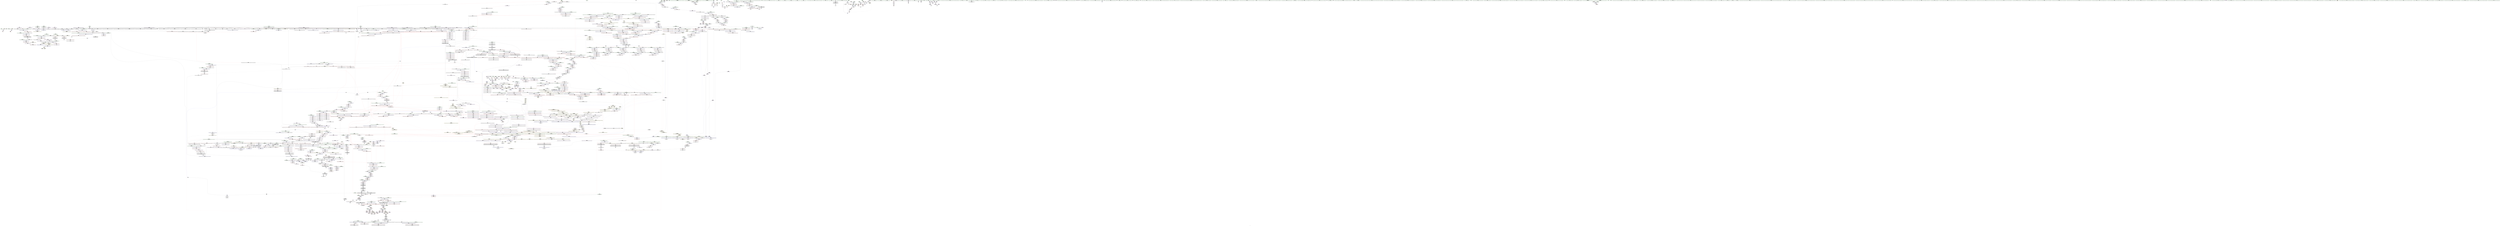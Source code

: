 digraph "SVFG" {
	label="SVFG";

	Node0x56511ec4f100 [shape=record,color=grey,label="{NodeID: 0\nNullPtr|{|<s57>147}}"];
	Node0x56511ec4f100 -> Node0x56511f296060[style=solid];
	Node0x56511ec4f100 -> Node0x56511f296160[style=solid];
	Node0x56511ec4f100 -> Node0x56511f296230[style=solid];
	Node0x56511ec4f100 -> Node0x56511f296300[style=solid];
	Node0x56511ec4f100 -> Node0x56511f2963d0[style=solid];
	Node0x56511ec4f100 -> Node0x56511f2964a0[style=solid];
	Node0x56511ec4f100 -> Node0x56511f296570[style=solid];
	Node0x56511ec4f100 -> Node0x56511f296640[style=solid];
	Node0x56511ec4f100 -> Node0x56511f296710[style=solid];
	Node0x56511ec4f100 -> Node0x56511f2967e0[style=solid];
	Node0x56511ec4f100 -> Node0x56511f2968b0[style=solid];
	Node0x56511ec4f100 -> Node0x56511f296980[style=solid];
	Node0x56511ec4f100 -> Node0x56511f296a50[style=solid];
	Node0x56511ec4f100 -> Node0x56511f296b20[style=solid];
	Node0x56511ec4f100 -> Node0x56511f296bf0[style=solid];
	Node0x56511ec4f100 -> Node0x56511f296cc0[style=solid];
	Node0x56511ec4f100 -> Node0x56511f296d90[style=solid];
	Node0x56511ec4f100 -> Node0x56511f296e60[style=solid];
	Node0x56511ec4f100 -> Node0x56511f296f30[style=solid];
	Node0x56511ec4f100 -> Node0x56511f297000[style=solid];
	Node0x56511ec4f100 -> Node0x56511f2970d0[style=solid];
	Node0x56511ec4f100 -> Node0x56511f2971a0[style=solid];
	Node0x56511ec4f100 -> Node0x56511f297270[style=solid];
	Node0x56511ec4f100 -> Node0x56511f297340[style=solid];
	Node0x56511ec4f100 -> Node0x56511f297410[style=solid];
	Node0x56511ec4f100 -> Node0x56511f2974e0[style=solid];
	Node0x56511ec4f100 -> Node0x56511f2975b0[style=solid];
	Node0x56511ec4f100 -> Node0x56511f297680[style=solid];
	Node0x56511ec4f100 -> Node0x56511f297750[style=solid];
	Node0x56511ec4f100 -> Node0x56511f297820[style=solid];
	Node0x56511ec4f100 -> Node0x56511f2978f0[style=solid];
	Node0x56511ec4f100 -> Node0x56511f2979c0[style=solid];
	Node0x56511ec4f100 -> Node0x56511f297a90[style=solid];
	Node0x56511ec4f100 -> Node0x56511f297b60[style=solid];
	Node0x56511ec4f100 -> Node0x56511f297c30[style=solid];
	Node0x56511ec4f100 -> Node0x56511f297d00[style=solid];
	Node0x56511ec4f100 -> Node0x56511f297dd0[style=solid];
	Node0x56511ec4f100 -> Node0x56511f297ea0[style=solid];
	Node0x56511ec4f100 -> Node0x56511f297f70[style=solid];
	Node0x56511ec4f100 -> Node0x56511f298040[style=solid];
	Node0x56511ec4f100 -> Node0x56511f298110[style=solid];
	Node0x56511ec4f100 -> Node0x56511f2981e0[style=solid];
	Node0x56511ec4f100 -> Node0x56511f2982b0[style=solid];
	Node0x56511ec4f100 -> Node0x56511f298380[style=solid];
	Node0x56511ec4f100 -> Node0x56511f298450[style=solid];
	Node0x56511ec4f100 -> Node0x56511f298520[style=solid];
	Node0x56511ec4f100 -> Node0x56511f2985f0[style=solid];
	Node0x56511ec4f100 -> Node0x56511f2d2f40[style=solid];
	Node0x56511ec4f100 -> Node0x56511f2d5b50[style=solid];
	Node0x56511ec4f100 -> Node0x56511f2d8e80[style=solid];
	Node0x56511ec4f100 -> Node0x56511f3127a0[style=solid];
	Node0x56511ec4f100 -> Node0x56511f312aa0[style=solid];
	Node0x56511ec4f100 -> Node0x56511f312f20[style=solid];
	Node0x56511ec4f100 -> Node0x56511f3130a0[style=solid];
	Node0x56511ec4f100 -> Node0x56511f313220[style=solid];
	Node0x56511ec4f100 -> Node0x56511f313fa0[style=solid];
	Node0x56511ec4f100 -> Node0x56511f314120[style=solid];
	Node0x56511ec4f100:s57 -> Node0x56511f446cb0[style=solid,color=red];
	Node0x56511f298c30 [shape=record,color=black,label="{NodeID: 443\n209\<--122\n\<--ref.tmp27\n_Z5solvev\n}"];
	Node0x56511f298c30 -> Node0x56511f2d3c70[style=solid];
	Node0x56511f2a80f0 [shape=record,color=red,label="{NodeID: 886\n882\<--879\nthis1\<--this.addr\n_ZN9__gnu_cxx16__aligned_membufISt4pairIiiEE6_M_ptrEv\n|{<s0>76}}"];
	Node0x56511f2a80f0:s0 -> Node0x56511f4405b0[style=solid,color=red];
	Node0x56511f2de300 [shape=record,color=blue,label="{NodeID: 1329\n1995\<--1984\n__node_gen.addr\<--__node_gen\n_ZNSt8_Rb_treeISt4pairIiiES1_St9_IdentityIS1_ESt4lessIS1_ESaIS1_EE10_M_insert_IS1_NS7_11_Alloc_nodeEEESt17_Rb_tree_iteratorIS1_EPSt18_Rb_tree_node_baseSD_OT_RT0_\n}"];
	Node0x56511f2de300 -> Node0x56511f2cf940[style=dashed];
	Node0x56511f291060 [shape=record,color=green,label="{NodeID: 222\n1221\<--1222\n__node_gen.addr\<--__node_gen.addr_field_insensitive\n_ZNSt8_Rb_treeISt4pairIiiES1_St9_IdentityIS1_ESt4lessIS1_ESaIS1_EE10_M_insert_IRKS1_NS7_11_Alloc_nodeEEESt17_Rb_tree_iteratorIS1_EPSt18_Rb_tree_node_baseSF_OT_RT0_\n}"];
	Node0x56511f291060 -> Node0x56511f2c9f10[style=solid];
	Node0x56511f291060 -> Node0x56511f2d96a0[style=solid];
	Node0x56511f2b46f0 [shape=record,color=purple,label="{NodeID: 665\n593\<--589\n_M_header2\<--this1\n_ZNSt15_Rb_tree_header8_M_resetEv\n}"];
	Node0x56511f2b46f0 -> Node0x56511f2d5c20[style=solid];
	Node0x56511f4427d0 [shape=record,color=black,label="{NodeID: 3322\n2373 = PHI(2228, )\n0th arg _ZNKSt8_Rb_treeISt4pairIiiES1_St9_IdentityIS1_ESt4lessIS1_ESaIS1_EE6_M_endEv }"];
	Node0x56511f4427d0 -> Node0x56511f2e0790[style=solid];
	Node0x56511f37cfc0 [shape=record,color=yellow,style=double,label="{NodeID: 2215\n54V_1 = ENCHI(MR_54V_0)\npts\{17800004 17800005 \}\nFun[_ZNSt8_Rb_treeISt4pairIiiES1_St9_IdentityIS1_ESt4lessIS1_ESaIS1_EE10_M_insert_IRKS1_NS7_11_Alloc_nodeEEESt17_Rb_tree_iteratorIS1_EPSt18_Rb_tree_node_baseSF_OT_RT0_]|{<s0>109|<s1>111}}"];
	Node0x56511f37cfc0:s0 -> Node0x56511f383990[style=dashed,color=red];
	Node0x56511f37cfc0:s1 -> Node0x56511f38d990[style=dashed,color=red];
	Node0x56511f2d2f40 [shape=record,color=blue, style = dotted,label="{NodeID: 1108\n2425\<--3\nllvm.global_ctors_2\<--dummyVal\nGlob }"];
	Node0x56511ec4f190 [shape=record,color=green,label="{NodeID: 1\n7\<--1\n__dso_handle\<--dummyObj\nGlob }"];
	Node0x56511f298d00 [shape=record,color=black,label="{NodeID: 444\n471\<--128\nmain_ret\<--\nmain\n}"];
	Node0x56511f2eaf30 [shape=record,color=yellow,style=double,label="{NodeID: 3101\n181V_2 = CSCHI(MR_181V_1)\npts\{3000000 3340000 \}\nCS[]|{<s0>28|<s1>31}}"];
	Node0x56511f2eaf30:s0 -> Node0x56511f2e9bc0[style=dashed,color=blue];
	Node0x56511f2eaf30:s1 -> Node0x56511f2e9eb0[style=dashed,color=blue];
	Node0x56511f2a81c0 [shape=record,color=red,label="{NodeID: 887\n893\<--890\nthis1\<--this.addr\n_ZN9__gnu_cxx16__aligned_membufISt4pairIiiEE7_M_addrEv\n}"];
	Node0x56511f2a81c0 -> Node0x56511f2b5660[style=solid];
	Node0x56511f2de3d0 [shape=record,color=blue,label="{NodeID: 1330\n1997\<--2026\n__insert_left\<--frombool\n_ZNSt8_Rb_treeISt4pairIiiES1_St9_IdentityIS1_ESt4lessIS1_ESaIS1_EE10_M_insert_IS1_NS7_11_Alloc_nodeEEESt17_Rb_tree_iteratorIS1_EPSt18_Rb_tree_node_baseSD_OT_RT0_\n}"];
	Node0x56511f2de3d0 -> Node0x56511f2cfa10[style=dashed];
	Node0x56511f291130 [shape=record,color=green,label="{NodeID: 223\n1223\<--1224\n__insert_left\<--__insert_left_field_insensitive\n_ZNSt8_Rb_treeISt4pairIiiES1_St9_IdentityIS1_ESt4lessIS1_ESaIS1_EE10_M_insert_IRKS1_NS7_11_Alloc_nodeEEESt17_Rb_tree_iteratorIS1_EPSt18_Rb_tree_node_baseSF_OT_RT0_\n}"];
	Node0x56511f291130 -> Node0x56511f2c9fe0[style=solid];
	Node0x56511f291130 -> Node0x56511f2d9770[style=solid];
	Node0x56511f2b47c0 [shape=record,color=purple,label="{NodeID: 666\n594\<--589\n_M_header3\<--this1\n_ZNSt15_Rb_tree_header8_M_resetEv\n}"];
	Node0x56511f4428e0 [shape=record,color=black,label="{NodeID: 3323\n1849 = PHI(1312, )\n0th arg _ZSt7forwardISt17_Rb_tree_iteratorISt4pairIiiEEEOT_RNSt16remove_referenceIS4_E4typeE }"];
	Node0x56511f4428e0 -> Node0x56511f2dd1f0[style=solid];
	Node0x56511f37d0a0 [shape=record,color=yellow,style=double,label="{NodeID: 2216\n64V_1 = ENCHI(MR_64V_0)\npts\{1030001 \}\nFun[_ZN9__gnu_cxx13new_allocatorISt13_Rb_tree_nodeISt4pairIiiEEE9constructIS3_JRKS3_EEEvPT_DpOT0_]}"];
	Node0x56511f37d0a0 -> Node0x56511f2d2a00[style=dashed];
	Node0x56511f2d3040 [shape=record,color=blue,label="{NodeID: 1109\n70\<--69\n.addr\<--\n__cxx_global_array_dtor\n}"];
	Node0x56511f2590e0 [shape=record,color=green,label="{NodeID: 2\n13\<--1\n_ZSt3cin\<--dummyObj\nGlob }"];
	Node0x56511f298dd0 [shape=record,color=black,label="{NodeID: 445\n286\<--285\n\<--this1\n_ZNSt4pairIiiEC2IiiLb1EEEv\n}"];
	Node0x56511f2eb0c0 [shape=record,color=yellow,style=double,label="{NodeID: 3102\n54V_2 = CSCHI(MR_54V_1)\npts\{17800004 17800005 \}\nCS[]|{<s0>135}}"];
	Node0x56511f2eb0c0:s0 -> Node0x56511f2ea850[style=dashed,color=blue];
	Node0x56511f2a8290 [shape=record,color=red,label="{NodeID: 888\n910\<--901\n\<--__a.addr\n_ZNSt16allocator_traitsISaISt13_Rb_tree_nodeISt4pairIiiEEEE10deallocateERS4_PS3_m\n}"];
	Node0x56511f2a8290 -> Node0x56511f2ab5c0[style=solid];
	Node0x56511f38cda0 [shape=record,color=yellow,style=double,label="{NodeID: 2438\n158V_1 = ENCHI(MR_158V_0)\npts\{990003 \}\nFun[_ZNSt8_Rb_treeISt4pairIiiES1_St9_IdentityIS1_ESt4lessIS1_ESaIS1_EE16_M_insert_uniqueIRKS1_EES0_ISt17_Rb_tree_iteratorIS1_EbEOT_]|{|<s1>84}}"];
	Node0x56511f38cda0 -> Node0x56511f35e2a0[style=dashed];
	Node0x56511f38cda0:s1 -> Node0x56511f2d9ab0[style=dashed,color=red];
	Node0x56511f2de4a0 [shape=record,color=blue,label="{NodeID: 1331\n2001\<--2031\n__z\<--call7\n_ZNSt8_Rb_treeISt4pairIiiES1_St9_IdentityIS1_ESt4lessIS1_ESaIS1_EE10_M_insert_IS1_NS7_11_Alloc_nodeEEESt17_Rb_tree_iteratorIS1_EPSt18_Rb_tree_node_baseSD_OT_RT0_\n}"];
	Node0x56511f2de4a0 -> Node0x56511f2cfae0[style=dashed];
	Node0x56511f2de4a0 -> Node0x56511f2cfbb0[style=dashed];
	Node0x56511f291200 [shape=record,color=green,label="{NodeID: 224\n1225\<--1226\nref.tmp\<--ref.tmp_field_insensitive\n_ZNSt8_Rb_treeISt4pairIiiES1_St9_IdentityIS1_ESt4lessIS1_ESaIS1_EE10_M_insert_IRKS1_NS7_11_Alloc_nodeEEESt17_Rb_tree_iteratorIS1_EPSt18_Rb_tree_node_baseSF_OT_RT0_\n|{<s0>107}}"];
	Node0x56511f291200:s0 -> Node0x56511f43e8e0[style=solid,color=red];
	Node0x56511f2b4890 [shape=record,color=purple,label="{NodeID: 667\n595\<--589\n_M_left\<--this1\n_ZNSt15_Rb_tree_header8_M_resetEv\n}"];
	Node0x56511f2b4890 -> Node0x56511f2d5c20[style=solid];
	Node0x56511f4429f0 [shape=record,color=black,label="{NodeID: 3324\n297 = PHI(98, )\n0th arg _ZNSt3setISt4pairIiiESt4lessIS1_ESaIS1_EE6insertERKS1_ }"];
	Node0x56511f4429f0 -> Node0x56511f2d4490[style=solid];
	Node0x56511f2d3110 [shape=record,color=blue,label="{NodeID: 1110\n92\<--128\nq\<--\n_Z5solvev\n}"];
	Node0x56511f2d3110 -> Node0x56511f3706e0[style=dashed];
	Node0x56511f259170 [shape=record,color=green,label="{NodeID: 3\n16\<--1\n_ZSt4cout\<--dummyObj\nGlob }"];
	Node0x56511f298ea0 [shape=record,color=black,label="{NodeID: 446\n327\<--299\n\<--retval\n_ZNSt3setISt4pairIiiESt4lessIS1_ESaIS1_EE6insertERKS1_\n}"];
	Node0x56511f298ea0 -> Node0x56511f2a5030[style=solid];
	Node0x56511f2eb220 [shape=record,color=yellow,style=double,label="{NodeID: 3103\n378V_2 = CSCHI(MR_378V_1)\npts\{10850000 \}\nCS[]|{|<s2>99|<s3>101|<s4>101}}"];
	Node0x56511f2eb220 -> Node0x56511f3648e0[style=dashed];
	Node0x56511f2eb220 -> Node0x56511f36bbe0[style=dashed];
	Node0x56511f2eb220:s2 -> Node0x56511f37c0b0[style=dashed,color=red];
	Node0x56511f2eb220:s3 -> Node0x56511f2cb840[style=dashed,color=red];
	Node0x56511f2eb220:s4 -> Node0x56511f2daf00[style=dashed,color=red];
	Node0x56511f2a8360 [shape=record,color=red,label="{NodeID: 889\n912\<--903\n\<--__p.addr\n_ZNSt16allocator_traitsISaISt13_Rb_tree_nodeISt4pairIiiEEEE10deallocateERS4_PS3_m\n|{<s0>77}}"];
	Node0x56511f2a8360:s0 -> Node0x56511f441f10[style=solid,color=red];
	Node0x56511f2de570 [shape=record,color=blue,label="{NodeID: 1332\n2438\<--2038\n_M_header_1\<--\n_ZNSt8_Rb_treeISt4pairIiiES1_St9_IdentityIS1_ESt4lessIS1_ESaIS1_EE10_M_insert_IS1_NS7_11_Alloc_nodeEEESt17_Rb_tree_iteratorIS1_EPSt18_Rb_tree_node_baseSD_OT_RT0_\n|{<s0>159}}"];
	Node0x56511f2de570:s0 -> Node0x56511f3783e0[style=dashed,color=blue];
	Node0x56511f2912d0 [shape=record,color=green,label="{NodeID: 225\n1227\<--1228\n__z\<--__z_field_insensitive\n_ZNSt8_Rb_treeISt4pairIiiES1_St9_IdentityIS1_ESt4lessIS1_ESaIS1_EE10_M_insert_IRKS1_NS7_11_Alloc_nodeEEESt17_Rb_tree_iteratorIS1_EPSt18_Rb_tree_node_baseSF_OT_RT0_\n}"];
	Node0x56511f2912d0 -> Node0x56511f2ca0b0[style=solid];
	Node0x56511f2912d0 -> Node0x56511f2ca180[style=solid];
	Node0x56511f2912d0 -> Node0x56511f2d9840[style=solid];
	Node0x56511f2b4960 [shape=record,color=purple,label="{NodeID: 668\n597\<--589\n_M_header4\<--this1\n_ZNSt15_Rb_tree_header8_M_resetEv\n}"];
	Node0x56511f2b4960 -> Node0x56511f2d5cf0[style=solid];
	Node0x56511f442b00 [shape=record,color=black,label="{NodeID: 3325\n298 = PHI(102, )\n1st arg _ZNSt3setISt4pairIiiESt4lessIS1_ESaIS1_EE6insertERKS1_ }"];
	Node0x56511f442b00 -> Node0x56511f2d4560[style=solid];
	Node0x56511f2d31e0 [shape=record,color=blue,label="{NodeID: 1111\n100\<--128\ni\<--\n_Z5solvev\n}"];
	Node0x56511f2d31e0 -> Node0x56511f2a4400[style=dashed];
	Node0x56511f2d31e0 -> Node0x56511f2a44d0[style=dashed];
	Node0x56511f2d31e0 -> Node0x56511f2d36c0[style=dashed];
	Node0x56511f2d31e0 -> Node0x56511f370be0[style=dashed];
	Node0x56511f259420 [shape=record,color=green,label="{NodeID: 4\n17\<--1\n.str\<--dummyObj\nGlob }"];
	Node0x56511f298f70 [shape=record,color=black,label="{NodeID: 447\n315\<--305\n\<--__p\n_ZNSt3setISt4pairIiiESt4lessIS1_ESaIS1_EE6insertERKS1_\n}"];
	Node0x56511f298f70 -> Node0x56511f2b35e0[style=solid];
	Node0x56511f298f70 -> Node0x56511f2b36b0[style=solid];
	Node0x56511f2a8430 [shape=record,color=red,label="{NodeID: 890\n913\<--905\n\<--__n.addr\n_ZNSt16allocator_traitsISaISt13_Rb_tree_nodeISt4pairIiiEEEE10deallocateERS4_PS3_m\n|{<s0>77}}"];
	Node0x56511f2a8430:s0 -> Node0x56511f442020[style=solid,color=red];
	Node0x56511f2de640 [shape=record,color=blue,label="{NodeID: 1333\n2439\<--2038\n_M_header_2\<--\n_ZNSt8_Rb_treeISt4pairIiiES1_St9_IdentityIS1_ESt4lessIS1_ESaIS1_EE10_M_insert_IS1_NS7_11_Alloc_nodeEEESt17_Rb_tree_iteratorIS1_EPSt18_Rb_tree_node_baseSD_OT_RT0_\n|{<s0>159}}"];
	Node0x56511f2de640:s0 -> Node0x56511f3783e0[style=dashed,color=blue];
	Node0x56511f2913a0 [shape=record,color=green,label="{NodeID: 226\n1259\<--1260\n_ZNKSt8_Rb_treeISt4pairIiiES1_St9_IdentityIS1_ESt4lessIS1_ESaIS1_EE11_Alloc_nodeclIRKS1_EEPSt13_Rb_tree_nodeIS1_EOT_\<--_ZNKSt8_Rb_treeISt4pairIiiES1_St9_IdentityIS1_ESt4lessIS1_ESaIS1_EE11_Alloc_nodeclIRKS1_EEPSt13_Rb_tree_nodeIS1_EOT__field_insensitive\n}"];
	Node0x56511f2b4a30 [shape=record,color=purple,label="{NodeID: 669\n598\<--589\n_M_header5\<--this1\n_ZNSt15_Rb_tree_header8_M_resetEv\n}"];
	Node0x56511f442c10 [shape=record,color=black,label="{NodeID: 3326\n1428 = PHI(1072, 1072, )\n0th arg _ZNSt4pairIPSt18_Rb_tree_node_baseS1_EC2IRPSt13_Rb_tree_nodeIS_IiiEERS1_Lb1EEEOT_OT0_ }"];
	Node0x56511f442c10 -> Node0x56511f2daa20[style=solid];
	Node0x56511f2d32b0 [shape=record,color=blue,label="{NodeID: 1112\n156\<--157\n\<--\n_Z5solvev\n}"];
	Node0x56511f2d32b0 -> Node0x56511f2d32b0[style=dashed];
	Node0x56511f2d32b0 -> Node0x56511f373de0[style=dashed];
	Node0x56511f2594b0 [shape=record,color=green,label="{NodeID: 5\n19\<--1\n.str.2\<--dummyObj\nGlob }"];
	Node0x56511f299040 [shape=record,color=black,label="{NodeID: 448\n296\<--328\n_ZNSt3setISt4pairIiiESt4lessIS1_ESaIS1_EE6insertERKS1__ret\<--\n_ZNSt3setISt4pairIiiESt4lessIS1_ESaIS1_EE6insertERKS1_\n|{<s0>13}}"];
	Node0x56511f299040:s0 -> Node0x56511f4339a0[style=solid,color=blue];
	Node0x56511f2a8500 [shape=record,color=red,label="{NodeID: 891\n931\<--922\nthis1\<--this.addr\n_ZN9__gnu_cxx13new_allocatorISt13_Rb_tree_nodeISt4pairIiiEEE10deallocateEPS4_m\n}"];
	Node0x56511f38d040 [shape=record,color=yellow,style=double,label="{NodeID: 2441\n164V_1 = ENCHI(MR_164V_0)\npts\{9720000 \}\nFun[_ZNSt8_Rb_treeISt4pairIiiES1_St9_IdentityIS1_ESt4lessIS1_ESaIS1_EE16_M_insert_uniqueIRKS1_EES0_ISt17_Rb_tree_iteratorIS1_EbEOT_]|{|<s1>82}}"];
	Node0x56511f38d040 -> Node0x56511f35e7a0[style=dashed];
	Node0x56511f38d040:s1 -> Node0x56511f2d9290[style=dashed,color=red];
	Node0x56511f2de710 [shape=record,color=blue,label="{NodeID: 1334\n2440\<--2038\n_M_header_3\<--\n_ZNSt8_Rb_treeISt4pairIiiES1_St9_IdentityIS1_ESt4lessIS1_ESaIS1_EE10_M_insert_IS1_NS7_11_Alloc_nodeEEESt17_Rb_tree_iteratorIS1_EPSt18_Rb_tree_node_baseSD_OT_RT0_\n|{<s0>159}}"];
	Node0x56511f2de710:s0 -> Node0x56511f376ae0[style=dashed,color=blue];
	Node0x56511f2914a0 [shape=record,color=green,label="{NodeID: 227\n1273\<--1274\n_ZSt29_Rb_tree_insert_and_rebalancebPSt18_Rb_tree_node_baseS0_RS_\<--_ZSt29_Rb_tree_insert_and_rebalancebPSt18_Rb_tree_node_baseS0_RS__field_insensitive\n}"];
	Node0x56511f2b4b00 [shape=record,color=purple,label="{NodeID: 670\n599\<--589\n_M_right\<--this1\n_ZNSt15_Rb_tree_header8_M_resetEv\n}"];
	Node0x56511f2b4b00 -> Node0x56511f2d5cf0[style=solid];
	Node0x56511f442e20 [shape=record,color=black,label="{NodeID: 3327\n1429 = PHI(1078, 1078, )\n1st arg _ZNSt4pairIPSt18_Rb_tree_node_baseS1_EC2IRPSt13_Rb_tree_nodeIS_IiiEERS1_Lb1EEEOT_OT0_ }"];
	Node0x56511f442e20 -> Node0x56511f2daaf0[style=solid];
	Node0x56511f2d3380 [shape=record,color=blue,label="{NodeID: 1113\n159\<--160\n\<--\n_Z5solvev\n}"];
	Node0x56511f2d3380 -> Node0x56511f2d3380[style=dashed];
	Node0x56511f2d3380 -> Node0x56511f3742e0[style=dashed];
	Node0x56511f259540 [shape=record,color=green,label="{NodeID: 6\n22\<--1\n\<--dummyObj\nCan only get source location for instruction, argument, global var or function.}"];
	Node0x56511f299110 [shape=record,color=black,label="{NodeID: 449\n362\<--333\n\<--retval\n_ZNSt3setISt4pairIiiESt4lessIS1_ESaIS1_EE6insertEOS1_\n}"];
	Node0x56511f299110 -> Node0x56511f2a52a0[style=solid];
	Node0x56511f2a85d0 [shape=record,color=red,label="{NodeID: 892\n932\<--924\n\<--__p.addr\n_ZN9__gnu_cxx13new_allocatorISt13_Rb_tree_nodeISt4pairIiiEEE10deallocateEPS4_m\n}"];
	Node0x56511f2a85d0 -> Node0x56511f2ab690[style=solid];
	Node0x56511f2de7e0 [shape=record,color=blue,label="{NodeID: 1335\n2050\<--2052\n_M_node_count\<--inc\n_ZNSt8_Rb_treeISt4pairIiiES1_St9_IdentityIS1_ESt4lessIS1_ESaIS1_EE10_M_insert_IS1_NS7_11_Alloc_nodeEEESt17_Rb_tree_iteratorIS1_EPSt18_Rb_tree_node_baseSD_OT_RT0_\n|{<s0>159}}"];
	Node0x56511f2de7e0:s0 -> Node0x56511f3783e0[style=dashed,color=blue];
	Node0x56511f299b70 [shape=record,color=green,label="{NodeID: 228\n1291\<--1292\n__t.addr\<--__t.addr_field_insensitive\n_ZSt7forwardIRKSt4pairIiiEEOT_RNSt16remove_referenceIS4_E4typeE\n}"];
	Node0x56511f299b70 -> Node0x56511f2ca3f0[style=solid];
	Node0x56511f299b70 -> Node0x56511f2d9c50[style=solid];
	Node0x56511f2b4bd0 [shape=record,color=purple,label="{NodeID: 671\n601\<--589\n_M_node_count\<--this1\n_ZNSt15_Rb_tree_header8_M_resetEv\n}"];
	Node0x56511f2b4bd0 -> Node0x56511f2d5dc0[style=solid];
	Node0x56511f442fa0 [shape=record,color=black,label="{NodeID: 3328\n1430 = PHI(1080, 1080, )\n2nd arg _ZNSt4pairIPSt18_Rb_tree_node_baseS1_EC2IRPSt13_Rb_tree_nodeIS_IiiEERS1_Lb1EEEOT_OT0_ }"];
	Node0x56511f442fa0 -> Node0x56511f2dabc0[style=solid];
	Node0x56511f2d3450 [shape=record,color=blue,label="{NodeID: 1114\n167\<--164\n\<--call15\n_Z5solvev\n}"];
	Node0x56511f2d3450 -> Node0x56511f2d3450[style=dashed];
	Node0x56511f2d3450 -> Node0x56511f3710e0[style=dashed];
	Node0x56511f2595d0 [shape=record,color=green,label="{NodeID: 7\n128\<--1\n\<--dummyObj\nCan only get source location for instruction, argument, global var or function.}"];
	Node0x56511f2991e0 [shape=record,color=black,label="{NodeID: 450\n352\<--339\n\<--__p\n_ZNSt3setISt4pairIiiESt4lessIS1_ESaIS1_EE6insertEOS1_\n}"];
	Node0x56511f2991e0 -> Node0x56511f2b39f0[style=solid];
	Node0x56511f2991e0 -> Node0x56511f2b3ac0[style=solid];
	Node0x56511f2a86a0 [shape=record,color=red,label="{NodeID: 893\n945\<--942\nthis1\<--this.addr\n_ZNSaISt13_Rb_tree_nodeISt4pairIiiEEED2Ev\n}"];
	Node0x56511f2a86a0 -> Node0x56511f2ab760[style=solid];
	Node0x56511f38d200 [shape=record,color=yellow,style=double,label="{NodeID: 2443\n168V_1 = ENCHI(MR_168V_0)\npts\{9780000 \}\nFun[_ZNSt8_Rb_treeISt4pairIiiES1_St9_IdentityIS1_ESt4lessIS1_ESaIS1_EE16_M_insert_uniqueIRKS1_EES0_ISt17_Rb_tree_iteratorIS1_EbEOT_]|{|<s1>86}}"];
	Node0x56511f38d200 -> Node0x56511f35ed90[style=dashed];
	Node0x56511f38d200:s1 -> Node0x56511f2da2d0[style=dashed,color=red];
	Node0x56511f2de8b0 [shape=record,color=blue,label="{NodeID: 1336\n2062\<--2061\n__t.addr\<--__t\n_ZSt7forwardISt4pairIiiEEOT_RNSt16remove_referenceIS2_E4typeE\n}"];
	Node0x56511f2de8b0 -> Node0x56511f2cfe20[style=dashed];
	Node0x56511f299c00 [shape=record,color=green,label="{NodeID: 229\n1300\<--1301\nthis.addr\<--this.addr_field_insensitive\n_ZNSt4pairISt17_Rb_tree_iteratorIS_IiiEEbEC2IS2_bLb1EEEOT_OT0_\n}"];
	Node0x56511f299c00 -> Node0x56511f2ca4c0[style=solid];
	Node0x56511f299c00 -> Node0x56511f2d9d20[style=solid];
	Node0x56511f2b4ca0 [shape=record,color=purple,label="{NodeID: 672\n638\<--636\nfirst\<--this1\n_ZNSt4pairIiiEC2IRiS2_Lb1EEEOT_OT0_\n}"];
	Node0x56511f2b4ca0 -> Node0x56511f2d61d0[style=solid];
	Node0x56511f443120 [shape=record,color=black,label="{NodeID: 3329\n1870 = PHI(1051, )\n0th arg _ZNSt23_Rb_tree_const_iteratorISt4pairIiiEEC2ERKSt17_Rb_tree_iteratorIS1_E }"];
	Node0x56511f443120 -> Node0x56511f2dd460[style=solid];
	Node0x56511f35f270 [shape=record,color=yellow,style=double,label="{NodeID: 2222\n62V_1 = ENCHI(MR_62V_0)\npts\{1030000 \}\nFun[_ZN9__gnu_cxx13new_allocatorISt13_Rb_tree_nodeISt4pairIiiEEE9constructIS3_JRKS3_EEEvPT_DpOT0_]}"];
	Node0x56511f35f270 -> Node0x56511f2d2930[style=dashed];
	Node0x56511f2d3520 [shape=record,color=blue,label="{NodeID: 1115\n173\<--174\n\<--\n_Z5solvev\n}"];
	Node0x56511f2d3520 -> Node0x56511f2d3520[style=dashed];
	Node0x56511f2d3520 -> Node0x56511f3747e0[style=dashed];
	Node0x56511f259e10 [shape=record,color=green,label="{NodeID: 8\n182\<--1\n\<--dummyObj\nCan only get source location for instruction, argument, global var or function.}"];
	Node0x56511f2992b0 [shape=record,color=black,label="{NodeID: 451\n330\<--363\n_ZNSt3setISt4pairIiiESt4lessIS1_ESaIS1_EE6insertEOS1__ret\<--\n_ZNSt3setISt4pairIiiESt4lessIS1_ESaIS1_EE6insertEOS1_\n|{<s0>15}}"];
	Node0x56511f2992b0:s0 -> Node0x56511f433350[style=solid,color=blue];
	Node0x56511f2eb900 [shape=record,color=yellow,style=double,label="{NodeID: 3108\n54V_2 = CSCHI(MR_54V_1)\npts\{17800004 17800005 \}\nCS[]|{<s0>84}}"];
	Node0x56511f2eb900:s0 -> Node0x56511f361c10[style=dashed,color=blue];
	Node0x56511f2a8770 [shape=record,color=red,label="{NodeID: 894\n956\<--953\nthis1\<--this.addr\n_ZN9__gnu_cxx13new_allocatorISt13_Rb_tree_nodeISt4pairIiiEEED2Ev\n}"];
	Node0x56511f38d2e0 [shape=record,color=yellow,style=double,label="{NodeID: 2444\n170V_1 = ENCHI(MR_170V_0)\npts\{9620000 9620001 \}\nFun[_ZNSt8_Rb_treeISt4pairIiiES1_St9_IdentityIS1_ESt4lessIS1_ESaIS1_EE16_M_insert_uniqueIRKS1_EES0_ISt17_Rb_tree_iteratorIS1_EbEOT_]|{<s0>85|<s1>85|<s2>87|<s3>87}}"];
	Node0x56511f38d2e0:s0 -> Node0x56511f2d9f90[style=dashed,color=red];
	Node0x56511f38d2e0:s1 -> Node0x56511f2da060[style=dashed,color=red];
	Node0x56511f38d2e0:s2 -> Node0x56511f2d9f90[style=dashed,color=red];
	Node0x56511f38d2e0:s3 -> Node0x56511f2da060[style=dashed,color=red];
	Node0x56511f2de980 [shape=record,color=blue,label="{NodeID: 1337\n2070\<--2068\nthis.addr\<--this\n_ZNKSt8_Rb_treeISt4pairIiiES1_St9_IdentityIS1_ESt4lessIS1_ESaIS1_EE11_Alloc_nodeclIS1_EEPSt13_Rb_tree_nodeIS1_EOT_\n}"];
	Node0x56511f2de980 -> Node0x56511f2cfef0[style=dashed];
	Node0x56511f299cd0 [shape=record,color=green,label="{NodeID: 230\n1302\<--1303\n__x.addr\<--__x.addr_field_insensitive\n_ZNSt4pairISt17_Rb_tree_iteratorIS_IiiEEbEC2IS2_bLb1EEEOT_OT0_\n}"];
	Node0x56511f299cd0 -> Node0x56511f2ca590[style=solid];
	Node0x56511f299cd0 -> Node0x56511f2d9df0[style=solid];
	Node0x56511f2b4d70 [shape=record,color=purple,label="{NodeID: 673\n643\<--636\nsecond\<--this1\n_ZNSt4pairIiiEC2IRiS2_Lb1EEEOT_OT0_\n}"];
	Node0x56511f2b4d70 -> Node0x56511f2d62a0[style=solid];
	Node0x56511f443230 [shape=record,color=black,label="{NodeID: 3330\n1871 = PHI(1053, )\n1st arg _ZNSt23_Rb_tree_const_iteratorISt4pairIiiEEC2ERKSt17_Rb_tree_iteratorIS1_E }"];
	Node0x56511f443230 -> Node0x56511f2dd530[style=solid];
	Node0x56511f2d35f0 [shape=record,color=blue,label="{NodeID: 1116\n176\<--177\n\<--\n_Z5solvev\n}"];
	Node0x56511f2d35f0 -> Node0x56511f2d35f0[style=dashed];
	Node0x56511f2d35f0 -> Node0x56511f374ce0[style=dashed];
	Node0x56511f259ed0 [shape=record,color=green,label="{NodeID: 9\n215\<--1\n\<--dummyObj\nCan only get source location for instruction, argument, global var or function.}"];
	Node0x56511f299380 [shape=record,color=black,label="{NodeID: 452\n385\<--368\n\<--retval\n_ZSt9make_pairIRiS0_ESt4pairINSt17__decay_and_stripIT_E6__typeENS2_IT0_E6__typeEEOS3_OS6_\n}"];
	Node0x56511f299380 -> Node0x56511f2a5510[style=solid];
	Node0x56511f2eba60 [shape=record,color=yellow,style=double,label="{NodeID: 3109\n416V_2 = CSCHI(MR_416V_1)\npts\{12120000 \}\nCS[]}"];
	Node0x56511f2eba60 -> Node0x56511f2ca320[style=dashed];
	Node0x56511f2a8840 [shape=record,color=red,label="{NodeID: 895\n983\<--963\nthis1\<--this.addr\n_ZNSt8_Rb_treeISt4pairIiiES1_St9_IdentityIS1_ESt4lessIS1_ESaIS1_EE16_M_insert_uniqueIRKS1_EES0_ISt17_Rb_tree_iteratorIS1_EbEOT_\n|{<s0>81|<s1>82|<s2>84}}"];
	Node0x56511f2a8840:s0 -> Node0x56511f440070[style=solid,color=red];
	Node0x56511f2a8840:s1 -> Node0x56511f43db20[style=solid,color=red];
	Node0x56511f2a8840:s2 -> Node0x56511f42e730[style=solid,color=red];
	Node0x56511f38d3c0 [shape=record,color=yellow,style=double,label="{NodeID: 2445\n78V_1 = ENCHI(MR_78V_0)\npts\{990005 1030000 1030001 \}\nFun[_ZNSt8_Rb_treeISt4pairIiiES1_St9_IdentityIS1_ESt4lessIS1_ESaIS1_EE16_M_insert_uniqueIRKS1_EES0_ISt17_Rb_tree_iteratorIS1_EbEOT_]|{<s0>81|<s1>84|<s2>84}}"];
	Node0x56511f38d3c0:s0 -> Node0x56511f384e80[style=dashed,color=red];
	Node0x56511f38d3c0:s1 -> Node0x56511f37cc40[style=dashed,color=red];
	Node0x56511f38d3c0:s2 -> Node0x56511f37cee0[style=dashed,color=red];
	Node0x56511f2dea50 [shape=record,color=blue,label="{NodeID: 1338\n2072\<--2069\n__arg.addr\<--__arg\n_ZNKSt8_Rb_treeISt4pairIiiES1_St9_IdentityIS1_ESt4lessIS1_ESaIS1_EE11_Alloc_nodeclIS1_EEPSt13_Rb_tree_nodeIS1_EOT_\n}"];
	Node0x56511f2dea50 -> Node0x56511f2cffc0[style=dashed];
	Node0x56511f299da0 [shape=record,color=green,label="{NodeID: 231\n1304\<--1305\n__y.addr\<--__y.addr_field_insensitive\n_ZNSt4pairISt17_Rb_tree_iteratorIS_IiiEEbEC2IS2_bLb1EEEOT_OT0_\n}"];
	Node0x56511f299da0 -> Node0x56511f2ca660[style=solid];
	Node0x56511f299da0 -> Node0x56511f2d9ec0[style=solid];
	Node0x56511f2b4e40 [shape=record,color=purple,label="{NodeID: 674\n665\<--658\n_M_impl\<--this1\n_ZNSt8_Rb_treeISt4pairIiiES1_St9_IdentityIS1_ESt4lessIS1_ESaIS1_EED2Ev\n|{<s0>57}}"];
	Node0x56511f2b4e40:s0 -> Node0x56511f43dca0[style=solid,color=red];
	Node0x56511f443340 [shape=record,color=black,label="{NodeID: 3331\n617 = PHI(376, 380, 639, 644, )\n0th arg _ZSt7forwardIRiEOT_RNSt16remove_referenceIS1_E4typeE }"];
	Node0x56511f443340 -> Node0x56511f2d5e90[style=solid];
	Node0x56511f2d36c0 [shape=record,color=blue,label="{NodeID: 1117\n100\<--181\ni\<--inc\n_Z5solvev\n}"];
	Node0x56511f2d36c0 -> Node0x56511f2a4400[style=dashed];
	Node0x56511f2d36c0 -> Node0x56511f2a44d0[style=dashed];
	Node0x56511f2d36c0 -> Node0x56511f2d36c0[style=dashed];
	Node0x56511f2d36c0 -> Node0x56511f370be0[style=dashed];
	Node0x56511f259f90 [shape=record,color=green,label="{NodeID: 10\n476\<--1\n\<--dummyObj\nCan only get source location for instruction, argument, global var or function.}"];
	Node0x56511f299450 [shape=record,color=black,label="{NodeID: 453\n365\<--386\n_ZSt9make_pairIRiS0_ESt4pairINSt17__decay_and_stripIT_E6__typeENS2_IT0_E6__typeEEOS3_OS6__ret\<--\n_ZSt9make_pairIRiS0_ESt4pairINSt17__decay_and_stripIT_E6__typeENS2_IT0_E6__typeEEOS3_OS6_\n|{<s0>14|<s1>17}}"];
	Node0x56511f299450:s0 -> Node0x56511f4331e0[style=solid,color=blue];
	Node0x56511f299450:s1 -> Node0x56511f433f90[style=solid,color=blue];
	Node0x56511f2a8910 [shape=record,color=red,label="{NodeID: 896\n984\<--965\n\<--__v.addr\n_ZNSt8_Rb_treeISt4pairIiiES1_St9_IdentityIS1_ESt4lessIS1_ESaIS1_EE16_M_insert_uniqueIRKS1_EES0_ISt17_Rb_tree_iteratorIS1_EbEOT_\n|{<s0>80}}"];
	Node0x56511f2a8910:s0 -> Node0x56511f43ec00[style=solid,color=red];
	Node0x56511f38d4d0 [shape=record,color=yellow,style=double,label="{NodeID: 2446\n173V_1 = ENCHI(MR_173V_0)\npts\{990001 990002 990004 17800004 17800005 \}\nFun[_ZNSt8_Rb_treeISt4pairIiiES1_St9_IdentityIS1_ESt4lessIS1_ESaIS1_EE16_M_insert_uniqueIRKS1_EES0_ISt17_Rb_tree_iteratorIS1_EbEOT_]|{|<s1>81|<s2>81|<s3>81|<s4>84|<s5>84|<s6>84|<s7>84}}"];
	Node0x56511f38d4d0 -> Node0x56511f361c10[style=dashed];
	Node0x56511f38d4d0:s1 -> Node0x56511f384a20[style=dashed,color=red];
	Node0x56511f38d4d0:s2 -> Node0x56511f384b00[style=dashed,color=red];
	Node0x56511f38d4d0:s3 -> Node0x56511f384e80[style=dashed,color=red];
	Node0x56511f38d4d0:s4 -> Node0x56511f2d9910[style=dashed,color=red];
	Node0x56511f38d4d0:s5 -> Node0x56511f2d99e0[style=dashed,color=red];
	Node0x56511f38d4d0:s6 -> Node0x56511f37cb60[style=dashed,color=red];
	Node0x56511f38d4d0:s7 -> Node0x56511f37cfc0[style=dashed,color=red];
	Node0x56511f2deb20 [shape=record,color=blue,label="{NodeID: 1339\n2088\<--2086\nthis.addr\<--this\n_ZNSt8_Rb_treeISt4pairIiiES1_St9_IdentityIS1_ESt4lessIS1_ESaIS1_EE14_M_create_nodeIJS1_EEEPSt13_Rb_tree_nodeIS1_EDpOT_\n}"];
	Node0x56511f2deb20 -> Node0x56511f2d0160[style=dashed];
	Node0x56511f299e70 [shape=record,color=green,label="{NodeID: 232\n1314\<--1315\n_ZSt7forwardISt17_Rb_tree_iteratorISt4pairIiiEEEOT_RNSt16remove_referenceIS4_E4typeE\<--_ZSt7forwardISt17_Rb_tree_iteratorISt4pairIiiEEEOT_RNSt16remove_referenceIS4_E4typeE_field_insensitive\n}"];
	Node0x56511f2b4f10 [shape=record,color=purple,label="{NodeID: 675\n675\<--658\n_M_impl2\<--this1\n_ZNSt8_Rb_treeISt4pairIiiES1_St9_IdentityIS1_ESt4lessIS1_ESaIS1_EED2Ev\n|{<s0>58}}"];
	Node0x56511f2b4f10:s0 -> Node0x56511f43dca0[style=solid,color=red];
	Node0x56511f4436c0 [shape=record,color=black,label="{NodeID: 3332\n744 = PHI(698, 1128, )\n0th arg _ZNSt8_Rb_treeISt4pairIiiES1_St9_IdentityIS1_ESt4lessIS1_ESaIS1_EE8_S_rightEPSt18_Rb_tree_node_base }"];
	Node0x56511f4436c0 -> Node0x56511f2d6ac0[style=solid];
	Node0x56511f2d3790 [shape=record,color=blue,label="{NodeID: 1118\n104\<--186\nexn.slot\<--\n_Z5solvev\n}"];
	Node0x56511f2d3790 -> Node0x56511f2a45a0[style=dashed];
	Node0x56511f25a090 [shape=record,color=green,label="{NodeID: 11\n821\<--1\n\<--dummyObj\nCan only get source location for instruction, argument, global var or function.|{<s0>72|<s1>137}}"];
	Node0x56511f25a090:s0 -> Node0x56511f43d650[style=solid,color=red];
	Node0x56511f25a090:s1 -> Node0x56511f448570[style=solid,color=red];
	Node0x56511f299520 [shape=record,color=black,label="{NodeID: 454\n418\<--415\n\<--call6\n_ZNKSt3setISt4pairIiiESt4lessIS1_ESaIS1_EE5countERKS1_\n}"];
	Node0x56511f2a89e0 [shape=record,color=red,label="{NodeID: 897\n1009\<--965\n\<--__v.addr\n_ZNSt8_Rb_treeISt4pairIiiES1_St9_IdentityIS1_ESt4lessIS1_ESaIS1_EE16_M_insert_uniqueIRKS1_EES0_ISt17_Rb_tree_iteratorIS1_EbEOT_\n|{<s0>83}}"];
	Node0x56511f2a89e0:s0 -> Node0x56511f4499d0[style=solid,color=red];
	Node0x56511f2debf0 [shape=record,color=blue,label="{NodeID: 1340\n2090\<--2087\n__args.addr\<--__args\n_ZNSt8_Rb_treeISt4pairIiiES1_St9_IdentityIS1_ESt4lessIS1_ESaIS1_EE14_M_create_nodeIJS1_EEEPSt13_Rb_tree_nodeIS1_EDpOT_\n}"];
	Node0x56511f2debf0 -> Node0x56511f2d0230[style=dashed];
	Node0x56511f299f70 [shape=record,color=green,label="{NodeID: 233\n1320\<--1321\nllvm.memcpy.p0i8.p0i8.i64\<--llvm.memcpy.p0i8.p0i8.i64_field_insensitive\n}"];
	Node0x56511f2b4fe0 [shape=record,color=purple,label="{NodeID: 676\n723\<--722\n_M_impl\<--this1\n_ZNSt8_Rb_treeISt4pairIiiES1_St9_IdentityIS1_ESt4lessIS1_ESaIS1_EE8_M_beginEv\n}"];
	Node0x56511f2b4fe0 -> Node0x56511f2aa7f0[style=solid];
	Node0x56511f443810 [shape=record,color=black,label="{NodeID: 3333\n331 = PHI(98, )\n0th arg _ZNSt3setISt4pairIiiESt4lessIS1_ESaIS1_EE6insertEOS1_ }"];
	Node0x56511f443810 -> Node0x56511f2d47d0[style=solid];
	Node0x56511f2d3860 [shape=record,color=blue,label="{NodeID: 1119\n106\<--188\nehselector.slot\<--\n_Z5solvev\n}"];
	Node0x56511f2d3860 -> Node0x56511f2a4670[style=dashed];
	Node0x56511f25a190 [shape=record,color=green,label="{NodeID: 12\n1019\<--1\n\<--dummyObj\nCan only get source location for instruction, argument, global var or function.}"];
	Node0x56511f2995f0 [shape=record,color=black,label="{NodeID: 455\n420\<--419\nconv\<--cond\n_ZNKSt3setISt4pairIiiESt4lessIS1_ESaIS1_EE5countERKS1_\n}"];
	Node0x56511f2995f0 -> Node0x56511f2996c0[style=solid];
	Node0x56511f37d660 [shape=record,color=yellow,style=double,label="{NodeID: 3112\n54V_2 = CSCHI(MR_54V_1)\npts\{17800004 17800005 \}\nCS[]|{<s0>141}}"];
	Node0x56511f37d660:s0 -> Node0x56511f2eb0c0[style=dashed,color=blue];
	Node0x56511f2a8ab0 [shape=record,color=red,label="{NodeID: 898\n999\<--998\n\<--second\n_ZNSt8_Rb_treeISt4pairIiiES1_St9_IdentityIS1_ESt4lessIS1_ESaIS1_EE16_M_insert_uniqueIRKS1_EES0_ISt17_Rb_tree_iteratorIS1_EbEOT_\n}"];
	Node0x56511f2a8ab0 -> Node0x56511f314120[style=solid];
	Node0x56511f2decc0 [shape=record,color=blue,label="{NodeID: 1341\n2092\<--2097\n__tmp\<--call\n_ZNSt8_Rb_treeISt4pairIiiES1_St9_IdentityIS1_ESt4lessIS1_ESaIS1_EE14_M_create_nodeIJS1_EEEPSt13_Rb_tree_nodeIS1_EDpOT_\n}"];
	Node0x56511f2decc0 -> Node0x56511f2d0300[style=dashed];
	Node0x56511f2decc0 -> Node0x56511f2d03d0[style=dashed];
	Node0x56511f29a070 [shape=record,color=green,label="{NodeID: 234\n1325\<--1326\n_ZSt7forwardIbEOT_RNSt16remove_referenceIS0_E4typeE\<--_ZSt7forwardIbEOT_RNSt16remove_referenceIS0_E4typeE_field_insensitive\n}"];
	Node0x56511f2b50b0 [shape=record,color=purple,label="{NodeID: 677\n725\<--724\nadd.ptr\<--\n_ZNSt8_Rb_treeISt4pairIiiES1_St9_IdentityIS1_ESt4lessIS1_ESaIS1_EE8_M_beginEv\n}"];
	Node0x56511f2b50b0 -> Node0x56511f2aa8c0[style=solid];
	Node0x56511f443920 [shape=record,color=black,label="{NodeID: 3334\n332 = PHI(110, )\n1st arg _ZNSt3setISt4pairIiiESt4lessIS1_ESaIS1_EE6insertEOS1_ }"];
	Node0x56511f443920 -> Node0x56511f2d48a0[style=solid];
	Node0x56511f2d3930 [shape=record,color=blue,label="{NodeID: 1120\n114\<--128\nmx\<--\n_Z5solvev\n}"];
	Node0x56511f2d3930 -> Node0x56511f36a2e0[style=dashed];
	Node0x56511f25a290 [shape=record,color=green,label="{NodeID: 13\n1030\<--1\n\<--dummyObj\nCan only get source location for instruction, argument, global var or function.}"];
	Node0x56511f2996c0 [shape=record,color=black,label="{NodeID: 456\n388\<--420\n_ZNKSt3setISt4pairIiiESt4lessIS1_ESaIS1_EE5countERKS1__ret\<--conv\n_ZNKSt3setISt4pairIiiESt4lessIS1_ESaIS1_EE5countERKS1_\n|{<s0>18}}"];
	Node0x56511f2996c0:s0 -> Node0x56511f4340d0[style=solid,color=blue];
	Node0x56511f37d7c0 [shape=record,color=yellow,style=double,label="{NodeID: 3113\n547V_2 = CSCHI(MR_547V_1)\npts\{19060000 \}\nCS[]|{|<s1>159}}"];
	Node0x56511f37d7c0 -> Node0x56511f376fe0[style=dashed];
	Node0x56511f37d7c0:s1 -> Node0x56511f35fe30[style=dashed,color=red];
	Node0x56511f2a8b80 [shape=record,color=red,label="{NodeID: 899\n1006\<--1005\n\<--first\n_ZNSt8_Rb_treeISt4pairIiiES1_St9_IdentityIS1_ESt4lessIS1_ESaIS1_EE16_M_insert_uniqueIRKS1_EES0_ISt17_Rb_tree_iteratorIS1_EbEOT_\n|{<s0>84}}"];
	Node0x56511f2a8b80:s0 -> Node0x56511f41a010[style=solid,color=red];
	Node0x56511f38d7d0 [shape=record,color=yellow,style=double,label="{NodeID: 2449\n164V_1 = ENCHI(MR_164V_0)\npts\{9720000 \}\nFun[_ZNKSt8_Rb_treeISt4pairIiiES1_St9_IdentityIS1_ESt4lessIS1_ESaIS1_EE11_Alloc_nodeclIRKS1_EEPSt13_Rb_tree_nodeIS1_EOT_]}"];
	Node0x56511f38d7d0 -> Node0x56511f2ccf00[style=dashed];
	Node0x56511f2ded90 [shape=record,color=blue,label="{NodeID: 1342\n2111\<--2108\nthis.addr\<--this\n_ZNSt8_Rb_treeISt4pairIiiES1_St9_IdentityIS1_ESt4lessIS1_ESaIS1_EE17_M_construct_nodeIJS1_EEEvPSt13_Rb_tree_nodeIS1_EDpOT_\n}"];
	Node0x56511f2ded90 -> Node0x56511f2d04a0[style=dashed];
	Node0x56511f29a170 [shape=record,color=green,label="{NodeID: 235\n1335\<--1336\nthis.addr\<--this.addr_field_insensitive\n_ZNSt17_Rb_tree_iteratorISt4pairIiiEEC2EPSt18_Rb_tree_node_base\n}"];
	Node0x56511f29a170 -> Node0x56511f2ca800[style=solid];
	Node0x56511f29a170 -> Node0x56511f2da130[style=solid];
	Node0x56511f2b5180 [shape=record,color=purple,label="{NodeID: 678\n727\<--726\n_M_header\<--\n_ZNSt8_Rb_treeISt4pairIiiES1_St9_IdentityIS1_ESt4lessIS1_ESaIS1_EE8_M_beginEv\n}"];
	Node0x56511f443a30 [shape=record,color=black,label="{NodeID: 3335\n941 = PHI(738, )\n0th arg _ZNSaISt13_Rb_tree_nodeISt4pairIiiEEED2Ev }"];
	Node0x56511f443a30 -> Node0x56511f2d7ca0[style=solid];
	Node0x56511f2d3a00 [shape=record,color=blue,label="{NodeID: 1121\n116\<--182\ni19\<--\n_Z5solvev\n}"];
	Node0x56511f2d3a00 -> Node0x56511f36a7e0[style=dashed];
	Node0x56511f25a390 [shape=record,color=green,label="{NodeID: 14\n1252\<--1\n\<--dummyObj\nCan only get source location for instruction, argument, global var or function.}"];
	Node0x56511f299790 [shape=record,color=black,label="{NodeID: 457\n422\<--445\n_ZSt3maxIiERKT_S2_S2__ret\<--\n_ZSt3maxIiERKT_S2_S2_\n|{<s0>19}}"];
	Node0x56511f299790:s0 -> Node0x56511f434210[style=solid,color=blue];
	Node0x56511f2a8c50 [shape=record,color=red,label="{NodeID: 900\n1008\<--1007\n\<--second4\n_ZNSt8_Rb_treeISt4pairIiiES1_St9_IdentityIS1_ESt4lessIS1_ESaIS1_EE16_M_insert_uniqueIRKS1_EES0_ISt17_Rb_tree_iteratorIS1_EbEOT_\n|{<s0>84}}"];
	Node0x56511f2a8c50:s0 -> Node0x56511f4194e0[style=solid,color=red];
	Node0x56511f38d8b0 [shape=record,color=yellow,style=double,label="{NodeID: 2450\n48V_1 = ENCHI(MR_48V_0)\npts\{1030000 1030001 \}\nFun[_ZNKSt8_Rb_treeISt4pairIiiES1_St9_IdentityIS1_ESt4lessIS1_ESaIS1_EE11_Alloc_nodeclIRKS1_EEPSt13_Rb_tree_nodeIS1_EOT_]|{<s0>132}}"];
	Node0x56511f38d8b0:s0 -> Node0x56511f38c720[style=dashed,color=red];
	Node0x56511f2dee60 [shape=record,color=blue,label="{NodeID: 1343\n2113\<--2109\n__node.addr\<--__node\n_ZNSt8_Rb_treeISt4pairIiiES1_St9_IdentityIS1_ESt4lessIS1_ESaIS1_EE17_M_construct_nodeIJS1_EEEvPSt13_Rb_tree_nodeIS1_EDpOT_\n}"];
	Node0x56511f2dee60 -> Node0x56511f2d0570[style=dashed];
	Node0x56511f2dee60 -> Node0x56511f2d0640[style=dashed];
	Node0x56511f2dee60 -> Node0x56511f2d0710[style=dashed];
	Node0x56511f2dee60 -> Node0x56511f2d07e0[style=dashed];
	Node0x56511f29a240 [shape=record,color=green,label="{NodeID: 236\n1337\<--1338\n__x.addr\<--__x.addr_field_insensitive\n_ZNSt17_Rb_tree_iteratorISt4pairIiiEEC2EPSt18_Rb_tree_node_base\n}"];
	Node0x56511f29a240 -> Node0x56511f2ca8d0[style=solid];
	Node0x56511f29a240 -> Node0x56511f2da200[style=solid];
	Node0x56511f2b5250 [shape=record,color=purple,label="{NodeID: 679\n728\<--726\n_M_parent\<--\n_ZNSt8_Rb_treeISt4pairIiiES1_St9_IdentityIS1_ESt4lessIS1_ESaIS1_EE8_M_beginEv\n}"];
	Node0x56511f2b5250 -> Node0x56511f2a70b0[style=solid];
	Node0x56511f443b40 [shape=record,color=black,label="{NodeID: 3336\n1409 = PHI(1092, )\n0th arg _ZNSt8_Rb_treeISt4pairIiiES1_St9_IdentityIS1_ESt4lessIS1_ESaIS1_EE5beginEv }"];
	Node0x56511f443b40 -> Node0x56511f2da950[style=solid];
	Node0x56511f2d3ad0 [shape=record,color=blue,label="{NodeID: 1122\n118\<--128\nt23\<--\n_Z5solvev\n}"];
	Node0x56511f2d3ad0 -> Node0x56511f3657e0[style=dashed];
	Node0x56511f25a490 [shape=record,color=green,label="{NodeID: 15\n1319\<--1\n\<--dummyObj\nCan only get source location for instruction, argument, global var or function.}"];
	Node0x56511f299860 [shape=record,color=black,label="{NodeID: 458\n481\<--480\n\<--vbase.offset.ptr\nmain\n}"];
	Node0x56511f299860 -> Node0x56511f2a5e00[style=solid];
	Node0x56511f37da80 [shape=record,color=yellow,style=double,label="{NodeID: 3115\n551V_3 = CSCHI(MR_551V_1)\npts\{19120000 \}\nCS[]|{|<s1>162}}"];
	Node0x56511f37da80 -> Node0x56511f3779e0[style=dashed];
	Node0x56511f37da80:s1 -> Node0x56511f391a40[style=dashed,color=red];
	Node0x56511f2a8d20 [shape=record,color=red,label="{NodeID: 901\n1025\<--1024\n\<--first9\n_ZNSt8_Rb_treeISt4pairIiiES1_St9_IdentityIS1_ESt4lessIS1_ESaIS1_EE16_M_insert_uniqueIRKS1_EES0_ISt17_Rb_tree_iteratorIS1_EbEOT_\n|{<s0>86}}"];
	Node0x56511f2a8d20:s0 -> Node0x56511f4481e0[style=solid,color=red];
	Node0x56511f38d990 [shape=record,color=yellow,style=double,label="{NodeID: 2451\n54V_1 = ENCHI(MR_54V_0)\npts\{17800004 17800005 \}\nFun[_ZNKSt8_Rb_treeISt4pairIiiES1_St9_IdentityIS1_ESt4lessIS1_ESaIS1_EE11_Alloc_nodeclIRKS1_EEPSt13_Rb_tree_nodeIS1_EOT_]|{<s0>132}}"];
	Node0x56511f38d990:s0 -> Node0x56511f38c800[style=dashed,color=red];
	Node0x56511f2def30 [shape=record,color=blue,label="{NodeID: 1344\n2115\<--2110\n__args.addr\<--__args\n_ZNSt8_Rb_treeISt4pairIiiES1_St9_IdentityIS1_ESt4lessIS1_ESaIS1_EE17_M_construct_nodeIJS1_EEEvPSt13_Rb_tree_nodeIS1_EDpOT_\n}"];
	Node0x56511f2def30 -> Node0x56511f2d08b0[style=dashed];
	Node0x56511f29a310 [shape=record,color=green,label="{NodeID: 237\n1348\<--1349\nthis.addr\<--this.addr_field_insensitive\n_ZNSt8_Rb_treeISt4pairIiiES1_St9_IdentityIS1_ESt4lessIS1_ESaIS1_EE6_M_endEv\n}"];
	Node0x56511f29a310 -> Node0x56511f2ca9a0[style=solid];
	Node0x56511f29a310 -> Node0x56511f2da3a0[style=solid];
	Node0x56511f2b5320 [shape=record,color=purple,label="{NodeID: 680\n749\<--748\n_M_right\<--\n_ZNSt8_Rb_treeISt4pairIiiES1_St9_IdentityIS1_ESt4lessIS1_ESaIS1_EE8_S_rightEPSt18_Rb_tree_node_base\n}"];
	Node0x56511f2b5320 -> Node0x56511f2a7320[style=solid];
	Node0x56511f443c50 [shape=record,color=black,label="{NodeID: 3337\n2284 = PHI(409, 2228, 2228, )\n0th arg _ZNKSt8_Rb_treeISt4pairIiiES1_St9_IdentityIS1_ESt4lessIS1_ESaIS1_EE3endEv }"];
	Node0x56511f443c50 -> Node0x56511f2e0040[style=solid];
	Node0x56511f2d3ba0 [shape=record,color=blue,label="{NodeID: 1123\n120\<--182\nj\<--\n_Z5solvev\n}"];
	Node0x56511f2d3ba0 -> Node0x56511f365ce0[style=dashed];
	Node0x56511f25a590 [shape=record,color=green,label="{NodeID: 16\n1778\<--1\n\<--dummyObj\nCan only get source location for instruction, argument, global var or function.}"];
	Node0x56511f299930 [shape=record,color=black,label="{NodeID: 459\n484\<--483\n\<--add.ptr\nmain\n}"];
	Node0x56511f2a8df0 [shape=record,color=red,label="{NodeID: 902\n1034\<--1033\n\<--\n_ZNSt8_Rb_treeISt4pairIiiES1_St9_IdentityIS1_ESt4lessIS1_ESaIS1_EE16_M_insert_uniqueIRKS1_EES0_ISt17_Rb_tree_iteratorIS1_EbEOT_\n}"];
	Node0x56511f2a8df0 -> Node0x56511f2ab9d0[style=solid];
	Node0x56511f2df000 [shape=record,color=blue,label="{NodeID: 1345\n2117\<--2138\nexn.slot\<--\n_ZNSt8_Rb_treeISt4pairIiiES1_St9_IdentityIS1_ESt4lessIS1_ESaIS1_EE17_M_construct_nodeIJS1_EEEvPSt13_Rb_tree_nodeIS1_EDpOT_\n}"];
	Node0x56511f2df000 -> Node0x56511f2d0980[style=dashed];
	Node0x56511f2df000 -> Node0x56511f2df1a0[style=dashed];
	Node0x56511f29a3e0 [shape=record,color=green,label="{NodeID: 238\n1362\<--1363\nthis.addr\<--this.addr_field_insensitive\n_ZNKSt4lessISt4pairIiiEEclERKS1_S4_\n}"];
	Node0x56511f29a3e0 -> Node0x56511f2caa70[style=solid];
	Node0x56511f29a3e0 -> Node0x56511f2da470[style=solid];
	Node0x56511f2b53f0 [shape=record,color=purple,label="{NodeID: 681\n759\<--758\n_M_left\<--\n_ZNSt8_Rb_treeISt4pairIiiES1_St9_IdentityIS1_ESt4lessIS1_ESaIS1_EE7_S_leftEPSt18_Rb_tree_node_base\n}"];
	Node0x56511f2b53f0 -> Node0x56511f2a74c0[style=solid];
	Node0x56511f443e70 [shape=record,color=black,label="{NodeID: 3338\n1961 = PHI(345, )\n0th arg _ZSt4moveIRSt4pairIiiEEONSt16remove_referenceIT_E4typeEOS4_ }"];
	Node0x56511f443e70 -> Node0x56511f2ddd50[style=solid];
	Node0x56511f2d3c70 [shape=record,color=blue,label="{NodeID: 1124\n209\<--208\n\<--call29\n_Z5solvev\n}"];
	Node0x56511f2d3c70 -> Node0x56511f2d3c70[style=dashed];
	Node0x56511f2d3c70 -> Node0x56511f36b6e0[style=dashed];
	Node0x56511f25a690 [shape=record,color=green,label="{NodeID: 17\n1792\<--1\n\<--dummyObj\nCan only get source location for instruction, argument, global var or function.}"];
	Node0x56511f299a00 [shape=record,color=black,label="{NodeID: 460\n491\<--488\nconv\<--call2\nmain\n}"];
	Node0x56511f37dd40 [shape=record,color=yellow,style=double,label="{NodeID: 3117\n54V_2 = CSCHI(MR_54V_1)\npts\{17800004 17800005 \}\nCS[]|{<s0>175}}"];
	Node0x56511f37dd40:s0 -> Node0x56511f37e2c0[style=dashed,color=blue];
	Node0x56511f2a8ec0 [shape=record,color=red,label="{NodeID: 903\n1049\<--1040\nthis1\<--this.addr\n_ZNSt4pairISt23_Rb_tree_const_iteratorIS_IiiEEbEC2IRSt17_Rb_tree_iteratorIS1_ERbLb1EEEOT_OT0_\n}"];
	Node0x56511f2a8ec0 -> Node0x56511f2abaa0[style=solid];
	Node0x56511f2a8ec0 -> Node0x56511f2b5ce0[style=solid];
	Node0x56511f2a8ec0 -> Node0x56511f2b5db0[style=solid];
	Node0x56511f2df0d0 [shape=record,color=blue,label="{NodeID: 1346\n2119\<--2140\nehselector.slot\<--\n_ZNSt8_Rb_treeISt4pairIiiES1_St9_IdentityIS1_ESt4lessIS1_ESaIS1_EE17_M_construct_nodeIJS1_EEEvPSt13_Rb_tree_nodeIS1_EDpOT_\n}"];
	Node0x56511f2df0d0 -> Node0x56511f2df270[style=dashed];
	Node0x56511f29a4b0 [shape=record,color=green,label="{NodeID: 239\n1364\<--1365\n__x.addr\<--__x.addr_field_insensitive\n_ZNKSt4lessISt4pairIiiEEclERKS1_S4_\n}"];
	Node0x56511f29a4b0 -> Node0x56511f2cab40[style=solid];
	Node0x56511f29a4b0 -> Node0x56511f2da540[style=solid];
	Node0x56511f2b54c0 [shape=record,color=purple,label="{NodeID: 682\n851\<--850\n_M_impl\<--this1\n_ZNSt8_Rb_treeISt4pairIiiES1_St9_IdentityIS1_ESt4lessIS1_ESaIS1_EE21_M_get_Node_allocatorEv\n}"];
	Node0x56511f2b54c0 -> Node0x56511f2ab010[style=solid];
	Node0x56511f443f80 [shape=record,color=black,label="{NodeID: 3339\n754 = PHI(704, 1124, )\n0th arg _ZNSt8_Rb_treeISt4pairIiiES1_St9_IdentityIS1_ESt4lessIS1_ESaIS1_EE7_S_leftEPSt18_Rb_tree_node_base }"];
	Node0x56511f443f80 -> Node0x56511f2d6b90[style=solid];
	Node0x56511f2d3d40 [shape=record,color=blue,label="{NodeID: 1125\n118\<--218\nt23\<--inc32\n_Z5solvev\n}"];
	Node0x56511f2d3d40 -> Node0x56511f3657e0[style=dashed];
	Node0x56511f25a790 [shape=record,color=green,label="{NodeID: 18\n4\<--6\n_ZStL8__ioinit\<--_ZStL8__ioinit_field_insensitive\nGlob }"];
	Node0x56511f25a790 -> Node0x56511f2b1e90[style=solid];
	Node0x56511f299ad0 [shape=record,color=black,label="{NodeID: 461\n523\<--522\n\<--this1\n_ZNSt8_Rb_treeISt4pairIiiES1_St9_IdentityIS1_ESt4lessIS1_ESaIS1_EE13_Rb_tree_implIS5_Lb1EEC2Ev\n|{<s0>45}}"];
	Node0x56511f299ad0:s0 -> Node0x56511f43dfa0[style=solid,color=red];
	Node0x56511f37dea0 [shape=record,color=yellow,style=double,label="{NodeID: 3118\n54V_2 = CSCHI(MR_54V_1)\npts\{17800004 17800005 \}\nCS[]|{<s0>159}}"];
	Node0x56511f37dea0:s0 -> Node0x56511f3783e0[style=dashed,color=blue];
	Node0x56511f2a8f90 [shape=record,color=red,label="{NodeID: 904\n1052\<--1042\n\<--__x.addr\n_ZNSt4pairISt23_Rb_tree_const_iteratorIS_IiiEEbEC2IRSt17_Rb_tree_iteratorIS1_ERbLb1EEEOT_OT0_\n|{<s0>88}}"];
	Node0x56511f2a8f90:s0 -> Node0x56511f4441e0[style=solid,color=red];
	Node0x56511f38dc60 [shape=record,color=yellow,style=double,label="{NodeID: 2454\n654V_1 = ENCHI(MR_654V_0)\npts\{3960000 22230000 \}\nFun[_ZNKSt23_Rb_tree_const_iteratorISt4pairIiiEEeqERKS2_]}"];
	Node0x56511f38dc60 -> Node0x56511f2d1680[style=dashed];
	Node0x56511f2df1a0 [shape=record,color=blue,label="{NodeID: 1347\n2117\<--2150\nexn.slot\<--\n_ZNSt8_Rb_treeISt4pairIiiES1_St9_IdentityIS1_ESt4lessIS1_ESaIS1_EE17_M_construct_nodeIJS1_EEEvPSt13_Rb_tree_nodeIS1_EDpOT_\n}"];
	Node0x56511f2df1a0 -> Node0x56511f2d0a50[style=dashed];
	Node0x56511f29a580 [shape=record,color=green,label="{NodeID: 240\n1366\<--1367\n__y.addr\<--__y.addr_field_insensitive\n_ZNKSt4lessISt4pairIiiEEclERKS1_S4_\n}"];
	Node0x56511f29a580 -> Node0x56511f2cac10[style=solid];
	Node0x56511f29a580 -> Node0x56511f2da610[style=solid];
	Node0x56511f2b5590 [shape=record,color=purple,label="{NodeID: 683\n860\<--859\n_M_storage\<--this1\n_ZNSt13_Rb_tree_nodeISt4pairIiiEE9_M_valptrEv\n|{<s0>75}}"];
	Node0x56511f2b5590:s0 -> Node0x56511f448680[style=solid,color=red];
	Node0x56511f4440d0 [shape=record,color=black,label="{NodeID: 3340\n2358 = PHI(2228, )\n0th arg _ZNKSt8_Rb_treeISt4pairIiiES1_St9_IdentityIS1_ESt4lessIS1_ESaIS1_EE8_M_beginEv }"];
	Node0x56511f4440d0 -> Node0x56511f2e06c0[style=solid];
	Node0x56511f2d3e10 [shape=record,color=blue,label="{NodeID: 1126\n120\<--223\nj\<--inc34\n_Z5solvev\n}"];
	Node0x56511f2d3e10 -> Node0x56511f365ce0[style=dashed];
	Node0x56511f25a890 [shape=record,color=green,label="{NodeID: 19\n8\<--9\nc\<--c_field_insensitive\nGlob }"];
	Node0x56511f2aa170 [shape=record,color=black,label="{NodeID: 462\n527\<--522\n\<--this1\n_ZNSt8_Rb_treeISt4pairIiiES1_St9_IdentityIS1_ESt4lessIS1_ESaIS1_EE13_Rb_tree_implIS5_Lb1EEC2Ev\n|{<s0>46}}"];
	Node0x56511f2aa170:s0 -> Node0x56511f43cc50[style=solid,color=red];
	Node0x56511f37e000 [shape=record,color=yellow,style=double,label="{NodeID: 3119\n582V_2 = CSCHI(MR_582V_1)\npts\{19860000 \}\nCS[]}"];
	Node0x56511f37e000 -> Node0x56511f2cfd50[style=dashed];
	Node0x56511f2a9060 [shape=record,color=red,label="{NodeID: 905\n1060\<--1044\n\<--__y.addr\n_ZNSt4pairISt23_Rb_tree_const_iteratorIS_IiiEEbEC2IRSt17_Rb_tree_iteratorIS1_ERbLb1EEEOT_OT0_\n|{<s0>90}}"];
	Node0x56511f2a9060:s0 -> Node0x56511f442390[style=solid,color=red];
	Node0x56511f38dd70 [shape=record,color=yellow,style=double,label="{NodeID: 2455\n656V_1 = ENCHI(MR_656V_0)\npts\{3980000 22250000 \}\nFun[_ZNKSt23_Rb_tree_const_iteratorISt4pairIiiEEeqERKS2_]}"];
	Node0x56511f38dd70 -> Node0x56511f2d1750[style=dashed];
	Node0x56511f2df270 [shape=record,color=blue,label="{NodeID: 1348\n2119\<--2152\nehselector.slot\<--\n_ZNSt8_Rb_treeISt4pairIiiES1_St9_IdentityIS1_ESt4lessIS1_ESaIS1_EE17_M_construct_nodeIJS1_EEEvPSt13_Rb_tree_nodeIS1_EDpOT_\n}"];
	Node0x56511f2df270 -> Node0x56511f2d0b20[style=dashed];
	Node0x56511f29a650 [shape=record,color=green,label="{NodeID: 241\n1375\<--1376\n_ZStltIiiEbRKSt4pairIT_T0_ES5_\<--_ZStltIiiEbRKSt4pairIT_T0_ES5__field_insensitive\n}"];
	Node0x56511f2b5660 [shape=record,color=purple,label="{NodeID: 684\n894\<--893\n_M_storage\<--this1\n_ZN9__gnu_cxx16__aligned_membufISt4pairIiiEE7_M_addrEv\n}"];
	Node0x56511f2b5660 -> Node0x56511f2ab420[style=solid];
	Node0x56511f4441e0 [shape=record,color=black,label="{NodeID: 3341\n1863 = PHI(1052, )\n0th arg _ZSt7forwardIRSt17_Rb_tree_iteratorISt4pairIiiEEEOT_RNSt16remove_referenceIS5_E4typeE }"];
	Node0x56511f4441e0 -> Node0x56511f2dd390[style=solid];
	Node0x56511f35fd50 [shape=record,color=yellow,style=double,label="{NodeID: 2234\n34V_1 = ENCHI(MR_34V_0)\npts\{990004 \}\nFun[_ZNSt8_Rb_treeISt4pairIiiES1_St9_IdentityIS1_ESt4lessIS1_ESaIS1_EE10_M_insert_IS1_NS7_11_Alloc_nodeEEESt17_Rb_tree_iteratorIS1_EPSt18_Rb_tree_node_baseSD_OT_RT0_]|{|<s2>166}}"];
	Node0x56511f35fd50 -> Node0x56511f2cfc80[style=dashed];
	Node0x56511f35fd50 -> Node0x56511f2de7e0[style=dashed];
	Node0x56511f35fd50:s2 -> Node0x56511f383990[style=dashed,color=red];
	Node0x56511f2d3ee0 [shape=record,color=blue,label="{NodeID: 1127\n114\<--229\nmx\<--\n_Z5solvev\n}"];
	Node0x56511f2d3ee0 -> Node0x56511f36a2e0[style=dashed];
	Node0x56511f25a990 [shape=record,color=green,label="{NodeID: 20\n10\<--12\n_Z1sB5cxx11\<--_Z1sB5cxx11_field_insensitive\nGlob }"];
	Node0x56511f25a990 -> Node0x56511f2b1f60[style=solid];
	Node0x56511f25a990 -> Node0x56511f2b2030[style=solid];
	Node0x56511f25a990 -> Node0x56511f2b2100[style=solid];
	Node0x56511f25a990 -> Node0x56511f2b21d0[style=solid];
	Node0x56511f25a990 -> Node0x56511f2b22a0[style=solid];
	Node0x56511f25a990 -> Node0x56511f2b2370[style=solid];
	Node0x56511f2aa240 [shape=record,color=black,label="{NodeID: 463\n531\<--522\n\<--this1\n_ZNSt8_Rb_treeISt4pairIiiES1_St9_IdentityIS1_ESt4lessIS1_ESaIS1_EE13_Rb_tree_implIS5_Lb1EEC2Ev\n}"];
	Node0x56511f2aa240 -> Node0x56511f2b4140[style=solid];
	Node0x56511f37e160 [shape=record,color=yellow,style=double,label="{NodeID: 3120\n54V_2 = CSCHI(MR_54V_1)\npts\{17800004 17800005 \}\nCS[]|{<s0>168}}"];
	Node0x56511f37e160:s0 -> Node0x56511f37dea0[style=dashed,color=blue];
	Node0x56511f2a9130 [shape=record,color=red,label="{NodeID: 906\n1064\<--1061\n\<--call2\n_ZNSt4pairISt23_Rb_tree_const_iteratorIS_IiiEEbEC2IRSt17_Rb_tree_iteratorIS1_ERbLb1EEEOT_OT0_\n}"];
	Node0x56511f2a9130 -> Node0x56511f2abb70[style=solid];
	Node0x56511f2a9130 -> Node0x56511f2abc40[style=solid];
	Node0x56511f2df340 [shape=record,color=blue,label="{NodeID: 1349\n2172\<--2169\n__a.addr\<--__a\n_ZNSt16allocator_traitsISaISt13_Rb_tree_nodeISt4pairIiiEEEE9constructIS2_JS2_EEEvRS4_PT_DpOT0_\n}"];
	Node0x56511f2df340 -> Node0x56511f2d0bf0[style=dashed];
	Node0x56511f29a750 [shape=record,color=green,label="{NodeID: 242\n1380\<--1381\n__x.addr\<--__x.addr_field_insensitive\n_ZNSt8_Rb_treeISt4pairIiiES1_St9_IdentityIS1_ESt4lessIS1_ESaIS1_EE6_S_keyEPKSt13_Rb_tree_nodeIS1_E\n}"];
	Node0x56511f29a750 -> Node0x56511f2cace0[style=solid];
	Node0x56511f29a750 -> Node0x56511f2da6e0[style=solid];
	Node0x56511f2b5730 [shape=record,color=purple,label="{NodeID: 685\n998\<--967\nsecond\<--__res\n_ZNSt8_Rb_treeISt4pairIiiES1_St9_IdentityIS1_ESt4lessIS1_ESaIS1_EE16_M_insert_uniqueIRKS1_EES0_ISt17_Rb_tree_iteratorIS1_EbEOT_\n}"];
	Node0x56511f2b5730 -> Node0x56511f2a8ab0[style=solid];
	Node0x56511f4442f0 [shape=record,color=black,label="{NodeID: 3342\n1605 = PHI(1479, )\n0th arg _ZNSt8_Rb_treeISt4pairIiiES1_St9_IdentityIS1_ESt4lessIS1_ESaIS1_EE8_S_valueEPKSt18_Rb_tree_node_base }"];
	Node0x56511f4442f0 -> Node0x56511f2dbb30[style=solid];
	Node0x56511f35fe30 [shape=record,color=yellow,style=double,label="{NodeID: 2235\n547V_1 = ENCHI(MR_547V_0)\npts\{19060000 \}\nFun[_ZNSt8_Rb_treeISt4pairIiiES1_St9_IdentityIS1_ESt4lessIS1_ESaIS1_EE10_M_insert_IS1_NS7_11_Alloc_nodeEEESt17_Rb_tree_iteratorIS1_EPSt18_Rb_tree_node_baseSD_OT_RT0_]|{<s0>168}}"];
	Node0x56511f35fe30:s0 -> Node0x56511f383420[style=dashed,color=red];
	Node0x56511f2d3fb0 [shape=record,color=blue,label="{NodeID: 1128\n116\<--233\ni19\<--inc39\n_Z5solvev\n}"];
	Node0x56511f2d3fb0 -> Node0x56511f36a7e0[style=dashed];
	Node0x56511f25aa90 [shape=record,color=green,label="{NodeID: 21\n21\<--25\nllvm.global_ctors\<--llvm.global_ctors_field_insensitive\nGlob }"];
	Node0x56511f25aa90 -> Node0x56511f2b25e0[style=solid];
	Node0x56511f25aa90 -> Node0x56511f2b26e0[style=solid];
	Node0x56511f25aa90 -> Node0x56511f2b27e0[style=solid];
	Node0x56511f2aa310 [shape=record,color=black,label="{NodeID: 464\n533\<--532\n\<--\n_ZNSt8_Rb_treeISt4pairIiiES1_St9_IdentityIS1_ESt4lessIS1_ESaIS1_EE13_Rb_tree_implIS5_Lb1EEC2Ev\n|{<s0>47}}"];
	Node0x56511f2aa310:s0 -> Node0x56511f447910[style=solid,color=red];
	Node0x56511f37e2c0 [shape=record,color=yellow,style=double,label="{NodeID: 3121\n54V_2 = CSCHI(MR_54V_1)\npts\{17800004 17800005 \}\nCS[]|{<s0>172}}"];
	Node0x56511f37e2c0:s0 -> Node0x56511f37e160[style=dashed,color=blue];
	Node0x56511f2a9200 [shape=record,color=red,label="{NodeID: 907\n1092\<--1074\nthis1\<--this.addr\n_ZNSt8_Rb_treeISt4pairIiiES1_St9_IdentityIS1_ESt4lessIS1_ESaIS1_EE24_M_get_insert_unique_posERKS1_\n|{|<s2>91|<s3>92|<s4>98}}"];
	Node0x56511f2a9200 -> Node0x56511f2b60f0[style=solid];
	Node0x56511f2a9200 -> Node0x56511f2b61c0[style=solid];
	Node0x56511f2a9200:s2 -> Node0x56511f43d790[style=solid,color=red];
	Node0x56511f2a9200:s3 -> Node0x56511f440310[style=solid,color=red];
	Node0x56511f2a9200:s4 -> Node0x56511f443b40[style=solid,color=red];
	Node0x56511f2df410 [shape=record,color=blue,label="{NodeID: 1350\n2174\<--2170\n__p.addr\<--__p\n_ZNSt16allocator_traitsISaISt13_Rb_tree_nodeISt4pairIiiEEEE9constructIS2_JS2_EEEvRS4_PT_DpOT0_\n}"];
	Node0x56511f2df410 -> Node0x56511f2d0cc0[style=dashed];
	Node0x56511f29a820 [shape=record,color=green,label="{NodeID: 243\n1382\<--1383\nref.tmp\<--ref.tmp_field_insensitive\n_ZNSt8_Rb_treeISt4pairIiiES1_St9_IdentityIS1_ESt4lessIS1_ESaIS1_EE6_S_keyEPKSt13_Rb_tree_nodeIS1_E\n|{<s0>119}}"];
	Node0x56511f29a820:s0 -> Node0x56511f43e8e0[style=solid,color=red];
	Node0x56511f2b5800 [shape=record,color=purple,label="{NodeID: 686\n1005\<--967\nfirst\<--__res\n_ZNSt8_Rb_treeISt4pairIiiES1_St9_IdentityIS1_ESt4lessIS1_ESaIS1_EE16_M_insert_uniqueIRKS1_EES0_ISt17_Rb_tree_iteratorIS1_EbEOT_\n}"];
	Node0x56511f2b5800 -> Node0x56511f2a8b80[style=solid];
	Node0x56511f444400 [shape=record,color=black,label="{NodeID: 3343\n366 = PHI(162, 116, )\n0th arg _ZSt9make_pairIRiS0_ESt4pairINSt17__decay_and_stripIT_E6__typeENS2_IT0_E6__typeEEOS3_OS6_ }"];
	Node0x56511f444400 -> Node0x56511f2d4b10[style=solid];
	Node0x56511f35ff10 [shape=record,color=yellow,style=double,label="{NodeID: 2236\n582V_1 = ENCHI(MR_582V_0)\npts\{19860000 \}\nFun[_ZNSt8_Rb_treeISt4pairIiiES1_St9_IdentityIS1_ESt4lessIS1_ESaIS1_EE10_M_insert_IS1_NS7_11_Alloc_nodeEEESt17_Rb_tree_iteratorIS1_EPSt18_Rb_tree_node_baseSD_OT_RT0_]|{<s0>170}}"];
	Node0x56511f35ff10:s0 -> Node0x56511f2da2d0[style=dashed,color=red];
	Node0x56511f2d4080 [shape=record,color=blue,label="{NodeID: 1129\n92\<--257\nq\<--inc52\n_Z5solvev\n}"];
	Node0x56511f2d4080 -> Node0x56511f3706e0[style=dashed];
	Node0x56511f25ab90 [shape=record,color=green,label="{NodeID: 22\n26\<--27\n__cxx_global_var_init\<--__cxx_global_var_init_field_insensitive\n}"];
	Node0x56511f2aa3e0 [shape=record,color=black,label="{NodeID: 465\n544\<--543\n\<--this1\n_ZNSaISt13_Rb_tree_nodeISt4pairIiiEEEC2Ev\n|{<s0>48}}"];
	Node0x56511f2aa3e0:s0 -> Node0x56511f4404a0[style=solid,color=red];
	Node0x56511f37e420 [shape=record,color=yellow,style=double,label="{NodeID: 3122\n54V_2 = CSCHI(MR_54V_1)\npts\{17800004 17800005 \}\nCS[]|{<s0>179}}"];
	Node0x56511f37e420:s0 -> Node0x56511f37dd40[style=dashed,color=blue];
	Node0x56511f2a92d0 [shape=record,color=red,label="{NodeID: 908\n1110\<--1076\n\<--__k.addr\n_ZNSt8_Rb_treeISt4pairIiiES1_St9_IdentityIS1_ESt4lessIS1_ESaIS1_EE24_M_get_insert_unique_posERKS1_\n|{<s0>94}}"];
	Node0x56511f2a92d0:s0 -> Node0x56511f43f420[style=solid,color=red];
	Node0x56511f2df4e0 [shape=record,color=blue,label="{NodeID: 1351\n2176\<--2171\n__args.addr\<--__args\n_ZNSt16allocator_traitsISaISt13_Rb_tree_nodeISt4pairIiiEEEE9constructIS2_JS2_EEEvRS4_PT_DpOT0_\n}"];
	Node0x56511f2df4e0 -> Node0x56511f2d0d90[style=dashed];
	Node0x56511f29a8f0 [shape=record,color=green,label="{NodeID: 244\n1387\<--1388\n_ZNSt8_Rb_treeISt4pairIiiES1_St9_IdentityIS1_ESt4lessIS1_ESaIS1_EE8_S_valueEPKSt13_Rb_tree_nodeIS1_E\<--_ZNSt8_Rb_treeISt4pairIiiES1_St9_IdentityIS1_ESt4lessIS1_ESaIS1_EE8_S_valueEPKSt13_Rb_tree_nodeIS1_E_field_insensitive\n}"];
	Node0x56511f2b58d0 [shape=record,color=purple,label="{NodeID: 687\n1007\<--967\nsecond4\<--__res\n_ZNSt8_Rb_treeISt4pairIiiES1_St9_IdentityIS1_ESt4lessIS1_ESaIS1_EE16_M_insert_uniqueIRKS1_EES0_ISt17_Rb_tree_iteratorIS1_EbEOT_\n}"];
	Node0x56511f2b58d0 -> Node0x56511f2a8c50[style=solid];
	Node0x56511f4445e0 [shape=record,color=black,label="{NodeID: 3344\n367 = PHI(163, 120, )\n1st arg _ZSt9make_pairIRiS0_ESt4pairINSt17__decay_and_stripIT_E6__typeENS2_IT0_E6__typeEEOS3_OS6_ }"];
	Node0x56511f4445e0 -> Node0x56511f2d4be0[style=solid];
	Node0x56511f35fff0 [shape=record,color=yellow,style=double,label="{NodeID: 2237\n50V_1 = ENCHI(MR_50V_0)\npts\{1110000 1110001 \}\nFun[_ZNSt8_Rb_treeISt4pairIiiES1_St9_IdentityIS1_ESt4lessIS1_ESaIS1_EE10_M_insert_IS1_NS7_11_Alloc_nodeEEESt17_Rb_tree_iteratorIS1_EPSt18_Rb_tree_node_baseSD_OT_RT0_]|{<s0>166|<s1>168}}"];
	Node0x56511f35fff0:s0 -> Node0x56511f383990[style=dashed,color=red];
	Node0x56511f35fff0:s1 -> Node0x56511f383500[style=dashed,color=red];
	Node0x56511f2d4150 [shape=record,color=blue,label="{NodeID: 1130\n271\<--270\nthis.addr\<--this\n_ZNSt3setISt4pairIiiESt4lessIS1_ESaIS1_EEC2Ev\n}"];
	Node0x56511f2d4150 -> Node0x56511f2a4cf0[style=dashed];
	Node0x56511f25ac90 [shape=record,color=green,label="{NodeID: 23\n30\<--31\n_ZNSt8ios_base4InitC1Ev\<--_ZNSt8ios_base4InitC1Ev_field_insensitive\n}"];
	Node0x56511f2aa4b0 [shape=record,color=black,label="{NodeID: 466\n616\<--621\n_ZSt7forwardIRiEOT_RNSt16remove_referenceIS1_E4typeE_ret\<--\n_ZSt7forwardIRiEOT_RNSt16remove_referenceIS1_E4typeE\n|{<s0>32|<s1>33|<s2>53|<s3>54}}"];
	Node0x56511f2aa4b0:s0 -> Node0x56511f434e60[style=solid,color=blue];
	Node0x56511f2aa4b0:s1 -> Node0x56511f434fd0[style=solid,color=blue];
	Node0x56511f2aa4b0:s2 -> Node0x56511f435810[style=solid,color=blue];
	Node0x56511f2aa4b0:s3 -> Node0x56511f435a10[style=solid,color=blue];
	Node0x56511f37e580 [shape=record,color=yellow,style=double,label="{NodeID: 3123\n660V_2 = CSCHI(MR_660V_1)\npts\{22860000 \}\nCS[]}"];
	Node0x56511f37e580 -> Node0x56511f2d18f0[style=dashed];
	Node0x56511f2a93a0 [shape=record,color=red,label="{NodeID: 909\n1165\<--1076\n\<--__k.addr\n_ZNSt8_Rb_treeISt4pairIiiES1_St9_IdentityIS1_ESt4lessIS1_ESaIS1_EE24_M_get_insert_unique_posERKS1_\n|{<s0>103}}"];
	Node0x56511f2a93a0:s0 -> Node0x56511f43f6a0[style=solid,color=red];
	Node0x56511f2df5b0 [shape=record,color=blue,label="{NodeID: 1352\n2194\<--2191\nthis.addr\<--this\n_ZN9__gnu_cxx13new_allocatorISt13_Rb_tree_nodeISt4pairIiiEEE9constructIS3_JS3_EEEvPT_DpOT0_\n}"];
	Node0x56511f2df5b0 -> Node0x56511f2d0e60[style=dashed];
	Node0x56511f29a9f0 [shape=record,color=green,label="{NodeID: 245\n1394\<--1395\nthis.addr\<--this.addr_field_insensitive\n_ZNKSt17_Rb_tree_iteratorISt4pairIiiEEeqERKS2_\n}"];
	Node0x56511f29a9f0 -> Node0x56511f2cadb0[style=solid];
	Node0x56511f29a9f0 -> Node0x56511f2da7b0[style=solid];
	Node0x56511f2b59a0 [shape=record,color=purple,label="{NodeID: 688\n1024\<--967\nfirst9\<--__res\n_ZNSt8_Rb_treeISt4pairIiiES1_St9_IdentityIS1_ESt4lessIS1_ESaIS1_EE16_M_insert_uniqueIRKS1_EES0_ISt17_Rb_tree_iteratorIS1_EbEOT_\n}"];
	Node0x56511f2b59a0 -> Node0x56511f2a8d20[style=solid];
	Node0x56511f444760 [shape=record,color=black,label="{NodeID: 3345\n952 = PHI(946, )\n0th arg _ZN9__gnu_cxx13new_allocatorISt13_Rb_tree_nodeISt4pairIiiEEED2Ev }"];
	Node0x56511f444760 -> Node0x56511f2d7d70[style=solid];
	Node0x56511f3600d0 [shape=record,color=yellow,style=double,label="{NodeID: 2238\n54V_1 = ENCHI(MR_54V_0)\npts\{17800004 17800005 \}\nFun[_ZNSt8_Rb_treeISt4pairIiiES1_St9_IdentityIS1_ESt4lessIS1_ESaIS1_EE10_M_insert_IS1_NS7_11_Alloc_nodeEEESt17_Rb_tree_iteratorIS1_EPSt18_Rb_tree_node_baseSD_OT_RT0_]|{<s0>166|<s1>168}}"];
	Node0x56511f3600d0:s0 -> Node0x56511f383990[style=dashed,color=red];
	Node0x56511f3600d0:s1 -> Node0x56511f3835e0[style=dashed,color=red];
	Node0x56511f2d4220 [shape=record,color=blue,label="{NodeID: 1131\n282\<--281\nthis.addr\<--this\n_ZNSt4pairIiiEC2IiiLb1EEEv\n}"];
	Node0x56511f2d4220 -> Node0x56511f2a4dc0[style=dashed];
	Node0x56511f25ad90 [shape=record,color=green,label="{NodeID: 24\n36\<--37\n__cxa_atexit\<--__cxa_atexit_field_insensitive\n}"];
	Node0x56511f2aa580 [shape=record,color=black,label="{NodeID: 467\n637\<--636\n\<--this1\n_ZNSt4pairIiiEC2IRiS2_Lb1EEEOT_OT0_\n}"];
	Node0x56511f37e6e0 [shape=record,color=yellow,style=double,label="{NodeID: 3124\n358V_2 = CSCHI(MR_358V_1)\npts\{23080000 \}\nCS[]}"];
	Node0x56511f37e6e0 -> Node0x56511f2d2040[style=dashed];
	Node0x56511f2a9470 [shape=record,color=red,label="{NodeID: 910\n1101\<--1078\n\<--__x\n_ZNSt8_Rb_treeISt4pairIiiES1_St9_IdentityIS1_ESt4lessIS1_ESaIS1_EE24_M_get_insert_unique_posERKS1_\n}"];
	Node0x56511f2a9470 -> Node0x56511f312f20[style=solid];
	Node0x56511f2df680 [shape=record,color=blue,label="{NodeID: 1353\n2196\<--2192\n__p.addr\<--__p\n_ZN9__gnu_cxx13new_allocatorISt13_Rb_tree_nodeISt4pairIiiEEE9constructIS3_JS3_EEEvPT_DpOT0_\n}"];
	Node0x56511f2df680 -> Node0x56511f2d0f30[style=dashed];
	Node0x56511f29aac0 [shape=record,color=green,label="{NodeID: 246\n1396\<--1397\n__x.addr\<--__x.addr_field_insensitive\n_ZNKSt17_Rb_tree_iteratorISt4pairIiiEEeqERKS2_\n}"];
	Node0x56511f29aac0 -> Node0x56511f2cae80[style=solid];
	Node0x56511f29aac0 -> Node0x56511f2da880[style=solid];
	Node0x56511f2b5a70 [shape=record,color=purple,label="{NodeID: 689\n1016\<--973\ncoerce.dive\<--ref.tmp3\n_ZNSt8_Rb_treeISt4pairIiiES1_St9_IdentityIS1_ESt4lessIS1_ESaIS1_EE16_M_insert_uniqueIRKS1_EES0_ISt17_Rb_tree_iteratorIS1_EbEOT_\n}"];
	Node0x56511f2b5a70 -> Node0x56511f2d8180[style=solid];
	Node0x56511f444870 [shape=record,color=black,label="{NodeID: 3346\n2214 = PHI(402, )\n0th arg _ZNKSt8_Rb_treeISt4pairIiiES1_St9_IdentityIS1_ESt4lessIS1_ESaIS1_EE4findERKS1_ }"];
	Node0x56511f444870 -> Node0x56511f2df9c0[style=solid];
	Node0x56511f3601b0 [shape=record,color=yellow,style=double,label="{NodeID: 2239\n78V_1 = ENCHI(MR_78V_0)\npts\{990005 1030000 1030001 \}\nFun[_ZNSt8_Rb_treeISt4pairIiiES1_St9_IdentityIS1_ESt4lessIS1_ESaIS1_EE10_M_insert_IS1_NS7_11_Alloc_nodeEEESt17_Rb_tree_iteratorIS1_EPSt18_Rb_tree_node_baseSD_OT_RT0_]|{<s0>166}}"];
	Node0x56511f3601b0:s0 -> Node0x56511f383990[style=dashed,color=red];
	Node0x56511f2d42f0 [shape=record,color=blue,label="{NodeID: 1132\n287\<--128\nfirst\<--\n_ZNSt4pairIiiEC2IiiLb1EEEv\n|{<s0>10}}"];
	Node0x56511f2d42f0:s0 -> Node0x56511f2e9370[style=dashed,color=blue];
	Node0x56511f25ae90 [shape=record,color=green,label="{NodeID: 25\n35\<--41\n_ZNSt8ios_base4InitD1Ev\<--_ZNSt8ios_base4InitD1Ev_field_insensitive\n}"];
	Node0x56511f25ae90 -> Node0x56511f2988c0[style=solid];
	Node0x56511f2aa650 [shape=record,color=black,label="{NodeID: 468\n698\<--697\n\<--\n_ZNSt8_Rb_treeISt4pairIiiES1_St9_IdentityIS1_ESt4lessIS1_ESaIS1_EE8_M_eraseEPSt13_Rb_tree_nodeIS1_E\n|{<s0>60}}"];
	Node0x56511f2aa650:s0 -> Node0x56511f4436c0[style=solid,color=red];
	Node0x56511f4194e0 [shape=record,color=black,label="{NodeID: 3125\n1208 = PHI(1008, )\n2nd arg _ZNSt8_Rb_treeISt4pairIiiES1_St9_IdentityIS1_ESt4lessIS1_ESaIS1_EE10_M_insert_IRKS1_NS7_11_Alloc_nodeEEESt17_Rb_tree_iteratorIS1_EPSt18_Rb_tree_node_baseSF_OT_RT0_ }"];
	Node0x56511f4194e0 -> Node0x56511f2d9500[style=solid];
	Node0x56511f2a9540 [shape=record,color=red,label="{NodeID: 911\n1104\<--1078\n\<--__x\n_ZNSt8_Rb_treeISt4pairIiiES1_St9_IdentityIS1_ESt4lessIS1_ESaIS1_EE24_M_get_insert_unique_posERKS1_\n}"];
	Node0x56511f2a9540 -> Node0x56511f2abde0[style=solid];
	Node0x56511f2df750 [shape=record,color=blue,label="{NodeID: 1354\n2198\<--2193\n__args.addr\<--__args\n_ZN9__gnu_cxx13new_allocatorISt13_Rb_tree_nodeISt4pairIiiEEE9constructIS3_JS3_EEEvPT_DpOT0_\n}"];
	Node0x56511f2df750 -> Node0x56511f2d1000[style=dashed];
	Node0x56511f29ab90 [shape=record,color=green,label="{NodeID: 247\n1410\<--1411\nretval\<--retval_field_insensitive\n_ZNSt8_Rb_treeISt4pairIiiES1_St9_IdentityIS1_ESt4lessIS1_ESaIS1_EE5beginEv\n|{|<s1>120}}"];
	Node0x56511f29ab90 -> Node0x56511f2b76e0[style=solid];
	Node0x56511f29ab90:s1 -> Node0x56511f447d80[style=solid,color=red];
	Node0x56511f2b5b40 [shape=record,color=purple,label="{NodeID: 690\n992\<--991\n\<--\n_ZNSt8_Rb_treeISt4pairIiiES1_St9_IdentityIS1_ESt4lessIS1_ESaIS1_EE16_M_insert_uniqueIRKS1_EES0_ISt17_Rb_tree_iteratorIS1_EbEOT_\n}"];
	Node0x56511f2b5b40 -> Node0x56511f2d7fe0[style=solid];
	Node0x56511f444980 [shape=record,color=black,label="{NodeID: 3347\n2215 = PHI(403, )\n1st arg _ZNKSt8_Rb_treeISt4pairIiiES1_St9_IdentityIS1_ESt4lessIS1_ESaIS1_EE4findERKS1_ }"];
	Node0x56511f444980 -> Node0x56511f2dfa90[style=solid];
	Node0x56511f2d43c0 [shape=record,color=blue,label="{NodeID: 1133\n289\<--128\nsecond\<--\n_ZNSt4pairIiiEC2IiiLb1EEEv\n|{<s0>10}}"];
	Node0x56511f2d43c0:s0 -> Node0x56511f2e9370[style=dashed,color=blue];
	Node0x56511f25af90 [shape=record,color=green,label="{NodeID: 26\n48\<--49\n__cxx_global_var_init.1\<--__cxx_global_var_init.1_field_insensitive\n}"];
	Node0x56511f2aa720 [shape=record,color=black,label="{NodeID: 469\n704\<--703\n\<--\n_ZNSt8_Rb_treeISt4pairIiiES1_St9_IdentityIS1_ESt4lessIS1_ESaIS1_EE8_M_eraseEPSt13_Rb_tree_nodeIS1_E\n|{<s0>62}}"];
	Node0x56511f2aa720:s0 -> Node0x56511f443f80[style=solid,color=red];
	Node0x56511f41a010 [shape=record,color=black,label="{NodeID: 3126\n1207 = PHI(1006, )\n1st arg _ZNSt8_Rb_treeISt4pairIiiES1_St9_IdentityIS1_ESt4lessIS1_ESaIS1_EE10_M_insert_IRKS1_NS7_11_Alloc_nodeEEESt17_Rb_tree_iteratorIS1_EPSt18_Rb_tree_node_baseSF_OT_RT0_ }"];
	Node0x56511f41a010 -> Node0x56511f2d9430[style=solid];
	Node0x56511f2a9610 [shape=record,color=red,label="{NodeID: 912\n1111\<--1078\n\<--__x\n_ZNSt8_Rb_treeISt4pairIiiES1_St9_IdentityIS1_ESt4lessIS1_ESaIS1_EE24_M_get_insert_unique_posERKS1_\n|{<s0>93}}"];
	Node0x56511f2a9610:s0 -> Node0x56511f43de20[style=solid,color=red];
	Node0x56511f2df820 [shape=record,color=blue, style = dotted,label="{NodeID: 1355\n2441\<--2443\noffset_0\<--dummyVal\n_ZN9__gnu_cxx13new_allocatorISt13_Rb_tree_nodeISt4pairIiiEEE9constructIS3_JS3_EEEvPT_DpOT0_\n|{<s0>186}}"];
	Node0x56511f2df820:s0 -> Node0x56511f37e420[style=dashed,color=blue];
	Node0x56511f29ac60 [shape=record,color=green,label="{NodeID: 248\n1412\<--1413\nthis.addr\<--this.addr_field_insensitive\n_ZNSt8_Rb_treeISt4pairIiiES1_St9_IdentityIS1_ESt4lessIS1_ESaIS1_EE5beginEv\n}"];
	Node0x56511f29ac60 -> Node0x56511f2cb0f0[style=solid];
	Node0x56511f29ac60 -> Node0x56511f2da950[style=solid];
	Node0x56511f2b5c10 [shape=record,color=purple,label="{NodeID: 691\n995\<--991\n\<--\n_ZNSt8_Rb_treeISt4pairIiiES1_St9_IdentityIS1_ESt4lessIS1_ESaIS1_EE16_M_insert_uniqueIRKS1_EES0_ISt17_Rb_tree_iteratorIS1_EbEOT_\n}"];
	Node0x56511f2b5c10 -> Node0x56511f2d80b0[style=solid];
	Node0x56511f444a90 [shape=record,color=black,label="{NodeID: 3348\n1037 = PHI(299, 333, )\n0th arg _ZNSt4pairISt23_Rb_tree_const_iteratorIS_IiiEEbEC2IRSt17_Rb_tree_iteratorIS1_ERbLb1EEEOT_OT0_ }"];
	Node0x56511f444a90 -> Node0x56511f2d83f0[style=solid];
	Node0x56511f2d4490 [shape=record,color=blue,label="{NodeID: 1134\n301\<--297\nthis.addr\<--this\n_ZNSt3setISt4pairIiiESt4lessIS1_ESaIS1_EE6insertERKS1_\n}"];
	Node0x56511f2d4490 -> Node0x56511f2a4e90[style=dashed];
	Node0x56511f25b090 [shape=record,color=green,label="{NodeID: 27\n56\<--57\n_ZNSt7__cxx1112basic_stringIcSt11char_traitsIcESaIcEEC1Ev\<--_ZNSt7__cxx1112basic_stringIcSt11char_traitsIcESaIcEEC1Ev_field_insensitive\n}"];
	Node0x56511f2aa7f0 [shape=record,color=black,label="{NodeID: 470\n724\<--723\n\<--_M_impl\n_ZNSt8_Rb_treeISt4pairIiiES1_St9_IdentityIS1_ESt4lessIS1_ESaIS1_EE8_M_beginEv\n}"];
	Node0x56511f2aa7f0 -> Node0x56511f2b50b0[style=solid];
	Node0x56511f42e5f0 [shape=record,color=black,label="{NodeID: 3127\n1393 = PHI(1086, )\n1st arg _ZNKSt17_Rb_tree_iteratorISt4pairIiiEEeqERKS2_ }"];
	Node0x56511f42e5f0 -> Node0x56511f2da880[style=solid];
	Node0x56511f2a96e0 [shape=record,color=red,label="{NodeID: 913\n1123\<--1078\n\<--__x\n_ZNSt8_Rb_treeISt4pairIiiES1_St9_IdentityIS1_ESt4lessIS1_ESaIS1_EE24_M_get_insert_unique_posERKS1_\n}"];
	Node0x56511f2a96e0 -> Node0x56511f2ac120[style=solid];
	Node0x56511f2df8f0 [shape=record,color=blue, style = dotted,label="{NodeID: 1356\n2444\<--2446\noffset_1\<--dummyVal\n_ZN9__gnu_cxx13new_allocatorISt13_Rb_tree_nodeISt4pairIiiEEE9constructIS3_JS3_EEEvPT_DpOT0_\n|{<s0>186}}"];
	Node0x56511f2df8f0:s0 -> Node0x56511f37e420[style=dashed,color=blue];
	Node0x56511f29ad30 [shape=record,color=green,label="{NodeID: 249\n1431\<--1432\nthis.addr\<--this.addr_field_insensitive\n_ZNSt4pairIPSt18_Rb_tree_node_baseS1_EC2IRPSt13_Rb_tree_nodeIS_IiiEERS1_Lb1EEEOT_OT0_\n}"];
	Node0x56511f29ad30 -> Node0x56511f2cb360[style=solid];
	Node0x56511f29ad30 -> Node0x56511f2daa20[style=solid];
	Node0x56511f2b5ce0 [shape=record,color=purple,label="{NodeID: 692\n1051\<--1049\nfirst\<--this1\n_ZNSt4pairISt23_Rb_tree_const_iteratorIS_IiiEEbEC2IRSt17_Rb_tree_iteratorIS1_ERbLb1EEEOT_OT0_\n|{<s0>89}}"];
	Node0x56511f2b5ce0:s0 -> Node0x56511f443120[style=solid,color=red];
	Node0x56511f444ca0 [shape=record,color=black,label="{NodeID: 3349\n1038 = PHI(322, 359, )\n1st arg _ZNSt4pairISt23_Rb_tree_const_iteratorIS_IiiEEbEC2IRSt17_Rb_tree_iteratorIS1_ERbLb1EEEOT_OT0_ }"];
	Node0x56511f444ca0 -> Node0x56511f2d84c0[style=solid];
	Node0x56511f2d4560 [shape=record,color=blue,label="{NodeID: 1135\n303\<--298\n__x.addr\<--__x\n_ZNSt3setISt4pairIiiESt4lessIS1_ESaIS1_EE6insertERKS1_\n}"];
	Node0x56511f2d4560 -> Node0x56511f2a4f60[style=dashed];
	Node0x56511f25b190 [shape=record,color=green,label="{NodeID: 28\n63\<--64\n__cxx_global_array_dtor\<--__cxx_global_array_dtor_field_insensitive\n}"];
	Node0x56511f2aa8c0 [shape=record,color=black,label="{NodeID: 471\n726\<--725\n\<--add.ptr\n_ZNSt8_Rb_treeISt4pairIiiES1_St9_IdentityIS1_ESt4lessIS1_ESaIS1_EE8_M_beginEv\n}"];
	Node0x56511f2aa8c0 -> Node0x56511f2b5180[style=solid];
	Node0x56511f2aa8c0 -> Node0x56511f2b5250[style=solid];
	Node0x56511f42e730 [shape=record,color=black,label="{NodeID: 3128\n1206 = PHI(983, )\n0th arg _ZNSt8_Rb_treeISt4pairIiiES1_St9_IdentityIS1_ESt4lessIS1_ESaIS1_EE10_M_insert_IRKS1_NS7_11_Alloc_nodeEEESt17_Rb_tree_iteratorIS1_EPSt18_Rb_tree_node_baseSF_OT_RT0_ }"];
	Node0x56511f42e730 -> Node0x56511f2d9360[style=solid];
	Node0x56511f2a97b0 [shape=record,color=red,label="{NodeID: 914\n1127\<--1078\n\<--__x\n_ZNSt8_Rb_treeISt4pairIiiES1_St9_IdentityIS1_ESt4lessIS1_ESaIS1_EE24_M_get_insert_unique_posERKS1_\n}"];
	Node0x56511f2a97b0 -> Node0x56511f2ac1f0[style=solid];
	Node0x56511f2df9c0 [shape=record,color=blue,label="{NodeID: 1357\n2218\<--2214\nthis.addr\<--this\n_ZNKSt8_Rb_treeISt4pairIiiES1_St9_IdentityIS1_ESt4lessIS1_ESaIS1_EE4findERKS1_\n}"];
	Node0x56511f2df9c0 -> Node0x56511f2d10d0[style=dashed];
	Node0x56511f29ae00 [shape=record,color=green,label="{NodeID: 250\n1433\<--1434\n__x.addr\<--__x.addr_field_insensitive\n_ZNSt4pairIPSt18_Rb_tree_node_baseS1_EC2IRPSt13_Rb_tree_nodeIS_IiiEERS1_Lb1EEEOT_OT0_\n}"];
	Node0x56511f29ae00 -> Node0x56511f2cb430[style=solid];
	Node0x56511f29ae00 -> Node0x56511f2daaf0[style=solid];
	Node0x56511f2b5db0 [shape=record,color=purple,label="{NodeID: 693\n1059\<--1049\nsecond\<--this1\n_ZNSt4pairISt23_Rb_tree_const_iteratorIS_IiiEEbEC2IRSt17_Rb_tree_iteratorIS1_ERbLb1EEEOT_OT0_\n}"];
	Node0x56511f2b5db0 -> Node0x56511f2d8660[style=solid];
	Node0x56511f444e20 [shape=record,color=black,label="{NodeID: 3350\n1039 = PHI(323, 360, )\n2nd arg _ZNSt4pairISt23_Rb_tree_const_iteratorIS_IiiEEbEC2IRSt17_Rb_tree_iteratorIS1_ERbLb1EEEOT_OT0_ }"];
	Node0x56511f444e20 -> Node0x56511f2d8590[style=solid];
	Node0x56511f2d4630 [shape=record,color=blue,label="{NodeID: 1136\n316\<--317\n\<--\n_ZNSt3setISt4pairIiiESt4lessIS1_ESaIS1_EE6insertERKS1_\n|{<s0>28}}"];
	Node0x56511f2d4630:s0 -> Node0x56511f38bf30[style=dashed,color=red];
	Node0x56511f25b290 [shape=record,color=green,label="{NodeID: 29\n70\<--71\n.addr\<--.addr_field_insensitive\n__cxx_global_array_dtor\n}"];
	Node0x56511f25b290 -> Node0x56511f2d3040[style=solid];
	Node0x56511f2aa990 [shape=record,color=black,label="{NodeID: 472\n730\<--729\n\<--\n_ZNSt8_Rb_treeISt4pairIiiES1_St9_IdentityIS1_ESt4lessIS1_ESaIS1_EE8_M_beginEv\n}"];
	Node0x56511f2aa990 -> Node0x56511f2aaa60[style=solid];
	Node0x56511f42e870 [shape=record,color=black,label="{NodeID: 3129\n1392 = PHI(1084, )\n0th arg _ZNKSt17_Rb_tree_iteratorISt4pairIiiEEeqERKS2_ }"];
	Node0x56511f42e870 -> Node0x56511f2da7b0[style=solid];
	Node0x56511f2a9880 [shape=record,color=red,label="{NodeID: 915\n1134\<--1080\n\<--__y\n_ZNSt8_Rb_treeISt4pairIiiES1_St9_IdentityIS1_ESt4lessIS1_ESaIS1_EE24_M_get_insert_unique_posERKS1_\n|{<s0>97}}"];
	Node0x56511f2a9880:s0 -> Node0x56511f4481e0[style=solid,color=red];
	Node0x56511f2dfa90 [shape=record,color=blue,label="{NodeID: 1358\n2220\<--2215\n__k.addr\<--__k\n_ZNKSt8_Rb_treeISt4pairIiiES1_St9_IdentityIS1_ESt4lessIS1_ESaIS1_EE4findERKS1_\n}"];
	Node0x56511f2dfa90 -> Node0x56511f2d11a0[style=dashed];
	Node0x56511f2dfa90 -> Node0x56511f2d1270[style=dashed];
	Node0x56511f29aed0 [shape=record,color=green,label="{NodeID: 251\n1435\<--1436\n__y.addr\<--__y.addr_field_insensitive\n_ZNSt4pairIPSt18_Rb_tree_node_baseS1_EC2IRPSt13_Rb_tree_nodeIS_IiiEERS1_Lb1EEEOT_OT0_\n}"];
	Node0x56511f29aed0 -> Node0x56511f2cb500[style=solid];
	Node0x56511f29aed0 -> Node0x56511f2dabc0[style=solid];
	Node0x56511f2b5e80 [shape=record,color=purple,label="{NodeID: 694\n1160\<--1084\n_M_node\<--__j\n_ZNSt8_Rb_treeISt4pairIiiES1_St9_IdentityIS1_ESt4lessIS1_ESaIS1_EE24_M_get_insert_unique_posERKS1_\n}"];
	Node0x56511f2b5e80 -> Node0x56511f2a9af0[style=solid];
	Node0x56511f444fa0 [shape=record,color=black,label="{NodeID: 3351\n1558 = PHI(1552, 1610, )\n0th arg _ZNKSt13_Rb_tree_nodeISt4pairIiiEE9_M_valptrEv }"];
	Node0x56511f444fa0 -> Node0x56511f2db720[style=solid];
	Node0x56511f3606a0 [shape=record,color=yellow,style=double,label="{NodeID: 2244\n32V_1 = ENCHI(MR_32V_0)\npts\{990001 \}\nFun[_ZNSt8_Rb_treeISt4pairIiiES1_St9_IdentityIS1_ESt4lessIS1_ESaIS1_EE8_M_beginEv]}"];
	Node0x56511f3606a0 -> Node0x56511f2a70b0[style=dashed];
	Node0x56511f2d4700 [shape=record,color=blue,label="{NodeID: 1137\n319\<--320\n\<--\n_ZNSt3setISt4pairIiiESt4lessIS1_ESaIS1_EE6insertERKS1_\n|{<s0>28}}"];
	Node0x56511f2d4700:s0 -> Node0x56511f38c040[style=dashed,color=red];
	Node0x56511f25b360 [shape=record,color=green,label="{NodeID: 30\n79\<--80\n_ZNSt7__cxx1112basic_stringIcSt11char_traitsIcESaIcEED1Ev\<--_ZNSt7__cxx1112basic_stringIcSt11char_traitsIcESaIcEED1Ev_field_insensitive\n}"];
	Node0x56511f2aaa60 [shape=record,color=black,label="{NodeID: 473\n717\<--730\n_ZNSt8_Rb_treeISt4pairIiiES1_St9_IdentityIS1_ESt4lessIS1_ESaIS1_EE8_M_beginEv_ret\<--\n_ZNSt8_Rb_treeISt4pairIiiES1_St9_IdentityIS1_ESt4lessIS1_ESaIS1_EE8_M_beginEv\n|{<s0>55|<s1>91}}"];
	Node0x56511f2aaa60:s0 -> Node0x56511f435b50[style=solid,color=blue];
	Node0x56511f2aaa60:s1 -> Node0x56511f438a90[style=solid,color=blue];
	Node0x56511f432ee0 [shape=record,color=black,label="{NodeID: 3130\n1013 = PHI(1205, )\n}"];
	Node0x56511f432ee0 -> Node0x56511f2d8180[style=solid];
	Node0x56511f2a9950 [shape=record,color=red,label="{NodeID: 916\n1120\<--1082\n\<--__comp\n_ZNSt8_Rb_treeISt4pairIiiES1_St9_IdentityIS1_ESt4lessIS1_ESaIS1_EE24_M_get_insert_unique_posERKS1_\n}"];
	Node0x56511f2a9950 -> Node0x56511f2ac050[style=solid];
	Node0x56511f2dfb60 [shape=record,color=blue,label="{NodeID: 1359\n2239\<--2236\ncoerce.dive\<--call3\n_ZNKSt8_Rb_treeISt4pairIiiES1_St9_IdentityIS1_ESt4lessIS1_ESaIS1_EE4findERKS1_\n|{|<s2>193}}"];
	Node0x56511f2dfb60 -> Node0x56511f2d1340[style=dashed];
	Node0x56511f2dfb60 -> Node0x56511f2d2c70[style=dashed];
	Node0x56511f2dfb60:s2 -> Node0x56511f38dc60[style=dashed,color=red];
	Node0x56511f29afa0 [shape=record,color=green,label="{NodeID: 252\n1445\<--1446\n_ZSt7forwardIRPSt13_Rb_tree_nodeISt4pairIiiEEEOT_RNSt16remove_referenceIS6_E4typeE\<--_ZSt7forwardIRPSt13_Rb_tree_nodeISt4pairIiiEEEOT_RNSt16remove_referenceIS6_E4typeE_field_insensitive\n}"];
	Node0x56511f2b5f50 [shape=record,color=purple,label="{NodeID: 695\n1170\<--1084\n_M_node19\<--__j\n_ZNSt8_Rb_treeISt4pairIiiES1_St9_IdentityIS1_ESt4lessIS1_ESaIS1_EE24_M_get_insert_unique_posERKS1_\n|{<s0>105}}"];
	Node0x56511f2b5f50:s0 -> Node0x56511f448e10[style=solid,color=red];
	Node0x56511f445120 [shape=record,color=black,label="{NodeID: 3352\n830 = PHI(792, )\n0th arg _ZNSt16allocator_traitsISaISt13_Rb_tree_nodeISt4pairIiiEEEE7destroyIS2_EEvRS4_PT_ }"];
	Node0x56511f445120 -> Node0x56511f2d7140[style=solid];
	Node0x56511f2d47d0 [shape=record,color=blue,label="{NodeID: 1138\n335\<--331\nthis.addr\<--this\n_ZNSt3setISt4pairIiiESt4lessIS1_ESaIS1_EE6insertEOS1_\n}"];
	Node0x56511f2d47d0 -> Node0x56511f2a5100[style=dashed];
	Node0x56511f25b460 [shape=record,color=green,label="{NodeID: 31\n87\<--88\n_Z5solvev\<--_Z5solvev_field_insensitive\n}"];
	Node0x56511f2aab30 [shape=record,color=black,label="{NodeID: 474\n738\<--737\n\<--this1\n_ZNSt8_Rb_treeISt4pairIiiES1_St9_IdentityIS1_ESt4lessIS1_ESaIS1_EE13_Rb_tree_implIS5_Lb1EED2Ev\n|{<s0>64}}"];
	Node0x56511f2aab30:s0 -> Node0x56511f443a30[style=solid,color=red];
	Node0x56511f433110 [shape=record,color=black,label="{NodeID: 3131\n149 = PHI()\n}"];
	Node0x56511f2a9a20 [shape=record,color=red,label="{NodeID: 917\n1136\<--1082\n\<--__comp\n_ZNSt8_Rb_treeISt4pairIiiES1_St9_IdentityIS1_ESt4lessIS1_ESaIS1_EE24_M_get_insert_unique_posERKS1_\n}"];
	Node0x56511f2a9a20 -> Node0x56511f2ac2c0[style=solid];
	Node0x56511f2dfc30 [shape=record,color=blue,label="{NodeID: 1360\n2242\<--2241\ncoerce.dive5\<--call4\n_ZNKSt8_Rb_treeISt4pairIiiES1_St9_IdentityIS1_ESt4lessIS1_ESaIS1_EE4findERKS1_\n|{<s0>193}}"];
	Node0x56511f2dfc30:s0 -> Node0x56511f38dd70[style=dashed,color=red];
	Node0x56511f29b0a0 [shape=record,color=green,label="{NodeID: 253\n1453\<--1454\n_ZSt7forwardIRPSt18_Rb_tree_node_baseEOT_RNSt16remove_referenceIS3_E4typeE\<--_ZSt7forwardIRPSt18_Rb_tree_node_baseEOT_RNSt16remove_referenceIS3_E4typeE_field_insensitive\n}"];
	Node0x56511f2b6020 [shape=record,color=purple,label="{NodeID: 696\n1142\<--1086\ncoerce.dive\<--ref.tmp\n_ZNSt8_Rb_treeISt4pairIiiES1_St9_IdentityIS1_ESt4lessIS1_ESaIS1_EE24_M_get_insert_unique_posERKS1_\n}"];
	Node0x56511f2b6020 -> Node0x56511f2d8db0[style=solid];
	Node0x56511f445230 [shape=record,color=black,label="{NodeID: 3353\n2268 = PHI(397, 2224, )\n1st arg _ZNKSt23_Rb_tree_const_iteratorISt4pairIiiEEeqERKS2_ }"];
	Node0x56511f445230 -> Node0x56511f2dff70[style=solid];
	Node0x56511f2d48a0 [shape=record,color=blue,label="{NodeID: 1139\n337\<--332\n__x.addr\<--__x\n_ZNSt3setISt4pairIiiESt4lessIS1_ESaIS1_EE6insertEOS1_\n}"];
	Node0x56511f2d48a0 -> Node0x56511f2a51d0[style=dashed];
	Node0x56511f25b560 [shape=record,color=green,label="{NodeID: 32\n90\<--91\nt\<--t_field_insensitive\n_Z5solvev\n}"];
	Node0x56511f25b560 -> Node0x56511f2a3e50[style=solid];
	Node0x56511f2aac00 [shape=record,color=black,label="{NodeID: 475\n751\<--750\n\<--\n_ZNSt8_Rb_treeISt4pairIiiES1_St9_IdentityIS1_ESt4lessIS1_ESaIS1_EE8_S_rightEPSt18_Rb_tree_node_base\n}"];
	Node0x56511f2aac00 -> Node0x56511f2aacd0[style=solid];
	Node0x56511f4331e0 [shape=record,color=black,label="{NodeID: 3132\n164 = PHI(365, )\n}"];
	Node0x56511f4331e0 -> Node0x56511f2d3450[style=solid];
	Node0x56511f2a9af0 [shape=record,color=red,label="{NodeID: 918\n1161\<--1160\n\<--_M_node\n_ZNSt8_Rb_treeISt4pairIiiES1_St9_IdentityIS1_ESt4lessIS1_ESaIS1_EE24_M_get_insert_unique_posERKS1_\n|{<s0>102}}"];
	Node0x56511f2a9af0:s0 -> Node0x56511f447010[style=solid,color=red];
	Node0x56511f38ea20 [shape=record,color=yellow,style=double,label="{NodeID: 2468\n105V_1 = ENCHI(MR_105V_0)\npts\{117 121 1030000 1030001 \}\nFun[_ZNSt4pairIiiEC2IRiS2_Lb1EEEOT_OT0_]}"];
	Node0x56511f38ea20 -> Node0x56511f2a67c0[style=dashed];
	Node0x56511f38ea20 -> Node0x56511f2a6890[style=dashed];
	Node0x56511f2dfd00 [shape=record,color=blue,label="{NodeID: 1361\n2256\<--2255\ncoerce.dive10\<--call9\n_ZNKSt8_Rb_treeISt4pairIiiES1_St9_IdentityIS1_ESt4lessIS1_ESaIS1_EE4findERKS1_\n}"];
	Node0x56511f2dfd00 -> Node0x56511f35d7b0[style=dashed];
	Node0x56511f29b1a0 [shape=record,color=green,label="{NodeID: 254\n1460\<--1461\nthis.addr\<--this.addr_field_insensitive\n_ZNSt17_Rb_tree_iteratorISt4pairIiiEEmmEv\n}"];
	Node0x56511f29b1a0 -> Node0x56511f2cb770[style=solid];
	Node0x56511f29b1a0 -> Node0x56511f2dae30[style=solid];
	Node0x56511f2b60f0 [shape=record,color=purple,label="{NodeID: 697\n1107\<--1092\n_M_impl\<--this1\n_ZNSt8_Rb_treeISt4pairIiiES1_St9_IdentityIS1_ESt4lessIS1_ESaIS1_EE24_M_get_insert_unique_posERKS1_\n}"];
	Node0x56511f2b60f0 -> Node0x56511f2abeb0[style=solid];
	Node0x56511f4453e0 [shape=record,color=black,label="{NodeID: 3354\n1786 = PHI(1765, )\n0th arg _ZNK9__gnu_cxx13new_allocatorISt13_Rb_tree_nodeISt4pairIiiEEE8max_sizeEv }"];
	Node0x56511f4453e0 -> Node0x56511f2dcaa0[style=solid];
	Node0x56511f2d4970 [shape=record,color=blue,label="{NodeID: 1140\n353\<--354\n\<--\n_ZNSt3setISt4pairIiiESt4lessIS1_ESaIS1_EE6insertEOS1_\n|{<s0>31}}"];
	Node0x56511f2d4970:s0 -> Node0x56511f38bf30[style=dashed,color=red];
	Node0x56511f25b630 [shape=record,color=green,label="{NodeID: 33\n92\<--93\nq\<--q_field_insensitive\n_Z5solvev\n}"];
	Node0x56511f25b630 -> Node0x56511f2a3f20[style=solid];
	Node0x56511f25b630 -> Node0x56511f2a3ff0[style=solid];
	Node0x56511f25b630 -> Node0x56511f2a40c0[style=solid];
	Node0x56511f25b630 -> Node0x56511f2d3110[style=solid];
	Node0x56511f25b630 -> Node0x56511f2d4080[style=solid];
	Node0x56511f2aacd0 [shape=record,color=black,label="{NodeID: 476\n743\<--751\n_ZNSt8_Rb_treeISt4pairIiiES1_St9_IdentityIS1_ESt4lessIS1_ESaIS1_EE8_S_rightEPSt18_Rb_tree_node_base_ret\<--\n_ZNSt8_Rb_treeISt4pairIiiES1_St9_IdentityIS1_ESt4lessIS1_ESaIS1_EE8_S_rightEPSt18_Rb_tree_node_base\n|{<s0>60|<s1>96}}"];
	Node0x56511f2aacd0:s0 -> Node0x56511f434790[style=solid,color=blue];
	Node0x56511f2aacd0:s1 -> Node0x56511f4390d0[style=solid,color=blue];
	Node0x56511f433350 [shape=record,color=black,label="{NodeID: 3133\n169 = PHI(330, )\n}"];
	Node0x56511f2a9bc0 [shape=record,color=red,label="{NodeID: 919\n1177\<--1176\n\<--\n_ZNSt8_Rb_treeISt4pairIiiES1_St9_IdentityIS1_ESt4lessIS1_ESaIS1_EE24_M_get_insert_unique_posERKS1_\n}"];
	Node0x56511f2a9bc0 -> Node0x56511f2ac460[style=solid];
	Node0x56511f2dfdd0 [shape=record,color=blue, style = dotted,label="{NodeID: 1362\n2447\<--2449\noffset_0\<--dummyVal\n_ZNKSt8_Rb_treeISt4pairIiiES1_St9_IdentityIS1_ESt4lessIS1_ESaIS1_EE4findERKS1_\n}"];
	Node0x56511f2dfdd0 -> Node0x56511f35d7b0[style=dashed];
	Node0x56511f29b270 [shape=record,color=green,label="{NodeID: 255\n1467\<--1468\n_ZSt18_Rb_tree_decrementPSt18_Rb_tree_node_base\<--_ZSt18_Rb_tree_decrementPSt18_Rb_tree_node_base_field_insensitive\n}"];
	Node0x56511f2b61c0 [shape=record,color=purple,label="{NodeID: 698\n1157\<--1092\n_M_impl13\<--this1\n_ZNSt8_Rb_treeISt4pairIiiES1_St9_IdentityIS1_ESt4lessIS1_ESaIS1_EE24_M_get_insert_unique_posERKS1_\n}"];
	Node0x56511f2b61c0 -> Node0x56511f2ac390[style=solid];
	Node0x56511f4454f0 [shape=record,color=black,label="{NodeID: 3355\n1569 = PHI(1563, )\n0th arg _ZNK9__gnu_cxx16__aligned_membufISt4pairIiiEE6_M_ptrEv }"];
	Node0x56511f4454f0 -> Node0x56511f2db7f0[style=solid];
	Node0x56511f2d4a40 [shape=record,color=blue,label="{NodeID: 1141\n356\<--357\n\<--\n_ZNSt3setISt4pairIiiESt4lessIS1_ESaIS1_EE6insertEOS1_\n|{<s0>31}}"];
	Node0x56511f2d4a40:s0 -> Node0x56511f38c040[style=dashed,color=red];
	Node0x56511f25b700 [shape=record,color=green,label="{NodeID: 34\n94\<--95\nf\<--f_field_insensitive\n_Z5solvev\n}"];
	Node0x56511f25b700 -> Node0x56511f2a4190[style=solid];
	Node0x56511f2aada0 [shape=record,color=black,label="{NodeID: 477\n761\<--760\n\<--\n_ZNSt8_Rb_treeISt4pairIiiES1_St9_IdentityIS1_ESt4lessIS1_ESaIS1_EE7_S_leftEPSt18_Rb_tree_node_base\n}"];
	Node0x56511f2aada0 -> Node0x56511f2aae70[style=solid];
	Node0x56511f433460 [shape=record,color=black,label="{NodeID: 3134\n33 = PHI()\n}"];
	Node0x56511f2a9c90 [shape=record,color=red,label="{NodeID: 920\n1188\<--1182\nthis1\<--this.addr\n_ZNKSt9_IdentityISt4pairIiiEEclERKS1_\n}"];
	Node0x56511f2dfea0 [shape=record,color=blue,label="{NodeID: 1363\n2269\<--2267\nthis.addr\<--this\n_ZNKSt23_Rb_tree_const_iteratorISt4pairIiiEEeqERKS2_\n}"];
	Node0x56511f2dfea0 -> Node0x56511f2d14e0[style=dashed];
	Node0x56511f29b370 [shape=record,color=green,label="{NodeID: 256\n1474\<--1475\n__x.addr\<--__x.addr_field_insensitive\n_ZNSt8_Rb_treeISt4pairIiiES1_St9_IdentityIS1_ESt4lessIS1_ESaIS1_EE6_S_keyEPKSt18_Rb_tree_node_base\n}"];
	Node0x56511f29b370 -> Node0x56511f2cb910[style=solid];
	Node0x56511f29b370 -> Node0x56511f2dafd0[style=solid];
	Node0x56511f2b6290 [shape=record,color=purple,label="{NodeID: 699\n1109\<--1108\n_M_key_compare\<--\n_ZNSt8_Rb_treeISt4pairIiiES1_St9_IdentityIS1_ESt4lessIS1_ESaIS1_EE24_M_get_insert_unique_posERKS1_\n|{<s0>94}}"];
	Node0x56511f2b6290:s0 -> Node0x56511f43f020[style=solid,color=red];
	Node0x56511f445600 [shape=record,color=black,label="{NodeID: 3356\n2405 = PHI(2285, 2307, )\n0th arg _ZNSt23_Rb_tree_const_iteratorISt4pairIiiEEC2EPKSt18_Rb_tree_node_base }"];
	Node0x56511f445600 -> Node0x56511f2e0a00[style=solid];
	Node0x56511f2d4b10 [shape=record,color=blue,label="{NodeID: 1142\n370\<--366\n__x.addr\<--__x\n_ZSt9make_pairIRiS0_ESt4pairINSt17__decay_and_stripIT_E6__typeENS2_IT0_E6__typeEEOS3_OS6_\n}"];
	Node0x56511f2d4b10 -> Node0x56511f2a5370[style=dashed];
	Node0x56511f25b7d0 [shape=record,color=green,label="{NodeID: 35\n96\<--97\ns\<--s_field_insensitive\n_Z5solvev\n}"];
	Node0x56511f25b7d0 -> Node0x56511f2a4260[style=solid];
	Node0x56511f25b7d0 -> Node0x56511f2a4330[style=solid];
	Node0x56511f2aae70 [shape=record,color=black,label="{NodeID: 478\n753\<--761\n_ZNSt8_Rb_treeISt4pairIiiES1_St9_IdentityIS1_ESt4lessIS1_ESaIS1_EE7_S_leftEPSt18_Rb_tree_node_base_ret\<--\n_ZNSt8_Rb_treeISt4pairIiiES1_St9_IdentityIS1_ESt4lessIS1_ESaIS1_EE7_S_leftEPSt18_Rb_tree_node_base\n|{<s0>62|<s1>95}}"];
	Node0x56511f2aae70:s0 -> Node0x56511f434990[style=solid,color=blue];
	Node0x56511f2aae70:s1 -> Node0x56511f438f90[style=solid,color=blue];
	Node0x56511f433530 [shape=record,color=black,label="{NodeID: 3135\n62 = PHI()\n}"];
	Node0x56511f2a9d60 [shape=record,color=red,label="{NodeID: 921\n1189\<--1184\n\<--__x.addr\n_ZNKSt9_IdentityISt4pairIiiEEclERKS1_\n}"];
	Node0x56511f2a9d60 -> Node0x56511f2ac530[style=solid];
	Node0x56511f2dff70 [shape=record,color=blue,label="{NodeID: 1364\n2271\<--2268\n__x.addr\<--__x\n_ZNKSt23_Rb_tree_const_iteratorISt4pairIiiEEeqERKS2_\n}"];
	Node0x56511f2dff70 -> Node0x56511f2d15b0[style=dashed];
	Node0x56511f29b440 [shape=record,color=green,label="{NodeID: 257\n1476\<--1477\nref.tmp\<--ref.tmp_field_insensitive\n_ZNSt8_Rb_treeISt4pairIiiES1_St9_IdentityIS1_ESt4lessIS1_ESaIS1_EE6_S_keyEPKSt18_Rb_tree_node_base\n|{<s0>125}}"];
	Node0x56511f29b440:s0 -> Node0x56511f43e8e0[style=solid,color=red];
	Node0x56511f2b6360 [shape=record,color=purple,label="{NodeID: 700\n1159\<--1158\n_M_key_compare14\<--\n_ZNSt8_Rb_treeISt4pairIiiES1_St9_IdentityIS1_ESt4lessIS1_ESaIS1_EE24_M_get_insert_unique_posERKS1_\n|{<s0>103}}"];
	Node0x56511f2b6360:s0 -> Node0x56511f43f020[style=solid,color=red];
	Node0x56511f4457e0 [shape=record,color=black,label="{NodeID: 3357\n2406 = PHI(2295, 2352, )\n1st arg _ZNSt23_Rb_tree_const_iteratorISt4pairIiiEEC2EPKSt18_Rb_tree_node_base }"];
	Node0x56511f4457e0 -> Node0x56511f2e0ad0[style=solid];
	Node0x56511f360ca0 [shape=record,color=yellow,style=double,label="{NodeID: 2250\n4V_1 = ENCHI(MR_4V_0)\npts\{91 \}\nFun[_Z5solvev]}"];
	Node0x56511f360ca0 -> Node0x56511f2a3e50[style=dashed];
	Node0x56511f2d4be0 [shape=record,color=blue,label="{NodeID: 1143\n372\<--367\n__y.addr\<--__y\n_ZSt9make_pairIRiS0_ESt4pairINSt17__decay_and_stripIT_E6__typeENS2_IT0_E6__typeEEOS3_OS6_\n}"];
	Node0x56511f2d4be0 -> Node0x56511f2a5440[style=dashed];
	Node0x56511f25b8a0 [shape=record,color=green,label="{NodeID: 36\n98\<--99\nst\<--st_field_insensitive\n_Z5solvev\n|{<s0>9|<s1>13|<s2>15|<s3>16|<s4>18|<s5>25}}"];
	Node0x56511f25b8a0:s0 -> Node0x56511f43fb80[style=solid,color=red];
	Node0x56511f25b8a0:s1 -> Node0x56511f4429f0[style=solid,color=red];
	Node0x56511f25b8a0:s2 -> Node0x56511f443810[style=solid,color=red];
	Node0x56511f25b8a0:s3 -> Node0x56511f43fa30[style=solid,color=red];
	Node0x56511f25b8a0:s4 -> Node0x56511f446dc0[style=solid,color=red];
	Node0x56511f25b8a0:s5 -> Node0x56511f43fa30[style=solid,color=red];
	Node0x56511f2aaf40 [shape=record,color=black,label="{NodeID: 479\n839\<--838\n\<--\n_ZNSt16allocator_traitsISaISt13_Rb_tree_nodeISt4pairIiiEEEE7destroyIS2_EEvRS4_PT_\n|{<s0>74}}"];
	Node0x56511f2aaf40:s0 -> Node0x56511f4473c0[style=solid,color=red];
	Node0x56511f433600 [shape=record,color=black,label="{NodeID: 3136\n124 = PHI()\n}"];
	Node0x56511f2a9e30 [shape=record,color=red,label="{NodeID: 922\n1200\<--1194\nthis1\<--this.addr\n_ZNSt8_Rb_treeISt4pairIiiES1_St9_IdentityIS1_ESt4lessIS1_ESaIS1_EE11_Alloc_nodeC2ERS7_\n}"];
	Node0x56511f2a9e30 -> Node0x56511f2b6430[style=solid];
	Node0x56511f38ee00 [shape=record,color=yellow,style=double,label="{NodeID: 2472\n630V_1 = ENCHI(MR_630V_0)\npts\{1110000 \}\nFun[_ZN9__gnu_cxx13new_allocatorISt13_Rb_tree_nodeISt4pairIiiEEE9constructIS3_JS3_EEEvPT_DpOT0_]}"];
	Node0x56511f38ee00 -> Node0x56511f2d2ad0[style=dashed];
	Node0x56511f2e0040 [shape=record,color=blue,label="{NodeID: 1365\n2287\<--2284\nthis.addr\<--this\n_ZNKSt8_Rb_treeISt4pairIiiES1_St9_IdentityIS1_ESt4lessIS1_ESaIS1_EE3endEv\n}"];
	Node0x56511f2e0040 -> Node0x56511f2d1820[style=dashed];
	Node0x56511f29b510 [shape=record,color=green,label="{NodeID: 258\n1481\<--1482\n_ZNSt8_Rb_treeISt4pairIiiES1_St9_IdentityIS1_ESt4lessIS1_ESaIS1_EE8_S_valueEPKSt18_Rb_tree_node_base\<--_ZNSt8_Rb_treeISt4pairIiiES1_St9_IdentityIS1_ESt4lessIS1_ESaIS1_EE8_S_valueEPKSt18_Rb_tree_node_base_field_insensitive\n}"];
	Node0x56511f2b6430 [shape=record,color=purple,label="{NodeID: 701\n1201\<--1200\n_M_t\<--this1\n_ZNSt8_Rb_treeISt4pairIiiES1_St9_IdentityIS1_ESt4lessIS1_ESaIS1_EE11_Alloc_nodeC2ERS7_\n}"];
	Node0x56511f2b6430 -> Node0x56511f2d9290[style=solid];
	Node0x56511f445960 [shape=record,color=black,label="{NodeID: 3358\n783 = PHI(772, )\n0th arg _ZNSt8_Rb_treeISt4pairIiiES1_St9_IdentityIS1_ESt4lessIS1_ESaIS1_EE15_M_destroy_nodeEPSt13_Rb_tree_nodeIS1_E }"];
	Node0x56511f445960 -> Node0x56511f2d6e00[style=solid];
	Node0x56511f2d4cb0 [shape=record,color=blue,label="{NodeID: 1144\n391\<--389\nthis.addr\<--this\n_ZNKSt3setISt4pairIiiESt4lessIS1_ESaIS1_EE5countERKS1_\n}"];
	Node0x56511f2d4cb0 -> Node0x56511f2a55e0[style=dashed];
	Node0x56511f25b970 [shape=record,color=green,label="{NodeID: 37\n100\<--101\ni\<--i_field_insensitive\n_Z5solvev\n}"];
	Node0x56511f25b970 -> Node0x56511f2a4400[style=solid];
	Node0x56511f25b970 -> Node0x56511f2a44d0[style=solid];
	Node0x56511f25b970 -> Node0x56511f2d31e0[style=solid];
	Node0x56511f25b970 -> Node0x56511f2d36c0[style=solid];
	Node0x56511f2ab010 [shape=record,color=black,label="{NodeID: 480\n852\<--851\n\<--_M_impl\n_ZNSt8_Rb_treeISt4pairIiiES1_St9_IdentityIS1_ESt4lessIS1_ESaIS1_EE21_M_get_Node_allocatorEv\n}"];
	Node0x56511f2ab010 -> Node0x56511f2ab0e0[style=solid];
	Node0x56511f4336d0 [shape=record,color=black,label="{NodeID: 3137\n134 = PHI()\n}"];
	Node0x56511f2a9f00 [shape=record,color=red,label="{NodeID: 923\n1202\<--1196\n\<--__t.addr\n_ZNSt8_Rb_treeISt4pairIiiES1_St9_IdentityIS1_ESt4lessIS1_ESaIS1_EE11_Alloc_nodeC2ERS7_\n}"];
	Node0x56511f2a9f00 -> Node0x56511f2d9290[style=solid];
	Node0x56511f38eee0 [shape=record,color=yellow,style=double,label="{NodeID: 2473\n632V_1 = ENCHI(MR_632V_0)\npts\{1110001 \}\nFun[_ZN9__gnu_cxx13new_allocatorISt13_Rb_tree_nodeISt4pairIiiEEE9constructIS3_JS3_EEEvPT_DpOT0_]}"];
	Node0x56511f38eee0 -> Node0x56511f2d2ba0[style=dashed];
	Node0x56511f2e0110 [shape=record,color=blue,label="{NodeID: 1366\n2309\<--2303\nthis.addr\<--this\n_ZNKSt8_Rb_treeISt4pairIiiES1_St9_IdentityIS1_ESt4lessIS1_ESaIS1_EE14_M_lower_boundEPKSt13_Rb_tree_nodeIS1_EPKSt18_Rb_tree_node_baseRKS1_\n}"];
	Node0x56511f2e0110 -> Node0x56511f2d19c0[style=dashed];
	Node0x56511f29b610 [shape=record,color=green,label="{NodeID: 259\n1489\<--1490\nthis.addr\<--this.addr_field_insensitive\n_ZNSt4pairIPSt18_Rb_tree_node_baseS1_EC2IRS1_Lb1EEEOT_RKS1_\n}"];
	Node0x56511f29b610 -> Node0x56511f2cb9e0[style=solid];
	Node0x56511f29b610 -> Node0x56511f2db0a0[style=solid];
	Node0x56511f2b6500 [shape=record,color=purple,label="{NodeID: 702\n1286\<--1211\ncoerce.dive\<--retval\n_ZNSt8_Rb_treeISt4pairIiiES1_St9_IdentityIS1_ESt4lessIS1_ESaIS1_EE10_M_insert_IRKS1_NS7_11_Alloc_nodeEEESt17_Rb_tree_iteratorIS1_EPSt18_Rb_tree_node_baseSF_OT_RT0_\n}"];
	Node0x56511f2b6500 -> Node0x56511f2ca320[style=solid];
	Node0x56511f445a70 [shape=record,color=black,label="{NodeID: 3359\n784 = PHI(773, )\n1st arg _ZNSt8_Rb_treeISt4pairIiiES1_St9_IdentityIS1_ESt4lessIS1_ESaIS1_EE15_M_destroy_nodeEPSt13_Rb_tree_nodeIS1_E }"];
	Node0x56511f445a70 -> Node0x56511f2d6ed0[style=solid];
	Node0x56511f360e90 [shape=record,color=yellow,style=double,label="{NodeID: 2252\n8V_1 = ENCHI(MR_8V_0)\npts\{95 \}\nFun[_Z5solvev]}"];
	Node0x56511f360e90 -> Node0x56511f2a4190[style=dashed];
	Node0x56511f2d4d80 [shape=record,color=blue,label="{NodeID: 1145\n393\<--390\n__x.addr\<--__x\n_ZNKSt3setISt4pairIiiESt4lessIS1_ESaIS1_EE5countERKS1_\n}"];
	Node0x56511f2d4d80 -> Node0x56511f2a56b0[style=dashed];
	Node0x56511f25ba40 [shape=record,color=green,label="{NodeID: 38\n102\<--103\na\<--a_field_insensitive\n_Z5solvev\n|{|<s4>10|<s5>13}}"];
	Node0x56511f25ba40 -> Node0x56511f2b2a80[style=solid];
	Node0x56511f25ba40 -> Node0x56511f2b2b50[style=solid];
	Node0x56511f25ba40 -> Node0x56511f2b2c20[style=solid];
	Node0x56511f25ba40 -> Node0x56511f2b2cf0[style=solid];
	Node0x56511f25ba40:s4 -> Node0x56511f441550[style=solid,color=red];
	Node0x56511f25ba40:s5 -> Node0x56511f442b00[style=solid,color=red];
	Node0x56511f2ab0e0 [shape=record,color=black,label="{NodeID: 481\n845\<--852\n_ZNSt8_Rb_treeISt4pairIiiES1_St9_IdentityIS1_ESt4lessIS1_ESaIS1_EE21_M_get_Node_allocatorEv_ret\<--\n_ZNSt8_Rb_treeISt4pairIiiES1_St9_IdentityIS1_ESt4lessIS1_ESaIS1_EE21_M_get_Node_allocatorEv\n|{<s0>67|<s1>71|<s2>136|<s3>138|<s4>176}}"];
	Node0x56511f2ab0e0:s0 -> Node0x56511f437e10[style=solid,color=blue];
	Node0x56511f2ab0e0:s1 -> Node0x56511f438090[style=solid,color=blue];
	Node0x56511f2ab0e0:s2 -> Node0x56511f436690[style=solid,color=blue];
	Node0x56511f2ab0e0:s3 -> Node0x56511f437a50[style=solid,color=blue];
	Node0x56511f2ab0e0:s4 -> Node0x56511f437450[style=solid,color=blue];
	Node0x56511f433800 [shape=record,color=black,label="{NodeID: 3138\n135 = PHI()\n}"];
	Node0x56511f2a9fd0 [shape=record,color=red,label="{NodeID: 924\n1234\<--1213\nthis1\<--this.addr\n_ZNSt8_Rb_treeISt4pairIiiES1_St9_IdentityIS1_ESt4lessIS1_ESaIS1_EE10_M_insert_IRKS1_NS7_11_Alloc_nodeEEESt17_Rb_tree_iteratorIS1_EPSt18_Rb_tree_node_baseSF_OT_RT0_\n|{|<s3>106}}"];
	Node0x56511f2a9fd0 -> Node0x56511f2b65d0[style=solid];
	Node0x56511f2a9fd0 -> Node0x56511f2b66a0[style=solid];
	Node0x56511f2a9fd0 -> Node0x56511f2b6770[style=solid];
	Node0x56511f2a9fd0:s3 -> Node0x56511f440310[style=solid,color=red];
	Node0x56511f2e01e0 [shape=record,color=blue,label="{NodeID: 1367\n2311\<--2304\n__x.addr\<--__x\n_ZNKSt8_Rb_treeISt4pairIiiES1_St9_IdentityIS1_ESt4lessIS1_ESaIS1_EE14_M_lower_boundEPKSt13_Rb_tree_nodeIS1_EPKSt18_Rb_tree_node_baseRKS1_\n}"];
	Node0x56511f2e01e0 -> Node0x56511f3620e0[style=dashed];
	Node0x56511f29b6e0 [shape=record,color=green,label="{NodeID: 260\n1491\<--1492\n__x.addr\<--__x.addr_field_insensitive\n_ZNSt4pairIPSt18_Rb_tree_node_baseS1_EC2IRS1_Lb1EEEOT_RKS1_\n}"];
	Node0x56511f29b6e0 -> Node0x56511f2cbab0[style=solid];
	Node0x56511f29b6e0 -> Node0x56511f2db170[style=solid];
	Node0x56511f2b65d0 [shape=record,color=purple,label="{NodeID: 703\n1242\<--1234\n_M_impl\<--this1\n_ZNSt8_Rb_treeISt4pairIiiES1_St9_IdentityIS1_ESt4lessIS1_ESaIS1_EE10_M_insert_IRKS1_NS7_11_Alloc_nodeEEESt17_Rb_tree_iteratorIS1_EPSt18_Rb_tree_node_baseSF_OT_RT0_\n}"];
	Node0x56511f2b65d0 -> Node0x56511f2ac600[style=solid];
	Node0x56511f445b80 [shape=record,color=black,label="{NodeID: 3360\n624 = PHI(368, )\n0th arg _ZNSt4pairIiiEC2IRiS2_Lb1EEEOT_OT0_ }"];
	Node0x56511f445b80 -> Node0x56511f2d5f60[style=solid];
	Node0x56511f381380 [shape=record,color=yellow,style=double,label="{NodeID: 2253\n10V_1 = ENCHI(MR_10V_0)\npts\{97 \}\nFun[_Z5solvev]}"];
	Node0x56511f381380 -> Node0x56511f2a4260[style=dashed];
	Node0x56511f381380 -> Node0x56511f2a4330[style=dashed];
	Node0x56511f2d4e50 [shape=record,color=blue,label="{NodeID: 1146\n407\<--404\ncoerce.dive\<--call\n_ZNKSt3setISt4pairIiiESt4lessIS1_ESaIS1_EE5countERKS1_\n|{<s0>37}}"];
	Node0x56511f2d4e50:s0 -> Node0x56511f38dc60[style=dashed,color=red];
	Node0x56511f28b2d0 [shape=record,color=green,label="{NodeID: 39\n104\<--105\nexn.slot\<--exn.slot_field_insensitive\n_Z5solvev\n}"];
	Node0x56511f28b2d0 -> Node0x56511f2a45a0[style=solid];
	Node0x56511f28b2d0 -> Node0x56511f2d3790[style=solid];
	Node0x56511f2ab1b0 [shape=record,color=black,label="{NodeID: 482\n854\<--861\n_ZNSt13_Rb_tree_nodeISt4pairIiiEE9_M_valptrEv_ret\<--call\n_ZNSt13_Rb_tree_nodeISt4pairIiiEE9_M_valptrEv\n|{<s0>68|<s1>139|<s2>177}}"];
	Node0x56511f2ab1b0:s0 -> Node0x56511f437f50[style=solid,color=blue];
	Node0x56511f2ab1b0:s1 -> Node0x56511f437b90[style=solid,color=blue];
	Node0x56511f2ab1b0:s2 -> Node0x56511f437590[style=solid,color=blue];
	Node0x56511f4338d0 [shape=record,color=black,label="{NodeID: 3139\n151 = PHI()\n}"];
	Node0x56511f2aa0a0 [shape=record,color=red,label="{NodeID: 925\n1235\<--1215\n\<--__x.addr\n_ZNSt8_Rb_treeISt4pairIiiES1_St9_IdentityIS1_ESt4lessIS1_ESaIS1_EE10_M_insert_IRKS1_NS7_11_Alloc_nodeEEESt17_Rb_tree_iteratorIS1_EPSt18_Rb_tree_node_baseSF_OT_RT0_\n}"];
	Node0x56511f2aa0a0 -> Node0x56511f313220[style=solid];
	Node0x56511f2e02b0 [shape=record,color=blue,label="{NodeID: 1368\n2313\<--2305\n__y.addr\<--__y\n_ZNKSt8_Rb_treeISt4pairIiiES1_St9_IdentityIS1_ESt4lessIS1_ESaIS1_EE14_M_lower_boundEPKSt13_Rb_tree_nodeIS1_EPKSt18_Rb_tree_node_baseRKS1_\n}"];
	Node0x56511f2e02b0 -> Node0x56511f3625e0[style=dashed];
	Node0x56511f29b7b0 [shape=record,color=green,label="{NodeID: 261\n1493\<--1494\n__y.addr\<--__y.addr_field_insensitive\n_ZNSt4pairIPSt18_Rb_tree_node_baseS1_EC2IRS1_Lb1EEEOT_RKS1_\n}"];
	Node0x56511f29b7b0 -> Node0x56511f2cbb80[style=solid];
	Node0x56511f29b7b0 -> Node0x56511f2db240[style=solid];
	Node0x56511f2b66a0 [shape=record,color=purple,label="{NodeID: 704\n1267\<--1234\n_M_impl8\<--this1\n_ZNSt8_Rb_treeISt4pairIiiES1_St9_IdentityIS1_ESt4lessIS1_ESaIS1_EE10_M_insert_IRKS1_NS7_11_Alloc_nodeEEESt17_Rb_tree_iteratorIS1_EPSt18_Rb_tree_node_baseSF_OT_RT0_\n}"];
	Node0x56511f2b66a0 -> Node0x56511f2ac940[style=solid];
	Node0x56511f445c90 [shape=record,color=black,label="{NodeID: 3361\n625 = PHI(377, )\n1st arg _ZNSt4pairIiiEC2IRiS2_Lb1EEEOT_OT0_ }"];
	Node0x56511f445c90 -> Node0x56511f2d6030[style=solid];
	Node0x56511f2d4f20 [shape=record,color=blue,label="{NodeID: 1147\n413\<--410\ncoerce.dive5\<--call4\n_ZNKSt3setISt4pairIiiESt4lessIS1_ESaIS1_EE5countERKS1_\n|{<s0>37}}"];
	Node0x56511f2d4f20:s0 -> Node0x56511f38dd70[style=dashed,color=red];
	Node0x56511f28b3a0 [shape=record,color=green,label="{NodeID: 40\n106\<--107\nehselector.slot\<--ehselector.slot_field_insensitive\n_Z5solvev\n}"];
	Node0x56511f28b3a0 -> Node0x56511f2a4670[style=solid];
	Node0x56511f28b3a0 -> Node0x56511f2d3860[style=solid];
	Node0x56511f2ab280 [shape=record,color=black,label="{NodeID: 483\n886\<--883\n\<--call\n_ZN9__gnu_cxx16__aligned_membufISt4pairIiiEE6_M_ptrEv\n}"];
	Node0x56511f2ab280 -> Node0x56511f2ab350[style=solid];
	Node0x56511f4339a0 [shape=record,color=black,label="{NodeID: 3140\n152 = PHI(296, )\n}"];
	Node0x56511f2c9b00 [shape=record,color=red,label="{NodeID: 926\n1238\<--1217\n\<--__p.addr\n_ZNSt8_Rb_treeISt4pairIiiES1_St9_IdentityIS1_ESt4lessIS1_ESaIS1_EE10_M_insert_IRKS1_NS7_11_Alloc_nodeEEESt17_Rb_tree_iteratorIS1_EPSt18_Rb_tree_node_baseSF_OT_RT0_\n}"];
	Node0x56511f2c9b00 -> Node0x56511f3136a0[style=solid];
	Node0x56511f2e0380 [shape=record,color=blue,label="{NodeID: 1369\n2315\<--2306\n__k.addr\<--__k\n_ZNKSt8_Rb_treeISt4pairIiiES1_St9_IdentityIS1_ESt4lessIS1_ESaIS1_EE14_M_lower_boundEPKSt13_Rb_tree_nodeIS1_EPKSt18_Rb_tree_node_baseRKS1_\n}"];
	Node0x56511f2e0380 -> Node0x56511f2d1f70[style=dashed];
	Node0x56511f29b880 [shape=record,color=green,label="{NodeID: 262\n1513\<--1514\n__x.addr\<--__x.addr_field_insensitive\n_ZStltIiiEbRKSt4pairIT_T0_ES5_\n}"];
	Node0x56511f29b880 -> Node0x56511f2cbdf0[style=solid];
	Node0x56511f29b880 -> Node0x56511f2cbec0[style=solid];
	Node0x56511f29b880 -> Node0x56511f2cbf90[style=solid];
	Node0x56511f29b880 -> Node0x56511f2db4b0[style=solid];
	Node0x56511f2b6770 [shape=record,color=purple,label="{NodeID: 705\n1275\<--1234\n_M_impl9\<--this1\n_ZNSt8_Rb_treeISt4pairIiiES1_St9_IdentityIS1_ESt4lessIS1_ESaIS1_EE10_M_insert_IRKS1_NS7_11_Alloc_nodeEEESt17_Rb_tree_iteratorIS1_EPSt18_Rb_tree_node_baseSF_OT_RT0_\n}"];
	Node0x56511f2b6770 -> Node0x56511f2acae0[style=solid];
	Node0x56511f445dd0 [shape=record,color=black,label="{NodeID: 3362\n626 = PHI(381, )\n2nd arg _ZNSt4pairIiiEC2IRiS2_Lb1EEEOT_OT0_ }"];
	Node0x56511f445dd0 -> Node0x56511f2d6100[style=solid];
	Node0x56511f3814e0 [shape=record,color=yellow,style=double,label="{NodeID: 2255\n14V_1 = ENCHI(MR_14V_0)\npts\{105 \}\nFun[_Z5solvev]}"];
	Node0x56511f3814e0 -> Node0x56511f2d3790[style=dashed];
	Node0x56511f2d4ff0 [shape=record,color=blue,label="{NodeID: 1148\n427\<--423\n__a.addr\<--__a\n_ZSt3maxIiERKT_S2_S2_\n}"];
	Node0x56511f2d4ff0 -> Node0x56511f2a5850[style=dashed];
	Node0x56511f2d4ff0 -> Node0x56511f2a5920[style=dashed];
	Node0x56511f28b470 [shape=record,color=green,label="{NodeID: 41\n108\<--109\ncoerce\<--coerce_field_insensitive\n_Z5solvev\n}"];
	Node0x56511f28b470 -> Node0x56511f2989c0[style=solid];
	Node0x56511f2ab350 [shape=record,color=black,label="{NodeID: 484\n877\<--886\n_ZN9__gnu_cxx16__aligned_membufISt4pairIiiEE6_M_ptrEv_ret\<--\n_ZN9__gnu_cxx16__aligned_membufISt4pairIiiEE6_M_ptrEv\n|{<s0>75}}"];
	Node0x56511f2ab350:s0 -> Node0x56511f4381d0[style=solid,color=blue];
	Node0x56511f433b40 [shape=record,color=black,label="{NodeID: 3141\n1374 = PHI(1510, )\n}"];
	Node0x56511f433b40 -> Node0x56511f2ad570[style=solid];
	Node0x56511f2c9bd0 [shape=record,color=red,label="{NodeID: 927\n1247\<--1217\n\<--__p.addr\n_ZNSt8_Rb_treeISt4pairIiiES1_St9_IdentityIS1_ESt4lessIS1_ESaIS1_EE10_M_insert_IRKS1_NS7_11_Alloc_nodeEEESt17_Rb_tree_iteratorIS1_EPSt18_Rb_tree_node_baseSF_OT_RT0_\n|{<s0>108}}"];
	Node0x56511f2c9bd0:s0 -> Node0x56511f447010[style=solid,color=red];
	Node0x56511f2e0450 [shape=record,color=blue,label="{NodeID: 1370\n2313\<--2335\n__y.addr\<--\n_ZNKSt8_Rb_treeISt4pairIiiES1_St9_IdentityIS1_ESt4lessIS1_ESaIS1_EE14_M_lower_boundEPKSt13_Rb_tree_nodeIS1_EPKSt18_Rb_tree_node_baseRKS1_\n}"];
	Node0x56511f2e0450 -> Node0x56511f3625e0[style=dashed];
	Node0x56511f29b950 [shape=record,color=green,label="{NodeID: 263\n1515\<--1516\n__y.addr\<--__y.addr_field_insensitive\n_ZStltIiiEbRKSt4pairIT_T0_ES5_\n}"];
	Node0x56511f29b950 -> Node0x56511f2cc060[style=solid];
	Node0x56511f29b950 -> Node0x56511f2cc130[style=solid];
	Node0x56511f29b950 -> Node0x56511f2cc200[style=solid];
	Node0x56511f29b950 -> Node0x56511f2db580[style=solid];
	Node0x56511f2b6840 [shape=record,color=purple,label="{NodeID: 706\n1244\<--1243\n_M_key_compare\<--\n_ZNSt8_Rb_treeISt4pairIiiES1_St9_IdentityIS1_ESt4lessIS1_ESaIS1_EE10_M_insert_IRKS1_NS7_11_Alloc_nodeEEESt17_Rb_tree_iteratorIS1_EPSt18_Rb_tree_node_baseSF_OT_RT0_\n|{<s0>109}}"];
	Node0x56511f2b6840:s0 -> Node0x56511f43f020[style=solid,color=red];
	Node0x56511f445f10 [shape=record,color=black,label="{NodeID: 3363\n2191 = PHI(2182, )\n0th arg _ZN9__gnu_cxx13new_allocatorISt13_Rb_tree_nodeISt4pairIiiEEE9constructIS3_JS3_EEEvPT_DpOT0_ }"];
	Node0x56511f445f10 -> Node0x56511f2df5b0[style=solid];
	Node0x56511f3815c0 [shape=record,color=yellow,style=double,label="{NodeID: 2256\n16V_1 = ENCHI(MR_16V_0)\npts\{107 \}\nFun[_Z5solvev]}"];
	Node0x56511f3815c0 -> Node0x56511f2d3860[style=dashed];
	Node0x56511f2d50c0 [shape=record,color=blue,label="{NodeID: 1149\n429\<--424\n__b.addr\<--__b\n_ZSt3maxIiERKT_S2_S2_\n}"];
	Node0x56511f2d50c0 -> Node0x56511f2a59f0[style=dashed];
	Node0x56511f2d50c0 -> Node0x56511f2a5ac0[style=dashed];
	Node0x56511f28b540 [shape=record,color=green,label="{NodeID: 42\n110\<--111\nref.tmp\<--ref.tmp_field_insensitive\n_Z5solvev\n|{|<s1>15}}"];
	Node0x56511f28b540 -> Node0x56511f298a90[style=solid];
	Node0x56511f28b540:s1 -> Node0x56511f443920[style=solid,color=red];
	Node0x56511f2ab420 [shape=record,color=black,label="{NodeID: 485\n895\<--894\n\<--_M_storage\n_ZN9__gnu_cxx16__aligned_membufISt4pairIiiEE7_M_addrEv\n}"];
	Node0x56511f2ab420 -> Node0x56511f2ab4f0[style=solid];
	Node0x56511f433d10 [shape=record,color=black,label="{NodeID: 3142\n1386 = PHI(1547, )\n|{<s0>119}}"];
	Node0x56511f433d10:s0 -> Node0x56511f43ec00[style=solid,color=red];
	Node0x56511f2c9ca0 [shape=record,color=red,label="{NodeID: 928\n1266\<--1217\n\<--__p.addr\n_ZNSt8_Rb_treeISt4pairIiiES1_St9_IdentityIS1_ESt4lessIS1_ESaIS1_EE10_M_insert_IRKS1_NS7_11_Alloc_nodeEEESt17_Rb_tree_iteratorIS1_EPSt18_Rb_tree_node_baseSF_OT_RT0_\n}"];
	Node0x56511f2e0520 [shape=record,color=blue,label="{NodeID: 1371\n2311\<--2339\n__x.addr\<--call3\n_ZNKSt8_Rb_treeISt4pairIiiES1_St9_IdentityIS1_ESt4lessIS1_ESaIS1_EE14_M_lower_boundEPKSt13_Rb_tree_nodeIS1_EPKSt18_Rb_tree_node_baseRKS1_\n}"];
	Node0x56511f2e0520 -> Node0x56511f3620e0[style=dashed];
	Node0x56511f29ba20 [shape=record,color=green,label="{NodeID: 264\n1549\<--1550\n__x.addr\<--__x.addr_field_insensitive\n_ZNSt8_Rb_treeISt4pairIiiES1_St9_IdentityIS1_ESt4lessIS1_ESaIS1_EE8_S_valueEPKSt13_Rb_tree_nodeIS1_E\n}"];
	Node0x56511f29ba20 -> Node0x56511f2cc7b0[style=solid];
	Node0x56511f29ba20 -> Node0x56511f2db650[style=solid];
	Node0x56511f2b6910 [shape=record,color=purple,label="{NodeID: 707\n1269\<--1268\nadd.ptr\<--\n_ZNSt8_Rb_treeISt4pairIiiES1_St9_IdentityIS1_ESt4lessIS1_ESaIS1_EE10_M_insert_IRKS1_NS7_11_Alloc_nodeEEESt17_Rb_tree_iteratorIS1_EPSt18_Rb_tree_node_baseSF_OT_RT0_\n}"];
	Node0x56511f2b6910 -> Node0x56511f2aca10[style=solid];
	Node0x56511f446050 [shape=record,color=black,label="{NodeID: 3364\n2192 = PHI(2183, )\n1st arg _ZN9__gnu_cxx13new_allocatorISt13_Rb_tree_nodeISt4pairIiiEEE9constructIS3_JS3_EEEvPT_DpOT0_ }"];
	Node0x56511f446050 -> Node0x56511f2df680[style=solid];
	Node0x56511f2d5190 [shape=record,color=blue,label="{NodeID: 1150\n425\<--439\nretval\<--\n_ZSt3maxIiERKT_S2_S2_\n}"];
	Node0x56511f2d5190 -> Node0x56511f37b110[style=dashed];
	Node0x56511f28b610 [shape=record,color=green,label="{NodeID: 43\n112\<--113\ncoerce18\<--coerce18_field_insensitive\n_Z5solvev\n}"];
	Node0x56511f28b610 -> Node0x56511f298b60[style=solid];
	Node0x56511f2ab4f0 [shape=record,color=black,label="{NodeID: 486\n888\<--895\n_ZN9__gnu_cxx16__aligned_membufISt4pairIiiEE7_M_addrEv_ret\<--\n_ZN9__gnu_cxx16__aligned_membufISt4pairIiiEE7_M_addrEv\n|{<s0>76}}"];
	Node0x56511f2ab4f0:s0 -> Node0x56511f438310[style=solid,color=blue];
	Node0x56511f433e50 [shape=record,color=black,label="{NodeID: 3143\n1389 = PHI(1179, )\n}"];
	Node0x56511f433e50 -> Node0x56511f2ad640[style=solid];
	Node0x56511f2c9d70 [shape=record,color=red,label="{NodeID: 929\n1245\<--1219\n\<--__v.addr\n_ZNSt8_Rb_treeISt4pairIiiES1_St9_IdentityIS1_ESt4lessIS1_ESaIS1_EE10_M_insert_IRKS1_NS7_11_Alloc_nodeEEESt17_Rb_tree_iteratorIS1_EPSt18_Rb_tree_node_baseSF_OT_RT0_\n|{<s0>107}}"];
	Node0x56511f2c9d70:s0 -> Node0x56511f43ec00[style=solid,color=red];
	Node0x56511f2e05f0 [shape=record,color=blue,label="{NodeID: 1372\n2311\<--2346\n__x.addr\<--call4\n_ZNKSt8_Rb_treeISt4pairIiiES1_St9_IdentityIS1_ESt4lessIS1_ESaIS1_EE14_M_lower_boundEPKSt13_Rb_tree_nodeIS1_EPKSt18_Rb_tree_node_baseRKS1_\n}"];
	Node0x56511f2e05f0 -> Node0x56511f3620e0[style=dashed];
	Node0x56511f29baf0 [shape=record,color=green,label="{NodeID: 265\n1554\<--1555\n_ZNKSt13_Rb_tree_nodeISt4pairIiiEE9_M_valptrEv\<--_ZNKSt13_Rb_tree_nodeISt4pairIiiEE9_M_valptrEv_field_insensitive\n}"];
	Node0x56511f2b69e0 [shape=record,color=purple,label="{NodeID: 708\n1271\<--1270\n_M_header\<--\n_ZNSt8_Rb_treeISt4pairIiiES1_St9_IdentityIS1_ESt4lessIS1_ESaIS1_EE10_M_insert_IRKS1_NS7_11_Alloc_nodeEEESt17_Rb_tree_iteratorIS1_EPSt18_Rb_tree_node_baseSF_OT_RT0_\n}"];
	Node0x56511f446190 [shape=record,color=black,label="{NodeID: 3365\n2193 = PHI(2185, )\n2nd arg _ZN9__gnu_cxx13new_allocatorISt13_Rb_tree_nodeISt4pairIiiEEE9constructIS3_JS3_EEEvPT_DpOT0_ }"];
	Node0x56511f446190 -> Node0x56511f2df750[style=solid];
	Node0x56511f2d5260 [shape=record,color=blue,label="{NodeID: 1151\n425\<--442\nretval\<--\n_ZSt3maxIiERKT_S2_S2_\n}"];
	Node0x56511f2d5260 -> Node0x56511f37b110[style=dashed];
	Node0x56511f28b6e0 [shape=record,color=green,label="{NodeID: 44\n114\<--115\nmx\<--mx_field_insensitive\n_Z5solvev\n|{|<s3>19}}"];
	Node0x56511f28b6e0 -> Node0x56511f2a4740[style=solid];
	Node0x56511f28b6e0 -> Node0x56511f2d3930[style=solid];
	Node0x56511f28b6e0 -> Node0x56511f2d3ee0[style=solid];
	Node0x56511f28b6e0:s3 -> Node0x56511f449140[style=solid,color=red];
	Node0x56511f2ab5c0 [shape=record,color=black,label="{NodeID: 487\n911\<--910\n\<--\n_ZNSt16allocator_traitsISaISt13_Rb_tree_nodeISt4pairIiiEEEE10deallocateERS4_PS3_m\n|{<s0>77}}"];
	Node0x56511f2ab5c0:s0 -> Node0x56511f441e00[style=solid,color=red];
	Node0x56511f433f90 [shape=record,color=black,label="{NodeID: 3144\n208 = PHI(365, )\n}"];
	Node0x56511f433f90 -> Node0x56511f2d3c70[style=solid];
	Node0x56511f2c9e40 [shape=record,color=red,label="{NodeID: 930\n1256\<--1219\n\<--__v.addr\n_ZNSt8_Rb_treeISt4pairIiiES1_St9_IdentityIS1_ESt4lessIS1_ESaIS1_EE10_M_insert_IRKS1_NS7_11_Alloc_nodeEEESt17_Rb_tree_iteratorIS1_EPSt18_Rb_tree_node_baseSF_OT_RT0_\n|{<s0>110}}"];
	Node0x56511f2c9e40:s0 -> Node0x56511f4499d0[style=solid,color=red];
	Node0x56511f38f590 [shape=record,color=yellow,style=double,label="{NodeID: 2480\n2V_1 = ENCHI(MR_2V_0)\npts\{71 \}\nFun[__cxx_global_array_dtor]}"];
	Node0x56511f38f590 -> Node0x56511f2d3040[style=dashed];
	Node0x56511f2e06c0 [shape=record,color=blue,label="{NodeID: 1373\n2359\<--2358\nthis.addr\<--this\n_ZNKSt8_Rb_treeISt4pairIiiES1_St9_IdentityIS1_ESt4lessIS1_ESaIS1_EE8_M_beginEv\n}"];
	Node0x56511f2e06c0 -> Node0x56511f2d2110[style=dashed];
	Node0x56511f29bbf0 [shape=record,color=green,label="{NodeID: 266\n1559\<--1560\nthis.addr\<--this.addr_field_insensitive\n_ZNKSt13_Rb_tree_nodeISt4pairIiiEE9_M_valptrEv\n}"];
	Node0x56511f29bbf0 -> Node0x56511f2cc880[style=solid];
	Node0x56511f29bbf0 -> Node0x56511f2db720[style=solid];
	Node0x56511f2b6ab0 [shape=record,color=purple,label="{NodeID: 709\n2426\<--1270\n_M_header_1\<--\n}"];
	Node0x56511f2b6ab0 -> Node0x56511f2d9910[style=solid];
	Node0x56511f4462d0 [shape=record,color=black,label="{NodeID: 3366\n1580 = PHI(1573, )\n0th arg _ZNK9__gnu_cxx16__aligned_membufISt4pairIiiEE7_M_addrEv }"];
	Node0x56511f4462d0 -> Node0x56511f2db8c0[style=solid];
	Node0x56511f2d5330 [shape=record,color=blue,label="{NodeID: 1152\n460\<--459\nthis.addr\<--this\n_ZNSt3setISt4pairIiiESt4lessIS1_ESaIS1_EED2Ev\n}"];
	Node0x56511f2d5330 -> Node0x56511f2a5d30[style=dashed];
	Node0x56511f28b7b0 [shape=record,color=green,label="{NodeID: 45\n116\<--117\ni19\<--i19_field_insensitive\n_Z5solvev\n|{|<s4>17}}"];
	Node0x56511f28b7b0 -> Node0x56511f2a4810[style=solid];
	Node0x56511f28b7b0 -> Node0x56511f2a48e0[style=solid];
	Node0x56511f28b7b0 -> Node0x56511f2d3a00[style=solid];
	Node0x56511f28b7b0 -> Node0x56511f2d3fb0[style=solid];
	Node0x56511f28b7b0:s4 -> Node0x56511f444400[style=solid,color=red];
	Node0x56511f2ab690 [shape=record,color=black,label="{NodeID: 488\n933\<--932\n\<--\n_ZN9__gnu_cxx13new_allocatorISt13_Rb_tree_nodeISt4pairIiiEEE10deallocateEPS4_m\n}"];
	Node0x56511f4340d0 [shape=record,color=black,label="{NodeID: 3145\n211 = PHI(388, )\n}"];
	Node0x56511f4340d0 -> Node0x56511f313b20[style=solid];
	Node0x56511f2c9f10 [shape=record,color=red,label="{NodeID: 931\n1255\<--1221\n\<--__node_gen.addr\n_ZNSt8_Rb_treeISt4pairIiiES1_St9_IdentityIS1_ESt4lessIS1_ESaIS1_EE10_M_insert_IRKS1_NS7_11_Alloc_nodeEEESt17_Rb_tree_iteratorIS1_EPSt18_Rb_tree_node_baseSF_OT_RT0_\n|{<s0>111}}"];
	Node0x56511f2c9f10:s0 -> Node0x56511f440d60[style=solid,color=red];
	Node0x56511f2e0790 [shape=record,color=blue,label="{NodeID: 1374\n2374\<--2373\nthis.addr\<--this\n_ZNKSt8_Rb_treeISt4pairIiiES1_St9_IdentityIS1_ESt4lessIS1_ESaIS1_EE6_M_endEv\n}"];
	Node0x56511f2e0790 -> Node0x56511f2d22b0[style=dashed];
	Node0x56511f29bcc0 [shape=record,color=green,label="{NodeID: 267\n1565\<--1566\n_ZNK9__gnu_cxx16__aligned_membufISt4pairIiiEE6_M_ptrEv\<--_ZNK9__gnu_cxx16__aligned_membufISt4pairIiiEE6_M_ptrEv_field_insensitive\n}"];
	Node0x56511f2b6b80 [shape=record,color=purple,label="{NodeID: 710\n2427\<--1270\n_M_header_2\<--\n}"];
	Node0x56511f2b6b80 -> Node0x56511f2d99e0[style=solid];
	Node0x56511f446410 [shape=record,color=black,label="{NodeID: 3367\n809 = PHI(772, 1688, 2124, )\n0th arg _ZNSt8_Rb_treeISt4pairIiiES1_St9_IdentityIS1_ESt4lessIS1_ESaIS1_EE11_M_put_nodeEPSt13_Rb_tree_nodeIS1_E }"];
	Node0x56511f446410 -> Node0x56511f2d6fa0[style=solid];
	Node0x56511f2d5400 [shape=record,color=blue,label="{NodeID: 1153\n472\<--128\nretval\<--\nmain\n}"];
	Node0x56511f28b880 [shape=record,color=green,label="{NodeID: 46\n118\<--119\nt23\<--t23_field_insensitive\n_Z5solvev\n|{|<s3>19}}"];
	Node0x56511f28b880 -> Node0x56511f2a49b0[style=solid];
	Node0x56511f28b880 -> Node0x56511f2d3ad0[style=solid];
	Node0x56511f28b880 -> Node0x56511f2d3d40[style=solid];
	Node0x56511f28b880:s3 -> Node0x56511f449030[style=solid,color=red];
	Node0x56511f2ab760 [shape=record,color=black,label="{NodeID: 489\n946\<--945\n\<--this1\n_ZNSaISt13_Rb_tree_nodeISt4pairIiiEEED2Ev\n|{<s0>79}}"];
	Node0x56511f2ab760:s0 -> Node0x56511f444760[style=solid,color=red];
	Node0x56511f434210 [shape=record,color=black,label="{NodeID: 3146\n226 = PHI(422, )\n}"];
	Node0x56511f434210 -> Node0x56511f2a4c20[style=solid];
	Node0x56511f2c9fe0 [shape=record,color=red,label="{NodeID: 932\n1262\<--1223\n\<--__insert_left\n_ZNSt8_Rb_treeISt4pairIiiES1_St9_IdentityIS1_ESt4lessIS1_ESaIS1_EE10_M_insert_IRKS1_NS7_11_Alloc_nodeEEESt17_Rb_tree_iteratorIS1_EPSt18_Rb_tree_node_baseSF_OT_RT0_\n}"];
	Node0x56511f2c9fe0 -> Node0x56511f2ac7a0[style=solid];
	Node0x56511f2e0860 [shape=record,color=blue,label="{NodeID: 1375\n2386\<--2385\n__x.addr\<--__x\n_ZNSt8_Rb_treeISt4pairIiiES1_St9_IdentityIS1_ESt4lessIS1_ESaIS1_EE7_S_leftEPKSt18_Rb_tree_node_base\n}"];
	Node0x56511f2e0860 -> Node0x56511f2d2380[style=dashed];
	Node0x56511f29bdc0 [shape=record,color=green,label="{NodeID: 268\n1570\<--1571\nthis.addr\<--this.addr_field_insensitive\n_ZNK9__gnu_cxx16__aligned_membufISt4pairIiiEE6_M_ptrEv\n}"];
	Node0x56511f29bdc0 -> Node0x56511f2cc950[style=solid];
	Node0x56511f29bdc0 -> Node0x56511f2db7f0[style=solid];
	Node0x56511f2b6c50 [shape=record,color=purple,label="{NodeID: 711\n2428\<--1270\n_M_header_3\<--\n}"];
	Node0x56511f2b6c50 -> Node0x56511f2d9ab0[style=solid];
	Node0x56511f4466f0 [shape=record,color=black,label="{NodeID: 3368\n810 = PHI(777, 1710, 2146, )\n1st arg _ZNSt8_Rb_treeISt4pairIiiES1_St9_IdentityIS1_ESt4lessIS1_ESaIS1_EE11_M_put_nodeEPSt13_Rb_tree_nodeIS1_E }"];
	Node0x56511f4466f0 -> Node0x56511f2d7070[style=solid];
	Node0x56511f2d54d0 [shape=record,color=blue,label="{NodeID: 1154\n508\<--507\nthis.addr\<--this\n_ZNSt8_Rb_treeISt4pairIiiES1_St9_IdentityIS1_ESt4lessIS1_ESaIS1_EEC2Ev\n}"];
	Node0x56511f2d54d0 -> Node0x56511f2a5ed0[style=dashed];
	Node0x56511f28b950 [shape=record,color=green,label="{NodeID: 47\n120\<--121\nj\<--j_field_insensitive\n_Z5solvev\n|{|<s4>17}}"];
	Node0x56511f28b950 -> Node0x56511f2a4a80[style=solid];
	Node0x56511f28b950 -> Node0x56511f2a4b50[style=solid];
	Node0x56511f28b950 -> Node0x56511f2d3ba0[style=solid];
	Node0x56511f28b950 -> Node0x56511f2d3e10[style=solid];
	Node0x56511f28b950:s4 -> Node0x56511f4445e0[style=solid,color=red];
	Node0x56511f2ab830 [shape=record,color=black,label="{NodeID: 490\n1033\<--961\n\<--retval\n_ZNSt8_Rb_treeISt4pairIiiES1_St9_IdentityIS1_ESt4lessIS1_ESaIS1_EE16_M_insert_uniqueIRKS1_EES0_ISt17_Rb_tree_iteratorIS1_EbEOT_\n}"];
	Node0x56511f2ab830 -> Node0x56511f2a8df0[style=solid];
	Node0x56511f434350 [shape=record,color=black,label="{NodeID: 3147\n237 = PHI()\n}"];
	Node0x56511f2ca0b0 [shape=record,color=red,label="{NodeID: 933\n1264\<--1227\n\<--__z\n_ZNSt8_Rb_treeISt4pairIiiES1_St9_IdentityIS1_ESt4lessIS1_ESaIS1_EE10_M_insert_IRKS1_NS7_11_Alloc_nodeEEESt17_Rb_tree_iteratorIS1_EPSt18_Rb_tree_node_baseSF_OT_RT0_\n}"];
	Node0x56511f2ca0b0 -> Node0x56511f2ac870[style=solid];
	Node0x56511f2e0930 [shape=record,color=blue,label="{NodeID: 1376\n2396\<--2395\n__x.addr\<--__x\n_ZNSt8_Rb_treeISt4pairIiiES1_St9_IdentityIS1_ESt4lessIS1_ESaIS1_EE8_S_rightEPKSt18_Rb_tree_node_base\n}"];
	Node0x56511f2e0930 -> Node0x56511f2d2520[style=dashed];
	Node0x56511f29be90 [shape=record,color=green,label="{NodeID: 269\n1575\<--1576\n_ZNK9__gnu_cxx16__aligned_membufISt4pairIiiEE7_M_addrEv\<--_ZNK9__gnu_cxx16__aligned_membufISt4pairIiiEE7_M_addrEv_field_insensitive\n}"];
	Node0x56511f2b6d20 [shape=record,color=purple,label="{NodeID: 712\n1277\<--1276\nadd.ptr10\<--\n_ZNSt8_Rb_treeISt4pairIiiES1_St9_IdentityIS1_ESt4lessIS1_ESaIS1_EE10_M_insert_IRKS1_NS7_11_Alloc_nodeEEESt17_Rb_tree_iteratorIS1_EPSt18_Rb_tree_node_baseSF_OT_RT0_\n}"];
	Node0x56511f2b6d20 -> Node0x56511f2acbb0[style=solid];
	Node0x56511f4468b0 [shape=record,color=black,label="{NodeID: 3369\n2395 = PHI(2345, )\n0th arg _ZNSt8_Rb_treeISt4pairIiiES1_St9_IdentityIS1_ESt4lessIS1_ESaIS1_EE8_S_rightEPKSt18_Rb_tree_node_base }"];
	Node0x56511f4468b0 -> Node0x56511f2e0930[style=solid];
	Node0x56511f2d55a0 [shape=record,color=blue,label="{NodeID: 1155\n519\<--518\nthis.addr\<--this\n_ZNSt8_Rb_treeISt4pairIiiES1_St9_IdentityIS1_ESt4lessIS1_ESaIS1_EE13_Rb_tree_implIS5_Lb1EEC2Ev\n}"];
	Node0x56511f2d55a0 -> Node0x56511f2a5fa0[style=dashed];
	Node0x56511f28ca40 [shape=record,color=green,label="{NodeID: 48\n122\<--123\nref.tmp27\<--ref.tmp27_field_insensitive\n_Z5solvev\n|{|<s1>18}}"];
	Node0x56511f28ca40 -> Node0x56511f298c30[style=solid];
	Node0x56511f28ca40:s1 -> Node0x56511f446ed0[style=solid,color=red];
	Node0x56511f2ab900 [shape=record,color=black,label="{NodeID: 491\n991\<--967\n\<--__res\n_ZNSt8_Rb_treeISt4pairIiiES1_St9_IdentityIS1_ESt4lessIS1_ESaIS1_EE16_M_insert_uniqueIRKS1_EES0_ISt17_Rb_tree_iteratorIS1_EbEOT_\n}"];
	Node0x56511f2ab900 -> Node0x56511f2b5b40[style=solid];
	Node0x56511f2ab900 -> Node0x56511f2b5c10[style=solid];
	Node0x56511f434420 [shape=record,color=black,label="{NodeID: 3148\n242 = PHI()\n}"];
	Node0x56511f2ca180 [shape=record,color=red,label="{NodeID: 934\n1283\<--1227\n\<--__z\n_ZNSt8_Rb_treeISt4pairIiiES1_St9_IdentityIS1_ESt4lessIS1_ESaIS1_EE10_M_insert_IRKS1_NS7_11_Alloc_nodeEEESt17_Rb_tree_iteratorIS1_EPSt18_Rb_tree_node_baseSF_OT_RT0_\n}"];
	Node0x56511f2ca180 -> Node0x56511f2acc80[style=solid];
	Node0x56511f2e0a00 [shape=record,color=blue,label="{NodeID: 1377\n2407\<--2405\nthis.addr\<--this\n_ZNSt23_Rb_tree_const_iteratorISt4pairIiiEEC2EPKSt18_Rb_tree_node_base\n}"];
	Node0x56511f2e0a00 -> Node0x56511f2d26c0[style=dashed];
	Node0x56511f29bf90 [shape=record,color=green,label="{NodeID: 270\n1581\<--1582\nthis.addr\<--this.addr_field_insensitive\n_ZNK9__gnu_cxx16__aligned_membufISt4pairIiiEE7_M_addrEv\n}"];
	Node0x56511f29bf90 -> Node0x56511f2cca20[style=solid];
	Node0x56511f29bf90 -> Node0x56511f2db8c0[style=solid];
	Node0x56511f2b6df0 [shape=record,color=purple,label="{NodeID: 713\n1279\<--1278\n_M_node_count\<--\n_ZNSt8_Rb_treeISt4pairIiiES1_St9_IdentityIS1_ESt4lessIS1_ESaIS1_EE10_M_insert_IRKS1_NS7_11_Alloc_nodeEEESt17_Rb_tree_iteratorIS1_EPSt18_Rb_tree_node_baseSF_OT_RT0_\n}"];
	Node0x56511f2b6df0 -> Node0x56511f2ca250[style=solid];
	Node0x56511f2b6df0 -> Node0x56511f2d9b80[style=solid];
	Node0x56511f4469c0 [shape=record,color=black,label="{NodeID: 3370\n69 = PHI()\n0th arg __cxx_global_array_dtor }"];
	Node0x56511f4469c0 -> Node0x56511f2d3040[style=solid];
	Node0x56511f2d5670 [shape=record,color=blue,label="{NodeID: 1156\n540\<--539\nthis.addr\<--this\n_ZNSaISt13_Rb_tree_nodeISt4pairIiiEEEC2Ev\n}"];
	Node0x56511f2d5670 -> Node0x56511f2a6070[style=dashed];
	Node0x56511f28cb10 [shape=record,color=green,label="{NodeID: 49\n125\<--126\n_ZNSirsERi\<--_ZNSirsERi_field_insensitive\n}"];
	Node0x56511f2ab9d0 [shape=record,color=black,label="{NodeID: 492\n958\<--1034\n_ZNSt8_Rb_treeISt4pairIiiES1_St9_IdentityIS1_ESt4lessIS1_ESaIS1_EE16_M_insert_uniqueIRKS1_EES0_ISt17_Rb_tree_iteratorIS1_EbEOT__ret\<--\n_ZNSt8_Rb_treeISt4pairIiiES1_St9_IdentityIS1_ESt4lessIS1_ESaIS1_EE16_M_insert_uniqueIRKS1_EES0_ISt17_Rb_tree_iteratorIS1_EbEOT_\n|{<s0>27}}"];
	Node0x56511f2ab9d0:s0 -> Node0x56511f434ad0[style=solid,color=blue];
	Node0x56511f4344f0 [shape=record,color=black,label="{NodeID: 3149\n246 = PHI()\n}"];
	Node0x56511f2ca250 [shape=record,color=red,label="{NodeID: 935\n1280\<--1279\n\<--_M_node_count\n_ZNSt8_Rb_treeISt4pairIiiES1_St9_IdentityIS1_ESt4lessIS1_ESaIS1_EE10_M_insert_IRKS1_NS7_11_Alloc_nodeEEESt17_Rb_tree_iteratorIS1_EPSt18_Rb_tree_node_baseSF_OT_RT0_\n}"];
	Node0x56511f2ca250 -> Node0x56511f3124a0[style=solid];
	Node0x56511f2e0ad0 [shape=record,color=blue,label="{NodeID: 1378\n2409\<--2406\n__x.addr\<--__x\n_ZNSt23_Rb_tree_const_iteratorISt4pairIiiEEC2EPKSt18_Rb_tree_node_base\n}"];
	Node0x56511f2e0ad0 -> Node0x56511f2d2790[style=dashed];
	Node0x56511f29c060 [shape=record,color=green,label="{NodeID: 271\n1590\<--1591\n__t.addr\<--__t.addr_field_insensitive\n_ZSt7forwardIRPSt13_Rb_tree_nodeISt4pairIiiEEEOT_RNSt16remove_referenceIS6_E4typeE\n}"];
	Node0x56511f29c060 -> Node0x56511f2ccaf0[style=solid];
	Node0x56511f29c060 -> Node0x56511f2db990[style=solid];
	Node0x56511f2b6ec0 [shape=record,color=purple,label="{NodeID: 714\n1311\<--1309\nfirst\<--this1\n_ZNSt4pairISt17_Rb_tree_iteratorIS_IiiEEbEC2IS2_bLb1EEEOT_OT0_\n}"];
	Node0x56511f2b6ec0 -> Node0x56511f2acfc0[style=solid];
	Node0x56511f446a90 [shape=record,color=black,label="{NodeID: 3371\n1753 = PHI(1746, )\n0th arg _ZN9__gnu_cxx13new_allocatorISt13_Rb_tree_nodeISt4pairIiiEEE8allocateEmPKv }"];
	Node0x56511f446a90 -> Node0x56511f2dc830[style=solid];
	Node0x56511f2d5740 [shape=record,color=blue,label="{NodeID: 1157\n551\<--550\nthis.addr\<--this\n_ZNSt20_Rb_tree_key_compareISt4lessISt4pairIiiEEEC2Ev\n}"];
	Node0x56511f2d5740 -> Node0x56511f2a6140[style=dashed];
	Node0x56511f28cbe0 [shape=record,color=green,label="{NodeID: 50\n137\<--138\n_ZNSt3setISt4pairIiiESt4lessIS1_ESaIS1_EEC2Ev\<--_ZNSt3setISt4pairIiiESt4lessIS1_ESaIS1_EEC2Ev_field_insensitive\n}"];
	Node0x56511f2abaa0 [shape=record,color=black,label="{NodeID: 493\n1050\<--1049\n\<--this1\n_ZNSt4pairISt23_Rb_tree_const_iteratorIS_IiiEEbEC2IRSt17_Rb_tree_iteratorIS1_ERbLb1EEEOT_OT0_\n}"];
	Node0x56511f4345c0 [shape=record,color=black,label="{NodeID: 3150\n248 = PHI()\n}"];
	Node0x56511f2ca320 [shape=record,color=red,label="{NodeID: 936\n1287\<--1286\n\<--coerce.dive\n_ZNSt8_Rb_treeISt4pairIiiES1_St9_IdentityIS1_ESt4lessIS1_ESaIS1_EE10_M_insert_IRKS1_NS7_11_Alloc_nodeEEESt17_Rb_tree_iteratorIS1_EPSt18_Rb_tree_node_baseSF_OT_RT0_\n}"];
	Node0x56511f2ca320 -> Node0x56511f2acd50[style=solid];
	Node0x56511f2e0ba0 [shape=record,color=blue,label="{NodeID: 1379\n2414\<--2415\n_M_node\<--\n_ZNSt23_Rb_tree_const_iteratorISt4pairIiiEEC2EPKSt18_Rb_tree_node_base\n|{<s0>198|<s1>203}}"];
	Node0x56511f2e0ba0:s0 -> Node0x56511f37e580[style=dashed,color=blue];
	Node0x56511f2e0ba0:s1 -> Node0x56511f37e6e0[style=dashed,color=blue];
	Node0x56511f29c130 [shape=record,color=green,label="{NodeID: 272\n1597\<--1598\n__t.addr\<--__t.addr_field_insensitive\n_ZSt7forwardIRPSt18_Rb_tree_node_baseEOT_RNSt16remove_referenceIS3_E4typeE\n}"];
	Node0x56511f29c130 -> Node0x56511f2ccbc0[style=solid];
	Node0x56511f29c130 -> Node0x56511f2dba60[style=solid];
	Node0x56511f2b6f90 [shape=record,color=purple,label="{NodeID: 715\n1322\<--1309\nsecond\<--this1\n_ZNSt4pairISt17_Rb_tree_iteratorIS_IiiEEbEC2IS2_bLb1EEEOT_OT0_\n}"];
	Node0x56511f2b6f90 -> Node0x56511f2da060[style=solid];
	Node0x56511f446ba0 [shape=record,color=black,label="{NodeID: 3372\n1754 = PHI(1747, )\n1st arg _ZN9__gnu_cxx13new_allocatorISt13_Rb_tree_nodeISt4pairIiiEEE8allocateEmPKv }"];
	Node0x56511f446ba0 -> Node0x56511f2dc900[style=solid];
	Node0x56511f2d5810 [shape=record,color=blue,label="{NodeID: 1158\n559\<--558\nthis.addr\<--this\n_ZNSt15_Rb_tree_headerC2Ev\n}"];
	Node0x56511f2d5810 -> Node0x56511f2a6210[style=dashed];
	Node0x56511f28cce0 [shape=record,color=green,label="{NodeID: 51\n146\<--147\n_ZNSt4pairIiiEC2IiiLb1EEEv\<--_ZNSt4pairIiiEC2IiiLb1EEEv_field_insensitive\n}"];
	Node0x56511f2abb70 [shape=record,color=black,label="{NodeID: 494\n1065\<--1064\ntobool\<--\n_ZNSt4pairISt23_Rb_tree_const_iteratorIS_IiiEEbEC2IRSt17_Rb_tree_iteratorIS1_ERbLb1EEEOT_OT0_\n}"];
	Node0x56511f4346c0 [shape=record,color=black,label="{NodeID: 3151\n249 = PHI()\n}"];
	Node0x56511f2ca3f0 [shape=record,color=red,label="{NodeID: 937\n1294\<--1291\n\<--__t.addr\n_ZSt7forwardIRKSt4pairIiiEEOT_RNSt16remove_referenceIS4_E4typeE\n}"];
	Node0x56511f2ca3f0 -> Node0x56511f2ace20[style=solid];
	Node0x56511f29c200 [shape=record,color=green,label="{NodeID: 273\n1606\<--1607\n__x.addr\<--__x.addr_field_insensitive\n_ZNSt8_Rb_treeISt4pairIiiES1_St9_IdentityIS1_ESt4lessIS1_ESaIS1_EE8_S_valueEPKSt18_Rb_tree_node_base\n}"];
	Node0x56511f29c200 -> Node0x56511f2ccc90[style=solid];
	Node0x56511f29c200 -> Node0x56511f2dbb30[style=solid];
	Node0x56511f2b7060 [shape=record,color=purple,label="{NodeID: 716\n2429\<--1316\noffset_0\<--\n}"];
	Node0x56511f2b7060 -> Node0x56511f2d9f90[style=solid];
	Node0x56511f446cb0 [shape=record,color=black,label="{NodeID: 3373\n1755 = PHI(3, )\n2nd arg _ZN9__gnu_cxx13new_allocatorISt13_Rb_tree_nodeISt4pairIiiEEE8allocateEmPKv }"];
	Node0x56511f446cb0 -> Node0x56511f2dc9d0[style=solid];
	Node0x56511f381e80 [shape=record,color=yellow,style=double,label="{NodeID: 2266\n36V_1 = ENCHI(MR_36V_0)\npts\{990005 \}\nFun[_Z5solvev]|{<s0>13|<s1>15|<s2>18}}"];
	Node0x56511f381e80:s0 -> Node0x56511f388190[style=dashed,color=red];
	Node0x56511f381e80:s1 -> Node0x56511f3894c0[style=dashed,color=red];
	Node0x56511f381e80:s2 -> Node0x56511f38fd20[style=dashed,color=red];
	Node0x56511f2d58e0 [shape=record,color=blue,label="{NodeID: 1159\n565\<--128\n_M_color\<--\n_ZNSt15_Rb_tree_headerC2Ev\n|{<s0>47}}"];
	Node0x56511f2d58e0:s0 -> Node0x56511f2ea430[style=dashed,color=blue];
	Node0x56511f28cde0 [shape=record,color=green,label="{NodeID: 52\n153\<--154\n_ZNSt3setISt4pairIiiESt4lessIS1_ESaIS1_EE6insertERKS1_\<--_ZNSt3setISt4pairIiiESt4lessIS1_ESaIS1_EE6insertERKS1__field_insensitive\n}"];
	Node0x56511f2abc40 [shape=record,color=black,label="{NodeID: 495\n1066\<--1064\nfrombool\<--\n_ZNSt4pairISt23_Rb_tree_const_iteratorIS_IiiEEbEC2IRSt17_Rb_tree_iteratorIS1_ERbLb1EEEOT_OT0_\n}"];
	Node0x56511f2abc40 -> Node0x56511f2d8660[style=solid];
	Node0x56511f434790 [shape=record,color=black,label="{NodeID: 3152\n699 = PHI(743, )\n|{<s0>61}}"];
	Node0x56511f434790:s0 -> Node0x56511f4410d0[style=solid,color=red];
	Node0x56511f2ca4c0 [shape=record,color=red,label="{NodeID: 938\n1309\<--1300\nthis1\<--this.addr\n_ZNSt4pairISt17_Rb_tree_iteratorIS_IiiEEbEC2IS2_bLb1EEEOT_OT0_\n}"];
	Node0x56511f2ca4c0 -> Node0x56511f2acef0[style=solid];
	Node0x56511f2ca4c0 -> Node0x56511f2b6ec0[style=solid];
	Node0x56511f2ca4c0 -> Node0x56511f2b6f90[style=solid];
	Node0x56511f38fd20 [shape=record,color=yellow,style=double,label="{NodeID: 2488\n120V_1 = ENCHI(MR_120V_0)\npts\{990001 990004 990005 1230000 1230001 17800004 17800005 \}\nFun[_ZNKSt3setISt4pairIiiESt4lessIS1_ESaIS1_EE5countERKS1_]|{<s0>35|<s1>35}}"];
	Node0x56511f38fd20:s0 -> Node0x56511f38b4a0[style=dashed,color=red];
	Node0x56511f38fd20:s1 -> Node0x56511f38b900[style=dashed,color=red];
	Node0x56511f29c2d0 [shape=record,color=green,label="{NodeID: 274\n1616\<--1617\nthis.addr\<--this.addr_field_insensitive\n_ZNKSt8_Rb_treeISt4pairIiiES1_St9_IdentityIS1_ESt4lessIS1_ESaIS1_EE11_Alloc_nodeclIRKS1_EEPSt13_Rb_tree_nodeIS1_EOT_\n}"];
	Node0x56511f29c2d0 -> Node0x56511f2ccd60[style=solid];
	Node0x56511f29c2d0 -> Node0x56511f2dbc00[style=solid];
	Node0x56511f2b7130 [shape=record,color=purple,label="{NodeID: 717\n2430\<--1317\noffset_0\<--\n}"];
	Node0x56511f2b7130 -> Node0x56511f2d2860[style=solid];
	Node0x56511f446dc0 [shape=record,color=black,label="{NodeID: 3374\n389 = PHI(98, )\n0th arg _ZNKSt3setISt4pairIiiESt4lessIS1_ESaIS1_EE5countERKS1_ }"];
	Node0x56511f446dc0 -> Node0x56511f2d4cb0[style=solid];
	Node0x56511f2d59b0 [shape=record,color=blue,label="{NodeID: 1160\n579\<--578\nthis.addr\<--this\n_ZN9__gnu_cxx13new_allocatorISt13_Rb_tree_nodeISt4pairIiiEEEC2Ev\n}"];
	Node0x56511f2d59b0 -> Node0x56511f2a62e0[style=dashed];
	Node0x56511f28cee0 [shape=record,color=green,label="{NodeID: 53\n165\<--166\n_ZSt9make_pairIRiS0_ESt4pairINSt17__decay_and_stripIT_E6__typeENS2_IT0_E6__typeEEOS3_OS6_\<--_ZSt9make_pairIRiS0_ESt4pairINSt17__decay_and_stripIT_E6__typeENS2_IT0_E6__typeEEOS3_OS6__field_insensitive\n}"];
	Node0x56511f2abd10 [shape=record,color=black,label="{NodeID: 496\n1176\<--1072\n\<--retval\n_ZNSt8_Rb_treeISt4pairIiiES1_St9_IdentityIS1_ESt4lessIS1_ESaIS1_EE24_M_get_insert_unique_posERKS1_\n}"];
	Node0x56511f2abd10 -> Node0x56511f2a9bc0[style=solid];
	Node0x56511f434990 [shape=record,color=black,label="{NodeID: 3153\n705 = PHI(753, )\n}"];
	Node0x56511f434990 -> Node0x56511f2d6780[style=solid];
	Node0x56511f2ca590 [shape=record,color=red,label="{NodeID: 939\n1312\<--1302\n\<--__x.addr\n_ZNSt4pairISt17_Rb_tree_iteratorIS_IiiEEbEC2IS2_bLb1EEEOT_OT0_\n|{<s0>114}}"];
	Node0x56511f2ca590:s0 -> Node0x56511f4428e0[style=solid,color=red];
	Node0x56511f29c3a0 [shape=record,color=green,label="{NodeID: 275\n1618\<--1619\n__arg.addr\<--__arg.addr_field_insensitive\n_ZNKSt8_Rb_treeISt4pairIiiES1_St9_IdentityIS1_ESt4lessIS1_ESaIS1_EE11_Alloc_nodeclIRKS1_EEPSt13_Rb_tree_nodeIS1_EOT_\n}"];
	Node0x56511f29c3a0 -> Node0x56511f2cce30[style=solid];
	Node0x56511f29c3a0 -> Node0x56511f2dbcd0[style=solid];
	Node0x56511f2b7200 [shape=record,color=purple,label="{NodeID: 718\n1342\<--1341\n_M_node\<--this1\n_ZNSt17_Rb_tree_iteratorISt4pairIiiEEC2EPSt18_Rb_tree_node_base\n}"];
	Node0x56511f2b7200 -> Node0x56511f2da2d0[style=solid];
	Node0x56511f446ed0 [shape=record,color=black,label="{NodeID: 3375\n390 = PHI(122, )\n1st arg _ZNKSt3setISt4pairIiiESt4lessIS1_ESaIS1_EE5countERKS1_ }"];
	Node0x56511f446ed0 -> Node0x56511f2d4d80[style=solid];
	Node0x56511f2d5a80 [shape=record,color=blue,label="{NodeID: 1161\n586\<--585\nthis.addr\<--this\n_ZNSt15_Rb_tree_header8_M_resetEv\n}"];
	Node0x56511f2d5a80 -> Node0x56511f2a63b0[style=dashed];
	Node0x56511f28cfe0 [shape=record,color=green,label="{NodeID: 54\n170\<--171\n_ZNSt3setISt4pairIiiESt4lessIS1_ESaIS1_EE6insertEOS1_\<--_ZNSt3setISt4pairIiiESt4lessIS1_ESaIS1_EE6insertEOS1__field_insensitive\n}"];
	Node0x56511f2abde0 [shape=record,color=black,label="{NodeID: 497\n1105\<--1104\n\<--\n_ZNSt8_Rb_treeISt4pairIiiES1_St9_IdentityIS1_ESt4lessIS1_ESaIS1_EE24_M_get_insert_unique_posERKS1_\n}"];
	Node0x56511f2abde0 -> Node0x56511f2d8b40[style=solid];
	Node0x56511f434ad0 [shape=record,color=black,label="{NodeID: 3154\n312 = PHI(958, )\n}"];
	Node0x56511f2ca660 [shape=record,color=red,label="{NodeID: 940\n1323\<--1304\n\<--__y.addr\n_ZNSt4pairISt17_Rb_tree_iteratorIS_IiiEEbEC2IS2_bLb1EEEOT_OT0_\n|{<s0>116}}"];
	Node0x56511f2ca660:s0 -> Node0x56511f442130[style=solid,color=red];
	Node0x56511f29c470 [shape=record,color=green,label="{NodeID: 276\n1628\<--1629\n_ZNSt8_Rb_treeISt4pairIiiES1_St9_IdentityIS1_ESt4lessIS1_ESaIS1_EE14_M_create_nodeIJRKS1_EEEPSt13_Rb_tree_nodeIS1_EDpOT_\<--_ZNSt8_Rb_treeISt4pairIiiES1_St9_IdentityIS1_ESt4lessIS1_ESaIS1_EE14_M_create_nodeIJRKS1_EEEPSt13_Rb_tree_nodeIS1_EDpOT__field_insensitive\n}"];
	Node0x56511f2b72d0 [shape=record,color=purple,label="{NodeID: 719\n1352\<--1351\n_M_impl\<--this1\n_ZNSt8_Rb_treeISt4pairIiiES1_St9_IdentityIS1_ESt4lessIS1_ESaIS1_EE6_M_endEv\n}"];
	Node0x56511f2b72d0 -> Node0x56511f2ad300[style=solid];
	Node0x56511f447010 [shape=record,color=black,label="{NodeID: 3376\n1473 = PHI(1161, 1247, 2021, 2251, )\n0th arg _ZNSt8_Rb_treeISt4pairIiiES1_St9_IdentityIS1_ESt4lessIS1_ESaIS1_EE6_S_keyEPKSt18_Rb_tree_node_base }"];
	Node0x56511f447010 -> Node0x56511f2dafd0[style=solid];
	Node0x56511f2d5b50 [shape=record,color=blue, style = dotted,label="{NodeID: 1162\n591\<--3\n_M_parent\<--dummyVal\n_ZNSt15_Rb_tree_header8_M_resetEv\n|{<s0>49}}"];
	Node0x56511f2d5b50:s0 -> Node0x56511f2ea590[style=dashed,color=blue];
	Node0x56511f28d0e0 [shape=record,color=green,label="{NodeID: 55\n191\<--192\n_ZNSt3setISt4pairIiiESt4lessIS1_ESaIS1_EED2Ev\<--_ZNSt3setISt4pairIiiESt4lessIS1_ESaIS1_EED2Ev_field_insensitive\n}"];
	Node0x56511f2abeb0 [shape=record,color=black,label="{NodeID: 498\n1108\<--1107\n\<--_M_impl\n_ZNSt8_Rb_treeISt4pairIiiES1_St9_IdentityIS1_ESt4lessIS1_ESaIS1_EE24_M_get_insert_unique_posERKS1_\n}"];
	Node0x56511f2abeb0 -> Node0x56511f2b6290[style=solid];
	Node0x56511f434be0 [shape=record,color=black,label="{NodeID: 3155\n346 = PHI(1960, )\n|{<s0>30}}"];
	Node0x56511f434be0:s0 -> Node0x56511f441330[style=solid,color=red];
	Node0x56511f2ca730 [shape=record,color=red,label="{NodeID: 941\n1327\<--1324\n\<--call2\n_ZNSt4pairISt17_Rb_tree_iteratorIS_IiiEEbEC2IS2_bLb1EEEOT_OT0_\n}"];
	Node0x56511f2ca730 -> Node0x56511f2ad160[style=solid];
	Node0x56511f2ca730 -> Node0x56511f2ad230[style=solid];
	Node0x56511f29c570 [shape=record,color=green,label="{NodeID: 277\n1639\<--1640\nthis.addr\<--this.addr_field_insensitive\n_ZNSt8_Rb_treeISt4pairIiiES1_St9_IdentityIS1_ESt4lessIS1_ESaIS1_EE14_M_create_nodeIJRKS1_EEEPSt13_Rb_tree_nodeIS1_EDpOT_\n}"];
	Node0x56511f29c570 -> Node0x56511f2ccfd0[style=solid];
	Node0x56511f29c570 -> Node0x56511f2dbda0[style=solid];
	Node0x56511f2b73a0 [shape=record,color=purple,label="{NodeID: 720\n1354\<--1353\nadd.ptr\<--\n_ZNSt8_Rb_treeISt4pairIiiES1_St9_IdentityIS1_ESt4lessIS1_ESaIS1_EE6_M_endEv\n}"];
	Node0x56511f2b73a0 -> Node0x56511f2ad3d0[style=solid];
	Node0x56511f4473c0 [shape=record,color=black,label="{NodeID: 3377\n866 = PHI(839, )\n0th arg _ZN9__gnu_cxx13new_allocatorISt13_Rb_tree_nodeISt4pairIiiEEE7destroyIS3_EEvPT_ }"];
	Node0x56511f4473c0 -> Node0x56511f2d7480[style=solid];
	Node0x56511f2d5c20 [shape=record,color=blue,label="{NodeID: 1163\n595\<--593\n_M_left\<--_M_header2\n_ZNSt15_Rb_tree_header8_M_resetEv\n|{<s0>49}}"];
	Node0x56511f2d5c20:s0 -> Node0x56511f2ea590[style=dashed,color=blue];
	Node0x56511f28d1e0 [shape=record,color=green,label="{NodeID: 56\n212\<--213\n_ZNKSt3setISt4pairIiiESt4lessIS1_ESaIS1_EE5countERKS1_\<--_ZNKSt3setISt4pairIiiESt4lessIS1_ESaIS1_EE5countERKS1__field_insensitive\n}"];
	Node0x56511f2abf80 [shape=record,color=black,label="{NodeID: 499\n1118\<--1115\nfrombool\<--call4\n_ZNSt8_Rb_treeISt4pairIiiES1_St9_IdentityIS1_ESt4lessIS1_ESaIS1_EE24_M_get_insert_unique_posERKS1_\n}"];
	Node0x56511f2abf80 -> Node0x56511f2d8c10[style=solid];
	Node0x56511f434d50 [shape=record,color=black,label="{NodeID: 3156\n349 = PHI(1892, )\n}"];
	Node0x56511f2ca800 [shape=record,color=red,label="{NodeID: 942\n1341\<--1335\nthis1\<--this.addr\n_ZNSt17_Rb_tree_iteratorISt4pairIiiEEC2EPSt18_Rb_tree_node_base\n}"];
	Node0x56511f2ca800 -> Node0x56511f2b7200[style=solid];
	Node0x56511f29c640 [shape=record,color=green,label="{NodeID: 278\n1641\<--1642\n__args.addr\<--__args.addr_field_insensitive\n_ZNSt8_Rb_treeISt4pairIiiES1_St9_IdentityIS1_ESt4lessIS1_ESaIS1_EE14_M_create_nodeIJRKS1_EEEPSt13_Rb_tree_nodeIS1_EDpOT_\n}"];
	Node0x56511f29c640 -> Node0x56511f2cd0a0[style=solid];
	Node0x56511f29c640 -> Node0x56511f2dbe70[style=solid];
	Node0x56511f2b7470 [shape=record,color=purple,label="{NodeID: 721\n1356\<--1355\n_M_header\<--\n_ZNSt8_Rb_treeISt4pairIiiES1_St9_IdentityIS1_ESt4lessIS1_ESaIS1_EE6_M_endEv\n}"];
	Node0x56511f2b7470 -> Node0x56511f2ad4a0[style=solid];
	Node0x56511f4474d0 [shape=record,color=black,label="{NodeID: 3378\n867 = PHI(840, )\n1st arg _ZN9__gnu_cxx13new_allocatorISt13_Rb_tree_nodeISt4pairIiiEEE7destroyIS3_EEvPT_ }"];
	Node0x56511f4474d0 -> Node0x56511f2d7550[style=solid];
	Node0x56511f2d5cf0 [shape=record,color=blue,label="{NodeID: 1164\n599\<--597\n_M_right\<--_M_header4\n_ZNSt15_Rb_tree_header8_M_resetEv\n|{<s0>49}}"];
	Node0x56511f2d5cf0:s0 -> Node0x56511f2ea590[style=dashed,color=blue];
	Node0x56511f28d2e0 [shape=record,color=green,label="{NodeID: 57\n227\<--228\n_ZSt3maxIiERKT_S2_S2_\<--_ZSt3maxIiERKT_S2_S2__field_insensitive\n}"];
	Node0x56511f2ac050 [shape=record,color=black,label="{NodeID: 500\n1121\<--1120\ntobool\<--\n_ZNSt8_Rb_treeISt4pairIiiES1_St9_IdentityIS1_ESt4lessIS1_ESaIS1_EE24_M_get_insert_unique_posERKS1_\n}"];
	Node0x56511f434e60 [shape=record,color=black,label="{NodeID: 3157\n377 = PHI(616, )\n|{<s0>34}}"];
	Node0x56511f434e60:s0 -> Node0x56511f445c90[style=solid,color=red];
	Node0x56511f2ca8d0 [shape=record,color=red,label="{NodeID: 943\n1343\<--1337\n\<--__x.addr\n_ZNSt17_Rb_tree_iteratorISt4pairIiiEEC2EPSt18_Rb_tree_node_base\n}"];
	Node0x56511f2ca8d0 -> Node0x56511f2da2d0[style=solid];
	Node0x56511f29c710 [shape=record,color=green,label="{NodeID: 279\n1643\<--1644\n__tmp\<--__tmp_field_insensitive\n_ZNSt8_Rb_treeISt4pairIiiES1_St9_IdentityIS1_ESt4lessIS1_ESaIS1_EE14_M_create_nodeIJRKS1_EEEPSt13_Rb_tree_nodeIS1_EDpOT_\n}"];
	Node0x56511f29c710 -> Node0x56511f2cd170[style=solid];
	Node0x56511f29c710 -> Node0x56511f2cd240[style=solid];
	Node0x56511f29c710 -> Node0x56511f2dbf40[style=solid];
	Node0x56511f2b7540 [shape=record,color=purple,label="{NodeID: 722\n1401\<--1400\n_M_node\<--this1\n_ZNKSt17_Rb_tree_iteratorISt4pairIiiEEeqERKS2_\n}"];
	Node0x56511f2b7540 -> Node0x56511f2caf50[style=solid];
	Node0x56511f4475e0 [shape=record,color=black,label="{NodeID: 3379\n2108 = PHI(2096, )\n0th arg _ZNSt8_Rb_treeISt4pairIiiES1_St9_IdentityIS1_ESt4lessIS1_ESaIS1_EE17_M_construct_nodeIJS1_EEEvPSt13_Rb_tree_nodeIS1_EDpOT_ }"];
	Node0x56511f4475e0 -> Node0x56511f2ded90[style=solid];
	Node0x56511f2d5dc0 [shape=record,color=blue,label="{NodeID: 1165\n601\<--215\n_M_node_count\<--\n_ZNSt15_Rb_tree_header8_M_resetEv\n|{<s0>49}}"];
	Node0x56511f2d5dc0:s0 -> Node0x56511f2ea590[style=dashed,color=blue];
	Node0x56511f28d3e0 [shape=record,color=green,label="{NodeID: 58\n238\<--239\n_ZStlsISt11char_traitsIcEERSt13basic_ostreamIcT_ES5_PKc\<--_ZStlsISt11char_traitsIcEERSt13basic_ostreamIcT_ES5_PKc_field_insensitive\n}"];
	Node0x56511f2ac120 [shape=record,color=black,label="{NodeID: 501\n1124\<--1123\n\<--\n_ZNSt8_Rb_treeISt4pairIiiES1_St9_IdentityIS1_ESt4lessIS1_ESaIS1_EE24_M_get_insert_unique_posERKS1_\n|{<s0>95}}"];
	Node0x56511f2ac120:s0 -> Node0x56511f443f80[style=solid,color=red];
	Node0x56511f434fd0 [shape=record,color=black,label="{NodeID: 3158\n381 = PHI(616, )\n|{<s0>34}}"];
	Node0x56511f434fd0:s0 -> Node0x56511f445dd0[style=solid,color=red];
	Node0x56511f2ca9a0 [shape=record,color=red,label="{NodeID: 944\n1351\<--1348\nthis1\<--this.addr\n_ZNSt8_Rb_treeISt4pairIiiES1_St9_IdentityIS1_ESt4lessIS1_ESaIS1_EE6_M_endEv\n}"];
	Node0x56511f2ca9a0 -> Node0x56511f2b72d0[style=solid];
	Node0x56511f29c7e0 [shape=record,color=green,label="{NodeID: 280\n1649\<--1650\n_ZNSt8_Rb_treeISt4pairIiiES1_St9_IdentityIS1_ESt4lessIS1_ESaIS1_EE11_M_get_nodeEv\<--_ZNSt8_Rb_treeISt4pairIiiES1_St9_IdentityIS1_ESt4lessIS1_ESaIS1_EE11_M_get_nodeEv_field_insensitive\n}"];
	Node0x56511f2b7610 [shape=record,color=purple,label="{NodeID: 723\n1404\<--1403\n_M_node2\<--\n_ZNKSt17_Rb_tree_iteratorISt4pairIiiEEeqERKS2_\n}"];
	Node0x56511f2b7610 -> Node0x56511f2cb020[style=solid];
	Node0x56511f4476f0 [shape=record,color=black,label="{NodeID: 3380\n2109 = PHI(2099, )\n1st arg _ZNSt8_Rb_treeISt4pairIiiES1_St9_IdentityIS1_ESt4lessIS1_ESaIS1_EE17_M_construct_nodeIJS1_EEEvPSt13_Rb_tree_nodeIS1_EDpOT_ }"];
	Node0x56511f4476f0 -> Node0x56511f2dee60[style=solid];
	Node0x56511f3824a0 [shape=record,color=yellow,style=double,label="{NodeID: 2273\n50V_1 = ENCHI(MR_50V_0)\npts\{1110000 1110001 \}\nFun[_Z5solvev]|{<s0>15}}"];
	Node0x56511f3824a0:s0 -> Node0x56511f3894c0[style=dashed,color=red];
	Node0x56511f2d5e90 [shape=record,color=blue,label="{NodeID: 1166\n618\<--617\n__t.addr\<--__t\n_ZSt7forwardIRiEOT_RNSt16remove_referenceIS1_E4typeE\n}"];
	Node0x56511f2d5e90 -> Node0x56511f2a6480[style=dashed];
	Node0x56511f28d4e0 [shape=record,color=green,label="{NodeID: 59\n243\<--244\n_ZNSolsEi\<--_ZNSolsEi_field_insensitive\n}"];
	Node0x56511f2ac1f0 [shape=record,color=black,label="{NodeID: 502\n1128\<--1127\n\<--\n_ZNSt8_Rb_treeISt4pairIiiES1_St9_IdentityIS1_ESt4lessIS1_ESaIS1_EE24_M_get_insert_unique_posERKS1_\n|{<s0>96}}"];
	Node0x56511f2ac1f0:s0 -> Node0x56511f4436c0[style=solid,color=red];
	Node0x56511f435110 [shape=record,color=black,label="{NodeID: 3159\n404 = PHI(2213, )\n}"];
	Node0x56511f435110 -> Node0x56511f2d4e50[style=solid];
	Node0x56511f2caa70 [shape=record,color=red,label="{NodeID: 945\n1371\<--1362\nthis1\<--this.addr\n_ZNKSt4lessISt4pairIiiEEclERKS1_S4_\n}"];
	Node0x56511f390430 [shape=record,color=yellow,style=double,label="{NodeID: 2495\n610V_1 = ENCHI(MR_610V_0)\npts\{2118 \}\nFun[_ZNSt8_Rb_treeISt4pairIiiES1_St9_IdentityIS1_ESt4lessIS1_ESaIS1_EE17_M_construct_nodeIJS1_EEEvPSt13_Rb_tree_nodeIS1_EDpOT_]}"];
	Node0x56511f390430 -> Node0x56511f2df000[style=dashed];
	Node0x56511f29c8e0 [shape=record,color=green,label="{NodeID: 281\n1656\<--1657\n_ZNSt8_Rb_treeISt4pairIiiES1_St9_IdentityIS1_ESt4lessIS1_ESaIS1_EE17_M_construct_nodeIJRKS1_EEEvPSt13_Rb_tree_nodeIS1_EDpOT_\<--_ZNSt8_Rb_treeISt4pairIiiES1_St9_IdentityIS1_ESt4lessIS1_ESaIS1_EE17_M_construct_nodeIJRKS1_EEEvPSt13_Rb_tree_nodeIS1_EDpOT__field_insensitive\n}"];
	Node0x56511f2b76e0 [shape=record,color=purple,label="{NodeID: 724\n1424\<--1410\ncoerce.dive\<--retval\n_ZNSt8_Rb_treeISt4pairIiiES1_St9_IdentityIS1_ESt4lessIS1_ESaIS1_EE5beginEv\n}"];
	Node0x56511f2b76e0 -> Node0x56511f2cb290[style=solid];
	Node0x56511f447800 [shape=record,color=black,label="{NodeID: 3381\n2110 = PHI(2101, )\n2nd arg _ZNSt8_Rb_treeISt4pairIiiES1_St9_IdentityIS1_ESt4lessIS1_ESaIS1_EE17_M_construct_nodeIJS1_EEEvPSt13_Rb_tree_nodeIS1_EDpOT_ }"];
	Node0x56511f447800 -> Node0x56511f2def30[style=solid];
	Node0x56511f382580 [shape=record,color=yellow,style=double,label="{NodeID: 2274\n52V_1 = ENCHI(MR_52V_0)\npts\{1230000 1230001 \}\nFun[_Z5solvev]|{<s0>18}}"];
	Node0x56511f382580:s0 -> Node0x56511f38fd20[style=dashed,color=red];
	Node0x56511f2d5f60 [shape=record,color=blue,label="{NodeID: 1167\n627\<--624\nthis.addr\<--this\n_ZNSt4pairIiiEC2IRiS2_Lb1EEEOT_OT0_\n}"];
	Node0x56511f2d5f60 -> Node0x56511f2a6550[style=dashed];
	Node0x56511f28d5e0 [shape=record,color=green,label="{NodeID: 60\n250\<--251\n_ZSt4endlIcSt11char_traitsIcEERSt13basic_ostreamIT_T0_ES6_\<--_ZSt4endlIcSt11char_traitsIcEERSt13basic_ostreamIT_T0_ES6__field_insensitive\n}"];
	Node0x56511f2ac2c0 [shape=record,color=black,label="{NodeID: 503\n1137\<--1136\ntobool7\<--\n_ZNSt8_Rb_treeISt4pairIiiES1_St9_IdentityIS1_ESt4lessIS1_ESaIS1_EE24_M_get_insert_unique_posERKS1_\n}"];
	Node0x56511f435250 [shape=record,color=black,label="{NodeID: 3160\n410 = PHI(2283, )\n}"];
	Node0x56511f435250 -> Node0x56511f2d4f20[style=solid];
	Node0x56511f2cab40 [shape=record,color=red,label="{NodeID: 946\n1372\<--1364\n\<--__x.addr\n_ZNKSt4lessISt4pairIiiEEclERKS1_S4_\n|{<s0>117}}"];
	Node0x56511f2cab40:s0 -> Node0x56511f449db0[style=solid,color=red];
	Node0x56511f390510 [shape=record,color=yellow,style=double,label="{NodeID: 2496\n612V_1 = ENCHI(MR_612V_0)\npts\{2120 \}\nFun[_ZNSt8_Rb_treeISt4pairIiiES1_St9_IdentityIS1_ESt4lessIS1_ESaIS1_EE17_M_construct_nodeIJS1_EEEvPSt13_Rb_tree_nodeIS1_EDpOT_]}"];
	Node0x56511f390510 -> Node0x56511f2df0d0[style=dashed];
	Node0x56511f29c9e0 [shape=record,color=green,label="{NodeID: 282\n1662\<--1663\nthis.addr\<--this.addr_field_insensitive\n_ZNSt8_Rb_treeISt4pairIiiES1_St9_IdentityIS1_ESt4lessIS1_ESaIS1_EE11_M_get_nodeEv\n}"];
	Node0x56511f29c9e0 -> Node0x56511f2cd310[style=solid];
	Node0x56511f29c9e0 -> Node0x56511f2dc010[style=solid];
	Node0x56511f2b77b0 [shape=record,color=purple,label="{NodeID: 725\n1416\<--1415\n_M_impl\<--this1\n_ZNSt8_Rb_treeISt4pairIiiES1_St9_IdentityIS1_ESt4lessIS1_ESaIS1_EE5beginEv\n}"];
	Node0x56511f2b77b0 -> Node0x56511f2ad7e0[style=solid];
	Node0x56511f447910 [shape=record,color=black,label="{NodeID: 3382\n558 = PHI(533, )\n0th arg _ZNSt15_Rb_tree_headerC2Ev }"];
	Node0x56511f447910 -> Node0x56511f2d5810[style=solid];
	Node0x56511f2d6030 [shape=record,color=blue,label="{NodeID: 1168\n629\<--625\n__x.addr\<--__x\n_ZNSt4pairIiiEC2IRiS2_Lb1EEEOT_OT0_\n}"];
	Node0x56511f2d6030 -> Node0x56511f2a6620[style=dashed];
	Node0x56511f28d6e0 [shape=record,color=green,label="{NodeID: 61\n252\<--253\n_ZNSolsEPFRSoS_E\<--_ZNSolsEPFRSoS_E_field_insensitive\n}"];
	Node0x56511f2ac390 [shape=record,color=black,label="{NodeID: 504\n1158\<--1157\n\<--_M_impl13\n_ZNSt8_Rb_treeISt4pairIiiES1_St9_IdentityIS1_ESt4lessIS1_ESaIS1_EE24_M_get_insert_unique_posERKS1_\n}"];
	Node0x56511f2ac390 -> Node0x56511f2b6360[style=solid];
	Node0x56511f435390 [shape=record,color=black,label="{NodeID: 3161\n415 = PHI(2266, )\n}"];
	Node0x56511f435390 -> Node0x56511f299520[style=solid];
	Node0x56511f2cac10 [shape=record,color=red,label="{NodeID: 947\n1373\<--1366\n\<--__y.addr\n_ZNKSt4lessISt4pairIiiEEclERKS1_S4_\n|{<s0>117}}"];
	Node0x56511f2cac10:s0 -> Node0x56511f449ec0[style=solid,color=red];
	Node0x56511f3905f0 [shape=record,color=yellow,style=double,label="{NodeID: 2497\n50V_1 = ENCHI(MR_50V_0)\npts\{1110000 1110001 \}\nFun[_ZNSt8_Rb_treeISt4pairIiiES1_St9_IdentityIS1_ESt4lessIS1_ESaIS1_EE17_M_construct_nodeIJS1_EEEvPSt13_Rb_tree_nodeIS1_EDpOT_]|{<s0>179}}"];
	Node0x56511f3905f0:s0 -> Node0x56511f392990[style=dashed,color=red];
	Node0x56511f29cab0 [shape=record,color=green,label="{NodeID: 283\n1668\<--1669\n_ZNSt16allocator_traitsISaISt13_Rb_tree_nodeISt4pairIiiEEEE8allocateERS4_m\<--_ZNSt16allocator_traitsISaISt13_Rb_tree_nodeISt4pairIiiEEEE8allocateERS4_m_field_insensitive\n}"];
	Node0x56511f2b7880 [shape=record,color=purple,label="{NodeID: 726\n1418\<--1417\nadd.ptr\<--\n_ZNSt8_Rb_treeISt4pairIiiES1_St9_IdentityIS1_ESt4lessIS1_ESaIS1_EE5beginEv\n}"];
	Node0x56511f2b7880 -> Node0x56511f2ad8b0[style=solid];
	Node0x56511f447a20 [shape=record,color=black,label="{NodeID: 3383\n855 = PHI(795, 1693, 2129, )\n0th arg _ZNSt13_Rb_tree_nodeISt4pairIiiEE9_M_valptrEv }"];
	Node0x56511f447a20 -> Node0x56511f2d73b0[style=solid];
	Node0x56511f2d6100 [shape=record,color=blue,label="{NodeID: 1169\n631\<--626\n__y.addr\<--__y\n_ZNSt4pairIiiEC2IRiS2_Lb1EEEOT_OT0_\n}"];
	Node0x56511f2d6100 -> Node0x56511f2a66f0[style=dashed];
	Node0x56511f28d7e0 [shape=record,color=green,label="{NodeID: 62\n271\<--272\nthis.addr\<--this.addr_field_insensitive\n_ZNSt3setISt4pairIiiESt4lessIS1_ESaIS1_EEC2Ev\n}"];
	Node0x56511f28d7e0 -> Node0x56511f2a4cf0[style=solid];
	Node0x56511f28d7e0 -> Node0x56511f2d4150[style=solid];
	Node0x56511f2ac460 [shape=record,color=black,label="{NodeID: 505\n1069\<--1177\n_ZNSt8_Rb_treeISt4pairIiiES1_St9_IdentityIS1_ESt4lessIS1_ESaIS1_EE24_M_get_insert_unique_posERKS1__ret\<--\n_ZNSt8_Rb_treeISt4pairIiiES1_St9_IdentityIS1_ESt4lessIS1_ESaIS1_EE24_M_get_insert_unique_posERKS1_\n|{<s0>81|<s1>156}}"];
	Node0x56511f2ac460:s0 -> Node0x56511f438590[style=solid,color=blue];
	Node0x56511f2ac460:s1 -> Node0x56511f43b210[style=solid,color=blue];
	Node0x56511f4354d0 [shape=record,color=black,label="{NodeID: 3162\n475 = PHI()\n}"];
	Node0x56511f2cace0 [shape=record,color=red,label="{NodeID: 948\n1385\<--1380\n\<--__x.addr\n_ZNSt8_Rb_treeISt4pairIiiES1_St9_IdentityIS1_ESt4lessIS1_ESaIS1_EE6_S_keyEPKSt13_Rb_tree_nodeIS1_E\n|{<s0>118}}"];
	Node0x56511f2cace0:s0 -> Node0x56511f44a9a0[style=solid,color=red];
	Node0x56511f3906d0 [shape=record,color=yellow,style=double,label="{NodeID: 2498\n54V_1 = ENCHI(MR_54V_0)\npts\{17800004 17800005 \}\nFun[_ZNSt8_Rb_treeISt4pairIiiES1_St9_IdentityIS1_ESt4lessIS1_ESaIS1_EE17_M_construct_nodeIJS1_EEEvPSt13_Rb_tree_nodeIS1_EDpOT_]|{<s0>179}}"];
	Node0x56511f3906d0:s0 -> Node0x56511f392a70[style=dashed,color=red];
	Node0x56511f29cbb0 [shape=record,color=green,label="{NodeID: 284\n1675\<--1676\nthis.addr\<--this.addr_field_insensitive\n_ZNSt8_Rb_treeISt4pairIiiES1_St9_IdentityIS1_ESt4lessIS1_ESaIS1_EE17_M_construct_nodeIJRKS1_EEEvPSt13_Rb_tree_nodeIS1_EDpOT_\n}"];
	Node0x56511f29cbb0 -> Node0x56511f2cd3e0[style=solid];
	Node0x56511f29cbb0 -> Node0x56511f2dc0e0[style=solid];
	Node0x56511f2b7950 [shape=record,color=purple,label="{NodeID: 727\n1420\<--1419\n_M_header\<--\n_ZNSt8_Rb_treeISt4pairIiiES1_St9_IdentityIS1_ESt4lessIS1_ESaIS1_EE5beginEv\n}"];
	Node0x56511f447c70 [shape=record,color=black,label="{NodeID: 3384\n507 = PHI(275, )\n0th arg _ZNSt8_Rb_treeISt4pairIiiES1_St9_IdentityIS1_ESt4lessIS1_ESaIS1_EEC2Ev }"];
	Node0x56511f447c70 -> Node0x56511f2d54d0[style=solid];
	Node0x56511f2d61d0 [shape=record,color=blue,label="{NodeID: 1170\n638\<--641\nfirst\<--\n_ZNSt4pairIiiEC2IRiS2_Lb1EEEOT_OT0_\n|{<s0>34}}"];
	Node0x56511f2d61d0:s0 -> Node0x56511f2ea010[style=dashed,color=blue];
	Node0x56511f28d8b0 [shape=record,color=green,label="{NodeID: 63\n277\<--278\n_ZNSt8_Rb_treeISt4pairIiiES1_St9_IdentityIS1_ESt4lessIS1_ESaIS1_EEC2Ev\<--_ZNSt8_Rb_treeISt4pairIiiES1_St9_IdentityIS1_ESt4lessIS1_ESaIS1_EEC2Ev_field_insensitive\n}"];
	Node0x56511f2ac530 [shape=record,color=black,label="{NodeID: 506\n1179\<--1189\n_ZNKSt9_IdentityISt4pairIiiEEclERKS1__ret\<--\n_ZNKSt9_IdentityISt4pairIiiEEclERKS1_\n|{<s0>80|<s1>107|<s2>119|<s3>125}}"];
	Node0x56511f2ac530:s0 -> Node0x56511f438450[style=solid,color=blue];
	Node0x56511f2ac530:s1 -> Node0x56511f439990[style=solid,color=blue];
	Node0x56511f2ac530:s2 -> Node0x56511f433e50[style=solid,color=blue];
	Node0x56511f2ac530:s3 -> Node0x56511f43a710[style=solid,color=blue];
	Node0x56511f4355a0 [shape=record,color=black,label="{NodeID: 3163\n485 = PHI()\n}"];
	Node0x56511f2cadb0 [shape=record,color=red,label="{NodeID: 949\n1400\<--1394\nthis1\<--this.addr\n_ZNKSt17_Rb_tree_iteratorISt4pairIiiEEeqERKS2_\n}"];
	Node0x56511f2cadb0 -> Node0x56511f2b7540[style=solid];
	Node0x56511f29cc80 [shape=record,color=green,label="{NodeID: 285\n1677\<--1678\n__node.addr\<--__node.addr_field_insensitive\n_ZNSt8_Rb_treeISt4pairIiiES1_St9_IdentityIS1_ESt4lessIS1_ESaIS1_EE17_M_construct_nodeIJRKS1_EEEvPSt13_Rb_tree_nodeIS1_EDpOT_\n}"];
	Node0x56511f29cc80 -> Node0x56511f2cd4b0[style=solid];
	Node0x56511f29cc80 -> Node0x56511f2cd580[style=solid];
	Node0x56511f29cc80 -> Node0x56511f2cd650[style=solid];
	Node0x56511f29cc80 -> Node0x56511f2cd720[style=solid];
	Node0x56511f29cc80 -> Node0x56511f2dc1b0[style=solid];
	Node0x56511f2b7a20 [shape=record,color=purple,label="{NodeID: 728\n1421\<--1419\n_M_left\<--\n_ZNSt8_Rb_treeISt4pairIiiES1_St9_IdentityIS1_ESt4lessIS1_ESaIS1_EE5beginEv\n}"];
	Node0x56511f2b7a20 -> Node0x56511f2cb1c0[style=solid];
	Node0x56511f447d80 [shape=record,color=black,label="{NodeID: 3385\n1333 = PHI(977, 1084, 1211, 1410, 1911, 1985, )\n0th arg _ZNSt17_Rb_tree_iteratorISt4pairIiiEEC2EPSt18_Rb_tree_node_base }"];
	Node0x56511f447d80 -> Node0x56511f2da130[style=solid];
	Node0x56511f2d62a0 [shape=record,color=blue,label="{NodeID: 1171\n643\<--646\nsecond\<--\n_ZNSt4pairIiiEC2IRiS2_Lb1EEEOT_OT0_\n|{<s0>34}}"];
	Node0x56511f2d62a0:s0 -> Node0x56511f2ea010[style=dashed,color=blue];
	Node0x56511f28d9b0 [shape=record,color=green,label="{NodeID: 64\n282\<--283\nthis.addr\<--this.addr_field_insensitive\n_ZNSt4pairIiiEC2IiiLb1EEEv\n}"];
	Node0x56511f28d9b0 -> Node0x56511f2a4dc0[style=solid];
	Node0x56511f28d9b0 -> Node0x56511f2d4220[style=solid];
	Node0x56511f2ac600 [shape=record,color=black,label="{NodeID: 507\n1243\<--1242\n\<--_M_impl\n_ZNSt8_Rb_treeISt4pairIiiES1_St9_IdentityIS1_ESt4lessIS1_ESaIS1_EE10_M_insert_IRKS1_NS7_11_Alloc_nodeEEESt17_Rb_tree_iteratorIS1_EPSt18_Rb_tree_node_baseSF_OT_RT0_\n}"];
	Node0x56511f2ac600 -> Node0x56511f2b6840[style=solid];
	Node0x56511f435670 [shape=record,color=black,label="{NodeID: 3164\n488 = PHI()\n}"];
	Node0x56511f435670 -> Node0x56511f299a00[style=solid];
	Node0x56511f2cae80 [shape=record,color=red,label="{NodeID: 950\n1403\<--1396\n\<--__x.addr\n_ZNKSt17_Rb_tree_iteratorISt4pairIiiEEeqERKS2_\n}"];
	Node0x56511f2cae80 -> Node0x56511f2b7610[style=solid];
	Node0x56511f29cd50 [shape=record,color=green,label="{NodeID: 286\n1679\<--1680\n__args.addr\<--__args.addr_field_insensitive\n_ZNSt8_Rb_treeISt4pairIiiES1_St9_IdentityIS1_ESt4lessIS1_ESaIS1_EE17_M_construct_nodeIJRKS1_EEEvPSt13_Rb_tree_nodeIS1_EDpOT_\n}"];
	Node0x56511f29cd50 -> Node0x56511f2cd7f0[style=solid];
	Node0x56511f29cd50 -> Node0x56511f2dc280[style=solid];
	Node0x56511f2b7af0 [shape=record,color=purple,label="{NodeID: 729\n1442\<--1440\nfirst\<--this1\n_ZNSt4pairIPSt18_Rb_tree_node_baseS1_EC2IRPSt13_Rb_tree_nodeIS_IiiEERS1_Lb1EEEOT_OT0_\n}"];
	Node0x56511f2b7af0 -> Node0x56511f2dac90[style=solid];
	Node0x56511f4481e0 [shape=record,color=black,label="{NodeID: 3386\n1334 = PHI(1025, 1134, 1284, 1422, 1952, 2055, )\n1st arg _ZNSt17_Rb_tree_iteratorISt4pairIiiEEC2EPSt18_Rb_tree_node_base }"];
	Node0x56511f4481e0 -> Node0x56511f2da200[style=solid];
	Node0x56511f2d6370 [shape=record,color=blue,label="{NodeID: 1172\n651\<--650\nthis.addr\<--this\n_ZNSt8_Rb_treeISt4pairIiiES1_St9_IdentityIS1_ESt4lessIS1_ESaIS1_EED2Ev\n}"];
	Node0x56511f2d6370 -> Node0x56511f2a6960[style=dashed];
	Node0x56511f28da80 [shape=record,color=green,label="{NodeID: 65\n292\<--293\n__gxx_personality_v0\<--__gxx_personality_v0_field_insensitive\n}"];
	Node0x56511f2ac6d0 [shape=record,color=black,label="{NodeID: 508\n1253\<--1251\nfrombool\<--\n_ZNSt8_Rb_treeISt4pairIiiES1_St9_IdentityIS1_ESt4lessIS1_ESaIS1_EE10_M_insert_IRKS1_NS7_11_Alloc_nodeEEESt17_Rb_tree_iteratorIS1_EPSt18_Rb_tree_node_baseSF_OT_RT0_\n}"];
	Node0x56511f2ac6d0 -> Node0x56511f2d9770[style=solid];
	Node0x56511f435740 [shape=record,color=black,label="{NodeID: 3165\n606 = PHI()\n}"];
	Node0x56511f2caf50 [shape=record,color=red,label="{NodeID: 951\n1402\<--1401\n\<--_M_node\n_ZNKSt17_Rb_tree_iteratorISt4pairIiiEEeqERKS2_\n}"];
	Node0x56511f2caf50 -> Node0x56511f313ca0[style=solid];
	Node0x56511f3909a0 [shape=record,color=yellow,style=double,label="{NodeID: 2501\n110V_1 = ENCHI(MR_110V_0)\npts\{990001 990002 990003 990004 \}\nFun[_ZNSt15_Rb_tree_headerC2Ev]|{<s0>49|<s1>49|<s2>49|<s3>49}}"];
	Node0x56511f3909a0:s0 -> Node0x56511f2d5b50[style=dashed,color=red];
	Node0x56511f3909a0:s1 -> Node0x56511f2d5c20[style=dashed,color=red];
	Node0x56511f3909a0:s2 -> Node0x56511f2d5cf0[style=dashed,color=red];
	Node0x56511f3909a0:s3 -> Node0x56511f2d5dc0[style=dashed,color=red];
	Node0x56511f29ce20 [shape=record,color=green,label="{NodeID: 287\n1681\<--1682\nexn.slot\<--exn.slot_field_insensitive\n_ZNSt8_Rb_treeISt4pairIiiES1_St9_IdentityIS1_ESt4lessIS1_ESaIS1_EE17_M_construct_nodeIJRKS1_EEEvPSt13_Rb_tree_nodeIS1_EDpOT_\n}"];
	Node0x56511f29ce20 -> Node0x56511f2cd8c0[style=solid];
	Node0x56511f29ce20 -> Node0x56511f2cd990[style=solid];
	Node0x56511f29ce20 -> Node0x56511f2dc350[style=solid];
	Node0x56511f29ce20 -> Node0x56511f2dc4f0[style=solid];
	Node0x56511f2b7bc0 [shape=record,color=purple,label="{NodeID: 730\n1450\<--1440\nsecond\<--this1\n_ZNSt4pairIPSt18_Rb_tree_node_baseS1_EC2IRPSt13_Rb_tree_nodeIS_IiiEERS1_Lb1EEEOT_OT0_\n}"];
	Node0x56511f2b7bc0 -> Node0x56511f2dad60[style=solid];
	Node0x56511f448460 [shape=record,color=black,label="{NodeID: 3387\n1737 = PHI(1666, )\n0th arg _ZNSt16allocator_traitsISaISt13_Rb_tree_nodeISt4pairIiiEEEE8allocateERS4_m }"];
	Node0x56511f448460 -> Node0x56511f2dc690[style=solid];
	Node0x56511f2d6440 [shape=record,color=blue,label="{NodeID: 1173\n653\<--671\nexn.slot\<--\n_ZNSt8_Rb_treeISt4pairIiiES1_St9_IdentityIS1_ESt4lessIS1_ESaIS1_EED2Ev\n}"];
	Node0x56511f2d6440 -> Node0x56511f2a6a30[style=dashed];
	Node0x56511f28db80 [shape=record,color=green,label="{NodeID: 66\n299\<--300\nretval\<--retval_field_insensitive\n_ZNSt3setISt4pairIiiESt4lessIS1_ESaIS1_EE6insertERKS1_\n|{|<s1>28}}"];
	Node0x56511f28db80 -> Node0x56511f298ea0[style=solid];
	Node0x56511f28db80:s1 -> Node0x56511f444a90[style=solid,color=red];
	Node0x56511f2ac7a0 [shape=record,color=black,label="{NodeID: 509\n1263\<--1262\ntobool\<--\n_ZNSt8_Rb_treeISt4pairIiiES1_St9_IdentityIS1_ESt4lessIS1_ESaIS1_EE10_M_insert_IRKS1_NS7_11_Alloc_nodeEEESt17_Rb_tree_iteratorIS1_EPSt18_Rb_tree_node_baseSF_OT_RT0_\n}"];
	Node0x56511f435810 [shape=record,color=black,label="{NodeID: 3166\n640 = PHI(616, )\n}"];
	Node0x56511f435810 -> Node0x56511f2a67c0[style=solid];
	Node0x56511f2cb020 [shape=record,color=red,label="{NodeID: 952\n1405\<--1404\n\<--_M_node2\n_ZNKSt17_Rb_tree_iteratorISt4pairIiiEEeqERKS2_\n}"];
	Node0x56511f2cb020 -> Node0x56511f313ca0[style=solid];
	Node0x56511f29cef0 [shape=record,color=green,label="{NodeID: 288\n1683\<--1684\nehselector.slot\<--ehselector.slot_field_insensitive\n_ZNSt8_Rb_treeISt4pairIiiES1_St9_IdentityIS1_ESt4lessIS1_ESaIS1_EE17_M_construct_nodeIJRKS1_EEEvPSt13_Rb_tree_nodeIS1_EDpOT_\n}"];
	Node0x56511f29cef0 -> Node0x56511f2cda60[style=solid];
	Node0x56511f29cef0 -> Node0x56511f2dc420[style=solid];
	Node0x56511f29cef0 -> Node0x56511f2dc5c0[style=solid];
	Node0x56511f2b7c90 [shape=record,color=purple,label="{NodeID: 731\n1464\<--1463\n_M_node\<--this1\n_ZNSt17_Rb_tree_iteratorISt4pairIiiEEmmEv\n}"];
	Node0x56511f2b7c90 -> Node0x56511f2cb840[style=solid];
	Node0x56511f448570 [shape=record,color=black,label="{NodeID: 3388\n1738 = PHI(821, )\n1st arg _ZNSt16allocator_traitsISaISt13_Rb_tree_nodeISt4pairIiiEEEE8allocateERS4_m }"];
	Node0x56511f448570 -> Node0x56511f2dc760[style=solid];
	Node0x56511f382c00 [shape=record,color=yellow,style=double,label="{NodeID: 2281\n358V_1 = ENCHI(MR_358V_0)\npts\{23080000 \}\nFun[_ZNKSt8_Rb_treeISt4pairIiiES1_St9_IdentityIS1_ESt4lessIS1_ESaIS1_EE14_M_lower_boundEPKSt13_Rb_tree_nodeIS1_EPKSt18_Rb_tree_node_baseRKS1_]|{<s0>203}}"];
	Node0x56511f382c00:s0 -> Node0x56511f2e0ba0[style=dashed,color=red];
	Node0x56511f2d6510 [shape=record,color=blue,label="{NodeID: 1174\n655\<--673\nehselector.slot\<--\n_ZNSt8_Rb_treeISt4pairIiiES1_St9_IdentityIS1_ESt4lessIS1_ESaIS1_EED2Ev\n}"];
	Node0x56511f28dc50 [shape=record,color=green,label="{NodeID: 67\n301\<--302\nthis.addr\<--this.addr_field_insensitive\n_ZNSt3setISt4pairIiiESt4lessIS1_ESaIS1_EE6insertERKS1_\n}"];
	Node0x56511f28dc50 -> Node0x56511f2a4e90[style=solid];
	Node0x56511f28dc50 -> Node0x56511f2d4490[style=solid];
	Node0x56511f2ac870 [shape=record,color=black,label="{NodeID: 510\n1265\<--1264\n\<--\n_ZNSt8_Rb_treeISt4pairIiiES1_St9_IdentityIS1_ESt4lessIS1_ESaIS1_EE10_M_insert_IRKS1_NS7_11_Alloc_nodeEEESt17_Rb_tree_iteratorIS1_EPSt18_Rb_tree_node_baseSF_OT_RT0_\n}"];
	Node0x56511f2ac870 -> Node0x56511f2d9910[style=solid];
	Node0x56511f2ac870 -> Node0x56511f2d99e0[style=solid];
	Node0x56511f2ac870 -> Node0x56511f2d9ab0[style=solid];
	Node0x56511f435a10 [shape=record,color=black,label="{NodeID: 3167\n645 = PHI(616, )\n}"];
	Node0x56511f435a10 -> Node0x56511f2a6890[style=solid];
	Node0x56511f2cb0f0 [shape=record,color=red,label="{NodeID: 953\n1415\<--1412\nthis1\<--this.addr\n_ZNSt8_Rb_treeISt4pairIiiES1_St9_IdentityIS1_ESt4lessIS1_ESaIS1_EE5beginEv\n}"];
	Node0x56511f2cb0f0 -> Node0x56511f2b77b0[style=solid];
	Node0x56511f29cfc0 [shape=record,color=green,label="{NodeID: 289\n1698\<--1699\n_ZNSt16allocator_traitsISaISt13_Rb_tree_nodeISt4pairIiiEEEE9constructIS2_JRKS2_EEEvRS4_PT_DpOT0_\<--_ZNSt16allocator_traitsISaISt13_Rb_tree_nodeISt4pairIiiEEEE9constructIS2_JRKS2_EEEvRS4_PT_DpOT0__field_insensitive\n}"];
	Node0x56511f2b7d60 [shape=record,color=purple,label="{NodeID: 732\n1469\<--1463\n_M_node2\<--this1\n_ZNSt17_Rb_tree_iteratorISt4pairIiiEEmmEv\n}"];
	Node0x56511f2b7d60 -> Node0x56511f2daf00[style=solid];
	Node0x56511f448680 [shape=record,color=black,label="{NodeID: 3389\n878 = PHI(860, )\n0th arg _ZN9__gnu_cxx16__aligned_membufISt4pairIiiEE6_M_ptrEv }"];
	Node0x56511f448680 -> Node0x56511f2d7620[style=solid];
	Node0x56511f382ce0 [shape=record,color=yellow,style=double,label="{NodeID: 2282\n360V_1 = ENCHI(MR_360V_0)\npts\{990004 990005 1030000 1030001 1230000 1230001 17800004 17800005 \}\nFun[_ZNKSt8_Rb_treeISt4pairIiiES1_St9_IdentityIS1_ESt4lessIS1_ESaIS1_EE14_M_lower_boundEPKSt13_Rb_tree_nodeIS1_EPKSt18_Rb_tree_node_baseRKS1_]|{<s0>200}}"];
	Node0x56511f382ce0:s0 -> Node0x56511f383990[style=dashed,color=red];
	Node0x56511f2d65e0 [shape=record,color=blue,label="{NodeID: 1175\n684\<--682\nthis.addr\<--this\n_ZNSt8_Rb_treeISt4pairIiiES1_St9_IdentityIS1_ESt4lessIS1_ESaIS1_EE8_M_eraseEPSt13_Rb_tree_nodeIS1_E\n}"];
	Node0x56511f2d65e0 -> Node0x56511f2a6b00[style=dashed];
	Node0x56511f28dd20 [shape=record,color=green,label="{NodeID: 68\n303\<--304\n__x.addr\<--__x.addr_field_insensitive\n_ZNSt3setISt4pairIiiESt4lessIS1_ESaIS1_EE6insertERKS1_\n}"];
	Node0x56511f28dd20 -> Node0x56511f2a4f60[style=solid];
	Node0x56511f28dd20 -> Node0x56511f2d4560[style=solid];
	Node0x56511f2ac940 [shape=record,color=black,label="{NodeID: 511\n1268\<--1267\n\<--_M_impl8\n_ZNSt8_Rb_treeISt4pairIiiES1_St9_IdentityIS1_ESt4lessIS1_ESaIS1_EE10_M_insert_IRKS1_NS7_11_Alloc_nodeEEESt17_Rb_tree_iteratorIS1_EPSt18_Rb_tree_node_baseSF_OT_RT0_\n}"];
	Node0x56511f2ac940 -> Node0x56511f2b6910[style=solid];
	Node0x56511f435b50 [shape=record,color=black,label="{NodeID: 3168\n659 = PHI(717, )\n|{<s0>56}}"];
	Node0x56511f435b50:s0 -> Node0x56511f4410d0[style=solid,color=red];
	Node0x56511f2cb1c0 [shape=record,color=red,label="{NodeID: 954\n1422\<--1421\n\<--_M_left\n_ZNSt8_Rb_treeISt4pairIiiES1_St9_IdentityIS1_ESt4lessIS1_ESaIS1_EE5beginEv\n|{<s0>120}}"];
	Node0x56511f2cb1c0:s0 -> Node0x56511f4481e0[style=solid,color=red];
	Node0x56511f390ca0 [shape=record,color=yellow,style=double,label="{NodeID: 2504\n58V_1 = ENCHI(MR_58V_0)\npts\{990000 990001 990002 990003 990004 \}\nFun[_ZNSt8_Rb_treeISt4pairIiiES1_St9_IdentityIS1_ESt4lessIS1_ESaIS1_EEC2Ev]|{<s0>44}}"];
	Node0x56511f390ca0:s0 -> Node0x56511f38a000[style=dashed,color=red];
	Node0x56511f29d0c0 [shape=record,color=green,label="{NodeID: 290\n1713\<--1714\n__cxa_rethrow\<--__cxa_rethrow_field_insensitive\n}"];
	Node0x56511f2b7e30 [shape=record,color=purple,label="{NodeID: 733\n1500\<--1498\nfirst\<--this1\n_ZNSt4pairIPSt18_Rb_tree_node_baseS1_EC2IRS1_Lb1EEEOT_RKS1_\n}"];
	Node0x56511f2b7e30 -> Node0x56511f2db310[style=solid];
	Node0x56511f448790 [shape=record,color=black,label="{NodeID: 3390\n1297 = PHI(961, 961, 1895, 1895, )\n0th arg _ZNSt4pairISt17_Rb_tree_iteratorIS_IiiEEbEC2IS2_bLb1EEEOT_OT0_ }"];
	Node0x56511f448790 -> Node0x56511f2d9d20[style=solid];
	Node0x56511f2d66b0 [shape=record,color=blue,label="{NodeID: 1176\n686\<--683\n__x.addr\<--__x\n_ZNSt8_Rb_treeISt4pairIiiES1_St9_IdentityIS1_ESt4lessIS1_ESaIS1_EE8_M_eraseEPSt13_Rb_tree_nodeIS1_E\n}"];
	Node0x56511f2d66b0 -> Node0x56511f362ae0[style=dashed];
	Node0x56511f28ddf0 [shape=record,color=green,label="{NodeID: 69\n305\<--306\n__p\<--__p_field_insensitive\n_ZNSt3setISt4pairIiiESt4lessIS1_ESaIS1_EE6insertERKS1_\n}"];
	Node0x56511f28ddf0 -> Node0x56511f298f70[style=solid];
	Node0x56511f28ddf0 -> Node0x56511f2b3370[style=solid];
	Node0x56511f28ddf0 -> Node0x56511f2b3440[style=solid];
	Node0x56511f2aca10 [shape=record,color=black,label="{NodeID: 512\n1270\<--1269\n\<--add.ptr\n_ZNSt8_Rb_treeISt4pairIiiES1_St9_IdentityIS1_ESt4lessIS1_ESaIS1_EE10_M_insert_IRKS1_NS7_11_Alloc_nodeEEESt17_Rb_tree_iteratorIS1_EPSt18_Rb_tree_node_baseSF_OT_RT0_\n}"];
	Node0x56511f2aca10 -> Node0x56511f2b69e0[style=solid];
	Node0x56511f2aca10 -> Node0x56511f2b6ab0[style=solid];
	Node0x56511f2aca10 -> Node0x56511f2b6b80[style=solid];
	Node0x56511f2aca10 -> Node0x56511f2b6c50[style=solid];
	Node0x56511f435c90 [shape=record,color=black,label="{NodeID: 3169\n1553 = PHI(1557, )\n}"];
	Node0x56511f435c90 -> Node0x56511f2adf30[style=solid];
	Node0x56511f2cb290 [shape=record,color=red,label="{NodeID: 955\n1425\<--1424\n\<--coerce.dive\n_ZNSt8_Rb_treeISt4pairIiiES1_St9_IdentityIS1_ESt4lessIS1_ESaIS1_EE5beginEv\n}"];
	Node0x56511f2cb290 -> Node0x56511f2ad980[style=solid];
	Node0x56511f29d1c0 [shape=record,color=green,label="{NodeID: 291\n1721\<--1722\n__cxa_end_catch\<--__cxa_end_catch_field_insensitive\n}"];
	Node0x56511f2b7f00 [shape=record,color=purple,label="{NodeID: 734\n1505\<--1498\nsecond\<--this1\n_ZNSt4pairIPSt18_Rb_tree_node_baseS1_EC2IRS1_Lb1EEEOT_RKS1_\n}"];
	Node0x56511f2b7f00 -> Node0x56511f2db3e0[style=solid];
	Node0x56511f448960 [shape=record,color=black,label="{NodeID: 3391\n1298 = PHI(973, 977, 1907, 1911, )\n1st arg _ZNSt4pairISt17_Rb_tree_iteratorIS_IiiEEbEC2IS2_bLb1EEEOT_OT0_ }"];
	Node0x56511f448960 -> Node0x56511f2d9df0[style=solid];
	Node0x56511f2d6780 [shape=record,color=blue,label="{NodeID: 1177\n688\<--705\n__y\<--call2\n_ZNSt8_Rb_treeISt4pairIiiES1_St9_IdentityIS1_ESt4lessIS1_ESaIS1_EE8_M_eraseEPSt13_Rb_tree_nodeIS1_E\n}"];
	Node0x56511f2d6780 -> Node0x56511f2a6f10[style=dashed];
	Node0x56511f2d6780 -> Node0x56511f362fe0[style=dashed];
	Node0x56511f28dec0 [shape=record,color=green,label="{NodeID: 70\n313\<--314\n_ZNSt8_Rb_treeISt4pairIiiES1_St9_IdentityIS1_ESt4lessIS1_ESaIS1_EE16_M_insert_uniqueIRKS1_EES0_ISt17_Rb_tree_iteratorIS1_EbEOT_\<--_ZNSt8_Rb_treeISt4pairIiiES1_St9_IdentityIS1_ESt4lessIS1_ESaIS1_EE16_M_insert_uniqueIRKS1_EES0_ISt17_Rb_tree_iteratorIS1_EbEOT__field_insensitive\n}"];
	Node0x56511f2acae0 [shape=record,color=black,label="{NodeID: 513\n1276\<--1275\n\<--_M_impl9\n_ZNSt8_Rb_treeISt4pairIiiES1_St9_IdentityIS1_ESt4lessIS1_ESaIS1_EE10_M_insert_IRKS1_NS7_11_Alloc_nodeEEESt17_Rb_tree_iteratorIS1_EPSt18_Rb_tree_node_baseSF_OT_RT0_\n}"];
	Node0x56511f2acae0 -> Node0x56511f2b6d20[style=solid];
	Node0x56511f435dd0 [shape=record,color=black,label="{NodeID: 3170\n1564 = PHI(1568, )\n}"];
	Node0x56511f435dd0 -> Node0x56511f2ae000[style=solid];
	Node0x56511f2cb360 [shape=record,color=red,label="{NodeID: 956\n1440\<--1431\nthis1\<--this.addr\n_ZNSt4pairIPSt18_Rb_tree_node_baseS1_EC2IRPSt13_Rb_tree_nodeIS_IiiEERS1_Lb1EEEOT_OT0_\n}"];
	Node0x56511f2cb360 -> Node0x56511f2ada50[style=solid];
	Node0x56511f2cb360 -> Node0x56511f2b7af0[style=solid];
	Node0x56511f2cb360 -> Node0x56511f2b7bc0[style=solid];
	Node0x56511f29d2c0 [shape=record,color=green,label="{NodeID: 292\n1739\<--1740\n__a.addr\<--__a.addr_field_insensitive\n_ZNSt16allocator_traitsISaISt13_Rb_tree_nodeISt4pairIiiEEEE8allocateERS4_m\n}"];
	Node0x56511f29d2c0 -> Node0x56511f2cdb30[style=solid];
	Node0x56511f29d2c0 -> Node0x56511f2dc690[style=solid];
	Node0x56511f2b7fd0 [shape=record,color=purple,label="{NodeID: 735\n1520\<--1519\nfirst\<--\n_ZStltIiiEbRKSt4pairIT_T0_ES5_\n}"];
	Node0x56511f2b7fd0 -> Node0x56511f2cc2d0[style=solid];
	Node0x56511f448b30 [shape=record,color=black,label="{NodeID: 3392\n1299 = PHI(975, 979, 1909, 1913, )\n2nd arg _ZNSt4pairISt17_Rb_tree_iteratorIS_IiiEEbEC2IS2_bLb1EEEOT_OT0_ }"];
	Node0x56511f448b30 -> Node0x56511f2d9ec0[style=solid];
	Node0x56511f2d6850 [shape=record,color=blue,label="{NodeID: 1178\n686\<--713\n__x.addr\<--\n_ZNSt8_Rb_treeISt4pairIiiES1_St9_IdentityIS1_ESt4lessIS1_ESaIS1_EE8_M_eraseEPSt13_Rb_tree_nodeIS1_E\n}"];
	Node0x56511f2d6850 -> Node0x56511f362ae0[style=dashed];
	Node0x56511f28dfc0 [shape=record,color=green,label="{NodeID: 71\n325\<--326\n_ZNSt4pairISt23_Rb_tree_const_iteratorIS_IiiEEbEC2IRSt17_Rb_tree_iteratorIS1_ERbLb1EEEOT_OT0_\<--_ZNSt4pairISt23_Rb_tree_const_iteratorIS_IiiEEbEC2IRSt17_Rb_tree_iteratorIS1_ERbLb1EEEOT_OT0__field_insensitive\n}"];
	Node0x56511f2acbb0 [shape=record,color=black,label="{NodeID: 514\n1278\<--1277\n\<--add.ptr10\n_ZNSt8_Rb_treeISt4pairIiiES1_St9_IdentityIS1_ESt4lessIS1_ESaIS1_EE10_M_insert_IRKS1_NS7_11_Alloc_nodeEEESt17_Rb_tree_iteratorIS1_EPSt18_Rb_tree_node_baseSF_OT_RT0_\n}"];
	Node0x56511f2acbb0 -> Node0x56511f2b6df0[style=solid];
	Node0x56511f435f10 [shape=record,color=black,label="{NodeID: 3171\n1574 = PHI(1579, )\n}"];
	Node0x56511f435f10 -> Node0x56511f2ae0d0[style=solid];
	Node0x56511f2cb430 [shape=record,color=red,label="{NodeID: 957\n1443\<--1433\n\<--__x.addr\n_ZNSt4pairIPSt18_Rb_tree_node_baseS1_EC2IRPSt13_Rb_tree_nodeIS_IiiEERS1_Lb1EEEOT_OT0_\n|{<s0>121}}"];
	Node0x56511f2cb430:s0 -> Node0x56511f441be0[style=solid,color=red];
	Node0x56511f29d390 [shape=record,color=green,label="{NodeID: 293\n1741\<--1742\n__n.addr\<--__n.addr_field_insensitive\n_ZNSt16allocator_traitsISaISt13_Rb_tree_nodeISt4pairIiiEEEE8allocateERS4_m\n}"];
	Node0x56511f29d390 -> Node0x56511f2cdc00[style=solid];
	Node0x56511f29d390 -> Node0x56511f2dc760[style=solid];
	Node0x56511f2b80a0 [shape=record,color=purple,label="{NodeID: 736\n1523\<--1522\nfirst1\<--\n_ZStltIiiEbRKSt4pairIT_T0_ES5_\n}"];
	Node0x56511f2b80a0 -> Node0x56511f2cc3a0[style=solid];
	Node0x56511f448d00 [shape=record,color=black,label="{NodeID: 3393\n1486 = PHI(1072, )\n0th arg _ZNSt4pairIPSt18_Rb_tree_node_baseS1_EC2IRS1_Lb1EEEOT_RKS1_ }"];
	Node0x56511f448d00 -> Node0x56511f2db0a0[style=solid];
	Node0x56511f2d6920 [shape=record,color=blue,label="{NodeID: 1179\n719\<--718\nthis.addr\<--this\n_ZNSt8_Rb_treeISt4pairIiiES1_St9_IdentityIS1_ESt4lessIS1_ESaIS1_EE8_M_beginEv\n}"];
	Node0x56511f2d6920 -> Node0x56511f2a6fe0[style=dashed];
	Node0x56511f28e0c0 [shape=record,color=green,label="{NodeID: 72\n333\<--334\nretval\<--retval_field_insensitive\n_ZNSt3setISt4pairIiiESt4lessIS1_ESaIS1_EE6insertEOS1_\n|{|<s1>31}}"];
	Node0x56511f28e0c0 -> Node0x56511f299110[style=solid];
	Node0x56511f28e0c0:s1 -> Node0x56511f444a90[style=solid,color=red];
	Node0x56511f2acc80 [shape=record,color=black,label="{NodeID: 515\n1284\<--1283\n\<--\n_ZNSt8_Rb_treeISt4pairIiiES1_St9_IdentityIS1_ESt4lessIS1_ESaIS1_EE10_M_insert_IRKS1_NS7_11_Alloc_nodeEEESt17_Rb_tree_iteratorIS1_EPSt18_Rb_tree_node_baseSF_OT_RT0_\n|{<s0>113}}"];
	Node0x56511f2acc80:s0 -> Node0x56511f4481e0[style=solid,color=red];
	Node0x56511f436050 [shape=record,color=black,label="{NodeID: 3172\n1611 = PHI(1557, )\n}"];
	Node0x56511f436050 -> Node0x56511f2ae680[style=solid];
	Node0x56511f2cb500 [shape=record,color=red,label="{NodeID: 958\n1451\<--1435\n\<--__y.addr\n_ZNSt4pairIPSt18_Rb_tree_node_baseS1_EC2IRPSt13_Rb_tree_nodeIS_IiiEERS1_Lb1EEEOT_OT0_\n|{<s0>122}}"];
	Node0x56511f2cb500:s0 -> Node0x56511f442240[style=solid,color=red];
	Node0x56511f29d460 [shape=record,color=green,label="{NodeID: 294\n1749\<--1750\n_ZN9__gnu_cxx13new_allocatorISt13_Rb_tree_nodeISt4pairIiiEEE8allocateEmPKv\<--_ZN9__gnu_cxx13new_allocatorISt13_Rb_tree_nodeISt4pairIiiEEE8allocateEmPKv_field_insensitive\n}"];
	Node0x56511f2b8170 [shape=record,color=purple,label="{NodeID: 737\n1528\<--1527\nfirst2\<--\n_ZStltIiiEbRKSt4pairIT_T0_ES5_\n}"];
	Node0x56511f2b8170 -> Node0x56511f2cc470[style=solid];
	Node0x56511f448e10 [shape=record,color=black,label="{NodeID: 3394\n1487 = PHI(1170, )\n1st arg _ZNSt4pairIPSt18_Rb_tree_node_baseS1_EC2IRS1_Lb1EEEOT_RKS1_ }"];
	Node0x56511f448e10 -> Node0x56511f2db170[style=solid];
	Node0x56511f2d69f0 [shape=record,color=blue,label="{NodeID: 1180\n734\<--733\nthis.addr\<--this\n_ZNSt8_Rb_treeISt4pairIiiES1_St9_IdentityIS1_ESt4lessIS1_ESaIS1_EE13_Rb_tree_implIS5_Lb1EED2Ev\n}"];
	Node0x56511f2d69f0 -> Node0x56511f2a7180[style=dashed];
	Node0x56511f28e190 [shape=record,color=green,label="{NodeID: 73\n335\<--336\nthis.addr\<--this.addr_field_insensitive\n_ZNSt3setISt4pairIiiESt4lessIS1_ESaIS1_EE6insertEOS1_\n}"];
	Node0x56511f28e190 -> Node0x56511f2a5100[style=solid];
	Node0x56511f28e190 -> Node0x56511f2d47d0[style=solid];
	Node0x56511f2acd50 [shape=record,color=black,label="{NodeID: 516\n1205\<--1287\n_ZNSt8_Rb_treeISt4pairIiiES1_St9_IdentityIS1_ESt4lessIS1_ESaIS1_EE10_M_insert_IRKS1_NS7_11_Alloc_nodeEEESt17_Rb_tree_iteratorIS1_EPSt18_Rb_tree_node_baseSF_OT_RT0__ret\<--\n_ZNSt8_Rb_treeISt4pairIiiES1_St9_IdentityIS1_ESt4lessIS1_ESaIS1_EE10_M_insert_IRKS1_NS7_11_Alloc_nodeEEESt17_Rb_tree_iteratorIS1_EPSt18_Rb_tree_node_baseSF_OT_RT0_\n|{<s0>84}}"];
	Node0x56511f2acd50:s0 -> Node0x56511f432ee0[style=solid,color=blue];
	Node0x56511f436190 [shape=record,color=black,label="{NodeID: 3173\n1626 = PHI(1289, )\n|{<s0>132}}"];
	Node0x56511f436190:s0 -> Node0x56511f440a30[style=solid,color=red];
	Node0x56511e9a4ea0 [shape=record,color=black,label="{NodeID: 2066\n1543 = PHI(476, 1541, )\n}"];
	Node0x56511e9a4ea0 -> Node0x56511f310360[style=solid];
	Node0x56511f2cb5d0 [shape=record,color=red,label="{NodeID: 959\n1447\<--1444\n\<--call\n_ZNSt4pairIPSt18_Rb_tree_node_baseS1_EC2IRPSt13_Rb_tree_nodeIS_IiiEERS1_Lb1EEEOT_OT0_\n}"];
	Node0x56511f2cb5d0 -> Node0x56511f2adb20[style=solid];
	Node0x56511f29d560 [shape=record,color=green,label="{NodeID: 295\n1756\<--1757\nthis.addr\<--this.addr_field_insensitive\n_ZN9__gnu_cxx13new_allocatorISt13_Rb_tree_nodeISt4pairIiiEEE8allocateEmPKv\n}"];
	Node0x56511f29d560 -> Node0x56511f2cdcd0[style=solid];
	Node0x56511f29d560 -> Node0x56511f2dc830[style=solid];
	Node0x56511f2b8240 [shape=record,color=purple,label="{NodeID: 738\n1531\<--1530\nfirst3\<--\n_ZStltIiiEbRKSt4pairIT_T0_ES5_\n}"];
	Node0x56511f2b8240 -> Node0x56511f2cc540[style=solid];
	Node0x56511f448f20 [shape=record,color=black,label="{NodeID: 3395\n1488 = PHI(1088, )\n2nd arg _ZNSt4pairIPSt18_Rb_tree_node_baseS1_EC2IRS1_Lb1EEEOT_RKS1_ }"];
	Node0x56511f448f20 -> Node0x56511f2db240[style=solid];
	Node0x56511f2d6ac0 [shape=record,color=blue,label="{NodeID: 1181\n745\<--744\n__x.addr\<--__x\n_ZNSt8_Rb_treeISt4pairIiiES1_St9_IdentityIS1_ESt4lessIS1_ESaIS1_EE8_S_rightEPSt18_Rb_tree_node_base\n}"];
	Node0x56511f2d6ac0 -> Node0x56511f2a7250[style=dashed];
	Node0x56511f28e260 [shape=record,color=green,label="{NodeID: 74\n337\<--338\n__x.addr\<--__x.addr_field_insensitive\n_ZNSt3setISt4pairIiiESt4lessIS1_ESaIS1_EE6insertEOS1_\n}"];
	Node0x56511f28e260 -> Node0x56511f2a51d0[style=solid];
	Node0x56511f28e260 -> Node0x56511f2d48a0[style=solid];
	Node0x56511f2ace20 [shape=record,color=black,label="{NodeID: 517\n1289\<--1294\n_ZSt7forwardIRKSt4pairIiiEEOT_RNSt16remove_referenceIS4_E4typeE_ret\<--\n_ZSt7forwardIRKSt4pairIiiEEOT_RNSt16remove_referenceIS4_E4typeE\n|{<s0>83|<s1>110|<s2>131|<s3>134|<s4>140|<s5>151|<s6>153}}"];
	Node0x56511f2ace20:s0 -> Node0x56511f4386a0[style=solid,color=blue];
	Node0x56511f2ace20:s1 -> Node0x56511f439d50[style=solid,color=blue];
	Node0x56511f2ace20:s2 -> Node0x56511f436190[style=solid,color=blue];
	Node0x56511f2ace20:s3 -> Node0x56511f436550[style=solid,color=blue];
	Node0x56511f2ace20:s4 -> Node0x56511f437cd0[style=solid,color=blue];
	Node0x56511f2ace20:s5 -> Node0x56511f43ae50[style=solid,color=blue];
	Node0x56511f2ace20:s6 -> Node0x56511f43af90[style=solid,color=blue];
	Node0x56511f4362d0 [shape=record,color=black,label="{NodeID: 3174\n1627 = PHI(1636, )\n}"];
	Node0x56511f4362d0 -> Node0x56511f2ae750[style=solid];
	Node0x56511e9a8c60 [shape=record,color=black,label="{NodeID: 2067\n419 = PHI(128, 182, )\n}"];
	Node0x56511e9a8c60 -> Node0x56511f2995f0[style=solid];
	Node0x56511f2cb6a0 [shape=record,color=red,label="{NodeID: 960\n1455\<--1452\n\<--call2\n_ZNSt4pairIPSt18_Rb_tree_node_baseS1_EC2IRPSt13_Rb_tree_nodeIS_IiiEERS1_Lb1EEEOT_OT0_\n}"];
	Node0x56511f2cb6a0 -> Node0x56511f2dad60[style=solid];
	Node0x56511f29d630 [shape=record,color=green,label="{NodeID: 296\n1758\<--1759\n__n.addr\<--__n.addr_field_insensitive\n_ZN9__gnu_cxx13new_allocatorISt13_Rb_tree_nodeISt4pairIiiEEE8allocateEmPKv\n}"];
	Node0x56511f29d630 -> Node0x56511f2cdda0[style=solid];
	Node0x56511f29d630 -> Node0x56511f2cde70[style=solid];
	Node0x56511f29d630 -> Node0x56511f2dc900[style=solid];
	Node0x56511f2b8310 [shape=record,color=purple,label="{NodeID: 739\n1536\<--1535\nsecond\<--\n_ZStltIiiEbRKSt4pairIT_T0_ES5_\n}"];
	Node0x56511f2b8310 -> Node0x56511f2cc610[style=solid];
	Node0x56511f449030 [shape=record,color=black,label="{NodeID: 3396\n423 = PHI(118, )\n0th arg _ZSt3maxIiERKT_S2_S2_ }"];
	Node0x56511f449030 -> Node0x56511f2d4ff0[style=solid];
	Node0x56511f383420 [shape=record,color=yellow,style=double,label="{NodeID: 2289\n547V_1 = ENCHI(MR_547V_0)\npts\{19060000 \}\nFun[_ZNKSt8_Rb_treeISt4pairIiiES1_St9_IdentityIS1_ESt4lessIS1_ESaIS1_EE11_Alloc_nodeclIS1_EEPSt13_Rb_tree_nodeIS1_EOT_]}"];
	Node0x56511f383420 -> Node0x56511f2d0090[style=dashed];
	Node0x56511f2d6b90 [shape=record,color=blue,label="{NodeID: 1182\n755\<--754\n__x.addr\<--__x\n_ZNSt8_Rb_treeISt4pairIiiES1_St9_IdentityIS1_ESt4lessIS1_ESaIS1_EE7_S_leftEPSt18_Rb_tree_node_base\n}"];
	Node0x56511f2d6b90 -> Node0x56511f2a73f0[style=dashed];
	Node0x56511f28e330 [shape=record,color=green,label="{NodeID: 75\n339\<--340\n__p\<--__p_field_insensitive\n_ZNSt3setISt4pairIiiESt4lessIS1_ESaIS1_EE6insertEOS1_\n}"];
	Node0x56511f28e330 -> Node0x56511f2991e0[style=solid];
	Node0x56511f28e330 -> Node0x56511f2b3780[style=solid];
	Node0x56511f28e330 -> Node0x56511f2b3850[style=solid];
	Node0x56511f2acef0 [shape=record,color=black,label="{NodeID: 518\n1310\<--1309\n\<--this1\n_ZNSt4pairISt17_Rb_tree_iteratorIS_IiiEEbEC2IS2_bLb1EEEOT_OT0_\n}"];
	Node0x56511f436410 [shape=record,color=black,label="{NodeID: 3175\n1648 = PHI(1660, )\n}"];
	Node0x56511f436410 -> Node0x56511f2dbf40[style=solid];
	Node0x56511e9a8d30 [shape=record,color=black,label="{NodeID: 2068\n1131 = PHI(1125, 1129, )\n}"];
	Node0x56511e9a8d30 -> Node0x56511f2d8ce0[style=solid];
	Node0x56511f2cb770 [shape=record,color=red,label="{NodeID: 961\n1463\<--1460\nthis1\<--this.addr\n_ZNSt17_Rb_tree_iteratorISt4pairIiiEEmmEv\n}"];
	Node0x56511f2cb770 -> Node0x56511f2adbf0[style=solid];
	Node0x56511f2cb770 -> Node0x56511f2b7c90[style=solid];
	Node0x56511f2cb770 -> Node0x56511f2b7d60[style=solid];
	Node0x56511f29d700 [shape=record,color=green,label="{NodeID: 297\n1760\<--1761\n.addr\<--.addr_field_insensitive\n_ZN9__gnu_cxx13new_allocatorISt13_Rb_tree_nodeISt4pairIiiEEE8allocateEmPKv\n}"];
	Node0x56511f29d700 -> Node0x56511f2dc9d0[style=solid];
	Node0x56511f2b83e0 [shape=record,color=purple,label="{NodeID: 740\n1539\<--1538\nsecond5\<--\n_ZStltIiiEbRKSt4pairIT_T0_ES5_\n}"];
	Node0x56511f2b83e0 -> Node0x56511f2cc6e0[style=solid];
	Node0x56511f449140 [shape=record,color=black,label="{NodeID: 3397\n424 = PHI(114, )\n1st arg _ZSt3maxIiERKT_S2_S2_ }"];
	Node0x56511f449140 -> Node0x56511f2d50c0[style=solid];
	Node0x56511f383500 [shape=record,color=yellow,style=double,label="{NodeID: 2290\n50V_1 = ENCHI(MR_50V_0)\npts\{1110000 1110001 \}\nFun[_ZNKSt8_Rb_treeISt4pairIiiES1_St9_IdentityIS1_ESt4lessIS1_ESaIS1_EE11_Alloc_nodeclIS1_EEPSt13_Rb_tree_nodeIS1_EOT_]|{<s0>172}}"];
	Node0x56511f383500:s0 -> Node0x56511f393b10[style=dashed,color=red];
	Node0x56511f2d6c60 [shape=record,color=blue,label="{NodeID: 1183\n766\<--764\nthis.addr\<--this\n_ZNSt8_Rb_treeISt4pairIiiES1_St9_IdentityIS1_ESt4lessIS1_ESaIS1_EE12_M_drop_nodeEPSt13_Rb_tree_nodeIS1_E\n}"];
	Node0x56511f2d6c60 -> Node0x56511f2a7590[style=dashed];
	Node0x56511f28e400 [shape=record,color=green,label="{NodeID: 76\n347\<--348\n_ZSt4moveIRSt4pairIiiEEONSt16remove_referenceIT_E4typeEOS4_\<--_ZSt4moveIRSt4pairIiiEEONSt16remove_referenceIT_E4typeEOS4__field_insensitive\n}"];
	Node0x56511f2acfc0 [shape=record,color=black,label="{NodeID: 519\n1316\<--1311\n\<--first\n_ZNSt4pairISt17_Rb_tree_iteratorIS_IiiEEbEC2IS2_bLb1EEEOT_OT0_\n}"];
	Node0x56511f2acfc0 -> Node0x56511f2b7060[style=solid];
	Node0x56511f436550 [shape=record,color=black,label="{NodeID: 3176\n1654 = PHI(1289, )\n|{<s0>135}}"];
	Node0x56511f436550:s0 -> Node0x56511f44a890[style=solid,color=red];
	Node0x56511e9a8970 [shape=record,color=black,label="{NodeID: 2069\n1251 = PHI(1252, 1252, 1249, )\n}"];
	Node0x56511e9a8970 -> Node0x56511f2ac6d0[style=solid];
	Node0x56511f2cb840 [shape=record,color=red,label="{NodeID: 962\n1465\<--1464\n\<--_M_node\n_ZNSt17_Rb_tree_iteratorISt4pairIiiEEmmEv\n}"];
	Node0x56511f29d7d0 [shape=record,color=green,label="{NodeID: 298\n1768\<--1769\n_ZNK9__gnu_cxx13new_allocatorISt13_Rb_tree_nodeISt4pairIiiEEE8max_sizeEv\<--_ZNK9__gnu_cxx13new_allocatorISt13_Rb_tree_nodeISt4pairIiiEEE8max_sizeEv_field_insensitive\n}"];
	Node0x56511f2b84b0 [shape=record,color=purple,label="{NodeID: 741\n1563\<--1562\n_M_storage\<--this1\n_ZNKSt13_Rb_tree_nodeISt4pairIiiEE9_M_valptrEv\n|{<s0>128}}"];
	Node0x56511f2b84b0:s0 -> Node0x56511f4454f0[style=solid,color=red];
	Node0x56511f449250 [shape=record,color=black,label="{NodeID: 3398\n2169 = PHI(2128, )\n0th arg _ZNSt16allocator_traitsISaISt13_Rb_tree_nodeISt4pairIiiEEEE9constructIS2_JS2_EEEvRS4_PT_DpOT0_ }"];
	Node0x56511f449250 -> Node0x56511f2df340[style=solid];
	Node0x56511f3835e0 [shape=record,color=yellow,style=double,label="{NodeID: 2291\n54V_1 = ENCHI(MR_54V_0)\npts\{17800004 17800005 \}\nFun[_ZNKSt8_Rb_treeISt4pairIiiES1_St9_IdentityIS1_ESt4lessIS1_ESaIS1_EE11_Alloc_nodeclIS1_EEPSt13_Rb_tree_nodeIS1_EOT_]|{<s0>172}}"];
	Node0x56511f3835e0:s0 -> Node0x56511f393bf0[style=dashed,color=red];
	Node0x56511f2d6d30 [shape=record,color=blue,label="{NodeID: 1184\n768\<--765\n__p.addr\<--__p\n_ZNSt8_Rb_treeISt4pairIiiES1_St9_IdentityIS1_ESt4lessIS1_ESaIS1_EE12_M_drop_nodeEPSt13_Rb_tree_nodeIS1_E\n}"];
	Node0x56511f2d6d30 -> Node0x56511f2a7660[style=dashed];
	Node0x56511f2d6d30 -> Node0x56511f2a7730[style=dashed];
	Node0x56511f28e500 [shape=record,color=green,label="{NodeID: 77\n350\<--351\n_ZNSt8_Rb_treeISt4pairIiiES1_St9_IdentityIS1_ESt4lessIS1_ESaIS1_EE16_M_insert_uniqueIS1_EES0_ISt17_Rb_tree_iteratorIS1_EbEOT_\<--_ZNSt8_Rb_treeISt4pairIiiES1_St9_IdentityIS1_ESt4lessIS1_ESaIS1_EE16_M_insert_uniqueIS1_EES0_ISt17_Rb_tree_iteratorIS1_EbEOT__field_insensitive\n}"];
	Node0x56511f2ad090 [shape=record,color=black,label="{NodeID: 520\n1317\<--1313\n\<--call\n_ZNSt4pairISt17_Rb_tree_iteratorIS_IiiEEbEC2IS2_bLb1EEEOT_OT0_\n}"];
	Node0x56511f2ad090 -> Node0x56511f2b7130[style=solid];
	Node0x56511f436690 [shape=record,color=black,label="{NodeID: 3177\n1666 = PHI(845, )\n|{<s0>137}}"];
	Node0x56511f436690:s0 -> Node0x56511f448460[style=solid,color=red];
	Node0x56511f310360 [shape=record,color=black,label="{NodeID: 2070\n1545 = PHI(1252, 1543, )\n}"];
	Node0x56511f310360 -> Node0x56511f2ade60[style=solid];
	Node0x56511f2cb910 [shape=record,color=red,label="{NodeID: 963\n1479\<--1474\n\<--__x.addr\n_ZNSt8_Rb_treeISt4pairIiiES1_St9_IdentityIS1_ESt4lessIS1_ESaIS1_EE6_S_keyEPKSt18_Rb_tree_node_base\n|{<s0>124}}"];
	Node0x56511f2cb910:s0 -> Node0x56511f4442f0[style=solid,color=red];
	Node0x56511f29d8d0 [shape=record,color=green,label="{NodeID: 299\n1773\<--1774\n_ZSt17__throw_bad_allocv\<--_ZSt17__throw_bad_allocv_field_insensitive\n}"];
	Node0x56511f2b8580 [shape=record,color=purple,label="{NodeID: 742\n1585\<--1584\n_M_storage\<--this1\n_ZNK9__gnu_cxx16__aligned_membufISt4pairIiiEE7_M_addrEv\n}"];
	Node0x56511f2b8580 -> Node0x56511f2ae270[style=solid];
	Node0x56511f449360 [shape=record,color=black,label="{NodeID: 3399\n2170 = PHI(2130, )\n1st arg _ZNSt16allocator_traitsISaISt13_Rb_tree_nodeISt4pairIiiEEEE9constructIS2_JS2_EEEvRS4_PT_DpOT0_ }"];
	Node0x56511f449360 -> Node0x56511f2df410[style=solid];
	Node0x56511f2d6e00 [shape=record,color=blue,label="{NodeID: 1185\n785\<--783\nthis.addr\<--this\n_ZNSt8_Rb_treeISt4pairIiiES1_St9_IdentityIS1_ESt4lessIS1_ESaIS1_EE15_M_destroy_nodeEPSt13_Rb_tree_nodeIS1_E\n}"];
	Node0x56511f2d6e00 -> Node0x56511f2a7800[style=dashed];
	Node0x56511f28e600 [shape=record,color=green,label="{NodeID: 78\n368\<--369\nretval\<--retval_field_insensitive\n_ZSt9make_pairIRiS0_ESt4pairINSt17__decay_and_stripIT_E6__typeENS2_IT0_E6__typeEEOS3_OS6_\n|{|<s1>34}}"];
	Node0x56511f28e600 -> Node0x56511f299380[style=solid];
	Node0x56511f28e600:s1 -> Node0x56511f445b80[style=solid,color=red];
	Node0x56511f2ad160 [shape=record,color=black,label="{NodeID: 521\n1328\<--1327\ntobool\<--\n_ZNSt4pairISt17_Rb_tree_iteratorIS_IiiEEbEC2IS2_bLb1EEEOT_OT0_\n}"];
	Node0x56511f4367d0 [shape=record,color=black,label="{NodeID: 3178\n2013 = PHI(1346, )\n}"];
	Node0x56511f4367d0 -> Node0x56511f3142a0[style=solid];
	Node0x56511f310900 [shape=record,color=black,label="{NodeID: 2071\n53 = PHI(51, 54, )\n}"];
	Node0x56511f310900 -> Node0x56511f2b28e0[style=solid];
	Node0x56511f2cb9e0 [shape=record,color=red,label="{NodeID: 964\n1498\<--1489\nthis1\<--this.addr\n_ZNSt4pairIPSt18_Rb_tree_node_baseS1_EC2IRS1_Lb1EEEOT_RKS1_\n}"];
	Node0x56511f2cb9e0 -> Node0x56511f2add90[style=solid];
	Node0x56511f2cb9e0 -> Node0x56511f2b7e30[style=solid];
	Node0x56511f2cb9e0 -> Node0x56511f2b7f00[style=solid];
	Node0x56511f29d9d0 [shape=record,color=green,label="{NodeID: 300\n1779\<--1780\ncall2\<--call2_field_insensitive\n_ZN9__gnu_cxx13new_allocatorISt13_Rb_tree_nodeISt4pairIiiEEE8allocateEmPKv\n}"];
	Node0x56511f29d9d0 -> Node0x56511f2aed00[style=solid];
	Node0x56511f2b8650 [shape=record,color=purple,label="{NodeID: 743\n1623\<--1622\n_M_t\<--this1\n_ZNKSt8_Rb_treeISt4pairIiiES1_St9_IdentityIS1_ESt4lessIS1_ESaIS1_EE11_Alloc_nodeclIRKS1_EEPSt13_Rb_tree_nodeIS1_EOT_\n}"];
	Node0x56511f2b8650 -> Node0x56511f2ccf00[style=solid];
	Node0x56511f449470 [shape=record,color=black,label="{NodeID: 3400\n2171 = PHI(2132, )\n2nd arg _ZNSt16allocator_traitsISaISt13_Rb_tree_nodeISt4pairIiiEEEE9constructIS2_JS2_EEEvRS4_PT_DpOT0_ }"];
	Node0x56511f449470 -> Node0x56511f2df4e0[style=solid];
	Node0x56511f2d6ed0 [shape=record,color=blue,label="{NodeID: 1186\n787\<--784\n__p.addr\<--__p\n_ZNSt8_Rb_treeISt4pairIiiES1_St9_IdentityIS1_ESt4lessIS1_ESaIS1_EE15_M_destroy_nodeEPSt13_Rb_tree_nodeIS1_E\n}"];
	Node0x56511f2d6ed0 -> Node0x56511f2a78d0[style=dashed];
	Node0x56511f2d6ed0 -> Node0x56511f2a79a0[style=dashed];
	Node0x56511f28e6d0 [shape=record,color=green,label="{NodeID: 79\n370\<--371\n__x.addr\<--__x.addr_field_insensitive\n_ZSt9make_pairIRiS0_ESt4pairINSt17__decay_and_stripIT_E6__typeENS2_IT0_E6__typeEEOS3_OS6_\n}"];
	Node0x56511f28e6d0 -> Node0x56511f2a5370[style=solid];
	Node0x56511f28e6d0 -> Node0x56511f2d4b10[style=solid];
	Node0x56511f2ad230 [shape=record,color=black,label="{NodeID: 522\n1329\<--1327\nfrombool\<--\n_ZNSt4pairISt17_Rb_tree_iteratorIS_IiiEEbEC2IS2_bLb1EEEOT_OT0_\n}"];
	Node0x56511f2ad230 -> Node0x56511f2da060[style=solid];
	Node0x56511f436910 [shape=record,color=black,label="{NodeID: 3179\n2020 = PHI(1967, )\n|{<s0>166}}"];
	Node0x56511f436910:s0 -> Node0x56511f43f420[style=solid,color=red];
	Node0x56511f310ea0 [shape=record,color=black,label="{NodeID: 2072\n76 = PHI(74, 77, )\n}"];
	Node0x56511f310ea0 -> Node0x56511f2b29b0[style=solid];
	Node0x56511f2cbab0 [shape=record,color=red,label="{NodeID: 965\n1501\<--1491\n\<--__x.addr\n_ZNSt4pairIPSt18_Rb_tree_node_baseS1_EC2IRS1_Lb1EEEOT_RKS1_\n|{<s0>126}}"];
	Node0x56511f2cbab0:s0 -> Node0x56511f442240[style=solid,color=red];
	Node0x56511f29daa0 [shape=record,color=green,label="{NodeID: 301\n1781\<--1782\n_Znwm\<--_Znwm_field_insensitive\n}"];
	Node0x56511f2b8720 [shape=record,color=purple,label="{NodeID: 744\n2432\<--1839\noffset_0\<--\n}"];
	Node0x56511f2b8720 -> Node0x56511f2dd050[style=solid];
	Node0x56511f449580 [shape=record,color=black,label="{NodeID: 3401\n846 = PHI(791, 817, 1665, 1688, 2124, )\n0th arg _ZNSt8_Rb_treeISt4pairIiiES1_St9_IdentityIS1_ESt4lessIS1_ESaIS1_EE21_M_get_Node_allocatorEv }"];
	Node0x56511f449580 -> Node0x56511f2d72e0[style=solid];
	Node0x56511f2d6fa0 [shape=record,color=blue,label="{NodeID: 1187\n811\<--809\nthis.addr\<--this\n_ZNSt8_Rb_treeISt4pairIiiES1_St9_IdentityIS1_ESt4lessIS1_ESaIS1_EE11_M_put_nodeEPSt13_Rb_tree_nodeIS1_E\n}"];
	Node0x56511f2d6fa0 -> Node0x56511f2a7a70[style=dashed];
	Node0x56511f28e7a0 [shape=record,color=green,label="{NodeID: 80\n372\<--373\n__y.addr\<--__y.addr_field_insensitive\n_ZSt9make_pairIRiS0_ESt4pairINSt17__decay_and_stripIT_E6__typeENS2_IT0_E6__typeEEOS3_OS6_\n}"];
	Node0x56511f28e7a0 -> Node0x56511f2a5440[style=solid];
	Node0x56511f28e7a0 -> Node0x56511f2d4be0[style=solid];
	Node0x56511f2ad300 [shape=record,color=black,label="{NodeID: 523\n1353\<--1352\n\<--_M_impl\n_ZNSt8_Rb_treeISt4pairIiiES1_St9_IdentityIS1_ESt4lessIS1_ESaIS1_EE6_M_endEv\n}"];
	Node0x56511f2ad300 -> Node0x56511f2b73a0[style=solid];
	Node0x56511f436a50 [shape=record,color=black,label="{NodeID: 3180\n2022 = PHI(1472, )\n|{<s0>166}}"];
	Node0x56511f436a50:s0 -> Node0x56511f43f6a0[style=solid,color=red];
	Node0x56511f311440 [shape=record,color=black,label="{NodeID: 2073\n2025 = PHI(1252, 1252, 2023, )\n}"];
	Node0x56511f311440 -> Node0x56511f2afba0[style=solid];
	Node0x56511f2cbb80 [shape=record,color=red,label="{NodeID: 966\n1506\<--1493\n\<--__y.addr\n_ZNSt4pairIPSt18_Rb_tree_node_baseS1_EC2IRS1_Lb1EEEOT_RKS1_\n}"];
	Node0x56511f2cbb80 -> Node0x56511f2cbd20[style=solid];
	Node0x56511f391930 [shape=record,color=yellow,style=double,label="{NodeID: 2516\n447V_1 = ENCHI(MR_447V_0)\npts\{976 980 1910 1914 \}\nFun[_ZNSt4pairISt17_Rb_tree_iteratorIS_IiiEEbEC2IS2_bLb1EEEOT_OT0_]}"];
	Node0x56511f391930 -> Node0x56511f2ca730[style=dashed];
	Node0x56511f29dba0 [shape=record,color=green,label="{NodeID: 302\n1787\<--1788\nthis.addr\<--this.addr_field_insensitive\n_ZNK9__gnu_cxx13new_allocatorISt13_Rb_tree_nodeISt4pairIiiEEE8max_sizeEv\n}"];
	Node0x56511f29dba0 -> Node0x56511f2cdf40[style=solid];
	Node0x56511f29dba0 -> Node0x56511f2dcaa0[style=solid];
	Node0x56511f2b87f0 [shape=record,color=purple,label="{NodeID: 745\n2435\<--1839\noffset_1\<--\n}"];
	Node0x56511f2b87f0 -> Node0x56511f2dd120[style=solid];
	Node0x56511f4499d0 [shape=record,color=black,label="{NodeID: 3402\n1290 = PHI(1009, 1256, 1625, 1653, 1695, 1812, 1837, )\n0th arg _ZSt7forwardIRKSt4pairIiiEEOT_RNSt16remove_referenceIS4_E4typeE }"];
	Node0x56511f4499d0 -> Node0x56511f2d9c50[style=solid];
	Node0x56511f383990 [shape=record,color=yellow,style=double,label="{NodeID: 2295\n465V_1 = ENCHI(MR_465V_0)\npts\{990004 990005 1030000 1030001 1110000 1110001 1230000 1230001 17800004 17800005 \}\nFun[_ZNKSt4lessISt4pairIiiEEclERKS1_S4_]|{<s0>117|<s1>117}}"];
	Node0x56511f383990:s0 -> Node0x56511f392f60[style=dashed,color=red];
	Node0x56511f383990:s1 -> Node0x56511f393100[style=dashed,color=red];
	Node0x56511f2d7070 [shape=record,color=blue,label="{NodeID: 1188\n813\<--810\n__p.addr\<--__p\n_ZNSt8_Rb_treeISt4pairIiiES1_St9_IdentityIS1_ESt4lessIS1_ESaIS1_EE11_M_put_nodeEPSt13_Rb_tree_nodeIS1_E\n}"];
	Node0x56511f2d7070 -> Node0x56511f2a7b40[style=dashed];
	Node0x56511f28e870 [shape=record,color=green,label="{NodeID: 81\n378\<--379\n_ZSt7forwardIRiEOT_RNSt16remove_referenceIS1_E4typeE\<--_ZSt7forwardIRiEOT_RNSt16remove_referenceIS1_E4typeE_field_insensitive\n}"];
	Node0x56511f2ad3d0 [shape=record,color=black,label="{NodeID: 524\n1355\<--1354\n\<--add.ptr\n_ZNSt8_Rb_treeISt4pairIiiES1_St9_IdentityIS1_ESt4lessIS1_ESaIS1_EE6_M_endEv\n}"];
	Node0x56511f2ad3d0 -> Node0x56511f2b7470[style=solid];
	Node0x56511f436b90 [shape=record,color=black,label="{NodeID: 3181\n2023 = PHI(1358, )\n}"];
	Node0x56511f436b90 -> Node0x56511f311440[style=solid];
	Node0x56511f311a20 [shape=record,color=grey,label="{NodeID: 2074\n233 = Binary(232, 182, )\n}"];
	Node0x56511f311a20 -> Node0x56511f2d3fb0[style=solid];
	Node0x56511f2cbc50 [shape=record,color=red,label="{NodeID: 967\n1503\<--1502\n\<--call\n_ZNSt4pairIPSt18_Rb_tree_node_baseS1_EC2IRS1_Lb1EEEOT_RKS1_\n}"];
	Node0x56511f2cbc50 -> Node0x56511f2db310[style=solid];
	Node0x56511f391a40 [shape=record,color=yellow,style=double,label="{NodeID: 2517\n449V_1 = ENCHI(MR_449V_0)\npts\{9740000 9780000 19080000 19120000 \}\nFun[_ZNSt4pairISt17_Rb_tree_iteratorIS_IiiEEbEC2IS2_bLb1EEEOT_OT0_]}"];
	Node0x56511f391a40 -> Node0x56511f2d2860[style=dashed];
	Node0x56511f29dc70 [shape=record,color=green,label="{NodeID: 303\n1800\<--1801\n__a.addr\<--__a.addr_field_insensitive\n_ZNSt16allocator_traitsISaISt13_Rb_tree_nodeISt4pairIiiEEEE9constructIS2_JRKS2_EEEvRS4_PT_DpOT0_\n}"];
	Node0x56511f29dc70 -> Node0x56511f2ce010[style=solid];
	Node0x56511f29dc70 -> Node0x56511f2dcb70[style=solid];
	Node0x56511f2b88c0 [shape=record,color=purple,label="{NodeID: 746\n2433\<--1840\noffset_0\<--\n}"];
	Node0x56511f2b88c0 -> Node0x56511f2d2930[style=solid];
	Node0x56511f449db0 [shape=record,color=black,label="{NodeID: 3403\n1511 = PHI(1372, )\n0th arg _ZStltIiiEbRKSt4pairIT_T0_ES5_ }"];
	Node0x56511f449db0 -> Node0x56511f2db4b0[style=solid];
	Node0x56511f2d7140 [shape=record,color=blue,label="{NodeID: 1189\n832\<--830\n__a.addr\<--__a\n_ZNSt16allocator_traitsISaISt13_Rb_tree_nodeISt4pairIiiEEEE7destroyIS2_EEvRS4_PT_\n}"];
	Node0x56511f2d7140 -> Node0x56511f2a7c10[style=dashed];
	Node0x56511f28e970 [shape=record,color=green,label="{NodeID: 82\n383\<--384\n_ZNSt4pairIiiEC2IRiS2_Lb1EEEOT_OT0_\<--_ZNSt4pairIiiEC2IRiS2_Lb1EEEOT_OT0__field_insensitive\n}"];
	Node0x56511f2ad4a0 [shape=record,color=black,label="{NodeID: 525\n1346\<--1356\n_ZNSt8_Rb_treeISt4pairIiiES1_St9_IdentityIS1_ESt4lessIS1_ESaIS1_EE6_M_endEv_ret\<--_M_header\n_ZNSt8_Rb_treeISt4pairIiiES1_St9_IdentityIS1_ESt4lessIS1_ESaIS1_EE6_M_endEv\n|{<s0>92|<s1>106|<s2>163}}"];
	Node0x56511f2ad4a0:s0 -> Node0x56511f438bd0[style=solid,color=blue];
	Node0x56511f2ad4a0:s1 -> Node0x56511f439820[style=solid,color=blue];
	Node0x56511f2ad4a0:s2 -> Node0x56511f4367d0[style=solid,color=blue];
	Node0x56511f436cd0 [shape=record,color=black,label="{NodeID: 3182\n2030 = PHI(2060, )\n|{<s0>168}}"];
	Node0x56511f436cd0:s0 -> Node0x56511f43ef10[style=solid,color=red];
	Node0x56511f311ba0 [shape=record,color=grey,label="{NodeID: 2075\n218 = Binary(217, 182, )\n}"];
	Node0x56511f311ba0 -> Node0x56511f2d3d40[style=solid];
	Node0x56511f2cbd20 [shape=record,color=red,label="{NodeID: 968\n1507\<--1506\n\<--\n_ZNSt4pairIPSt18_Rb_tree_node_baseS1_EC2IRS1_Lb1EEEOT_RKS1_\n}"];
	Node0x56511f2cbd20 -> Node0x56511f2db3e0[style=solid];
	Node0x56511f391bb0 [shape=record,color=yellow,style=double,label="{NodeID: 2518\n374V_1 = ENCHI(MR_374V_0)\npts\{1089 \}\nFun[_ZNSt4pairIPSt18_Rb_tree_node_baseS1_EC2IRS1_Lb1EEEOT_RKS1_]}"];
	Node0x56511f391bb0 -> Node0x56511f2cbd20[style=dashed];
	Node0x56511f29dd40 [shape=record,color=green,label="{NodeID: 304\n1802\<--1803\n__p.addr\<--__p.addr_field_insensitive\n_ZNSt16allocator_traitsISaISt13_Rb_tree_nodeISt4pairIiiEEEE9constructIS2_JRKS2_EEEvRS4_PT_DpOT0_\n}"];
	Node0x56511f29dd40 -> Node0x56511f2ce0e0[style=solid];
	Node0x56511f29dd40 -> Node0x56511f2dcc40[style=solid];
	Node0x56511f2b8990 [shape=record,color=purple,label="{NodeID: 747\n2436\<--1840\noffset_1\<--\n}"];
	Node0x56511f2b8990 -> Node0x56511f2d2a00[style=solid];
	Node0x56511f449ec0 [shape=record,color=black,label="{NodeID: 3404\n1512 = PHI(1373, )\n1st arg _ZStltIiiEbRKSt4pairIT_T0_ES5_ }"];
	Node0x56511f449ec0 -> Node0x56511f2db580[style=solid];
	Node0x56511f383c40 [shape=record,color=yellow,style=double,label="{NodeID: 2297\n296V_1 = ENCHI(MR_296V_0)\npts\{654 \}\nFun[_ZNSt8_Rb_treeISt4pairIiiES1_St9_IdentityIS1_ESt4lessIS1_ESaIS1_EED2Ev]}"];
	Node0x56511f383c40 -> Node0x56511f2d6440[style=dashed];
	Node0x56511f2d7210 [shape=record,color=blue,label="{NodeID: 1190\n834\<--831\n__p.addr\<--__p\n_ZNSt16allocator_traitsISaISt13_Rb_tree_nodeISt4pairIiiEEEE7destroyIS2_EEvRS4_PT_\n}"];
	Node0x56511f2d7210 -> Node0x56511f2a7ce0[style=dashed];
	Node0x56511f28ea70 [shape=record,color=green,label="{NodeID: 83\n391\<--392\nthis.addr\<--this.addr_field_insensitive\n_ZNKSt3setISt4pairIiiESt4lessIS1_ESaIS1_EE5countERKS1_\n}"];
	Node0x56511f28ea70 -> Node0x56511f2a55e0[style=solid];
	Node0x56511f28ea70 -> Node0x56511f2d4cb0[style=solid];
	Node0x56511f2ad570 [shape=record,color=black,label="{NodeID: 526\n1358\<--1374\n_ZNKSt4lessISt4pairIiiEEclERKS1_S4__ret\<--call\n_ZNKSt4lessISt4pairIiiEEclERKS1_S4_\n|{<s0>94|<s1>103|<s2>109|<s3>166|<s4>195|<s5>200}}"];
	Node0x56511f2ad570:s0 -> Node0x56511f438e50[style=solid,color=blue];
	Node0x56511f2ad570:s1 -> Node0x56511f439710[style=solid,color=blue];
	Node0x56511f2ad570:s2 -> Node0x56511f439c10[style=solid,color=blue];
	Node0x56511f2ad570:s3 -> Node0x56511f436b90[style=solid,color=blue];
	Node0x56511f2ad570:s4 -> Node0x56511f43be90[style=solid,color=blue];
	Node0x56511f2ad570:s5 -> Node0x56511f43c250[style=solid,color=blue];
	Node0x56511f436e10 [shape=record,color=black,label="{NodeID: 3183\n2031 = PHI(2067, )\n}"];
	Node0x56511f436e10 -> Node0x56511f2de4a0[style=solid];
	Node0x56511f311d20 [shape=record,color=grey,label="{NodeID: 2076\n223 = Binary(222, 182, )\n}"];
	Node0x56511f311d20 -> Node0x56511f2d3e10[style=solid];
	Node0x56511f2cbdf0 [shape=record,color=red,label="{NodeID: 969\n1519\<--1513\n\<--__x.addr\n_ZStltIiiEbRKSt4pairIT_T0_ES5_\n}"];
	Node0x56511f2cbdf0 -> Node0x56511f2b7fd0[style=solid];
	Node0x56511f29de10 [shape=record,color=green,label="{NodeID: 305\n1804\<--1805\n__args.addr\<--__args.addr_field_insensitive\n_ZNSt16allocator_traitsISaISt13_Rb_tree_nodeISt4pairIiiEEEE9constructIS2_JRKS2_EEEvRS4_PT_DpOT0_\n}"];
	Node0x56511f29de10 -> Node0x56511f2ce1b0[style=solid];
	Node0x56511f29de10 -> Node0x56511f2dcd10[style=solid];
	Node0x56511f2b8a60 [shape=record,color=purple,label="{NodeID: 748\n1879\<--1878\n_M_node\<--this1\n_ZNSt23_Rb_tree_const_iteratorISt4pairIiiEEC2ERKSt17_Rb_tree_iteratorIS1_E\n}"];
	Node0x56511f2b8a60 -> Node0x56511f2dd600[style=solid];
	Node0x56511f449fd0 [shape=record,color=black,label="{NodeID: 3405\n1661 = PHI(1647, 2096, )\n0th arg _ZNSt8_Rb_treeISt4pairIiiES1_St9_IdentityIS1_ESt4lessIS1_ESaIS1_EE11_M_get_nodeEv }"];
	Node0x56511f449fd0 -> Node0x56511f2dc010[style=solid];
	Node0x56511f383d20 [shape=record,color=yellow,style=double,label="{NodeID: 2298\n298V_1 = ENCHI(MR_298V_0)\npts\{656 \}\nFun[_ZNSt8_Rb_treeISt4pairIiiES1_St9_IdentityIS1_ESt4lessIS1_ESaIS1_EED2Ev]}"];
	Node0x56511f383d20 -> Node0x56511f2d6510[style=dashed];
	Node0x56511f2d72e0 [shape=record,color=blue,label="{NodeID: 1191\n847\<--846\nthis.addr\<--this\n_ZNSt8_Rb_treeISt4pairIiiES1_St9_IdentityIS1_ESt4lessIS1_ESaIS1_EE21_M_get_Node_allocatorEv\n}"];
	Node0x56511f2d72e0 -> Node0x56511f2a7db0[style=dashed];
	Node0x56511f28eb40 [shape=record,color=green,label="{NodeID: 84\n393\<--394\n__x.addr\<--__x.addr_field_insensitive\n_ZNKSt3setISt4pairIiiESt4lessIS1_ESaIS1_EE5countERKS1_\n}"];
	Node0x56511f28eb40 -> Node0x56511f2a56b0[style=solid];
	Node0x56511f28eb40 -> Node0x56511f2d4d80[style=solid];
	Node0x56511f2ad640 [shape=record,color=black,label="{NodeID: 527\n1378\<--1389\n_ZNSt8_Rb_treeISt4pairIiiES1_St9_IdentityIS1_ESt4lessIS1_ESaIS1_EE6_S_keyEPKSt13_Rb_tree_nodeIS1_E_ret\<--call1\n_ZNSt8_Rb_treeISt4pairIiiES1_St9_IdentityIS1_ESt4lessIS1_ESaIS1_EE6_S_keyEPKSt13_Rb_tree_nodeIS1_E\n|{<s0>93|<s1>199}}"];
	Node0x56511f2ad640:s0 -> Node0x56511f438d10[style=solid,color=blue];
	Node0x56511f2ad640:s1 -> Node0x56511f43c110[style=solid,color=blue];
	Node0x56511f436f50 [shape=record,color=black,label="{NodeID: 3184\n2080 = PHI(2060, )\n|{<s0>172}}"];
	Node0x56511f436f50:s0 -> Node0x56511f44a560[style=solid,color=red];
	Node0x56511f311ea0 [shape=record,color=grey,label="{NodeID: 2077\n1777 = Binary(1776, 1778, )\n}"];
	Node0x56511f2cbec0 [shape=record,color=red,label="{NodeID: 970\n1530\<--1513\n\<--__x.addr\n_ZStltIiiEbRKSt4pairIT_T0_ES5_\n}"];
	Node0x56511f2cbec0 -> Node0x56511f2b8240[style=solid];
	Node0x56511f29dee0 [shape=record,color=green,label="{NodeID: 306\n1815\<--1816\n_ZN9__gnu_cxx13new_allocatorISt13_Rb_tree_nodeISt4pairIiiEEE9constructIS3_JRKS3_EEEvPT_DpOT0_\<--_ZN9__gnu_cxx13new_allocatorISt13_Rb_tree_nodeISt4pairIiiEEE9constructIS3_JRKS3_EEEvPT_DpOT0__field_insensitive\n}"];
	Node0x56511f2b8b30 [shape=record,color=purple,label="{NodeID: 749\n1881\<--1880\n_M_node2\<--\n_ZNSt23_Rb_tree_const_iteratorISt4pairIiiEEC2ERKSt17_Rb_tree_iteratorIS1_E\n}"];
	Node0x56511f2b8b30 -> Node0x56511f2ce900[style=solid];
	Node0x56511f44a120 [shape=record,color=black,label="{NodeID: 3406\n1797 = PHI(1692, )\n0th arg _ZNSt16allocator_traitsISaISt13_Rb_tree_nodeISt4pairIiiEEEE9constructIS2_JRKS2_EEEvRS4_PT_DpOT0_ }"];
	Node0x56511f44a120 -> Node0x56511f2dcb70[style=solid];
	Node0x56511f383e00 [shape=record,color=yellow,style=double,label="{NodeID: 2299\n32V_1 = ENCHI(MR_32V_0)\npts\{990001 \}\nFun[_ZNSt8_Rb_treeISt4pairIiiES1_St9_IdentityIS1_ESt4lessIS1_ESaIS1_EED2Ev]|{<s0>55}}"];
	Node0x56511f383e00:s0 -> Node0x56511f3606a0[style=dashed,color=red];
	Node0x56511f2d73b0 [shape=record,color=blue,label="{NodeID: 1192\n856\<--855\nthis.addr\<--this\n_ZNSt13_Rb_tree_nodeISt4pairIiiEE9_M_valptrEv\n}"];
	Node0x56511f2d73b0 -> Node0x56511f2a7e80[style=dashed];
	Node0x56511f28ec10 [shape=record,color=green,label="{NodeID: 85\n395\<--396\nref.tmp\<--ref.tmp_field_insensitive\n_ZNKSt3setISt4pairIiiESt4lessIS1_ESaIS1_EE5countERKS1_\n|{|<s1>37}}"];
	Node0x56511f28ec10 -> Node0x56511f2b3b90[style=solid];
	Node0x56511f28ec10:s1 -> Node0x56511f440f80[style=solid,color=red];
	Node0x56511f2ad710 [shape=record,color=black,label="{NodeID: 528\n1391\<--1406\n_ZNKSt17_Rb_tree_iteratorISt4pairIiiEEeqERKS2__ret\<--cmp\n_ZNKSt17_Rb_tree_iteratorISt4pairIiiEEeqERKS2_\n|{<s0>99}}"];
	Node0x56511f2ad710:s0 -> Node0x56511f439350[style=solid,color=blue];
	Node0x56511f437090 [shape=record,color=black,label="{NodeID: 3185\n2081 = PHI(2085, )\n}"];
	Node0x56511f437090 -> Node0x56511f2b03c0[style=solid];
	Node0x56511f312020 [shape=record,color=grey,label="{NodeID: 2078\n257 = Binary(256, 182, )\n}"];
	Node0x56511f312020 -> Node0x56511f2d4080[style=solid];
	Node0x56511f2cbf90 [shape=record,color=red,label="{NodeID: 971\n1535\<--1513\n\<--__x.addr\n_ZStltIiiEbRKSt4pairIT_T0_ES5_\n}"];
	Node0x56511f2cbf90 -> Node0x56511f2b8310[style=solid];
	Node0x56511f29dfe0 [shape=record,color=green,label="{NodeID: 307\n1824\<--1825\nthis.addr\<--this.addr_field_insensitive\n_ZN9__gnu_cxx13new_allocatorISt13_Rb_tree_nodeISt4pairIiiEEE9constructIS3_JRKS3_EEEvPT_DpOT0_\n}"];
	Node0x56511f29dfe0 -> Node0x56511f2ce280[style=solid];
	Node0x56511f29dfe0 -> Node0x56511f2dcde0[style=solid];
	Node0x56511f2b8c00 [shape=record,color=purple,label="{NodeID: 750\n1930\<--1901\nsecond\<--__res\n_ZNSt8_Rb_treeISt4pairIiiES1_St9_IdentityIS1_ESt4lessIS1_ESaIS1_EE16_M_insert_uniqueIS1_EES0_ISt17_Rb_tree_iteratorIS1_EbEOT_\n}"];
	Node0x56511f2b8c00 -> Node0x56511f2ced10[style=solid];
	Node0x56511f44a230 [shape=record,color=black,label="{NodeID: 3407\n1798 = PHI(1694, )\n1st arg _ZNSt16allocator_traitsISaISt13_Rb_tree_nodeISt4pairIiiEEEE9constructIS2_JRKS2_EEEvRS4_PT_DpOT0_ }"];
	Node0x56511f44a230 -> Node0x56511f2dcc40[style=solid];
	Node0x56511f383ee0 [shape=record,color=yellow,style=double,label="{NodeID: 2300\n32V_1 = ENCHI(MR_32V_0)\npts\{990001 \}\nFun[_ZNSt3setISt4pairIiiESt4lessIS1_ESaIS1_EED2Ev]|{<s0>38}}"];
	Node0x56511f383ee0:s0 -> Node0x56511f383e00[style=dashed,color=red];
	Node0x56511f2d7480 [shape=record,color=blue,label="{NodeID: 1193\n868\<--866\nthis.addr\<--this\n_ZN9__gnu_cxx13new_allocatorISt13_Rb_tree_nodeISt4pairIiiEEE7destroyIS3_EEvPT_\n}"];
	Node0x56511f2d7480 -> Node0x56511f2a7f50[style=dashed];
	Node0x56511f28ece0 [shape=record,color=green,label="{NodeID: 86\n397\<--398\nref.tmp2\<--ref.tmp2_field_insensitive\n_ZNKSt3setISt4pairIiiESt4lessIS1_ESaIS1_EE5countERKS1_\n|{|<s1>37}}"];
	Node0x56511f28ece0 -> Node0x56511f2b3c60[style=solid];
	Node0x56511f28ece0:s1 -> Node0x56511f445230[style=solid,color=red];
	Node0x56511f2ad7e0 [shape=record,color=black,label="{NodeID: 529\n1417\<--1416\n\<--_M_impl\n_ZNSt8_Rb_treeISt4pairIiiES1_St9_IdentityIS1_ESt4lessIS1_ESaIS1_EE5beginEv\n}"];
	Node0x56511f2ad7e0 -> Node0x56511f2b7880[style=solid];
	Node0x56511f4371d0 [shape=record,color=black,label="{NodeID: 3186\n2097 = PHI(1660, )\n}"];
	Node0x56511f4371d0 -> Node0x56511f2decc0[style=solid];
	Node0x56511f3121a0 [shape=record,color=grey,label="{NodeID: 2079\n241 = Binary(240, 182, )\n}"];
	Node0x56511f2cc060 [shape=record,color=red,label="{NodeID: 972\n1522\<--1515\n\<--__y.addr\n_ZStltIiiEbRKSt4pairIT_T0_ES5_\n}"];
	Node0x56511f2cc060 -> Node0x56511f2b80a0[style=solid];
	Node0x56511f29e0b0 [shape=record,color=green,label="{NodeID: 308\n1826\<--1827\n__p.addr\<--__p.addr_field_insensitive\n_ZN9__gnu_cxx13new_allocatorISt13_Rb_tree_nodeISt4pairIiiEEE9constructIS3_JRKS3_EEEvPT_DpOT0_\n}"];
	Node0x56511f29e0b0 -> Node0x56511f2ce350[style=solid];
	Node0x56511f29e0b0 -> Node0x56511f2dceb0[style=solid];
	Node0x56511f2b8cd0 [shape=record,color=purple,label="{NodeID: 751\n1935\<--1901\nfirst\<--__res\n_ZNSt8_Rb_treeISt4pairIiiES1_St9_IdentityIS1_ESt4lessIS1_ESaIS1_EE16_M_insert_uniqueIS1_EES0_ISt17_Rb_tree_iteratorIS1_EbEOT_\n}"];
	Node0x56511f2b8cd0 -> Node0x56511f2cede0[style=solid];
	Node0x56511f44a340 [shape=record,color=black,label="{NodeID: 3408\n1799 = PHI(1696, )\n2nd arg _ZNSt16allocator_traitsISaISt13_Rb_tree_nodeISt4pairIiiEEEE9constructIS2_JRKS2_EEEvRS4_PT_DpOT0_ }"];
	Node0x56511f44a340 -> Node0x56511f2dcd10[style=solid];
	Node0x56511f2d7550 [shape=record,color=blue,label="{NodeID: 1194\n870\<--867\n__p.addr\<--__p\n_ZN9__gnu_cxx13new_allocatorISt13_Rb_tree_nodeISt4pairIiiEEE7destroyIS3_EEvPT_\n}"];
	Node0x56511f2d7550 -> Node0x56511f2a8020[style=dashed];
	Node0x56511f28edb0 [shape=record,color=green,label="{NodeID: 87\n405\<--406\n_ZNKSt8_Rb_treeISt4pairIiiES1_St9_IdentityIS1_ESt4lessIS1_ESaIS1_EE4findERKS1_\<--_ZNKSt8_Rb_treeISt4pairIiiES1_St9_IdentityIS1_ESt4lessIS1_ESaIS1_EE4findERKS1__field_insensitive\n}"];
	Node0x56511f2ad8b0 [shape=record,color=black,label="{NodeID: 530\n1419\<--1418\n\<--add.ptr\n_ZNSt8_Rb_treeISt4pairIiiES1_St9_IdentityIS1_ESt4lessIS1_ESaIS1_EE5beginEv\n}"];
	Node0x56511f2ad8b0 -> Node0x56511f2b7950[style=solid];
	Node0x56511f2ad8b0 -> Node0x56511f2b7a20[style=solid];
	Node0x56511f437310 [shape=record,color=black,label="{NodeID: 3187\n2101 = PHI(2060, )\n|{<s0>175}}"];
	Node0x56511f437310:s0 -> Node0x56511f447800[style=solid,color=red];
	Node0x56511f312320 [shape=record,color=grey,label="{NodeID: 2080\n2052 = Binary(2051, 821, )\n}"];
	Node0x56511f312320 -> Node0x56511f2de7e0[style=solid];
	Node0x56511f2cc130 [shape=record,color=red,label="{NodeID: 973\n1527\<--1515\n\<--__y.addr\n_ZStltIiiEbRKSt4pairIT_T0_ES5_\n}"];
	Node0x56511f2cc130 -> Node0x56511f2b8170[style=solid];
	Node0x56511f29e180 [shape=record,color=green,label="{NodeID: 309\n1828\<--1829\n__args.addr\<--__args.addr_field_insensitive\n_ZN9__gnu_cxx13new_allocatorISt13_Rb_tree_nodeISt4pairIiiEEE9constructIS3_JRKS3_EEEvPT_DpOT0_\n}"];
	Node0x56511f29e180 -> Node0x56511f2ce420[style=solid];
	Node0x56511f29e180 -> Node0x56511f2dcf80[style=solid];
	Node0x56511f2b8da0 [shape=record,color=purple,label="{NodeID: 752\n1937\<--1901\nsecond4\<--__res\n_ZNSt8_Rb_treeISt4pairIiiES1_St9_IdentityIS1_ESt4lessIS1_ESaIS1_EE16_M_insert_uniqueIS1_EES0_ISt17_Rb_tree_iteratorIS1_EbEOT_\n}"];
	Node0x56511f2b8da0 -> Node0x56511f2ceeb0[style=solid];
	Node0x56511f44a450 [shape=record,color=black,label="{NodeID: 3409\n2086 = PHI(2078, )\n0th arg _ZNSt8_Rb_treeISt4pairIiiES1_St9_IdentityIS1_ESt4lessIS1_ESaIS1_EE14_M_create_nodeIJS1_EEEPSt13_Rb_tree_nodeIS1_EDpOT_ }"];
	Node0x56511f44a450 -> Node0x56511f2deb20[style=solid];
	Node0x56511f2d7620 [shape=record,color=blue,label="{NodeID: 1195\n879\<--878\nthis.addr\<--this\n_ZN9__gnu_cxx16__aligned_membufISt4pairIiiEE6_M_ptrEv\n}"];
	Node0x56511f2d7620 -> Node0x56511f2a80f0[style=dashed];
	Node0x56511f28eeb0 [shape=record,color=green,label="{NodeID: 88\n411\<--412\n_ZNKSt8_Rb_treeISt4pairIiiES1_St9_IdentityIS1_ESt4lessIS1_ESaIS1_EE3endEv\<--_ZNKSt8_Rb_treeISt4pairIiiES1_St9_IdentityIS1_ESt4lessIS1_ESaIS1_EE3endEv_field_insensitive\n}"];
	Node0x56511f2ad980 [shape=record,color=black,label="{NodeID: 531\n1408\<--1425\n_ZNSt8_Rb_treeISt4pairIiiES1_St9_IdentityIS1_ESt4lessIS1_ESaIS1_EE5beginEv_ret\<--\n_ZNSt8_Rb_treeISt4pairIiiES1_St9_IdentityIS1_ESt4lessIS1_ESaIS1_EE5beginEv\n|{<s0>98}}"];
	Node0x56511f2ad980:s0 -> Node0x56511f439210[style=solid,color=blue];
	Node0x56511f437450 [shape=record,color=black,label="{NodeID: 3188\n2128 = PHI(845, )\n|{<s0>179}}"];
	Node0x56511f437450:s0 -> Node0x56511f449250[style=solid,color=red];
	Node0x56511f3124a0 [shape=record,color=grey,label="{NodeID: 2081\n1281 = Binary(1280, 821, )\n}"];
	Node0x56511f3124a0 -> Node0x56511f2d9b80[style=solid];
	Node0x56511f2cc200 [shape=record,color=red,label="{NodeID: 974\n1538\<--1515\n\<--__y.addr\n_ZStltIiiEbRKSt4pairIT_T0_ES5_\n}"];
	Node0x56511f2cc200 -> Node0x56511f2b83e0[style=solid];
	Node0x56511f392120 [shape=record,color=yellow,style=double,label="{NodeID: 2524\n491V_1 = ENCHI(MR_491V_0)\npts\{1081 10850000 \}\nFun[_ZNSt4pairIPSt18_Rb_tree_node_baseS1_EC2IRS1_Lb1EEEOT_RKS1_]}"];
	Node0x56511f392120 -> Node0x56511f2cbc50[style=dashed];
	Node0x56511f29e250 [shape=record,color=green,label="{NodeID: 310\n1850\<--1851\n__t.addr\<--__t.addr_field_insensitive\n_ZSt7forwardISt17_Rb_tree_iteratorISt4pairIiiEEEOT_RNSt16remove_referenceIS4_E4typeE\n}"];
	Node0x56511f29e250 -> Node0x56511f2ce4f0[style=solid];
	Node0x56511f29e250 -> Node0x56511f2dd1f0[style=solid];
	Node0x56511f2b8e70 [shape=record,color=purple,label="{NodeID: 753\n1951\<--1901\nfirst9\<--__res\n_ZNSt8_Rb_treeISt4pairIiiES1_St9_IdentityIS1_ESt4lessIS1_ESaIS1_EE16_M_insert_uniqueIS1_EES0_ISt17_Rb_tree_iteratorIS1_EbEOT_\n}"];
	Node0x56511f2b8e70 -> Node0x56511f2cef80[style=solid];
	Node0x56511f44a560 [shape=record,color=black,label="{NodeID: 3410\n2087 = PHI(2080, )\n1st arg _ZNSt8_Rb_treeISt4pairIiiES1_St9_IdentityIS1_ESt4lessIS1_ESaIS1_EE14_M_create_nodeIJS1_EEEPSt13_Rb_tree_nodeIS1_EDpOT_ }"];
	Node0x56511f44a560 -> Node0x56511f2debf0[style=solid];
	Node0x56511f3841e0 [shape=record,color=yellow,style=double,label="{NodeID: 2303\n58V_1 = ENCHI(MR_58V_0)\npts\{990000 990001 990002 990003 990004 \}\nFun[_ZNSt3setISt4pairIiiESt4lessIS1_ESaIS1_EEC2Ev]|{<s0>26}}"];
	Node0x56511f3841e0:s0 -> Node0x56511f390ca0[style=dashed,color=red];
	Node0x56511f2d76f0 [shape=record,color=blue,label="{NodeID: 1196\n890\<--889\nthis.addr\<--this\n_ZN9__gnu_cxx16__aligned_membufISt4pairIiiEE7_M_addrEv\n}"];
	Node0x56511f2d76f0 -> Node0x56511f2a81c0[style=dashed];
	Node0x56511f28efb0 [shape=record,color=green,label="{NodeID: 89\n416\<--417\n_ZNKSt23_Rb_tree_const_iteratorISt4pairIiiEEeqERKS2_\<--_ZNKSt23_Rb_tree_const_iteratorISt4pairIiiEEeqERKS2__field_insensitive\n}"];
	Node0x56511f2ada50 [shape=record,color=black,label="{NodeID: 532\n1441\<--1440\n\<--this1\n_ZNSt4pairIPSt18_Rb_tree_node_baseS1_EC2IRPSt13_Rb_tree_nodeIS_IiiEERS1_Lb1EEEOT_OT0_\n}"];
	Node0x56511f437590 [shape=record,color=black,label="{NodeID: 3189\n2130 = PHI(854, )\n|{<s0>179}}"];
	Node0x56511f437590:s0 -> Node0x56511f449360[style=solid,color=red];
	Node0x56511f312620 [shape=record,color=grey,label="{NodeID: 2082\n181 = Binary(180, 182, )\n}"];
	Node0x56511f312620 -> Node0x56511f2d36c0[style=solid];
	Node0x56511f2cc2d0 [shape=record,color=red,label="{NodeID: 975\n1521\<--1520\n\<--first\n_ZStltIiiEbRKSt4pairIT_T0_ES5_\n}"];
	Node0x56511f2cc2d0 -> Node0x56511f314420[style=solid];
	Node0x56511f392230 [shape=record,color=yellow,style=double,label="{NodeID: 2525\n20V_1 = ENCHI(MR_20V_0)\npts\{115 \}\nFun[_ZSt3maxIiERKT_S2_S2_]}"];
	Node0x56511f392230 -> Node0x56511f2a5c60[style=dashed];
	Node0x56511f29e320 [shape=record,color=green,label="{NodeID: 311\n1857\<--1858\n__t.addr\<--__t.addr_field_insensitive\n_ZSt7forwardIbEOT_RNSt16remove_referenceIS0_E4typeE\n}"];
	Node0x56511f29e320 -> Node0x56511f2ce5c0[style=solid];
	Node0x56511f29e320 -> Node0x56511f2dd2c0[style=solid];
	Node0x56511f2b8f40 [shape=record,color=purple,label="{NodeID: 754\n1946\<--1907\ncoerce.dive\<--ref.tmp3\n_ZNSt8_Rb_treeISt4pairIiiES1_St9_IdentityIS1_ESt4lessIS1_ESaIS1_EE16_M_insert_uniqueIS1_EES0_ISt17_Rb_tree_iteratorIS1_EbEOT_\n}"];
	Node0x56511f2b8f40 -> Node0x56511f2ddae0[style=solid];
	Node0x56511f44a670 [shape=record,color=black,label="{NodeID: 3411\n1672 = PHI(1647, )\n0th arg _ZNSt8_Rb_treeISt4pairIiiES1_St9_IdentityIS1_ESt4lessIS1_ESaIS1_EE17_M_construct_nodeIJRKS1_EEEvPSt13_Rb_tree_nodeIS1_EDpOT_ }"];
	Node0x56511f44a670 -> Node0x56511f2dc0e0[style=solid];
	Node0x56511f2d77c0 [shape=record,color=blue,label="{NodeID: 1197\n901\<--898\n__a.addr\<--__a\n_ZNSt16allocator_traitsISaISt13_Rb_tree_nodeISt4pairIiiEEEE10deallocateERS4_PS3_m\n}"];
	Node0x56511f2d77c0 -> Node0x56511f2a8290[style=dashed];
	Node0x56511f28f0b0 [shape=record,color=green,label="{NodeID: 90\n425\<--426\nretval\<--retval_field_insensitive\n_ZSt3maxIiERKT_S2_S2_\n}"];
	Node0x56511f28f0b0 -> Node0x56511f2a5780[style=solid];
	Node0x56511f28f0b0 -> Node0x56511f2d5190[style=solid];
	Node0x56511f28f0b0 -> Node0x56511f2d5260[style=solid];
	Node0x56511f2adb20 [shape=record,color=black,label="{NodeID: 533\n1448\<--1447\n\<--\n_ZNSt4pairIPSt18_Rb_tree_node_baseS1_EC2IRPSt13_Rb_tree_nodeIS_IiiEERS1_Lb1EEEOT_OT0_\n}"];
	Node0x56511f2adb20 -> Node0x56511f2dac90[style=solid];
	Node0x56511f4376d0 [shape=record,color=black,label="{NodeID: 3190\n2132 = PHI(2060, )\n|{<s0>179}}"];
	Node0x56511f4376d0:s0 -> Node0x56511f449470[style=solid,color=red];
	Node0x56511f3127a0 [shape=record,color=grey,label="{NodeID: 2083\n1932 = cmp(1931, 3, )\n}"];
	Node0x56511f2cc3a0 [shape=record,color=red,label="{NodeID: 976\n1524\<--1523\n\<--first1\n_ZStltIiiEbRKSt4pairIT_T0_ES5_\n}"];
	Node0x56511f2cc3a0 -> Node0x56511f314420[style=solid];
	Node0x56511f392340 [shape=record,color=yellow,style=double,label="{NodeID: 2526\n24V_1 = ENCHI(MR_24V_0)\npts\{119 \}\nFun[_ZSt3maxIiERKT_S2_S2_]}"];
	Node0x56511f392340 -> Node0x56511f2a5b90[style=dashed];
	Node0x56511f29e3f0 [shape=record,color=green,label="{NodeID: 312\n1864\<--1865\n__t.addr\<--__t.addr_field_insensitive\n_ZSt7forwardIRSt17_Rb_tree_iteratorISt4pairIiiEEEOT_RNSt16remove_referenceIS5_E4typeE\n}"];
	Node0x56511f29e3f0 -> Node0x56511f2ce690[style=solid];
	Node0x56511f29e3f0 -> Node0x56511f2dd390[style=solid];
	Node0x56511f2b9010 [shape=record,color=purple,label="{NodeID: 755\n1924\<--1923\n\<--\n_ZNSt8_Rb_treeISt4pairIiiES1_St9_IdentityIS1_ESt4lessIS1_ESaIS1_EE16_M_insert_uniqueIS1_EES0_ISt17_Rb_tree_iteratorIS1_EbEOT_\n}"];
	Node0x56511f2b9010 -> Node0x56511f2dd940[style=solid];
	Node0x56511f44a780 [shape=record,color=black,label="{NodeID: 3412\n1673 = PHI(1652, )\n1st arg _ZNSt8_Rb_treeISt4pairIiiES1_St9_IdentityIS1_ESt4lessIS1_ESaIS1_EE17_M_construct_nodeIJRKS1_EEEvPSt13_Rb_tree_nodeIS1_EDpOT_ }"];
	Node0x56511f44a780 -> Node0x56511f2dc1b0[style=solid];
	Node0x56511f3843d0 [shape=record,color=yellow,style=double,label="{NodeID: 2305\n362V_1 = ENCHI(MR_362V_0)\npts\{1073 \}\nFun[_ZNSt8_Rb_treeISt4pairIiiES1_St9_IdentityIS1_ESt4lessIS1_ESaIS1_EE24_M_get_insert_unique_posERKS1_]}"];
	Node0x56511f3843d0 -> Node0x56511f2a9bc0[style=dashed];
	Node0x56511f2d7890 [shape=record,color=blue,label="{NodeID: 1198\n903\<--899\n__p.addr\<--__p\n_ZNSt16allocator_traitsISaISt13_Rb_tree_nodeISt4pairIiiEEEE10deallocateERS4_PS3_m\n}"];
	Node0x56511f2d7890 -> Node0x56511f2a8360[style=dashed];
	Node0x56511f28f180 [shape=record,color=green,label="{NodeID: 91\n427\<--428\n__a.addr\<--__a.addr_field_insensitive\n_ZSt3maxIiERKT_S2_S2_\n}"];
	Node0x56511f28f180 -> Node0x56511f2a5850[style=solid];
	Node0x56511f28f180 -> Node0x56511f2a5920[style=solid];
	Node0x56511f28f180 -> Node0x56511f2d4ff0[style=solid];
	Node0x56511f2adbf0 [shape=record,color=black,label="{NodeID: 534\n1458\<--1463\n_ZNSt17_Rb_tree_iteratorISt4pairIiiEEmmEv_ret\<--this1\n_ZNSt17_Rb_tree_iteratorISt4pairIiiEEmmEv\n|{<s0>101}}"];
	Node0x56511f2adbf0:s0 -> Node0x56511f439460[style=solid,color=blue];
	Node0x56511f437810 [shape=record,color=black,label="{NodeID: 3191\n2144 = PHI()\n}"];
	Node0x56511f312920 [shape=record,color=grey,label="{NodeID: 2084\n1770 = cmp(1766, 1767, )\n}"];
	Node0x56511f2cc470 [shape=record,color=red,label="{NodeID: 977\n1529\<--1528\n\<--first2\n_ZStltIiiEbRKSt4pairIT_T0_ES5_\n}"];
	Node0x56511f2cc470 -> Node0x56511f3145a0[style=solid];
	Node0x56511f29e4c0 [shape=record,color=green,label="{NodeID: 313\n1872\<--1873\nthis.addr\<--this.addr_field_insensitive\n_ZNSt23_Rb_tree_const_iteratorISt4pairIiiEEC2ERKSt17_Rb_tree_iteratorIS1_E\n}"];
	Node0x56511f29e4c0 -> Node0x56511f2ce760[style=solid];
	Node0x56511f29e4c0 -> Node0x56511f2dd460[style=solid];
	Node0x56511f2b90e0 [shape=record,color=purple,label="{NodeID: 756\n1927\<--1923\n\<--\n_ZNSt8_Rb_treeISt4pairIiiES1_St9_IdentityIS1_ESt4lessIS1_ESaIS1_EE16_M_insert_uniqueIS1_EES0_ISt17_Rb_tree_iteratorIS1_EbEOT_\n}"];
	Node0x56511f2b90e0 -> Node0x56511f2dda10[style=solid];
	Node0x56511f44a890 [shape=record,color=black,label="{NodeID: 3413\n1674 = PHI(1654, )\n2nd arg _ZNSt8_Rb_treeISt4pairIiiES1_St9_IdentityIS1_ESt4lessIS1_ESaIS1_EE17_M_construct_nodeIJRKS1_EEEvPSt13_Rb_tree_nodeIS1_EDpOT_ }"];
	Node0x56511f44a890 -> Node0x56511f2dc280[style=solid];
	Node0x56511f2d7960 [shape=record,color=blue,label="{NodeID: 1199\n905\<--900\n__n.addr\<--__n\n_ZNSt16allocator_traitsISaISt13_Rb_tree_nodeISt4pairIiiEEEE10deallocateERS4_PS3_m\n}"];
	Node0x56511f2d7960 -> Node0x56511f2a8430[style=dashed];
	Node0x56511f28f250 [shape=record,color=green,label="{NodeID: 92\n429\<--430\n__b.addr\<--__b.addr_field_insensitive\n_ZSt3maxIiERKT_S2_S2_\n}"];
	Node0x56511f28f250 -> Node0x56511f2a59f0[style=solid];
	Node0x56511f28f250 -> Node0x56511f2a5ac0[style=solid];
	Node0x56511f28f250 -> Node0x56511f2d50c0[style=solid];
	Node0x56511f2adcc0 [shape=record,color=black,label="{NodeID: 535\n1472\<--1483\n_ZNSt8_Rb_treeISt4pairIiiES1_St9_IdentityIS1_ESt4lessIS1_ESaIS1_EE6_S_keyEPKSt18_Rb_tree_node_base_ret\<--call1\n_ZNSt8_Rb_treeISt4pairIiiES1_St9_IdentityIS1_ESt4lessIS1_ESaIS1_EE6_S_keyEPKSt18_Rb_tree_node_base\n|{<s0>102|<s1>108|<s2>165|<s3>194}}"];
	Node0x56511f2adcc0:s0 -> Node0x56511f439570[style=solid,color=blue];
	Node0x56511f2adcc0:s1 -> Node0x56511f439ad0[style=solid,color=blue];
	Node0x56511f2adcc0:s2 -> Node0x56511f436a50[style=solid,color=blue];
	Node0x56511f2adcc0:s3 -> Node0x56511f43bd20[style=solid,color=blue];
	Node0x56511f4378e0 [shape=record,color=black,label="{NodeID: 3192\n1667 = PHI(1736, )\n}"];
	Node0x56511f4378e0 -> Node0x56511f2ae8f0[style=solid];
	Node0x56511f312aa0 [shape=record,color=grey,label="{NodeID: 2085\n2324 = cmp(2323, 3, )\n}"];
	Node0x56511f2cc540 [shape=record,color=red,label="{NodeID: 978\n1532\<--1531\n\<--first3\n_ZStltIiiEbRKSt4pairIT_T0_ES5_\n}"];
	Node0x56511f2cc540 -> Node0x56511f3145a0[style=solid];
	Node0x56511f29e590 [shape=record,color=green,label="{NodeID: 314\n1874\<--1875\n__it.addr\<--__it.addr_field_insensitive\n_ZNSt23_Rb_tree_const_iteratorISt4pairIiiEEC2ERKSt17_Rb_tree_iteratorIS1_E\n}"];
	Node0x56511f29e590 -> Node0x56511f2ce830[style=solid];
	Node0x56511f29e590 -> Node0x56511f2dd530[style=solid];
	Node0x56511f2b91b0 [shape=record,color=purple,label="{NodeID: 757\n2057\<--1985\ncoerce.dive\<--retval\n_ZNSt8_Rb_treeISt4pairIiiES1_St9_IdentityIS1_ESt4lessIS1_ESaIS1_EE10_M_insert_IS1_NS7_11_Alloc_nodeEEESt17_Rb_tree_iteratorIS1_EPSt18_Rb_tree_node_baseSD_OT_RT0_\n}"];
	Node0x56511f2b91b0 -> Node0x56511f2cfd50[style=solid];
	Node0x56511f44a9a0 [shape=record,color=black,label="{NodeID: 3414\n1548 = PHI(1385, )\n0th arg _ZNSt8_Rb_treeISt4pairIiiES1_St9_IdentityIS1_ESt4lessIS1_ESaIS1_EE8_S_valueEPKSt13_Rb_tree_nodeIS1_E }"];
	Node0x56511f44a9a0 -> Node0x56511f2db650[style=solid];
	Node0x56511f2d7a30 [shape=record,color=blue,label="{NodeID: 1200\n922\<--919\nthis.addr\<--this\n_ZN9__gnu_cxx13new_allocatorISt13_Rb_tree_nodeISt4pairIiiEEE10deallocateEPS4_m\n}"];
	Node0x56511f2d7a30 -> Node0x56511f2a8500[style=dashed];
	Node0x56511f28f320 [shape=record,color=green,label="{NodeID: 93\n460\<--461\nthis.addr\<--this.addr_field_insensitive\n_ZNSt3setISt4pairIiiESt4lessIS1_ESaIS1_EED2Ev\n}"];
	Node0x56511f28f320 -> Node0x56511f2a5d30[style=solid];
	Node0x56511f28f320 -> Node0x56511f2d5330[style=solid];
	Node0x56511f2add90 [shape=record,color=black,label="{NodeID: 536\n1499\<--1498\n\<--this1\n_ZNSt4pairIPSt18_Rb_tree_node_baseS1_EC2IRS1_Lb1EEEOT_RKS1_\n}"];
	Node0x56511f437a50 [shape=record,color=black,label="{NodeID: 3193\n1692 = PHI(845, )\n|{<s0>141}}"];
	Node0x56511f437a50:s0 -> Node0x56511f44a120[style=solid,color=red];
	Node0x56511f312c20 [shape=record,color=grey,label="{NodeID: 2086\n2281 = cmp(2277, 2280, )\n}"];
	Node0x56511f312c20 -> Node0x56511f2b0e50[style=solid];
	Node0x56511f2cc610 [shape=record,color=red,label="{NodeID: 979\n1537\<--1536\n\<--second\n_ZStltIiiEbRKSt4pairIT_T0_ES5_\n}"];
	Node0x56511f2cc610 -> Node0x56511f313e20[style=solid];
	Node0x56511f29e660 [shape=record,color=green,label="{NodeID: 315\n1887\<--1888\n__t.addr\<--__t.addr_field_insensitive\n_ZSt7forwardIRbEOT_RNSt16remove_referenceIS1_E4typeE\n}"];
	Node0x56511f29e660 -> Node0x56511f2ce9d0[style=solid];
	Node0x56511f29e660 -> Node0x56511f2dd6d0[style=solid];
	Node0x56511f2b9280 [shape=record,color=purple,label="{NodeID: 758\n2016\<--2008\n_M_impl\<--this1\n_ZNSt8_Rb_treeISt4pairIiiES1_St9_IdentityIS1_ESt4lessIS1_ESaIS1_EE10_M_insert_IS1_NS7_11_Alloc_nodeEEESt17_Rb_tree_iteratorIS1_EPSt18_Rb_tree_node_baseSD_OT_RT0_\n}"];
	Node0x56511f2b9280 -> Node0x56511f2afad0[style=solid];
	Node0x56511f44aab0 [shape=record,color=black,label="{NodeID: 3415\n518 = PHI(512, )\n0th arg _ZNSt8_Rb_treeISt4pairIiiES1_St9_IdentityIS1_ESt4lessIS1_ESaIS1_EE13_Rb_tree_implIS5_Lb1EEC2Ev }"];
	Node0x56511f44aab0 -> Node0x56511f2d55a0[style=solid];
	Node0x56511f2d7b00 [shape=record,color=blue,label="{NodeID: 1201\n924\<--920\n__p.addr\<--__p\n_ZN9__gnu_cxx13new_allocatorISt13_Rb_tree_nodeISt4pairIiiEEE10deallocateEPS4_m\n}"];
	Node0x56511f2d7b00 -> Node0x56511f2a85d0[style=dashed];
	Node0x56511f28f3f0 [shape=record,color=green,label="{NodeID: 94\n466\<--467\n_ZNSt8_Rb_treeISt4pairIiiES1_St9_IdentityIS1_ESt4lessIS1_ESaIS1_EED2Ev\<--_ZNSt8_Rb_treeISt4pairIiiES1_St9_IdentityIS1_ESt4lessIS1_ESaIS1_EED2Ev_field_insensitive\n}"];
	Node0x56511f2ade60 [shape=record,color=black,label="{NodeID: 537\n1510\<--1545\n_ZStltIiiEbRKSt4pairIT_T0_ES5__ret\<--\n_ZStltIiiEbRKSt4pairIT_T0_ES5_\n|{<s0>117}}"];
	Node0x56511f2ade60:s0 -> Node0x56511f433b40[style=solid,color=blue];
	Node0x56511f437b90 [shape=record,color=black,label="{NodeID: 3194\n1694 = PHI(854, )\n|{<s0>141}}"];
	Node0x56511f437b90:s0 -> Node0x56511f44a230[style=solid,color=red];
	Node0x56511f312da0 [shape=record,color=grey,label="{NodeID: 2087\n437 = cmp(434, 436, )\n}"];
	Node0x56511f2cc6e0 [shape=record,color=red,label="{NodeID: 980\n1540\<--1539\n\<--second5\n_ZStltIiiEbRKSt4pairIT_T0_ES5_\n}"];
	Node0x56511f2cc6e0 -> Node0x56511f313e20[style=solid];
	Node0x56511f29e730 [shape=record,color=green,label="{NodeID: 316\n1895\<--1896\nretval\<--retval_field_insensitive\n_ZNSt8_Rb_treeISt4pairIiiES1_St9_IdentityIS1_ESt4lessIS1_ESaIS1_EE16_M_insert_uniqueIS1_EES0_ISt17_Rb_tree_iteratorIS1_EbEOT_\n|{|<s1>160|<s2>162}}"];
	Node0x56511f29e730 -> Node0x56511f2af6c0[style=solid];
	Node0x56511f29e730:s1 -> Node0x56511f448790[style=solid,color=red];
	Node0x56511f29e730:s2 -> Node0x56511f448790[style=solid,color=red];
	Node0x56511f2b9350 [shape=record,color=purple,label="{NodeID: 759\n2040\<--2008\n_M_impl8\<--this1\n_ZNSt8_Rb_treeISt4pairIiiES1_St9_IdentityIS1_ESt4lessIS1_ESaIS1_EE10_M_insert_IS1_NS7_11_Alloc_nodeEEESt17_Rb_tree_iteratorIS1_EPSt18_Rb_tree_node_baseSD_OT_RT0_\n}"];
	Node0x56511f2b9350 -> Node0x56511f2afe10[style=solid];
	Node0x56511f2d7bd0 [shape=record,color=blue,label="{NodeID: 1202\n926\<--921\n.addr\<--\n_ZN9__gnu_cxx13new_allocatorISt13_Rb_tree_nodeISt4pairIiiEEE10deallocateEPS4_m\n}"];
	Node0x56511f28f4f0 [shape=record,color=green,label="{NodeID: 95\n469\<--470\nmain\<--main_field_insensitive\n}"];
	Node0x56511f2adf30 [shape=record,color=black,label="{NodeID: 538\n1547\<--1553\n_ZNSt8_Rb_treeISt4pairIiiES1_St9_IdentityIS1_ESt4lessIS1_ESaIS1_EE8_S_valueEPKSt13_Rb_tree_nodeIS1_E_ret\<--call\n_ZNSt8_Rb_treeISt4pairIiiES1_St9_IdentityIS1_ESt4lessIS1_ESaIS1_EE8_S_valueEPKSt13_Rb_tree_nodeIS1_E\n|{<s0>118}}"];
	Node0x56511f2adf30:s0 -> Node0x56511f433d10[style=solid,color=blue];
	Node0x56511f437cd0 [shape=record,color=black,label="{NodeID: 3195\n1696 = PHI(1289, )\n|{<s0>141}}"];
	Node0x56511f437cd0:s0 -> Node0x56511f44a340[style=solid,color=red];
	Node0x56511f312f20 [shape=record,color=grey,label="{NodeID: 2088\n1102 = cmp(1101, 3, )\n}"];
	Node0x56511f2cc7b0 [shape=record,color=red,label="{NodeID: 981\n1552\<--1549\n\<--__x.addr\n_ZNSt8_Rb_treeISt4pairIiiES1_St9_IdentityIS1_ESt4lessIS1_ESaIS1_EE8_S_valueEPKSt13_Rb_tree_nodeIS1_E\n|{<s0>127}}"];
	Node0x56511f2cc7b0:s0 -> Node0x56511f444fa0[style=solid,color=red];
	Node0x56511f29e800 [shape=record,color=green,label="{NodeID: 317\n1897\<--1898\nthis.addr\<--this.addr_field_insensitive\n_ZNSt8_Rb_treeISt4pairIiiES1_St9_IdentityIS1_ESt4lessIS1_ESaIS1_EE16_M_insert_uniqueIS1_EES0_ISt17_Rb_tree_iteratorIS1_EbEOT_\n}"];
	Node0x56511f29e800 -> Node0x56511f2ceaa0[style=solid];
	Node0x56511f29e800 -> Node0x56511f2dd7a0[style=solid];
	Node0x56511f2b9420 [shape=record,color=purple,label="{NodeID: 760\n2046\<--2008\n_M_impl9\<--this1\n_ZNSt8_Rb_treeISt4pairIiiES1_St9_IdentityIS1_ESt4lessIS1_ESaIS1_EE10_M_insert_IS1_NS7_11_Alloc_nodeEEESt17_Rb_tree_iteratorIS1_EPSt18_Rb_tree_node_baseSD_OT_RT0_\n}"];
	Node0x56511f2b9420 -> Node0x56511f2affb0[style=solid];
	Node0x56511f2d7ca0 [shape=record,color=blue,label="{NodeID: 1203\n942\<--941\nthis.addr\<--this\n_ZNSaISt13_Rb_tree_nodeISt4pairIiiEEED2Ev\n}"];
	Node0x56511f2d7ca0 -> Node0x56511f2a86a0[style=dashed];
	Node0x56511f28ba50 [shape=record,color=green,label="{NodeID: 96\n472\<--473\nretval\<--retval_field_insensitive\nmain\n}"];
	Node0x56511f28ba50 -> Node0x56511f2d5400[style=solid];
	Node0x56511f2ae000 [shape=record,color=black,label="{NodeID: 539\n1557\<--1564\n_ZNKSt13_Rb_tree_nodeISt4pairIiiEE9_M_valptrEv_ret\<--call\n_ZNKSt13_Rb_tree_nodeISt4pairIiiEE9_M_valptrEv\n|{<s0>127|<s1>130}}"];
	Node0x56511f2ae000:s0 -> Node0x56511f435c90[style=solid,color=blue];
	Node0x56511f2ae000:s1 -> Node0x56511f436050[style=solid,color=blue];
	Node0x56511f437e10 [shape=record,color=black,label="{NodeID: 3196\n792 = PHI(845, )\n|{<s0>69}}"];
	Node0x56511f437e10:s0 -> Node0x56511f445120[style=solid,color=red];
	Node0x56511f3130a0 [shape=record,color=grey,label="{NodeID: 2089\n695 = cmp(694, 3, )\n}"];
	Node0x56511f2cc880 [shape=record,color=red,label="{NodeID: 982\n1562\<--1559\nthis1\<--this.addr\n_ZNKSt13_Rb_tree_nodeISt4pairIiiEE9_M_valptrEv\n}"];
	Node0x56511f2cc880 -> Node0x56511f2b84b0[style=solid];
	Node0x56511f29e8d0 [shape=record,color=green,label="{NodeID: 318\n1899\<--1900\n__v.addr\<--__v.addr_field_insensitive\n_ZNSt8_Rb_treeISt4pairIiiES1_St9_IdentityIS1_ESt4lessIS1_ESaIS1_EE16_M_insert_uniqueIS1_EES0_ISt17_Rb_tree_iteratorIS1_EbEOT_\n}"];
	Node0x56511f29e8d0 -> Node0x56511f2ceb70[style=solid];
	Node0x56511f29e8d0 -> Node0x56511f2cec40[style=solid];
	Node0x56511f29e8d0 -> Node0x56511f2dd870[style=solid];
	Node0x56511f2b94f0 [shape=record,color=purple,label="{NodeID: 761\n2018\<--2017\n_M_key_compare\<--\n_ZNSt8_Rb_treeISt4pairIiiES1_St9_IdentityIS1_ESt4lessIS1_ESaIS1_EE10_M_insert_IS1_NS7_11_Alloc_nodeEEESt17_Rb_tree_iteratorIS1_EPSt18_Rb_tree_node_baseSD_OT_RT0_\n|{<s0>166}}"];
	Node0x56511f2b94f0:s0 -> Node0x56511f43f020[style=solid,color=red];
	Node0x56511f2d7d70 [shape=record,color=blue,label="{NodeID: 1204\n953\<--952\nthis.addr\<--this\n_ZN9__gnu_cxx13new_allocatorISt13_Rb_tree_nodeISt4pairIiiEEED2Ev\n}"];
	Node0x56511f2d7d70 -> Node0x56511f2a8770[style=dashed];
	Node0x56511f28bb20 [shape=record,color=green,label="{NodeID: 97\n477\<--478\n_ZNSt8ios_base15sync_with_stdioEb\<--_ZNSt8ios_base15sync_with_stdioEb_field_insensitive\n}"];
	Node0x56511f2ae0d0 [shape=record,color=black,label="{NodeID: 540\n1577\<--1574\n\<--call\n_ZNK9__gnu_cxx16__aligned_membufISt4pairIiiEE6_M_ptrEv\n}"];
	Node0x56511f2ae0d0 -> Node0x56511f2ae1a0[style=solid];
	Node0x56511f437f50 [shape=record,color=black,label="{NodeID: 3197\n796 = PHI(854, )\n|{<s0>69}}"];
	Node0x56511f437f50:s0 -> Node0x56511f440810[style=solid,color=red];
	Node0x56511f313220 [shape=record,color=grey,label="{NodeID: 2090\n1236 = cmp(1235, 3, )\n}"];
	Node0x56511f2cc950 [shape=record,color=red,label="{NodeID: 983\n1573\<--1570\nthis1\<--this.addr\n_ZNK9__gnu_cxx16__aligned_membufISt4pairIiiEE6_M_ptrEv\n|{<s0>129}}"];
	Node0x56511f2cc950:s0 -> Node0x56511f4462d0[style=solid,color=red];
	Node0x56511f392990 [shape=record,color=yellow,style=double,label="{NodeID: 2533\n50V_1 = ENCHI(MR_50V_0)\npts\{1110000 1110001 \}\nFun[_ZNSt16allocator_traitsISaISt13_Rb_tree_nodeISt4pairIiiEEEE9constructIS2_JS2_EEEvRS4_PT_DpOT0_]|{<s0>186|<s1>186}}"];
	Node0x56511f392990:s0 -> Node0x56511f38ee00[style=dashed,color=red];
	Node0x56511f392990:s1 -> Node0x56511f38eee0[style=dashed,color=red];
	Node0x56511f29e9a0 [shape=record,color=green,label="{NodeID: 319\n1901\<--1902\n__res\<--__res_field_insensitive\n_ZNSt8_Rb_treeISt4pairIiiES1_St9_IdentityIS1_ESt4lessIS1_ESaIS1_EE16_M_insert_uniqueIS1_EES0_ISt17_Rb_tree_iteratorIS1_EbEOT_\n}"];
	Node0x56511f29e9a0 -> Node0x56511f2af790[style=solid];
	Node0x56511f29e9a0 -> Node0x56511f2b8c00[style=solid];
	Node0x56511f29e9a0 -> Node0x56511f2b8cd0[style=solid];
	Node0x56511f29e9a0 -> Node0x56511f2b8da0[style=solid];
	Node0x56511f29e9a0 -> Node0x56511f2b8e70[style=solid];
	Node0x56511f2b95c0 [shape=record,color=purple,label="{NodeID: 762\n2042\<--2041\nadd.ptr\<--\n_ZNSt8_Rb_treeISt4pairIiiES1_St9_IdentityIS1_ESt4lessIS1_ESaIS1_EE10_M_insert_IS1_NS7_11_Alloc_nodeEEESt17_Rb_tree_iteratorIS1_EPSt18_Rb_tree_node_baseSD_OT_RT0_\n}"];
	Node0x56511f2b95c0 -> Node0x56511f2afee0[style=solid];
	Node0x56511f384a20 [shape=record,color=yellow,style=double,label="{NodeID: 2312\n32V_1 = ENCHI(MR_32V_0)\npts\{990001 \}\nFun[_ZNSt8_Rb_treeISt4pairIiiES1_St9_IdentityIS1_ESt4lessIS1_ESaIS1_EE24_M_get_insert_unique_posERKS1_]|{<s0>91}}"];
	Node0x56511f384a20:s0 -> Node0x56511f3606a0[style=dashed,color=red];
	Node0x56511f2d7e40 [shape=record,color=blue,label="{NodeID: 1205\n963\<--959\nthis.addr\<--this\n_ZNSt8_Rb_treeISt4pairIiiES1_St9_IdentityIS1_ESt4lessIS1_ESaIS1_EE16_M_insert_uniqueIRKS1_EES0_ISt17_Rb_tree_iteratorIS1_EbEOT_\n}"];
	Node0x56511f2d7e40 -> Node0x56511f2a8840[style=dashed];
	Node0x56511f28bc20 [shape=record,color=green,label="{NodeID: 98\n486\<--487\n_ZNSt9basic_iosIcSt11char_traitsIcEE3tieEPSo\<--_ZNSt9basic_iosIcSt11char_traitsIcEE3tieEPSo_field_insensitive\n}"];
	Node0x56511f2ae1a0 [shape=record,color=black,label="{NodeID: 541\n1568\<--1577\n_ZNK9__gnu_cxx16__aligned_membufISt4pairIiiEE6_M_ptrEv_ret\<--\n_ZNK9__gnu_cxx16__aligned_membufISt4pairIiiEE6_M_ptrEv\n|{<s0>128}}"];
	Node0x56511f2ae1a0:s0 -> Node0x56511f435dd0[style=solid,color=blue];
	Node0x56511f438090 [shape=record,color=black,label="{NodeID: 3198\n818 = PHI(845, )\n|{<s0>72}}"];
	Node0x56511f438090:s0 -> Node0x56511f43d3d0[style=solid,color=red];
	Node0x56511f3133a0 [shape=record,color=grey,label="{NodeID: 2091\n132 = cmp(130, 131, )\n}"];
	Node0x56511f2cca20 [shape=record,color=red,label="{NodeID: 984\n1584\<--1581\nthis1\<--this.addr\n_ZNK9__gnu_cxx16__aligned_membufISt4pairIiiEE7_M_addrEv\n}"];
	Node0x56511f2cca20 -> Node0x56511f2b8580[style=solid];
	Node0x56511f392a70 [shape=record,color=yellow,style=double,label="{NodeID: 2534\n54V_1 = ENCHI(MR_54V_0)\npts\{17800004 17800005 \}\nFun[_ZNSt16allocator_traitsISaISt13_Rb_tree_nodeISt4pairIiiEEEE9constructIS2_JS2_EEEvRS4_PT_DpOT0_]|{<s0>186|<s1>186}}"];
	Node0x56511f392a70:s0 -> Node0x56511f2df820[style=dashed,color=red];
	Node0x56511f392a70:s1 -> Node0x56511f2df8f0[style=dashed,color=red];
	Node0x56511f29ea70 [shape=record,color=green,label="{NodeID: 320\n1903\<--1904\nref.tmp\<--ref.tmp_field_insensitive\n_ZNSt8_Rb_treeISt4pairIiiES1_St9_IdentityIS1_ESt4lessIS1_ESaIS1_EE16_M_insert_uniqueIS1_EES0_ISt17_Rb_tree_iteratorIS1_EbEOT_\n|{<s0>155}}"];
	Node0x56511f29ea70:s0 -> Node0x56511f43e550[style=solid,color=red];
	Node0x56511f2b9690 [shape=record,color=purple,label="{NodeID: 763\n2044\<--2043\n_M_header\<--\n_ZNSt8_Rb_treeISt4pairIiiES1_St9_IdentityIS1_ESt4lessIS1_ESaIS1_EE10_M_insert_IS1_NS7_11_Alloc_nodeEEESt17_Rb_tree_iteratorIS1_EPSt18_Rb_tree_node_baseSD_OT_RT0_\n}"];
	Node0x56511f384b00 [shape=record,color=yellow,style=double,label="{NodeID: 2313\n204V_1 = ENCHI(MR_204V_0)\npts\{990002 \}\nFun[_ZNSt8_Rb_treeISt4pairIiiES1_St9_IdentityIS1_ESt4lessIS1_ESaIS1_EE24_M_get_insert_unique_posERKS1_]|{<s0>98}}"];
	Node0x56511f384b00:s0 -> Node0x56511f37b640[style=dashed,color=red];
	Node0x56511f2d7f10 [shape=record,color=blue,label="{NodeID: 1206\n965\<--960\n__v.addr\<--__v\n_ZNSt8_Rb_treeISt4pairIiiES1_St9_IdentityIS1_ESt4lessIS1_ESaIS1_EE16_M_insert_uniqueIRKS1_EES0_ISt17_Rb_tree_iteratorIS1_EbEOT_\n}"];
	Node0x56511f2d7f10 -> Node0x56511f2a8910[style=dashed];
	Node0x56511f2d7f10 -> Node0x56511f2a89e0[style=dashed];
	Node0x56511f28bd20 [shape=record,color=green,label="{NodeID: 99\n489\<--490\ntime\<--time_field_insensitive\n}"];
	Node0x56511f2ae270 [shape=record,color=black,label="{NodeID: 542\n1586\<--1585\n\<--_M_storage\n_ZNK9__gnu_cxx16__aligned_membufISt4pairIiiEE7_M_addrEv\n}"];
	Node0x56511f2ae270 -> Node0x56511f2ae340[style=solid];
	Node0x56511f4381d0 [shape=record,color=black,label="{NodeID: 3199\n861 = PHI(877, )\n}"];
	Node0x56511f4381d0 -> Node0x56511f2ab1b0[style=solid];
	Node0x56511f313520 [shape=record,color=grey,label="{NodeID: 2092\n143 = cmp(141, 142, )\n}"];
	Node0x56511f2ccaf0 [shape=record,color=red,label="{NodeID: 985\n1593\<--1590\n\<--__t.addr\n_ZSt7forwardIRPSt13_Rb_tree_nodeISt4pairIiiEEEOT_RNSt16remove_referenceIS6_E4typeE\n}"];
	Node0x56511f2ccaf0 -> Node0x56511f2ae410[style=solid];
	Node0x56511f29eb40 [shape=record,color=green,label="{NodeID: 321\n1905\<--1906\n__an\<--__an_field_insensitive\n_ZNSt8_Rb_treeISt4pairIiiES1_St9_IdentityIS1_ESt4lessIS1_ESaIS1_EE16_M_insert_uniqueIS1_EES0_ISt17_Rb_tree_iteratorIS1_EbEOT_\n|{<s0>157|<s1>159}}"];
	Node0x56511f29eb40:s0 -> Node0x56511f43d9a0[style=solid,color=red];
	Node0x56511f29eb40:s1 -> Node0x56511f43d290[style=solid,color=red];
	Node0x56511f2b9760 [shape=record,color=purple,label="{NodeID: 764\n2438\<--2043\n_M_header_1\<--\n}"];
	Node0x56511f2b9760 -> Node0x56511f2de570[style=solid];
	Node0x56511f384be0 [shape=record,color=yellow,style=double,label="{NodeID: 2314\n378V_1 = ENCHI(MR_378V_0)\npts\{10850000 \}\nFun[_ZNSt8_Rb_treeISt4pairIiiES1_St9_IdentityIS1_ESt4lessIS1_ESaIS1_EE24_M_get_insert_unique_posERKS1_]|{<s0>97}}"];
	Node0x56511f384be0:s0 -> Node0x56511f2da2d0[style=dashed,color=red];
	Node0x56511f2d7fe0 [shape=record,color=blue,label="{NodeID: 1207\n992\<--993\n\<--\n_ZNSt8_Rb_treeISt4pairIiiES1_St9_IdentityIS1_ESt4lessIS1_ESaIS1_EE16_M_insert_uniqueIRKS1_EES0_ISt17_Rb_tree_iteratorIS1_EbEOT_\n}"];
	Node0x56511f2d7fe0 -> Node0x56511f2a8b80[style=dashed];
	Node0x56511f2d7fe0 -> Node0x56511f2a8d20[style=dashed];
	Node0x56511f28be20 [shape=record,color=green,label="{NodeID: 100\n493\<--494\nsrand\<--srand_field_insensitive\n}"];
	Node0x56511f2ae340 [shape=record,color=black,label="{NodeID: 543\n1579\<--1586\n_ZNK9__gnu_cxx16__aligned_membufISt4pairIiiEE7_M_addrEv_ret\<--\n_ZNK9__gnu_cxx16__aligned_membufISt4pairIiiEE7_M_addrEv\n|{<s0>129}}"];
	Node0x56511f2ae340:s0 -> Node0x56511f435f10[style=solid,color=blue];
	Node0x56511f438310 [shape=record,color=black,label="{NodeID: 3200\n883 = PHI(888, )\n}"];
	Node0x56511f438310 -> Node0x56511f2ab280[style=solid];
	Node0x56511f3136a0 [shape=record,color=grey,label="{NodeID: 2093\n1240 = cmp(1238, 1239, )\n}"];
	Node0x56511f2ccbc0 [shape=record,color=red,label="{NodeID: 986\n1600\<--1597\n\<--__t.addr\n_ZSt7forwardIRPSt18_Rb_tree_node_baseEOT_RNSt16remove_referenceIS3_E4typeE\n}"];
	Node0x56511f2ccbc0 -> Node0x56511f2ae4e0[style=solid];
	Node0x56511f29ec10 [shape=record,color=green,label="{NodeID: 322\n1907\<--1908\nref.tmp3\<--ref.tmp3_field_insensitive\n_ZNSt8_Rb_treeISt4pairIiiES1_St9_IdentityIS1_ESt4lessIS1_ESaIS1_EE16_M_insert_uniqueIS1_EES0_ISt17_Rb_tree_iteratorIS1_EbEOT_\n|{|<s1>160}}"];
	Node0x56511f29ec10 -> Node0x56511f2b8f40[style=solid];
	Node0x56511f29ec10:s1 -> Node0x56511f448960[style=solid,color=red];
	Node0x56511f2b9830 [shape=record,color=purple,label="{NodeID: 765\n2439\<--2043\n_M_header_2\<--\n}"];
	Node0x56511f2b9830 -> Node0x56511f2de640[style=solid];
	Node0x56511f2d80b0 [shape=record,color=blue,label="{NodeID: 1208\n995\<--996\n\<--\n_ZNSt8_Rb_treeISt4pairIiiES1_St9_IdentityIS1_ESt4lessIS1_ESaIS1_EE16_M_insert_uniqueIRKS1_EES0_ISt17_Rb_tree_iteratorIS1_EbEOT_\n}"];
	Node0x56511f2d80b0 -> Node0x56511f2a8ab0[style=dashed];
	Node0x56511f2d80b0 -> Node0x56511f2a8c50[style=dashed];
	Node0x56511f28bf20 [shape=record,color=green,label="{NodeID: 101\n508\<--509\nthis.addr\<--this.addr_field_insensitive\n_ZNSt8_Rb_treeISt4pairIiiES1_St9_IdentityIS1_ESt4lessIS1_ESaIS1_EEC2Ev\n}"];
	Node0x56511f28bf20 -> Node0x56511f2a5ed0[style=solid];
	Node0x56511f28bf20 -> Node0x56511f2d54d0[style=solid];
	Node0x56511f2ae410 [shape=record,color=black,label="{NodeID: 544\n1588\<--1593\n_ZSt7forwardIRPSt13_Rb_tree_nodeISt4pairIiiEEEOT_RNSt16remove_referenceIS6_E4typeE_ret\<--\n_ZSt7forwardIRPSt13_Rb_tree_nodeISt4pairIiiEEEOT_RNSt16remove_referenceIS6_E4typeE\n|{<s0>121}}"];
	Node0x56511f2ae410:s0 -> Node0x56511f43a250[style=solid,color=blue];
	Node0x56511f438450 [shape=record,color=black,label="{NodeID: 3201\n985 = PHI(1179, )\n|{<s0>81}}"];
	Node0x56511f438450:s0 -> Node0x56511f4401c0[style=solid,color=red];
	Node0x56511f313820 [shape=record,color=grey,label="{NodeID: 2094\n206 = cmp(204, 205, )\n}"];
	Node0x56511f2ccc90 [shape=record,color=red,label="{NodeID: 987\n1609\<--1606\n\<--__x.addr\n_ZNSt8_Rb_treeISt4pairIiiES1_St9_IdentityIS1_ESt4lessIS1_ESaIS1_EE8_S_valueEPKSt18_Rb_tree_node_base\n}"];
	Node0x56511f2ccc90 -> Node0x56511f2ae5b0[style=solid];
	Node0x56511f29ece0 [shape=record,color=green,label="{NodeID: 323\n1909\<--1910\nref.tmp7\<--ref.tmp7_field_insensitive\n_ZNSt8_Rb_treeISt4pairIiiES1_St9_IdentityIS1_ESt4lessIS1_ESaIS1_EE16_M_insert_uniqueIS1_EES0_ISt17_Rb_tree_iteratorIS1_EbEOT_\n|{|<s1>160}}"];
	Node0x56511f29ece0 -> Node0x56511f2ddbb0[style=solid];
	Node0x56511f29ece0:s1 -> Node0x56511f448b30[style=solid,color=red];
	Node0x56511f2b9900 [shape=record,color=purple,label="{NodeID: 766\n2440\<--2043\n_M_header_3\<--\n}"];
	Node0x56511f2b9900 -> Node0x56511f2de710[style=solid];
	Node0x56511f384da0 [shape=record,color=yellow,style=double,label="{NodeID: 2316\n382V_1 = ENCHI(MR_382V_0)\npts\{10730000 10730001 \}\nFun[_ZNSt8_Rb_treeISt4pairIiiES1_St9_IdentityIS1_ESt4lessIS1_ESaIS1_EE24_M_get_insert_unique_posERKS1_]|{<s0>100|<s1>100|<s2>104|<s3>104|<s4>105|<s5>105}}"];
	Node0x56511f384da0:s0 -> Node0x56511f2dac90[style=dashed,color=red];
	Node0x56511f384da0:s1 -> Node0x56511f2dad60[style=dashed,color=red];
	Node0x56511f384da0:s2 -> Node0x56511f2dac90[style=dashed,color=red];
	Node0x56511f384da0:s3 -> Node0x56511f2dad60[style=dashed,color=red];
	Node0x56511f384da0:s4 -> Node0x56511f2db310[style=dashed,color=red];
	Node0x56511f384da0:s5 -> Node0x56511f2db3e0[style=dashed,color=red];
	Node0x56511f2d8180 [shape=record,color=blue,label="{NodeID: 1209\n1016\<--1013\ncoerce.dive\<--call6\n_ZNSt8_Rb_treeISt4pairIiiES1_St9_IdentityIS1_ESt4lessIS1_ESaIS1_EE16_M_insert_uniqueIRKS1_EES0_ISt17_Rb_tree_iteratorIS1_EbEOT_\n|{|<s1>85}}"];
	Node0x56511f2d8180 -> Node0x56511f35eca0[style=dashed];
	Node0x56511f2d8180:s1 -> Node0x56511f391a40[style=dashed,color=red];
	Node0x56511f28bff0 [shape=record,color=green,label="{NodeID: 102\n514\<--515\n_ZNSt8_Rb_treeISt4pairIiiES1_St9_IdentityIS1_ESt4lessIS1_ESaIS1_EE13_Rb_tree_implIS5_Lb1EEC2Ev\<--_ZNSt8_Rb_treeISt4pairIiiES1_St9_IdentityIS1_ESt4lessIS1_ESaIS1_EE13_Rb_tree_implIS5_Lb1EEC2Ev_field_insensitive\n}"];
	Node0x56511f2ae4e0 [shape=record,color=black,label="{NodeID: 545\n1595\<--1600\n_ZSt7forwardIRPSt18_Rb_tree_node_baseEOT_RNSt16remove_referenceIS3_E4typeE_ret\<--\n_ZSt7forwardIRPSt18_Rb_tree_node_baseEOT_RNSt16remove_referenceIS3_E4typeE\n|{<s0>122|<s1>126}}"];
	Node0x56511f2ae4e0:s0 -> Node0x56511f43a390[style=solid,color=blue];
	Node0x56511f2ae4e0:s1 -> Node0x56511f43a850[style=solid,color=blue];
	Node0x56511f438590 [shape=record,color=black,label="{NodeID: 3202\n988 = PHI(1069, )\n}"];
	Node0x56511f3139a0 [shape=record,color=grey,label="{NodeID: 2095\n199 = cmp(197, 198, )\n}"];
	Node0x56511f2ccd60 [shape=record,color=red,label="{NodeID: 988\n1622\<--1616\nthis1\<--this.addr\n_ZNKSt8_Rb_treeISt4pairIiiES1_St9_IdentityIS1_ESt4lessIS1_ESaIS1_EE11_Alloc_nodeclIRKS1_EEPSt13_Rb_tree_nodeIS1_EOT_\n}"];
	Node0x56511f2ccd60 -> Node0x56511f2b8650[style=solid];
	Node0x56511f29edb0 [shape=record,color=green,label="{NodeID: 324\n1911\<--1912\nref.tmp8\<--ref.tmp8_field_insensitive\n_ZNSt8_Rb_treeISt4pairIiiES1_St9_IdentityIS1_ESt4lessIS1_ESaIS1_EE16_M_insert_uniqueIS1_EES0_ISt17_Rb_tree_iteratorIS1_EbEOT_\n|{<s0>161|<s1>162}}"];
	Node0x56511f29edb0:s0 -> Node0x56511f447d80[style=solid,color=red];
	Node0x56511f29edb0:s1 -> Node0x56511f448960[style=solid,color=red];
	Node0x56511f2b99d0 [shape=record,color=purple,label="{NodeID: 767\n2048\<--2047\nadd.ptr10\<--\n_ZNSt8_Rb_treeISt4pairIiiES1_St9_IdentityIS1_ESt4lessIS1_ESaIS1_EE10_M_insert_IS1_NS7_11_Alloc_nodeEEESt17_Rb_tree_iteratorIS1_EPSt18_Rb_tree_node_baseSD_OT_RT0_\n}"];
	Node0x56511f2b99d0 -> Node0x56511f2b0080[style=solid];
	Node0x56511f384e80 [shape=record,color=yellow,style=double,label="{NodeID: 2317\n384V_1 = ENCHI(MR_384V_0)\npts\{990004 990005 1030000 1030001 1110000 1110001 17800004 17800005 \}\nFun[_ZNSt8_Rb_treeISt4pairIiiES1_St9_IdentityIS1_ESt4lessIS1_ESaIS1_EE24_M_get_insert_unique_posERKS1_]|{<s0>94|<s1>103}}"];
	Node0x56511f384e80:s0 -> Node0x56511f383990[style=dashed,color=red];
	Node0x56511f384e80:s1 -> Node0x56511f383990[style=dashed,color=red];
	Node0x56511f2d8250 [shape=record,color=blue,label="{NodeID: 1210\n975\<--1019\nref.tmp7\<--\n_ZNSt8_Rb_treeISt4pairIiiES1_St9_IdentityIS1_ESt4lessIS1_ESaIS1_EE16_M_insert_uniqueIRKS1_EES0_ISt17_Rb_tree_iteratorIS1_EbEOT_\n|{|<s1>85}}"];
	Node0x56511f2d8250 -> Node0x56511f35d8a0[style=dashed];
	Node0x56511f2d8250:s1 -> Node0x56511f391930[style=dashed,color=red];
	Node0x56511f28c0f0 [shape=record,color=green,label="{NodeID: 103\n519\<--520\nthis.addr\<--this.addr_field_insensitive\n_ZNSt8_Rb_treeISt4pairIiiES1_St9_IdentityIS1_ESt4lessIS1_ESaIS1_EE13_Rb_tree_implIS5_Lb1EEC2Ev\n}"];
	Node0x56511f28c0f0 -> Node0x56511f2a5fa0[style=solid];
	Node0x56511f28c0f0 -> Node0x56511f2d55a0[style=solid];
	Node0x56511f2ae5b0 [shape=record,color=black,label="{NodeID: 546\n1610\<--1609\n\<--\n_ZNSt8_Rb_treeISt4pairIiiES1_St9_IdentityIS1_ESt4lessIS1_ESaIS1_EE8_S_valueEPKSt18_Rb_tree_node_base\n|{<s0>130}}"];
	Node0x56511f2ae5b0:s0 -> Node0x56511f444fa0[style=solid,color=red];
	Node0x56511f4386a0 [shape=record,color=black,label="{NodeID: 3203\n1010 = PHI(1289, )\n|{<s0>84}}"];
	Node0x56511f4386a0:s0 -> Node0x56511f43c610[style=solid,color=red];
	Node0x56511f313b20 [shape=record,color=grey,label="{NodeID: 2096\n214 = cmp(211, 215, )\n}"];
	Node0x56511f2cce30 [shape=record,color=red,label="{NodeID: 989\n1625\<--1618\n\<--__arg.addr\n_ZNKSt8_Rb_treeISt4pairIiiES1_St9_IdentityIS1_ESt4lessIS1_ESaIS1_EE11_Alloc_nodeclIRKS1_EEPSt13_Rb_tree_nodeIS1_EOT_\n|{<s0>131}}"];
	Node0x56511f2cce30:s0 -> Node0x56511f4499d0[style=solid,color=red];
	Node0x56511f392f60 [shape=record,color=yellow,style=double,label="{NodeID: 2539\n512V_1 = ENCHI(MR_512V_0)\npts\{990004 1030000 1110000 1230000 17800004 \}\nFun[_ZStltIiiEbRKSt4pairIT_T0_ES5_]}"];
	Node0x56511f392f60 -> Node0x56511f2cc2d0[style=dashed];
	Node0x56511f392f60 -> Node0x56511f2cc3a0[style=dashed];
	Node0x56511f392f60 -> Node0x56511f2cc470[style=dashed];
	Node0x56511f392f60 -> Node0x56511f2cc540[style=dashed];
	Node0x56511f29ee80 [shape=record,color=green,label="{NodeID: 325\n1913\<--1914\nref.tmp10\<--ref.tmp10_field_insensitive\n_ZNSt8_Rb_treeISt4pairIiiES1_St9_IdentityIS1_ESt4lessIS1_ESaIS1_EE16_M_insert_uniqueIS1_EES0_ISt17_Rb_tree_iteratorIS1_EbEOT_\n|{|<s1>162}}"];
	Node0x56511f29ee80 -> Node0x56511f2ddc80[style=solid];
	Node0x56511f29ee80:s1 -> Node0x56511f448b30[style=solid,color=red];
	Node0x56511f2a2110 [shape=record,color=purple,label="{NodeID: 768\n2050\<--2049\n_M_node_count\<--\n_ZNSt8_Rb_treeISt4pairIiiES1_St9_IdentityIS1_ESt4lessIS1_ESaIS1_EE10_M_insert_IS1_NS7_11_Alloc_nodeEEESt17_Rb_tree_iteratorIS1_EPSt18_Rb_tree_node_baseSD_OT_RT0_\n}"];
	Node0x56511f2a2110 -> Node0x56511f2cfc80[style=solid];
	Node0x56511f2a2110 -> Node0x56511f2de7e0[style=solid];
	Node0x56511f2d8320 [shape=record,color=blue,label="{NodeID: 1211\n979\<--1030\nref.tmp10\<--\n_ZNSt8_Rb_treeISt4pairIiiES1_St9_IdentityIS1_ESt4lessIS1_ESaIS1_EE16_M_insert_uniqueIRKS1_EES0_ISt17_Rb_tree_iteratorIS1_EbEOT_\n|{|<s1>87}}"];
	Node0x56511f2d8320 -> Node0x56511f35dda0[style=dashed];
	Node0x56511f2d8320:s1 -> Node0x56511f391930[style=dashed,color=red];
	Node0x56511f28c1c0 [shape=record,color=green,label="{NodeID: 104\n525\<--526\n_ZNSaISt13_Rb_tree_nodeISt4pairIiiEEEC2Ev\<--_ZNSaISt13_Rb_tree_nodeISt4pairIiiEEEC2Ev_field_insensitive\n}"];
	Node0x56511f2ae680 [shape=record,color=black,label="{NodeID: 547\n1604\<--1611\n_ZNSt8_Rb_treeISt4pairIiiES1_St9_IdentityIS1_ESt4lessIS1_ESaIS1_EE8_S_valueEPKSt18_Rb_tree_node_base_ret\<--call\n_ZNSt8_Rb_treeISt4pairIiiES1_St9_IdentityIS1_ESt4lessIS1_ESaIS1_EE8_S_valueEPKSt18_Rb_tree_node_base\n|{<s0>124}}"];
	Node0x56511f2ae680:s0 -> Node0x56511f43a5a0[style=solid,color=blue];
	Node0x56511f438810 [shape=record,color=black,label="{NodeID: 3204\n1053 = PHI(1862, )\n|{<s0>89}}"];
	Node0x56511f438810:s0 -> Node0x56511f443230[style=solid,color=red];
	Node0x56511f313ca0 [shape=record,color=grey,label="{NodeID: 2097\n1406 = cmp(1402, 1405, )\n}"];
	Node0x56511f313ca0 -> Node0x56511f2ad710[style=solid];
	Node0x56511f2ccf00 [shape=record,color=red,label="{NodeID: 990\n1624\<--1623\n\<--_M_t\n_ZNKSt8_Rb_treeISt4pairIiiES1_St9_IdentityIS1_ESt4lessIS1_ESaIS1_EE11_Alloc_nodeclIRKS1_EEPSt13_Rb_tree_nodeIS1_EOT_\n|{<s0>132}}"];
	Node0x56511f2ccf00:s0 -> Node0x56511f440920[style=solid,color=red];
	Node0x56511f393100 [shape=record,color=yellow,style=double,label="{NodeID: 2540\n514V_1 = ENCHI(MR_514V_0)\npts\{990005 1030001 1110001 1230001 17800005 \}\nFun[_ZStltIiiEbRKSt4pairIT_T0_ES5_]}"];
	Node0x56511f393100 -> Node0x56511f2cc610[style=dashed];
	Node0x56511f393100 -> Node0x56511f2cc6e0[style=dashed];
	Node0x56511f29ef50 [shape=record,color=green,label="{NodeID: 326\n1920\<--1921\n_ZNKSt9_IdentityISt4pairIiiEEclERS1_\<--_ZNKSt9_IdentityISt4pairIiiEEclERS1__field_insensitive\n}"];
	Node0x56511f2a21e0 [shape=record,color=purple,label="{NodeID: 769\n2077\<--2076\n_M_t\<--this1\n_ZNKSt8_Rb_treeISt4pairIiiES1_St9_IdentityIS1_ESt4lessIS1_ESaIS1_EE11_Alloc_nodeclIS1_EEPSt13_Rb_tree_nodeIS1_EOT_\n}"];
	Node0x56511f2a21e0 -> Node0x56511f2d0090[style=solid];
	Node0x56511f385100 [shape=record,color=yellow,style=double,label="{NodeID: 2319\n133V_1 = ENCHI(MR_133V_0)\npts\{1 \}\nFun[main]}"];
	Node0x56511f385100 -> Node0x56511f2a3d80[style=dashed];
	Node0x56511f2d83f0 [shape=record,color=blue,label="{NodeID: 1212\n1040\<--1037\nthis.addr\<--this\n_ZNSt4pairISt23_Rb_tree_const_iteratorIS_IiiEEbEC2IRSt17_Rb_tree_iteratorIS1_ERbLb1EEEOT_OT0_\n}"];
	Node0x56511f2d83f0 -> Node0x56511f2a8ec0[style=dashed];
	Node0x56511f28c2c0 [shape=record,color=green,label="{NodeID: 105\n529\<--530\n_ZNSt20_Rb_tree_key_compareISt4lessISt4pairIiiEEEC2Ev\<--_ZNSt20_Rb_tree_key_compareISt4lessISt4pairIiiEEEC2Ev_field_insensitive\n}"];
	Node0x56511f2ae750 [shape=record,color=black,label="{NodeID: 548\n1613\<--1627\n_ZNKSt8_Rb_treeISt4pairIiiES1_St9_IdentityIS1_ESt4lessIS1_ESaIS1_EE11_Alloc_nodeclIRKS1_EEPSt13_Rb_tree_nodeIS1_EOT__ret\<--call2\n_ZNKSt8_Rb_treeISt4pairIiiES1_St9_IdentityIS1_ESt4lessIS1_ESaIS1_EE11_Alloc_nodeclIRKS1_EEPSt13_Rb_tree_nodeIS1_EOT_\n|{<s0>111}}"];
	Node0x56511f2ae750:s0 -> Node0x56511f439e90[style=solid,color=blue];
	Node0x56511f438950 [shape=record,color=black,label="{NodeID: 3205\n1061 = PHI(1885, )\n}"];
	Node0x56511f438950 -> Node0x56511f2a9130[style=solid];
	Node0x56511f313e20 [shape=record,color=grey,label="{NodeID: 2098\n1541 = cmp(1537, 1540, )\n}"];
	Node0x56511f313e20 -> Node0x56511e9a4ea0[style=solid];
	Node0x56511f2ccfd0 [shape=record,color=red,label="{NodeID: 991\n1647\<--1639\nthis1\<--this.addr\n_ZNSt8_Rb_treeISt4pairIiiES1_St9_IdentityIS1_ESt4lessIS1_ESaIS1_EE14_M_create_nodeIJRKS1_EEEPSt13_Rb_tree_nodeIS1_EDpOT_\n|{<s0>133|<s1>135}}"];
	Node0x56511f2ccfd0:s0 -> Node0x56511f449fd0[style=solid,color=red];
	Node0x56511f2ccfd0:s1 -> Node0x56511f44a670[style=solid,color=red];
	Node0x56511f29f050 [shape=record,color=green,label="{NodeID: 327\n1941\<--1942\n_ZSt7forwardISt4pairIiiEEOT_RNSt16remove_referenceIS2_E4typeE\<--_ZSt7forwardISt4pairIiiEEOT_RNSt16remove_referenceIS2_E4typeE_field_insensitive\n}"];
	Node0x56511f2a22b0 [shape=record,color=purple,label="{NodeID: 770\n2441\<--2209\noffset_0\<--\n}"];
	Node0x56511f2a22b0 -> Node0x56511f2df820[style=solid];
	Node0x56511f2d84c0 [shape=record,color=blue,label="{NodeID: 1213\n1042\<--1038\n__x.addr\<--__x\n_ZNSt4pairISt23_Rb_tree_const_iteratorIS_IiiEEbEC2IRSt17_Rb_tree_iteratorIS1_ERbLb1EEEOT_OT0_\n}"];
	Node0x56511f2d84c0 -> Node0x56511f2a8f90[style=dashed];
	Node0x56511f28c3c0 [shape=record,color=green,label="{NodeID: 106\n535\<--536\n_ZNSt15_Rb_tree_headerC2Ev\<--_ZNSt15_Rb_tree_headerC2Ev_field_insensitive\n}"];
	Node0x56511f2ae820 [shape=record,color=black,label="{NodeID: 549\n1636\<--1658\n_ZNSt8_Rb_treeISt4pairIiiES1_St9_IdentityIS1_ESt4lessIS1_ESaIS1_EE14_M_create_nodeIJRKS1_EEEPSt13_Rb_tree_nodeIS1_EDpOT__ret\<--\n_ZNSt8_Rb_treeISt4pairIiiES1_St9_IdentityIS1_ESt4lessIS1_ESaIS1_EE14_M_create_nodeIJRKS1_EEEPSt13_Rb_tree_nodeIS1_EDpOT_\n|{<s0>132}}"];
	Node0x56511f2ae820:s0 -> Node0x56511f4362d0[style=solid,color=blue];
	Node0x56511f438a90 [shape=record,color=black,label="{NodeID: 3206\n1093 = PHI(717, )\n}"];
	Node0x56511f438a90 -> Node0x56511f2d88d0[style=solid];
	Node0x56511f313fa0 [shape=record,color=grey,label="{NodeID: 2099\n2010 = cmp(2009, 3, )\n}"];
	Node0x56511f2cd0a0 [shape=record,color=red,label="{NodeID: 992\n1653\<--1641\n\<--__args.addr\n_ZNSt8_Rb_treeISt4pairIiiES1_St9_IdentityIS1_ESt4lessIS1_ESaIS1_EE14_M_create_nodeIJRKS1_EEEPSt13_Rb_tree_nodeIS1_EDpOT_\n|{<s0>134}}"];
	Node0x56511f2cd0a0:s0 -> Node0x56511f4499d0[style=solid,color=red];
	Node0x56511f29f150 [shape=record,color=green,label="{NodeID: 328\n1944\<--1945\n_ZNSt8_Rb_treeISt4pairIiiES1_St9_IdentityIS1_ESt4lessIS1_ESaIS1_EE10_M_insert_IS1_NS7_11_Alloc_nodeEEESt17_Rb_tree_iteratorIS1_EPSt18_Rb_tree_node_baseSD_OT_RT0_\<--_ZNSt8_Rb_treeISt4pairIiiES1_St9_IdentityIS1_ESt4lessIS1_ESaIS1_EE10_M_insert_IS1_NS7_11_Alloc_nodeEEESt17_Rb_tree_iteratorIS1_EPSt18_Rb_tree_node_baseSD_OT_RT0__field_insensitive\n}"];
	Node0x56511f2a2380 [shape=record,color=purple,label="{NodeID: 771\n2444\<--2209\noffset_1\<--\n}"];
	Node0x56511f2a2380 -> Node0x56511f2df8f0[style=solid];
	Node0x56511f3852f0 [shape=record,color=yellow,style=double,label="{NodeID: 2321\n54V_1 = ENCHI(MR_54V_0)\npts\{17800004 17800005 \}\nFun[main]|{<s0>43}}"];
	Node0x56511f3852f0:s0 -> Node0x56511f375be0[style=dashed,color=red];
	Node0x56511f2d8590 [shape=record,color=blue,label="{NodeID: 1214\n1044\<--1039\n__y.addr\<--__y\n_ZNSt4pairISt23_Rb_tree_const_iteratorIS_IiiEEbEC2IRSt17_Rb_tree_iteratorIS1_ERbLb1EEEOT_OT0_\n}"];
	Node0x56511f2d8590 -> Node0x56511f2a9060[style=dashed];
	Node0x56511f28c4c0 [shape=record,color=green,label="{NodeID: 107\n540\<--541\nthis.addr\<--this.addr_field_insensitive\n_ZNSaISt13_Rb_tree_nodeISt4pairIiiEEEC2Ev\n}"];
	Node0x56511f28c4c0 -> Node0x56511f2a6070[style=solid];
	Node0x56511f28c4c0 -> Node0x56511f2d5670[style=solid];
	Node0x56511f2ae8f0 [shape=record,color=black,label="{NodeID: 550\n1660\<--1667\n_ZNSt8_Rb_treeISt4pairIiiES1_St9_IdentityIS1_ESt4lessIS1_ESaIS1_EE11_M_get_nodeEv_ret\<--call2\n_ZNSt8_Rb_treeISt4pairIiiES1_St9_IdentityIS1_ESt4lessIS1_ESaIS1_EE11_M_get_nodeEv\n|{<s0>133|<s1>173}}"];
	Node0x56511f2ae8f0:s0 -> Node0x56511f436410[style=solid,color=blue];
	Node0x56511f2ae8f0:s1 -> Node0x56511f4371d0[style=solid,color=blue];
	Node0x56511f438bd0 [shape=record,color=black,label="{NodeID: 3207\n1095 = PHI(1346, )\n}"];
	Node0x56511f438bd0 -> Node0x56511f2d89a0[style=solid];
	Node0x56511f314120 [shape=record,color=grey,label="{NodeID: 2100\n1000 = cmp(999, 3, )\n}"];
	Node0x56511f2cd170 [shape=record,color=red,label="{NodeID: 993\n1652\<--1643\n\<--__tmp\n_ZNSt8_Rb_treeISt4pairIiiES1_St9_IdentityIS1_ESt4lessIS1_ESaIS1_EE14_M_create_nodeIJRKS1_EEEPSt13_Rb_tree_nodeIS1_EDpOT_\n|{<s0>135}}"];
	Node0x56511f2cd170:s0 -> Node0x56511f44a780[style=solid,color=red];
	Node0x56511f29f250 [shape=record,color=green,label="{NodeID: 329\n1962\<--1963\n__t.addr\<--__t.addr_field_insensitive\n_ZSt4moveIRSt4pairIiiEEONSt16remove_referenceIT_E4typeEOS4_\n}"];
	Node0x56511f29f250 -> Node0x56511f2cf120[style=solid];
	Node0x56511f29f250 -> Node0x56511f2ddd50[style=solid];
	Node0x56511f2a2450 [shape=record,color=purple,label="{NodeID: 772\n2442\<--2210\noffset_0\<--\n}"];
	Node0x56511f2a2450 -> Node0x56511f2d2ad0[style=solid];
	Node0x56511f2d8660 [shape=record,color=blue,label="{NodeID: 1215\n1059\<--1066\nsecond\<--frombool\n_ZNSt4pairISt23_Rb_tree_const_iteratorIS_IiiEEbEC2IRSt17_Rb_tree_iteratorIS1_ERbLb1EEEOT_OT0_\n|{<s0>28|<s1>31}}"];
	Node0x56511f2d8660:s0 -> Node0x56511f2e9bc0[style=dashed,color=blue];
	Node0x56511f2d8660:s1 -> Node0x56511f2e9eb0[style=dashed,color=blue];
	Node0x56511f28c590 [shape=record,color=green,label="{NodeID: 108\n546\<--547\n_ZN9__gnu_cxx13new_allocatorISt13_Rb_tree_nodeISt4pairIiiEEEC2Ev\<--_ZN9__gnu_cxx13new_allocatorISt13_Rb_tree_nodeISt4pairIiiEEEC2Ev_field_insensitive\n}"];
	Node0x56511f2ae9c0 [shape=record,color=black,label="{NodeID: 551\n1690\<--1689\n\<--\n_ZNSt8_Rb_treeISt4pairIiiES1_St9_IdentityIS1_ESt4lessIS1_ESaIS1_EE17_M_construct_nodeIJRKS1_EEEvPSt13_Rb_tree_nodeIS1_EDpOT_\n}"];
	Node0x56511f2ae9c0 -> Node0x56511f2aea90[style=solid];
	Node0x56511f438d10 [shape=record,color=black,label="{NodeID: 3208\n1112 = PHI(1378, )\n|{<s0>94}}"];
	Node0x56511f438d10:s0 -> Node0x56511f43f6a0[style=solid,color=red];
	Node0x56511f3142a0 [shape=record,color=grey,label="{NodeID: 2101\n2014 = cmp(2012, 2013, )\n}"];
	Node0x56511f2cd240 [shape=record,color=red,label="{NodeID: 994\n1658\<--1643\n\<--__tmp\n_ZNSt8_Rb_treeISt4pairIiiES1_St9_IdentityIS1_ESt4lessIS1_ESaIS1_EE14_M_create_nodeIJRKS1_EEEPSt13_Rb_tree_nodeIS1_EDpOT_\n}"];
	Node0x56511f2cd240 -> Node0x56511f2ae820[style=solid];
	Node0x56511f29f320 [shape=record,color=green,label="{NodeID: 330\n1970\<--1971\nthis.addr\<--this.addr_field_insensitive\n_ZNKSt9_IdentityISt4pairIiiEEclERS1_\n}"];
	Node0x56511f29f320 -> Node0x56511f2cf1f0[style=solid];
	Node0x56511f29f320 -> Node0x56511f2dde20[style=solid];
	Node0x56511f2a2520 [shape=record,color=purple,label="{NodeID: 773\n2445\<--2210\noffset_1\<--\n}"];
	Node0x56511f2a2520 -> Node0x56511f2d2ba0[style=solid];
	Node0x56511f2d8730 [shape=record,color=blue,label="{NodeID: 1216\n1074\<--1070\nthis.addr\<--this\n_ZNSt8_Rb_treeISt4pairIiiES1_St9_IdentityIS1_ESt4lessIS1_ESaIS1_EE24_M_get_insert_unique_posERKS1_\n}"];
	Node0x56511f2d8730 -> Node0x56511f2a9200[style=dashed];
	Node0x56511f28c690 [shape=record,color=green,label="{NodeID: 109\n551\<--552\nthis.addr\<--this.addr_field_insensitive\n_ZNSt20_Rb_tree_key_compareISt4lessISt4pairIiiEEEC2Ev\n}"];
	Node0x56511f28c690 -> Node0x56511f2a6140[style=solid];
	Node0x56511f28c690 -> Node0x56511f2d5740[style=solid];
	Node0x56511f2aea90 [shape=record,color=black,label="{NodeID: 552\n1691\<--1690\n\<--\n_ZNSt8_Rb_treeISt4pairIiiES1_St9_IdentityIS1_ESt4lessIS1_ESaIS1_EE17_M_construct_nodeIJRKS1_EEEvPSt13_Rb_tree_nodeIS1_EDpOT_\n}"];
	Node0x56511f438e50 [shape=record,color=black,label="{NodeID: 3209\n1115 = PHI(1358, )\n}"];
	Node0x56511f438e50 -> Node0x56511f2abf80[style=solid];
	Node0x56511f314420 [shape=record,color=grey,label="{NodeID: 2102\n1525 = cmp(1521, 1524, )\n}"];
	Node0x56511f2cd310 [shape=record,color=red,label="{NodeID: 995\n1665\<--1662\nthis1\<--this.addr\n_ZNSt8_Rb_treeISt4pairIiiES1_St9_IdentityIS1_ESt4lessIS1_ESaIS1_EE11_M_get_nodeEv\n|{<s0>136}}"];
	Node0x56511f2cd310:s0 -> Node0x56511f449580[style=solid,color=red];
	Node0x56511f393680 [shape=record,color=yellow,style=double,label="{NodeID: 2545\n48V_1 = ENCHI(MR_48V_0)\npts\{1030000 1030001 \}\nFun[_ZNSt16allocator_traitsISaISt13_Rb_tree_nodeISt4pairIiiEEEE9constructIS2_JRKS2_EEEvRS4_PT_DpOT0_]|{<s0>152|<s1>152}}"];
	Node0x56511f393680:s0 -> Node0x56511f37d0a0[style=dashed,color=red];
	Node0x56511f393680:s1 -> Node0x56511f35f270[style=dashed,color=red];
	Node0x56511f29f3f0 [shape=record,color=green,label="{NodeID: 331\n1972\<--1973\n__x.addr\<--__x.addr_field_insensitive\n_ZNKSt9_IdentityISt4pairIiiEEclERS1_\n}"];
	Node0x56511f29f3f0 -> Node0x56511f2cf2c0[style=solid];
	Node0x56511f29f3f0 -> Node0x56511f2ddef0[style=solid];
	Node0x56511f2a25f0 [shape=record,color=purple,label="{NodeID: 774\n2256\<--2216\ncoerce.dive10\<--retval\n_ZNKSt8_Rb_treeISt4pairIiiES1_St9_IdentityIS1_ESt4lessIS1_ESaIS1_EE4findERKS1_\n}"];
	Node0x56511f2a25f0 -> Node0x56511f2dfd00[style=solid];
	Node0x56511f2d8800 [shape=record,color=blue,label="{NodeID: 1217\n1076\<--1071\n__k.addr\<--__k\n_ZNSt8_Rb_treeISt4pairIiiES1_St9_IdentityIS1_ESt4lessIS1_ESaIS1_EE24_M_get_insert_unique_posERKS1_\n}"];
	Node0x56511f2d8800 -> Node0x56511f2a92d0[style=dashed];
	Node0x56511f2d8800 -> Node0x56511f2a93a0[style=dashed];
	Node0x56511f28c760 [shape=record,color=green,label="{NodeID: 110\n559\<--560\nthis.addr\<--this.addr_field_insensitive\n_ZNSt15_Rb_tree_headerC2Ev\n}"];
	Node0x56511f28c760 -> Node0x56511f2a6210[style=solid];
	Node0x56511f28c760 -> Node0x56511f2d5810[style=solid];
	Node0x56511f2aeb60 [shape=record,color=black,label="{NodeID: 553\n1746\<--1745\n\<--\n_ZNSt16allocator_traitsISaISt13_Rb_tree_nodeISt4pairIiiEEEE8allocateERS4_m\n|{<s0>147}}"];
	Node0x56511f2aeb60:s0 -> Node0x56511f446a90[style=solid,color=red];
	Node0x56511f438f90 [shape=record,color=black,label="{NodeID: 3210\n1125 = PHI(753, )\n}"];
	Node0x56511f438f90 -> Node0x56511e9a8d30[style=solid];
	Node0x56511f3145a0 [shape=record,color=grey,label="{NodeID: 2103\n1533 = cmp(1529, 1532, )\n}"];
	Node0x56511f2cd3e0 [shape=record,color=red,label="{NodeID: 996\n1688\<--1675\nthis1\<--this.addr\n_ZNSt8_Rb_treeISt4pairIiiES1_St9_IdentityIS1_ESt4lessIS1_ESaIS1_EE17_M_construct_nodeIJRKS1_EEEvPSt13_Rb_tree_nodeIS1_EDpOT_\n|{<s0>138|<s1>143}}"];
	Node0x56511f2cd3e0:s0 -> Node0x56511f449580[style=solid,color=red];
	Node0x56511f2cd3e0:s1 -> Node0x56511f446410[style=solid,color=red];
	Node0x56511f393760 [shape=record,color=yellow,style=double,label="{NodeID: 2546\n54V_1 = ENCHI(MR_54V_0)\npts\{17800004 17800005 \}\nFun[_ZNSt16allocator_traitsISaISt13_Rb_tree_nodeISt4pairIiiEEEE9constructIS2_JRKS2_EEEvRS4_PT_DpOT0_]|{<s0>152|<s1>152}}"];
	Node0x56511f393760:s0 -> Node0x56511f2dd050[style=dashed,color=red];
	Node0x56511f393760:s1 -> Node0x56511f2dd120[style=dashed,color=red];
	Node0x56511f29f4c0 [shape=record,color=green,label="{NodeID: 332\n1985\<--1986\nretval\<--retval_field_insensitive\n_ZNSt8_Rb_treeISt4pairIiiES1_St9_IdentityIS1_ESt4lessIS1_ESaIS1_EE10_M_insert_IS1_NS7_11_Alloc_nodeEEESt17_Rb_tree_iteratorIS1_EPSt18_Rb_tree_node_baseSD_OT_RT0_\n|{|<s1>170}}"];
	Node0x56511f29f4c0 -> Node0x56511f2b91b0[style=solid];
	Node0x56511f29f4c0:s1 -> Node0x56511f447d80[style=solid,color=red];
	Node0x56511f2a26c0 [shape=record,color=purple,label="{NodeID: 775\n2263\<--2216\ncoerce.dive11\<--retval\n_ZNKSt8_Rb_treeISt4pairIiiES1_St9_IdentityIS1_ESt4lessIS1_ESaIS1_EE4findERKS1_\n}"];
	Node0x56511f2a26c0 -> Node0x56511f2d1410[style=solid];
	Node0x56511f2d88d0 [shape=record,color=blue,label="{NodeID: 1218\n1078\<--1093\n__x\<--call\n_ZNSt8_Rb_treeISt4pairIiiES1_St9_IdentityIS1_ESt4lessIS1_ESaIS1_EE24_M_get_insert_unique_posERKS1_\n}"];
	Node0x56511f2d88d0 -> Node0x56511f3634e0[style=dashed];
	Node0x56511f28c830 [shape=record,color=green,label="{NodeID: 111\n568\<--569\n_ZNSt15_Rb_tree_header8_M_resetEv\<--_ZNSt15_Rb_tree_header8_M_resetEv_field_insensitive\n}"];
	Node0x56511f2aec30 [shape=record,color=black,label="{NodeID: 554\n1736\<--1748\n_ZNSt16allocator_traitsISaISt13_Rb_tree_nodeISt4pairIiiEEEE8allocateERS4_m_ret\<--call\n_ZNSt16allocator_traitsISaISt13_Rb_tree_nodeISt4pairIiiEEEE8allocateERS4_m\n|{<s0>137}}"];
	Node0x56511f2aec30:s0 -> Node0x56511f4378e0[style=solid,color=blue];
	Node0x56511f4390d0 [shape=record,color=black,label="{NodeID: 3211\n1129 = PHI(743, )\n}"];
	Node0x56511f4390d0 -> Node0x56511e9a8d30[style=solid];
	Node0x56511f314720 [shape=record,color=grey,label="{NodeID: 2104\n60 = cmp(54, 59, )\n}"];
	Node0x56511f2cd4b0 [shape=record,color=red,label="{NodeID: 997\n1689\<--1677\n\<--__node.addr\n_ZNSt8_Rb_treeISt4pairIiiES1_St9_IdentityIS1_ESt4lessIS1_ESaIS1_EE17_M_construct_nodeIJRKS1_EEEvPSt13_Rb_tree_nodeIS1_EDpOT_\n}"];
	Node0x56511f2cd4b0 -> Node0x56511f2ae9c0[style=solid];
	Node0x56511f29f590 [shape=record,color=green,label="{NodeID: 333\n1987\<--1988\nthis.addr\<--this.addr_field_insensitive\n_ZNSt8_Rb_treeISt4pairIiiES1_St9_IdentityIS1_ESt4lessIS1_ESaIS1_EE10_M_insert_IS1_NS7_11_Alloc_nodeEEESt17_Rb_tree_iteratorIS1_EPSt18_Rb_tree_node_baseSD_OT_RT0_\n}"];
	Node0x56511f29f590 -> Node0x56511f2cf390[style=solid];
	Node0x56511f29f590 -> Node0x56511f2ddfc0[style=solid];
	Node0x56511f2a2790 [shape=record,color=purple,label="{NodeID: 776\n2239\<--2222\ncoerce.dive\<--__j\n_ZNKSt8_Rb_treeISt4pairIiiES1_St9_IdentityIS1_ESt4lessIS1_ESaIS1_EE4findERKS1_\n}"];
	Node0x56511f2a2790 -> Node0x56511f2dfb60[style=solid];
	Node0x56511f2d89a0 [shape=record,color=blue,label="{NodeID: 1219\n1080\<--1095\n__y\<--call2\n_ZNSt8_Rb_treeISt4pairIiiES1_St9_IdentityIS1_ESt4lessIS1_ESaIS1_EE24_M_get_insert_unique_posERKS1_\n}"];
	Node0x56511f2d89a0 -> Node0x56511f3639e0[style=dashed];
	Node0x56511f28c930 [shape=record,color=green,label="{NodeID: 112\n574\<--575\n__clang_call_terminate\<--__clang_call_terminate_field_insensitive\n}"];
	Node0x56511f2aed00 [shape=record,color=black,label="{NodeID: 555\n1783\<--1779\n\<--call2\n_ZN9__gnu_cxx13new_allocatorISt13_Rb_tree_nodeISt4pairIiiEEE8allocateEmPKv\n}"];
	Node0x56511f2aed00 -> Node0x56511f2aedd0[style=solid];
	Node0x56511f439210 [shape=record,color=black,label="{NodeID: 3212\n1139 = PHI(1408, )\n}"];
	Node0x56511f439210 -> Node0x56511f2d8db0[style=solid];
	Node0x56511f3148a0 [shape=record,color=grey,label="{NodeID: 2105\n82 = cmp(77, 81, )\n}"];
	Node0x56511f2cd580 [shape=record,color=red,label="{NodeID: 998\n1693\<--1677\n\<--__node.addr\n_ZNSt8_Rb_treeISt4pairIiiES1_St9_IdentityIS1_ESt4lessIS1_ESaIS1_EE17_M_construct_nodeIJRKS1_EEEvPSt13_Rb_tree_nodeIS1_EDpOT_\n|{<s0>139}}"];
	Node0x56511f2cd580:s0 -> Node0x56511f447a20[style=solid,color=red];
	Node0x56511f29f660 [shape=record,color=green,label="{NodeID: 334\n1989\<--1990\n__x.addr\<--__x.addr_field_insensitive\n_ZNSt8_Rb_treeISt4pairIiiES1_St9_IdentityIS1_ESt4lessIS1_ESaIS1_EE10_M_insert_IS1_NS7_11_Alloc_nodeEEESt17_Rb_tree_iteratorIS1_EPSt18_Rb_tree_node_baseSD_OT_RT0_\n}"];
	Node0x56511f29f660 -> Node0x56511f2cf460[style=solid];
	Node0x56511f29f660 -> Node0x56511f2de090[style=solid];
	Node0x56511f2a2860 [shape=record,color=purple,label="{NodeID: 777\n2250\<--2222\n_M_node\<--__j\n_ZNKSt8_Rb_treeISt4pairIiiES1_St9_IdentityIS1_ESt4lessIS1_ESaIS1_EE4findERKS1_\n}"];
	Node0x56511f2a2860 -> Node0x56511f2d1340[style=solid];
	Node0x56511f3858c0 [shape=record,color=yellow,style=double,label="{NodeID: 2327\n532V_1 = ENCHI(MR_532V_0)\npts\{1896 \}\nFun[_ZNSt8_Rb_treeISt4pairIiiES1_St9_IdentityIS1_ESt4lessIS1_ESaIS1_EE16_M_insert_uniqueIS1_EES0_ISt17_Rb_tree_iteratorIS1_EbEOT_]}"];
	Node0x56511f3858c0 -> Node0x56511f2cf050[style=dashed];
	Node0x56511f2d8a70 [shape=record,color=blue,label="{NodeID: 1220\n1082\<--1019\n__comp\<--\n_ZNSt8_Rb_treeISt4pairIiiES1_St9_IdentityIS1_ESt4lessIS1_ESaIS1_EE24_M_get_insert_unique_posERKS1_\n}"];
	Node0x56511f2d8a70 -> Node0x56511f363ee0[style=dashed];
	Node0x56511f2915e0 [shape=record,color=green,label="{NodeID: 113\n579\<--580\nthis.addr\<--this.addr_field_insensitive\n_ZN9__gnu_cxx13new_allocatorISt13_Rb_tree_nodeISt4pairIiiEEEC2Ev\n}"];
	Node0x56511f2915e0 -> Node0x56511f2a62e0[style=solid];
	Node0x56511f2915e0 -> Node0x56511f2d59b0[style=solid];
	Node0x56511f2aedd0 [shape=record,color=black,label="{NodeID: 556\n1752\<--1783\n_ZN9__gnu_cxx13new_allocatorISt13_Rb_tree_nodeISt4pairIiiEEE8allocateEmPKv_ret\<--\n_ZN9__gnu_cxx13new_allocatorISt13_Rb_tree_nodeISt4pairIiiEEE8allocateEmPKv\n|{<s0>147}}"];
	Node0x56511f2aedd0:s0 -> Node0x56511f43abd0[style=solid,color=blue];
	Node0x56511f439350 [shape=record,color=black,label="{NodeID: 3213\n1144 = PHI(1391, )\n}"];
	Node0x56511f35d7b0 [shape=record,color=black,label="{NodeID: 2106\nMR_641V_3 = PHI(MR_641V_4, MR_641V_2, )\npts\{22170000 \}\n}"];
	Node0x56511f35d7b0 -> Node0x56511f2d1410[style=dashed];
	Node0x56511f2cd650 [shape=record,color=red,label="{NodeID: 999\n1709\<--1677\n\<--__node.addr\n_ZNSt8_Rb_treeISt4pairIiiES1_St9_IdentityIS1_ESt4lessIS1_ESaIS1_EE17_M_construct_nodeIJRKS1_EEEvPSt13_Rb_tree_nodeIS1_EDpOT_\n}"];
	Node0x56511f29f730 [shape=record,color=green,label="{NodeID: 335\n1991\<--1992\n__p.addr\<--__p.addr_field_insensitive\n_ZNSt8_Rb_treeISt4pairIiiES1_St9_IdentityIS1_ESt4lessIS1_ESaIS1_EE10_M_insert_IS1_NS7_11_Alloc_nodeEEESt17_Rb_tree_iteratorIS1_EPSt18_Rb_tree_node_baseSD_OT_RT0_\n}"];
	Node0x56511f29f730 -> Node0x56511f2cf530[style=solid];
	Node0x56511f29f730 -> Node0x56511f2cf600[style=solid];
	Node0x56511f29f730 -> Node0x56511f2cf6d0[style=solid];
	Node0x56511f29f730 -> Node0x56511f2de160[style=solid];
	Node0x56511f2a2930 [shape=record,color=purple,label="{NodeID: 778\n2242\<--2224\ncoerce.dive5\<--ref.tmp\n_ZNKSt8_Rb_treeISt4pairIiiES1_St9_IdentityIS1_ESt4lessIS1_ESaIS1_EE4findERKS1_\n}"];
	Node0x56511f2a2930 -> Node0x56511f2dfc30[style=solid];
	Node0x56511f2d8b40 [shape=record,color=blue,label="{NodeID: 1221\n1080\<--1105\n__y\<--\n_ZNSt8_Rb_treeISt4pairIiiES1_St9_IdentityIS1_ESt4lessIS1_ESaIS1_EE24_M_get_insert_unique_posERKS1_\n}"];
	Node0x56511f2d8b40 -> Node0x56511f3639e0[style=dashed];
	Node0x56511f2916b0 [shape=record,color=green,label="{NodeID: 114\n586\<--587\nthis.addr\<--this.addr_field_insensitive\n_ZNSt15_Rb_tree_header8_M_resetEv\n}"];
	Node0x56511f2916b0 -> Node0x56511f2a63b0[style=solid];
	Node0x56511f2916b0 -> Node0x56511f2d5a80[style=solid];
	Node0x56511f2aeea0 [shape=record,color=black,label="{NodeID: 557\n1785\<--1792\n_ZNK9__gnu_cxx13new_allocatorISt13_Rb_tree_nodeISt4pairIiiEEE8max_sizeEv_ret\<--\n_ZNK9__gnu_cxx13new_allocatorISt13_Rb_tree_nodeISt4pairIiiEEE8max_sizeEv\n|{<s0>148}}"];
	Node0x56511f2aeea0:s0 -> Node0x56511f43ad10[style=solid,color=blue];
	Node0x56511f439460 [shape=record,color=black,label="{NodeID: 3214\n1152 = PHI(1458, )\n}"];
	Node0x56511f35d8a0 [shape=record,color=black,label="{NodeID: 2107\nMR_154V_3 = PHI(MR_154V_1, MR_154V_2, )\npts\{976 \}\n}"];
	Node0x56511f2cd720 [shape=record,color=red,label="{NodeID: 1000\n1710\<--1677\n\<--__node.addr\n_ZNSt8_Rb_treeISt4pairIiiES1_St9_IdentityIS1_ESt4lessIS1_ESaIS1_EE17_M_construct_nodeIJRKS1_EEEvPSt13_Rb_tree_nodeIS1_EDpOT_\n|{<s0>143}}"];
	Node0x56511f2cd720:s0 -> Node0x56511f4466f0[style=solid,color=red];
	Node0x56511f393b10 [shape=record,color=yellow,style=double,label="{NodeID: 2550\n50V_1 = ENCHI(MR_50V_0)\npts\{1110000 1110001 \}\nFun[_ZNSt8_Rb_treeISt4pairIiiES1_St9_IdentityIS1_ESt4lessIS1_ESaIS1_EE14_M_create_nodeIJS1_EEEPSt13_Rb_tree_nodeIS1_EDpOT_]|{<s0>175}}"];
	Node0x56511f393b10:s0 -> Node0x56511f3905f0[style=dashed,color=red];
	Node0x56511f29f800 [shape=record,color=green,label="{NodeID: 336\n1993\<--1994\n__v.addr\<--__v.addr_field_insensitive\n_ZNSt8_Rb_treeISt4pairIiiES1_St9_IdentityIS1_ESt4lessIS1_ESaIS1_EE10_M_insert_IS1_NS7_11_Alloc_nodeEEESt17_Rb_tree_iteratorIS1_EPSt18_Rb_tree_node_baseSD_OT_RT0_\n}"];
	Node0x56511f29f800 -> Node0x56511f2cf7a0[style=solid];
	Node0x56511f29f800 -> Node0x56511f2cf870[style=solid];
	Node0x56511f29f800 -> Node0x56511f2de230[style=solid];
	Node0x56511f2a2a00 [shape=record,color=purple,label="{NodeID: 779\n2246\<--2228\n_M_impl\<--this1\n_ZNKSt8_Rb_treeISt4pairIiiES1_St9_IdentityIS1_ESt4lessIS1_ESaIS1_EE4findERKS1_\n}"];
	Node0x56511f2a2a00 -> Node0x56511f2b0cb0[style=solid];
	Node0x56511f2d8c10 [shape=record,color=blue,label="{NodeID: 1222\n1082\<--1118\n__comp\<--frombool\n_ZNSt8_Rb_treeISt4pairIiiES1_St9_IdentityIS1_ESt4lessIS1_ESaIS1_EE24_M_get_insert_unique_posERKS1_\n}"];
	Node0x56511f2d8c10 -> Node0x56511f2a9950[style=dashed];
	Node0x56511f2d8c10 -> Node0x56511f363ee0[style=dashed];
	Node0x56511f291780 [shape=record,color=green,label="{NodeID: 115\n607\<--608\n__cxa_begin_catch\<--__cxa_begin_catch_field_insensitive\n}"];
	Node0x56511f2aef70 [shape=record,color=black,label="{NodeID: 558\n1810\<--1809\n\<--\n_ZNSt16allocator_traitsISaISt13_Rb_tree_nodeISt4pairIiiEEEE9constructIS2_JRKS2_EEEvRS4_PT_DpOT0_\n|{<s0>152}}"];
	Node0x56511f2aef70:s0 -> Node0x56511f43c890[style=solid,color=red];
	Node0x56511f439570 [shape=record,color=black,label="{NodeID: 3215\n1162 = PHI(1472, )\n|{<s0>103}}"];
	Node0x56511f439570:s0 -> Node0x56511f43f420[style=solid,color=red];
	Node0x56511f35dda0 [shape=record,color=black,label="{NodeID: 2108\nMR_156V_2 = PHI(MR_156V_3, MR_156V_1, )\npts\{980 \}\n}"];
	Node0x56511f2cd7f0 [shape=record,color=red,label="{NodeID: 1001\n1695\<--1679\n\<--__args.addr\n_ZNSt8_Rb_treeISt4pairIiiES1_St9_IdentityIS1_ESt4lessIS1_ESaIS1_EE17_M_construct_nodeIJRKS1_EEEvPSt13_Rb_tree_nodeIS1_EDpOT_\n|{<s0>140}}"];
	Node0x56511f2cd7f0:s0 -> Node0x56511f4499d0[style=solid,color=red];
	Node0x56511f393bf0 [shape=record,color=yellow,style=double,label="{NodeID: 2551\n54V_1 = ENCHI(MR_54V_0)\npts\{17800004 17800005 \}\nFun[_ZNSt8_Rb_treeISt4pairIiiES1_St9_IdentityIS1_ESt4lessIS1_ESaIS1_EE14_M_create_nodeIJS1_EEEPSt13_Rb_tree_nodeIS1_EDpOT_]|{<s0>175}}"];
	Node0x56511f393bf0:s0 -> Node0x56511f3906d0[style=dashed,color=red];
	Node0x56511f29f8d0 [shape=record,color=green,label="{NodeID: 337\n1995\<--1996\n__node_gen.addr\<--__node_gen.addr_field_insensitive\n_ZNSt8_Rb_treeISt4pairIiiES1_St9_IdentityIS1_ESt4lessIS1_ESaIS1_EE10_M_insert_IS1_NS7_11_Alloc_nodeEEESt17_Rb_tree_iteratorIS1_EPSt18_Rb_tree_node_baseSD_OT_RT0_\n}"];
	Node0x56511f29f8d0 -> Node0x56511f2cf940[style=solid];
	Node0x56511f29f8d0 -> Node0x56511f2de300[style=solid];
	Node0x56511f2a2ad0 [shape=record,color=purple,label="{NodeID: 780\n2248\<--2247\n_M_key_compare\<--\n_ZNKSt8_Rb_treeISt4pairIiiES1_St9_IdentityIS1_ESt4lessIS1_ESaIS1_EE4findERKS1_\n|{<s0>195}}"];
	Node0x56511f2a2ad0:s0 -> Node0x56511f43f020[style=solid,color=red];
	Node0x56511f2d8ce0 [shape=record,color=blue,label="{NodeID: 1223\n1078\<--1131\n__x\<--cond\n_ZNSt8_Rb_treeISt4pairIiiES1_St9_IdentityIS1_ESt4lessIS1_ESaIS1_EE24_M_get_insert_unique_posERKS1_\n}"];
	Node0x56511f2d8ce0 -> Node0x56511f3634e0[style=dashed];
	Node0x56511f291880 [shape=record,color=green,label="{NodeID: 116\n610\<--611\n_ZSt9terminatev\<--_ZSt9terminatev_field_insensitive\n}"];
	Node0x56511f2af040 [shape=record,color=black,label="{NodeID: 559\n1835\<--1834\n\<--\n_ZN9__gnu_cxx13new_allocatorISt13_Rb_tree_nodeISt4pairIiiEEE9constructIS3_JRKS3_EEEvPT_DpOT0_\n}"];
	Node0x56511f2af040 -> Node0x56511f2af110[style=solid];
	Node0x56511f439710 [shape=record,color=black,label="{NodeID: 3216\n1166 = PHI(1358, )\n}"];
	Node0x56511f35e2a0 [shape=record,color=black,label="{NodeID: 2109\nMR_158V_3 = PHI(MR_158V_1, MR_158V_2, )\npts\{990003 \}\n|{<s0>27}}"];
	Node0x56511f35e2a0:s0 -> Node0x56511f2e9a30[style=dashed,color=blue];
	Node0x56511f2cd8c0 [shape=record,color=red,label="{NodeID: 1002\n1707\<--1681\nexn\<--exn.slot\n_ZNSt8_Rb_treeISt4pairIiiES1_St9_IdentityIS1_ESt4lessIS1_ESaIS1_EE17_M_construct_nodeIJRKS1_EEEvPSt13_Rb_tree_nodeIS1_EDpOT_\n}"];
	Node0x56511f29f9a0 [shape=record,color=green,label="{NodeID: 338\n1997\<--1998\n__insert_left\<--__insert_left_field_insensitive\n_ZNSt8_Rb_treeISt4pairIiiES1_St9_IdentityIS1_ESt4lessIS1_ESaIS1_EE10_M_insert_IS1_NS7_11_Alloc_nodeEEESt17_Rb_tree_iteratorIS1_EPSt18_Rb_tree_node_baseSD_OT_RT0_\n}"];
	Node0x56511f29f9a0 -> Node0x56511f2cfa10[style=solid];
	Node0x56511f29f9a0 -> Node0x56511f2de3d0[style=solid];
	Node0x56511f2a2ba0 [shape=record,color=purple,label="{NodeID: 781\n2447\<--2259\noffset_0\<--\n}"];
	Node0x56511f2a2ba0 -> Node0x56511f2dfdd0[style=solid];
	Node0x56511f2d8db0 [shape=record,color=blue,label="{NodeID: 1224\n1142\<--1139\ncoerce.dive\<--call8\n_ZNSt8_Rb_treeISt4pairIiiES1_St9_IdentityIS1_ESt4lessIS1_ESaIS1_EE24_M_get_insert_unique_posERKS1_\n|{|<s1>99}}"];
	Node0x56511f2d8db0 -> Node0x56511f364de0[style=dashed];
	Node0x56511f2d8db0:s1 -> Node0x56511f37c190[style=dashed,color=red];
	Node0x56511f291980 [shape=record,color=green,label="{NodeID: 117\n618\<--619\n__t.addr\<--__t.addr_field_insensitive\n_ZSt7forwardIRiEOT_RNSt16remove_referenceIS1_E4typeE\n}"];
	Node0x56511f291980 -> Node0x56511f2a6480[style=solid];
	Node0x56511f291980 -> Node0x56511f2d5e90[style=solid];
	Node0x56511f2af110 [shape=record,color=black,label="{NodeID: 560\n1836\<--1835\n\<--\n_ZN9__gnu_cxx13new_allocatorISt13_Rb_tree_nodeISt4pairIiiEEE9constructIS3_JRKS3_EEEvPT_DpOT0_\n}"];
	Node0x56511f2af110 -> Node0x56511f2af1e0[style=solid];
	Node0x56511f439820 [shape=record,color=black,label="{NodeID: 3217\n1239 = PHI(1346, )\n}"];
	Node0x56511f439820 -> Node0x56511f3136a0[style=solid];
	Node0x56511f35e7a0 [shape=record,color=black,label="{NodeID: 2110\nMR_164V_3 = PHI(MR_164V_1, MR_164V_2, )\npts\{9720000 \}\n}"];
	Node0x56511f2cd990 [shape=record,color=red,label="{NodeID: 1003\n1725\<--1681\nexn7\<--exn.slot\n_ZNSt8_Rb_treeISt4pairIiiES1_St9_IdentityIS1_ESt4lessIS1_ESaIS1_EE17_M_construct_nodeIJRKS1_EEEvPSt13_Rb_tree_nodeIS1_EDpOT_\n}"];
	Node0x56511f29fa70 [shape=record,color=green,label="{NodeID: 339\n1999\<--2000\nref.tmp\<--ref.tmp_field_insensitive\n_ZNSt8_Rb_treeISt4pairIiiES1_St9_IdentityIS1_ESt4lessIS1_ESaIS1_EE10_M_insert_IS1_NS7_11_Alloc_nodeEEESt17_Rb_tree_iteratorIS1_EPSt18_Rb_tree_node_baseSD_OT_RT0_\n|{<s0>164}}"];
	Node0x56511f29fa70:s0 -> Node0x56511f43e550[style=solid,color=red];
	Node0x56511f2a2c70 [shape=record,color=purple,label="{NodeID: 782\n2448\<--2260\noffset_0\<--\n}"];
	Node0x56511f2a2c70 -> Node0x56511f2d2c70[style=solid];
	Node0x56511f385d50 [shape=record,color=yellow,style=double,label="{NodeID: 2332\n158V_1 = ENCHI(MR_158V_0)\npts\{990003 \}\nFun[_ZNSt8_Rb_treeISt4pairIiiES1_St9_IdentityIS1_ESt4lessIS1_ESaIS1_EE16_M_insert_uniqueIS1_EES0_ISt17_Rb_tree_iteratorIS1_EbEOT_]|{|<s1>159}}"];
	Node0x56511f385d50 -> Node0x56511f376ae0[style=dashed];
	Node0x56511f385d50:s1 -> Node0x56511f2de710[style=dashed,color=red];
	Node0x56511f2d8e80 [shape=record,color=blue, style = dotted,label="{NodeID: 1225\n1088\<--3\nref.tmp20\<--dummyVal\n_ZNSt8_Rb_treeISt4pairIiiES1_St9_IdentityIS1_ESt4lessIS1_ESaIS1_EE24_M_get_insert_unique_posERKS1_\n|{|<s1>105}}"];
	Node0x56511f2d8e80 -> Node0x56511f3643e0[style=dashed];
	Node0x56511f2d8e80:s1 -> Node0x56511f391bb0[style=dashed,color=red];
	Node0x56511f291a50 [shape=record,color=green,label="{NodeID: 118\n627\<--628\nthis.addr\<--this.addr_field_insensitive\n_ZNSt4pairIiiEC2IRiS2_Lb1EEEOT_OT0_\n}"];
	Node0x56511f291a50 -> Node0x56511f2a6550[style=solid];
	Node0x56511f291a50 -> Node0x56511f2d5f60[style=solid];
	Node0x56511f2af1e0 [shape=record,color=black,label="{NodeID: 561\n1839\<--1836\n\<--\n_ZN9__gnu_cxx13new_allocatorISt13_Rb_tree_nodeISt4pairIiiEEE9constructIS3_JRKS3_EEEvPT_DpOT0_\n}"];
	Node0x56511f2af1e0 -> Node0x56511f2b8720[style=solid];
	Node0x56511f2af1e0 -> Node0x56511f2b87f0[style=solid];
	Node0x56511f439990 [shape=record,color=black,label="{NodeID: 3218\n1246 = PHI(1179, )\n|{<s0>109}}"];
	Node0x56511f439990:s0 -> Node0x56511f43f420[style=solid,color=red];
	Node0x56511f35eca0 [shape=record,color=black,label="{NodeID: 2111\nMR_166V_3 = PHI(MR_166V_1, MR_166V_2, )\npts\{9740000 \}\n}"];
	Node0x56511f2cda60 [shape=record,color=red,label="{NodeID: 1004\n1726\<--1683\nsel\<--ehselector.slot\n_ZNSt8_Rb_treeISt4pairIiiES1_St9_IdentityIS1_ESt4lessIS1_ESaIS1_EE17_M_construct_nodeIJRKS1_EEEvPSt13_Rb_tree_nodeIS1_EDpOT_\n}"];
	Node0x56511f29fb40 [shape=record,color=green,label="{NodeID: 340\n2001\<--2002\n__z\<--__z_field_insensitive\n_ZNSt8_Rb_treeISt4pairIiiES1_St9_IdentityIS1_ESt4lessIS1_ESaIS1_EE10_M_insert_IS1_NS7_11_Alloc_nodeEEESt17_Rb_tree_iteratorIS1_EPSt18_Rb_tree_node_baseSD_OT_RT0_\n}"];
	Node0x56511f29fb40 -> Node0x56511f2cfae0[style=solid];
	Node0x56511f29fb40 -> Node0x56511f2cfbb0[style=solid];
	Node0x56511f29fb40 -> Node0x56511f2de4a0[style=solid];
	Node0x56511f2a2d40 [shape=record,color=purple,label="{NodeID: 783\n2276\<--2275\n_M_node\<--this1\n_ZNKSt23_Rb_tree_const_iteratorISt4pairIiiEEeqERKS2_\n}"];
	Node0x56511f2a2d40 -> Node0x56511f2d1680[style=solid];
	Node0x56511f2d8f50 [shape=record,color=blue,label="{NodeID: 1226\n1182\<--1180\nthis.addr\<--this\n_ZNKSt9_IdentityISt4pairIiiEEclERKS1_\n}"];
	Node0x56511f2d8f50 -> Node0x56511f2a9c90[style=dashed];
	Node0x56511f291b20 [shape=record,color=green,label="{NodeID: 119\n629\<--630\n__x.addr\<--__x.addr_field_insensitive\n_ZNSt4pairIiiEC2IRiS2_Lb1EEEOT_OT0_\n}"];
	Node0x56511f291b20 -> Node0x56511f2a6620[style=solid];
	Node0x56511f291b20 -> Node0x56511f2d6030[style=solid];
	Node0x56511f2af2b0 [shape=record,color=black,label="{NodeID: 562\n1840\<--1838\n\<--call\n_ZN9__gnu_cxx13new_allocatorISt13_Rb_tree_nodeISt4pairIiiEEE9constructIS3_JRKS3_EEEvPT_DpOT0_\n}"];
	Node0x56511f2af2b0 -> Node0x56511f2b88c0[style=solid];
	Node0x56511f2af2b0 -> Node0x56511f2b8990[style=solid];
	Node0x56511f439ad0 [shape=record,color=black,label="{NodeID: 3219\n1248 = PHI(1472, )\n|{<s0>109}}"];
	Node0x56511f439ad0:s0 -> Node0x56511f43f6a0[style=solid,color=red];
	Node0x56511f35ed90 [shape=record,color=black,label="{NodeID: 2112\nMR_168V_2 = PHI(MR_168V_3, MR_168V_1, )\npts\{9780000 \}\n}"];
	Node0x56511f2cdb30 [shape=record,color=red,label="{NodeID: 1005\n1745\<--1739\n\<--__a.addr\n_ZNSt16allocator_traitsISaISt13_Rb_tree_nodeISt4pairIiiEEEE8allocateERS4_m\n}"];
	Node0x56511f2cdb30 -> Node0x56511f2aeb60[style=solid];
	Node0x56511f389a60 [shape=record,color=yellow,style=double,label="{NodeID: 2555\n284V_1 = ENCHI(MR_284V_0)\npts\{1682 \}\nFun[_ZNSt8_Rb_treeISt4pairIiiES1_St9_IdentityIS1_ESt4lessIS1_ESaIS1_EE17_M_construct_nodeIJRKS1_EEEvPSt13_Rb_tree_nodeIS1_EDpOT_]}"];
	Node0x56511f389a60 -> Node0x56511f2dc350[style=dashed];
	Node0x56511f29fc10 [shape=record,color=green,label="{NodeID: 341\n2032\<--2033\n_ZNKSt8_Rb_treeISt4pairIiiES1_St9_IdentityIS1_ESt4lessIS1_ESaIS1_EE11_Alloc_nodeclIS1_EEPSt13_Rb_tree_nodeIS1_EOT_\<--_ZNKSt8_Rb_treeISt4pairIiiES1_St9_IdentityIS1_ESt4lessIS1_ESaIS1_EE11_Alloc_nodeclIS1_EEPSt13_Rb_tree_nodeIS1_EOT__field_insensitive\n}"];
	Node0x56511f2a2e10 [shape=record,color=purple,label="{NodeID: 784\n2279\<--2278\n_M_node2\<--\n_ZNKSt23_Rb_tree_const_iteratorISt4pairIiiEEeqERKS2_\n}"];
	Node0x56511f2a2e10 -> Node0x56511f2d1750[style=solid];
	Node0x56511f2d9020 [shape=record,color=blue,label="{NodeID: 1227\n1184\<--1181\n__x.addr\<--__x\n_ZNKSt9_IdentityISt4pairIiiEEclERKS1_\n}"];
	Node0x56511f2d9020 -> Node0x56511f2a9d60[style=dashed];
	Node0x56511f291bf0 [shape=record,color=green,label="{NodeID: 120\n631\<--632\n__y.addr\<--__y.addr_field_insensitive\n_ZNSt4pairIiiEC2IRiS2_Lb1EEEOT_OT0_\n}"];
	Node0x56511f291bf0 -> Node0x56511f2a66f0[style=solid];
	Node0x56511f291bf0 -> Node0x56511f2d6100[style=solid];
	Node0x56511f2af380 [shape=record,color=black,label="{NodeID: 563\n1848\<--1853\n_ZSt7forwardISt17_Rb_tree_iteratorISt4pairIiiEEEOT_RNSt16remove_referenceIS4_E4typeE_ret\<--\n_ZSt7forwardISt17_Rb_tree_iteratorISt4pairIiiEEEOT_RNSt16remove_referenceIS4_E4typeE\n|{<s0>114}}"];
	Node0x56511f2af380:s0 -> Node0x56511f439fd0[style=solid,color=blue];
	Node0x56511f439c10 [shape=record,color=black,label="{NodeID: 3220\n1249 = PHI(1358, )\n}"];
	Node0x56511f439c10 -> Node0x56511e9a8970[style=solid];
	Node0x56511f35ee80 [shape=record,color=black,label="{NodeID: 2113\nMR_170V_3 = PHI(MR_170V_4, MR_170V_2, )\npts\{9620000 9620001 \}\n}"];
	Node0x56511f2cdc00 [shape=record,color=red,label="{NodeID: 1006\n1747\<--1741\n\<--__n.addr\n_ZNSt16allocator_traitsISaISt13_Rb_tree_nodeISt4pairIiiEEEE8allocateERS4_m\n|{<s0>147}}"];
	Node0x56511f2cdc00:s0 -> Node0x56511f446ba0[style=solid,color=red];
	Node0x56511f389b40 [shape=record,color=yellow,style=double,label="{NodeID: 2556\n286V_1 = ENCHI(MR_286V_0)\npts\{1684 \}\nFun[_ZNSt8_Rb_treeISt4pairIiiES1_St9_IdentityIS1_ESt4lessIS1_ESaIS1_EE17_M_construct_nodeIJRKS1_EEEvPSt13_Rb_tree_nodeIS1_EDpOT_]}"];
	Node0x56511f389b40 -> Node0x56511f2dc420[style=dashed];
	Node0x56511f29fd10 [shape=record,color=green,label="{NodeID: 342\n2062\<--2063\n__t.addr\<--__t.addr_field_insensitive\n_ZSt7forwardISt4pairIiiEEOT_RNSt16remove_referenceIS2_E4typeE\n}"];
	Node0x56511f29fd10 -> Node0x56511f2cfe20[style=solid];
	Node0x56511f29fd10 -> Node0x56511f2de8b0[style=solid];
	Node0x56511f2a2ee0 [shape=record,color=purple,label="{NodeID: 785\n2299\<--2285\ncoerce.dive\<--retval\n_ZNKSt8_Rb_treeISt4pairIiiES1_St9_IdentityIS1_ESt4lessIS1_ESaIS1_EE3endEv\n}"];
	Node0x56511f2a2ee0 -> Node0x56511f2d18f0[style=solid];
	Node0x56511f385ff0 [shape=record,color=yellow,style=double,label="{NodeID: 2335\n547V_1 = ENCHI(MR_547V_0)\npts\{19060000 \}\nFun[_ZNSt8_Rb_treeISt4pairIiiES1_St9_IdentityIS1_ESt4lessIS1_ESaIS1_EE16_M_insert_uniqueIS1_EES0_ISt17_Rb_tree_iteratorIS1_EbEOT_]|{|<s1>157}}"];
	Node0x56511f385ff0 -> Node0x56511f376fe0[style=dashed];
	Node0x56511f385ff0:s1 -> Node0x56511f2d9290[style=dashed,color=red];
	Node0x56511f2d90f0 [shape=record,color=blue,label="{NodeID: 1228\n1194\<--1192\nthis.addr\<--this\n_ZNSt8_Rb_treeISt4pairIiiES1_St9_IdentityIS1_ESt4lessIS1_ESaIS1_EE11_Alloc_nodeC2ERS7_\n}"];
	Node0x56511f2d90f0 -> Node0x56511f2a9e30[style=dashed];
	Node0x56511f291cc0 [shape=record,color=green,label="{NodeID: 121\n651\<--652\nthis.addr\<--this.addr_field_insensitive\n_ZNSt8_Rb_treeISt4pairIiiES1_St9_IdentityIS1_ESt4lessIS1_ESaIS1_EED2Ev\n}"];
	Node0x56511f291cc0 -> Node0x56511f2a6960[style=solid];
	Node0x56511f291cc0 -> Node0x56511f2d6370[style=solid];
	Node0x56511f2af450 [shape=record,color=black,label="{NodeID: 564\n1855\<--1860\n_ZSt7forwardIbEOT_RNSt16remove_referenceIS0_E4typeE_ret\<--\n_ZSt7forwardIbEOT_RNSt16remove_referenceIS0_E4typeE\n|{<s0>116}}"];
	Node0x56511f2af450:s0 -> Node0x56511f43a110[style=solid,color=blue];
	Node0x56511f439d50 [shape=record,color=black,label="{NodeID: 3221\n1257 = PHI(1289, )\n|{<s0>111}}"];
	Node0x56511f439d50:s0 -> Node0x56511f440e70[style=solid,color=red];
	Node0x56511f361c10 [shape=record,color=black,label="{NodeID: 2114\nMR_173V_3 = PHI(MR_173V_1, MR_173V_2, )\npts\{990001 990002 990004 17800004 17800005 \}\n|{<s0>27}}"];
	Node0x56511f361c10:s0 -> Node0x56511f2e9a30[style=dashed,color=blue];
	Node0x56511f2cdcd0 [shape=record,color=red,label="{NodeID: 1007\n1765\<--1756\nthis1\<--this.addr\n_ZN9__gnu_cxx13new_allocatorISt13_Rb_tree_nodeISt4pairIiiEEE8allocateEmPKv\n|{<s0>148}}"];
	Node0x56511f2cdcd0:s0 -> Node0x56511f4453e0[style=solid,color=red];
	Node0x56511f389c20 [shape=record,color=yellow,style=double,label="{NodeID: 2557\n48V_1 = ENCHI(MR_48V_0)\npts\{1030000 1030001 \}\nFun[_ZNSt8_Rb_treeISt4pairIiiES1_St9_IdentityIS1_ESt4lessIS1_ESaIS1_EE17_M_construct_nodeIJRKS1_EEEvPSt13_Rb_tree_nodeIS1_EDpOT_]|{<s0>141}}"];
	Node0x56511f389c20:s0 -> Node0x56511f393680[style=dashed,color=red];
	Node0x56511f29fde0 [shape=record,color=green,label="{NodeID: 343\n2070\<--2071\nthis.addr\<--this.addr_field_insensitive\n_ZNKSt8_Rb_treeISt4pairIiiES1_St9_IdentityIS1_ESt4lessIS1_ESaIS1_EE11_Alloc_nodeclIS1_EEPSt13_Rb_tree_nodeIS1_EOT_\n}"];
	Node0x56511f29fde0 -> Node0x56511f2cfef0[style=solid];
	Node0x56511f29fde0 -> Node0x56511f2de980[style=solid];
	Node0x56511f2a2fb0 [shape=record,color=purple,label="{NodeID: 786\n2291\<--2290\n_M_impl\<--this1\n_ZNKSt8_Rb_treeISt4pairIiiES1_St9_IdentityIS1_ESt4lessIS1_ESaIS1_EE3endEv\n}"];
	Node0x56511f2a2fb0 -> Node0x56511f2b0f20[style=solid];
	Node0x56511f2d91c0 [shape=record,color=blue,label="{NodeID: 1229\n1196\<--1193\n__t.addr\<--__t\n_ZNSt8_Rb_treeISt4pairIiiES1_St9_IdentityIS1_ESt4lessIS1_ESaIS1_EE11_Alloc_nodeC2ERS7_\n}"];
	Node0x56511f2d91c0 -> Node0x56511f2a9f00[style=dashed];
	Node0x56511f291d90 [shape=record,color=green,label="{NodeID: 122\n653\<--654\nexn.slot\<--exn.slot_field_insensitive\n_ZNSt8_Rb_treeISt4pairIiiES1_St9_IdentityIS1_ESt4lessIS1_ESaIS1_EED2Ev\n}"];
	Node0x56511f291d90 -> Node0x56511f2a6a30[style=solid];
	Node0x56511f291d90 -> Node0x56511f2d6440[style=solid];
	Node0x56511f2af520 [shape=record,color=black,label="{NodeID: 565\n1862\<--1867\n_ZSt7forwardIRSt17_Rb_tree_iteratorISt4pairIiiEEEOT_RNSt16remove_referenceIS5_E4typeE_ret\<--\n_ZSt7forwardIRSt17_Rb_tree_iteratorISt4pairIiiEEEOT_RNSt16remove_referenceIS5_E4typeE\n|{<s0>88}}"];
	Node0x56511f2af520:s0 -> Node0x56511f438810[style=solid,color=blue];
	Node0x56511f439e90 [shape=record,color=black,label="{NodeID: 3222\n1258 = PHI(1613, )\n}"];
	Node0x56511f439e90 -> Node0x56511f2d9840[style=solid];
	Node0x56511f3620e0 [shape=record,color=black,label="{NodeID: 2115\nMR_352V_3 = PHI(MR_352V_5, MR_352V_2, )\npts\{2312 \}\n}"];
	Node0x56511f3620e0 -> Node0x56511f2d1a90[style=dashed];
	Node0x56511f3620e0 -> Node0x56511f2d1b60[style=dashed];
	Node0x56511f3620e0 -> Node0x56511f2d1c30[style=dashed];
	Node0x56511f3620e0 -> Node0x56511f2d1d00[style=dashed];
	Node0x56511f3620e0 -> Node0x56511f2d1dd0[style=dashed];
	Node0x56511f3620e0 -> Node0x56511f2e0520[style=dashed];
	Node0x56511f3620e0 -> Node0x56511f2e05f0[style=dashed];
	Node0x56511f2cdda0 [shape=record,color=red,label="{NodeID: 1008\n1766\<--1758\n\<--__n.addr\n_ZN9__gnu_cxx13new_allocatorISt13_Rb_tree_nodeISt4pairIiiEEE8allocateEmPKv\n}"];
	Node0x56511f2cdda0 -> Node0x56511f312920[style=solid];
	Node0x56511f389d00 [shape=record,color=yellow,style=double,label="{NodeID: 2558\n54V_1 = ENCHI(MR_54V_0)\npts\{17800004 17800005 \}\nFun[_ZNSt8_Rb_treeISt4pairIiiES1_St9_IdentityIS1_ESt4lessIS1_ESaIS1_EE17_M_construct_nodeIJRKS1_EEEvPSt13_Rb_tree_nodeIS1_EDpOT_]|{<s0>141}}"];
	Node0x56511f389d00:s0 -> Node0x56511f393760[style=dashed,color=red];
	Node0x56511f29feb0 [shape=record,color=green,label="{NodeID: 344\n2072\<--2073\n__arg.addr\<--__arg.addr_field_insensitive\n_ZNKSt8_Rb_treeISt4pairIiiES1_St9_IdentityIS1_ESt4lessIS1_ESaIS1_EE11_Alloc_nodeclIS1_EEPSt13_Rb_tree_nodeIS1_EOT_\n}"];
	Node0x56511f29feb0 -> Node0x56511f2cffc0[style=solid];
	Node0x56511f29feb0 -> Node0x56511f2dea50[style=solid];
	Node0x56511f2a3080 [shape=record,color=purple,label="{NodeID: 787\n2293\<--2292\nadd.ptr\<--\n_ZNKSt8_Rb_treeISt4pairIiiES1_St9_IdentityIS1_ESt4lessIS1_ESaIS1_EE3endEv\n}"];
	Node0x56511f2a3080 -> Node0x56511f2b0ff0[style=solid];
	Node0x56511f3861b0 [shape=record,color=yellow,style=double,label="{NodeID: 2337\n551V_1 = ENCHI(MR_551V_0)\npts\{19120000 \}\nFun[_ZNSt8_Rb_treeISt4pairIiiES1_St9_IdentityIS1_ESt4lessIS1_ESaIS1_EE16_M_insert_uniqueIS1_EES0_ISt17_Rb_tree_iteratorIS1_EbEOT_]|{|<s1>161}}"];
	Node0x56511f3861b0 -> Node0x56511f3779e0[style=dashed];
	Node0x56511f3861b0:s1 -> Node0x56511f2da2d0[style=dashed,color=red];
	Node0x56511f2d9290 [shape=record,color=blue,label="{NodeID: 1230\n1201\<--1202\n_M_t\<--\n_ZNSt8_Rb_treeISt4pairIiiES1_St9_IdentityIS1_ESt4lessIS1_ESaIS1_EE11_Alloc_nodeC2ERS7_\n|{<s0>82|<s1>157}}"];
	Node0x56511f2d9290:s0 -> Node0x56511f2ea9b0[style=dashed,color=blue];
	Node0x56511f2d9290:s1 -> Node0x56511f37d7c0[style=dashed,color=blue];
	Node0x56511f291e60 [shape=record,color=green,label="{NodeID: 123\n655\<--656\nehselector.slot\<--ehselector.slot_field_insensitive\n_ZNSt8_Rb_treeISt4pairIiiES1_St9_IdentityIS1_ESt4lessIS1_ESaIS1_EED2Ev\n}"];
	Node0x56511f291e60 -> Node0x56511f2d6510[style=solid];
	Node0x56511f2af5f0 [shape=record,color=black,label="{NodeID: 566\n1885\<--1890\n_ZSt7forwardIRbEOT_RNSt16remove_referenceIS1_E4typeE_ret\<--\n_ZSt7forwardIRbEOT_RNSt16remove_referenceIS1_E4typeE\n|{<s0>90}}"];
	Node0x56511f2af5f0:s0 -> Node0x56511f438950[style=solid,color=blue];
	Node0x56511f439fd0 [shape=record,color=black,label="{NodeID: 3223\n1313 = PHI(1848, )\n}"];
	Node0x56511f439fd0 -> Node0x56511f2ad090[style=solid];
	Node0x56511f3625e0 [shape=record,color=black,label="{NodeID: 2116\nMR_354V_3 = PHI(MR_354V_4, MR_354V_2, )\npts\{2314 \}\n}"];
	Node0x56511f3625e0 -> Node0x56511f2d1ea0[style=dashed];
	Node0x56511f3625e0 -> Node0x56511f2e0450[style=dashed];
	Node0x56511f3625e0 -> Node0x56511f3625e0[style=dashed];
	Node0x56511f2cde70 [shape=record,color=red,label="{NodeID: 1009\n1776\<--1758\n\<--__n.addr\n_ZN9__gnu_cxx13new_allocatorISt13_Rb_tree_nodeISt4pairIiiEEE8allocateEmPKv\n}"];
	Node0x56511f2cde70 -> Node0x56511f311ea0[style=solid];
	Node0x56511f29ff80 [shape=record,color=green,label="{NodeID: 345\n2082\<--2083\n_ZNSt8_Rb_treeISt4pairIiiES1_St9_IdentityIS1_ESt4lessIS1_ESaIS1_EE14_M_create_nodeIJS1_EEEPSt13_Rb_tree_nodeIS1_EDpOT_\<--_ZNSt8_Rb_treeISt4pairIiiES1_St9_IdentityIS1_ESt4lessIS1_ESaIS1_EE14_M_create_nodeIJS1_EEEPSt13_Rb_tree_nodeIS1_EDpOT__field_insensitive\n}"];
	Node0x56511f2a3150 [shape=record,color=purple,label="{NodeID: 788\n2295\<--2294\n_M_header\<--\n_ZNKSt8_Rb_treeISt4pairIiiES1_St9_IdentityIS1_ESt4lessIS1_ESaIS1_EE3endEv\n|{<s0>198}}"];
	Node0x56511f2a3150:s0 -> Node0x56511f4457e0[style=solid,color=red];
	Node0x56511f386290 [shape=record,color=yellow,style=double,label="{NodeID: 2338\n553V_1 = ENCHI(MR_553V_0)\npts\{18960000 18960001 \}\nFun[_ZNSt8_Rb_treeISt4pairIiiES1_St9_IdentityIS1_ESt4lessIS1_ESaIS1_EE16_M_insert_uniqueIS1_EES0_ISt17_Rb_tree_iteratorIS1_EbEOT_]|{<s0>160|<s1>160|<s2>162|<s3>162}}"];
	Node0x56511f386290:s0 -> Node0x56511f2d9f90[style=dashed,color=red];
	Node0x56511f386290:s1 -> Node0x56511f2da060[style=dashed,color=red];
	Node0x56511f386290:s2 -> Node0x56511f2d9f90[style=dashed,color=red];
	Node0x56511f386290:s3 -> Node0x56511f2da060[style=dashed,color=red];
	Node0x56511f2d9360 [shape=record,color=blue,label="{NodeID: 1231\n1213\<--1206\nthis.addr\<--this\n_ZNSt8_Rb_treeISt4pairIiiES1_St9_IdentityIS1_ESt4lessIS1_ESaIS1_EE10_M_insert_IRKS1_NS7_11_Alloc_nodeEEESt17_Rb_tree_iteratorIS1_EPSt18_Rb_tree_node_baseSF_OT_RT0_\n}"];
	Node0x56511f2d9360 -> Node0x56511f2a9fd0[style=dashed];
	Node0x56511f291f30 [shape=record,color=green,label="{NodeID: 124\n660\<--661\n_ZNSt8_Rb_treeISt4pairIiiES1_St9_IdentityIS1_ESt4lessIS1_ESaIS1_EE8_M_beginEv\<--_ZNSt8_Rb_treeISt4pairIiiES1_St9_IdentityIS1_ESt4lessIS1_ESaIS1_EE8_M_beginEv_field_insensitive\n}"];
	Node0x56511f2af6c0 [shape=record,color=black,label="{NodeID: 567\n1957\<--1895\n\<--retval\n_ZNSt8_Rb_treeISt4pairIiiES1_St9_IdentityIS1_ESt4lessIS1_ESaIS1_EE16_M_insert_uniqueIS1_EES0_ISt17_Rb_tree_iteratorIS1_EbEOT_\n}"];
	Node0x56511f2af6c0 -> Node0x56511f2cf050[style=solid];
	Node0x56511f43a110 [shape=record,color=black,label="{NodeID: 3224\n1324 = PHI(1855, )\n}"];
	Node0x56511f43a110 -> Node0x56511f2ca730[style=solid];
	Node0x56511f362ae0 [shape=record,color=black,label="{NodeID: 2117\nMR_303V_3 = PHI(MR_303V_4, MR_303V_2, )\npts\{687 \}\n}"];
	Node0x56511f362ae0 -> Node0x56511f2a6bd0[style=dashed];
	Node0x56511f362ae0 -> Node0x56511f2a6ca0[style=dashed];
	Node0x56511f362ae0 -> Node0x56511f2a6d70[style=dashed];
	Node0x56511f362ae0 -> Node0x56511f2a6e40[style=dashed];
	Node0x56511f362ae0 -> Node0x56511f2d6850[style=dashed];
	Node0x56511f2cdf40 [shape=record,color=red,label="{NodeID: 1010\n1790\<--1787\nthis1\<--this.addr\n_ZNK9__gnu_cxx13new_allocatorISt13_Rb_tree_nodeISt4pairIiiEEE8max_sizeEv\n}"];
	Node0x56511f2a0080 [shape=record,color=green,label="{NodeID: 346\n2088\<--2089\nthis.addr\<--this.addr_field_insensitive\n_ZNSt8_Rb_treeISt4pairIiiES1_St9_IdentityIS1_ESt4lessIS1_ESaIS1_EE14_M_create_nodeIJS1_EEEPSt13_Rb_tree_nodeIS1_EDpOT_\n}"];
	Node0x56511f2a0080 -> Node0x56511f2d0160[style=solid];
	Node0x56511f2a0080 -> Node0x56511f2deb20[style=solid];
	Node0x56511f2a3220 [shape=record,color=purple,label="{NodeID: 789\n2354\<--2307\ncoerce.dive\<--retval\n_ZNKSt8_Rb_treeISt4pairIiiES1_St9_IdentityIS1_ESt4lessIS1_ESaIS1_EE14_M_lower_boundEPKSt13_Rb_tree_nodeIS1_EPKSt18_Rb_tree_node_baseRKS1_\n}"];
	Node0x56511f2a3220 -> Node0x56511f2d2040[style=solid];
	Node0x56511f386370 [shape=record,color=yellow,style=double,label="{NodeID: 2339\n94V_1 = ENCHI(MR_94V_0)\npts\{990005 1110000 1110001 \}\nFun[_ZNSt8_Rb_treeISt4pairIiiES1_St9_IdentityIS1_ESt4lessIS1_ESaIS1_EE16_M_insert_uniqueIS1_EES0_ISt17_Rb_tree_iteratorIS1_EbEOT_]|{<s0>156|<s1>159|<s2>159}}"];
	Node0x56511f386370:s0 -> Node0x56511f384e80[style=dashed,color=red];
	Node0x56511f386370:s1 -> Node0x56511f35fff0[style=dashed,color=red];
	Node0x56511f386370:s2 -> Node0x56511f3601b0[style=dashed,color=red];
	Node0x56511f2d9430 [shape=record,color=blue,label="{NodeID: 1232\n1215\<--1207\n__x.addr\<--__x\n_ZNSt8_Rb_treeISt4pairIiiES1_St9_IdentityIS1_ESt4lessIS1_ESaIS1_EE10_M_insert_IRKS1_NS7_11_Alloc_nodeEEESt17_Rb_tree_iteratorIS1_EPSt18_Rb_tree_node_baseSF_OT_RT0_\n}"];
	Node0x56511f2d9430 -> Node0x56511f2aa0a0[style=dashed];
	Node0x56511f292030 [shape=record,color=green,label="{NodeID: 125\n663\<--664\n_ZNSt8_Rb_treeISt4pairIiiES1_St9_IdentityIS1_ESt4lessIS1_ESaIS1_EE8_M_eraseEPSt13_Rb_tree_nodeIS1_E\<--_ZNSt8_Rb_treeISt4pairIiiES1_St9_IdentityIS1_ESt4lessIS1_ESaIS1_EE8_M_eraseEPSt13_Rb_tree_nodeIS1_E_field_insensitive\n}"];
	Node0x56511f2af790 [shape=record,color=black,label="{NodeID: 568\n1923\<--1901\n\<--__res\n_ZNSt8_Rb_treeISt4pairIiiES1_St9_IdentityIS1_ESt4lessIS1_ESaIS1_EE16_M_insert_uniqueIS1_EES0_ISt17_Rb_tree_iteratorIS1_EbEOT_\n}"];
	Node0x56511f2af790 -> Node0x56511f2b9010[style=solid];
	Node0x56511f2af790 -> Node0x56511f2b90e0[style=solid];
	Node0x56511f43a250 [shape=record,color=black,label="{NodeID: 3225\n1444 = PHI(1588, )\n}"];
	Node0x56511f43a250 -> Node0x56511f2cb5d0[style=solid];
	Node0x56511f362fe0 [shape=record,color=black,label="{NodeID: 2118\nMR_305V_2 = PHI(MR_305V_3, MR_305V_1, )\npts\{689 \}\n}"];
	Node0x56511f362fe0 -> Node0x56511f2d6780[style=dashed];
	Node0x56511f2ce010 [shape=record,color=red,label="{NodeID: 1011\n1809\<--1800\n\<--__a.addr\n_ZNSt16allocator_traitsISaISt13_Rb_tree_nodeISt4pairIiiEEEE9constructIS2_JRKS2_EEEvRS4_PT_DpOT0_\n}"];
	Node0x56511f2ce010 -> Node0x56511f2aef70[style=solid];
	Node0x56511f38a000 [shape=record,color=yellow,style=double,label="{NodeID: 2561\n58V_1 = ENCHI(MR_58V_0)\npts\{990000 990001 990002 990003 990004 \}\nFun[_ZNSt8_Rb_treeISt4pairIiiES1_St9_IdentityIS1_ESt4lessIS1_ESaIS1_EE13_Rb_tree_implIS5_Lb1EEC2Ev]|{<s0>47|<s1>47}}"];
	Node0x56511f38a000:s0 -> Node0x56511f2d58e0[style=dashed,color=red];
	Node0x56511f38a000:s1 -> Node0x56511f3909a0[style=dashed,color=red];
	Node0x56511f2a0150 [shape=record,color=green,label="{NodeID: 347\n2090\<--2091\n__args.addr\<--__args.addr_field_insensitive\n_ZNSt8_Rb_treeISt4pairIiiES1_St9_IdentityIS1_ESt4lessIS1_ESaIS1_EE14_M_create_nodeIJS1_EEEPSt13_Rb_tree_nodeIS1_EDpOT_\n}"];
	Node0x56511f2a0150 -> Node0x56511f2d0230[style=solid];
	Node0x56511f2a0150 -> Node0x56511f2debf0[style=solid];
	Node0x56511f2a32f0 [shape=record,color=purple,label="{NodeID: 790\n2326\<--2321\n_M_impl\<--this1\n_ZNKSt8_Rb_treeISt4pairIiiES1_St9_IdentityIS1_ESt4lessIS1_ESaIS1_EE14_M_lower_boundEPKSt13_Rb_tree_nodeIS1_EPKSt18_Rb_tree_node_baseRKS1_\n}"];
	Node0x56511f2a32f0 -> Node0x56511f2b1190[style=solid];
	Node0x56511f386480 [shape=record,color=yellow,style=double,label="{NodeID: 2340\n173V_1 = ENCHI(MR_173V_0)\npts\{990001 990002 990004 17800004 17800005 \}\nFun[_ZNSt8_Rb_treeISt4pairIiiES1_St9_IdentityIS1_ESt4lessIS1_ESaIS1_EE16_M_insert_uniqueIS1_EES0_ISt17_Rb_tree_iteratorIS1_EbEOT_]|{|<s1>156|<s2>156|<s3>156|<s4>159|<s5>159|<s6>159|<s7>159}}"];
	Node0x56511f386480 -> Node0x56511f3783e0[style=dashed];
	Node0x56511f386480:s1 -> Node0x56511f384a20[style=dashed,color=red];
	Node0x56511f386480:s2 -> Node0x56511f384b00[style=dashed,color=red];
	Node0x56511f386480:s3 -> Node0x56511f384e80[style=dashed,color=red];
	Node0x56511f386480:s4 -> Node0x56511f2de570[style=dashed,color=red];
	Node0x56511f386480:s5 -> Node0x56511f2de640[style=dashed,color=red];
	Node0x56511f386480:s6 -> Node0x56511f35fd50[style=dashed,color=red];
	Node0x56511f386480:s7 -> Node0x56511f3600d0[style=dashed,color=red];
	Node0x56511f2d9500 [shape=record,color=blue,label="{NodeID: 1233\n1217\<--1208\n__p.addr\<--__p\n_ZNSt8_Rb_treeISt4pairIiiES1_St9_IdentityIS1_ESt4lessIS1_ESaIS1_EE10_M_insert_IRKS1_NS7_11_Alloc_nodeEEESt17_Rb_tree_iteratorIS1_EPSt18_Rb_tree_node_baseSF_OT_RT0_\n}"];
	Node0x56511f2d9500 -> Node0x56511f2c9b00[style=dashed];
	Node0x56511f2d9500 -> Node0x56511f2c9bd0[style=dashed];
	Node0x56511f2d9500 -> Node0x56511f2c9ca0[style=dashed];
	Node0x56511f292130 [shape=record,color=green,label="{NodeID: 126\n667\<--668\n_ZNSt8_Rb_treeISt4pairIiiES1_St9_IdentityIS1_ESt4lessIS1_ESaIS1_EE13_Rb_tree_implIS5_Lb1EED2Ev\<--_ZNSt8_Rb_treeISt4pairIiiES1_St9_IdentityIS1_ESt4lessIS1_ESaIS1_EE13_Rb_tree_implIS5_Lb1EED2Ev_field_insensitive\n}"];
	Node0x56511f2af860 [shape=record,color=black,label="{NodeID: 569\n1892\<--1958\n_ZNSt8_Rb_treeISt4pairIiiES1_St9_IdentityIS1_ESt4lessIS1_ESaIS1_EE16_M_insert_uniqueIS1_EES0_ISt17_Rb_tree_iteratorIS1_EbEOT__ret\<--\n_ZNSt8_Rb_treeISt4pairIiiES1_St9_IdentityIS1_ESt4lessIS1_ESaIS1_EE16_M_insert_uniqueIS1_EES0_ISt17_Rb_tree_iteratorIS1_EbEOT_\n|{<s0>30}}"];
	Node0x56511f2af860:s0 -> Node0x56511f434d50[style=solid,color=blue];
	Node0x56511f43a390 [shape=record,color=black,label="{NodeID: 3226\n1452 = PHI(1595, )\n}"];
	Node0x56511f43a390 -> Node0x56511f2cb6a0[style=solid];
	Node0x56511f3634e0 [shape=record,color=black,label="{NodeID: 2119\nMR_368V_3 = PHI(MR_368V_4, MR_368V_2, )\npts\{1079 \}\n|{|<s6>100|<s7>104}}"];
	Node0x56511f3634e0 -> Node0x56511f2a9470[style=dashed];
	Node0x56511f3634e0 -> Node0x56511f2a9540[style=dashed];
	Node0x56511f3634e0 -> Node0x56511f2a9610[style=dashed];
	Node0x56511f3634e0 -> Node0x56511f2a96e0[style=dashed];
	Node0x56511f3634e0 -> Node0x56511f2a97b0[style=dashed];
	Node0x56511f3634e0 -> Node0x56511f2d8ce0[style=dashed];
	Node0x56511f3634e0:s6 -> Node0x56511f3882a0[style=dashed,color=red];
	Node0x56511f3634e0:s7 -> Node0x56511f3882a0[style=dashed,color=red];
	Node0x56511f2ce0e0 [shape=record,color=red,label="{NodeID: 1012\n1811\<--1802\n\<--__p.addr\n_ZNSt16allocator_traitsISaISt13_Rb_tree_nodeISt4pairIiiEEEE9constructIS2_JRKS2_EEEvRS4_PT_DpOT0_\n|{<s0>152}}"];
	Node0x56511f2ce0e0:s0 -> Node0x56511f43c9d0[style=solid,color=red];
	Node0x56511f2a0220 [shape=record,color=green,label="{NodeID: 348\n2092\<--2093\n__tmp\<--__tmp_field_insensitive\n_ZNSt8_Rb_treeISt4pairIiiES1_St9_IdentityIS1_ESt4lessIS1_ESaIS1_EE14_M_create_nodeIJS1_EEEPSt13_Rb_tree_nodeIS1_EDpOT_\n}"];
	Node0x56511f2a0220 -> Node0x56511f2d0300[style=solid];
	Node0x56511f2a0220 -> Node0x56511f2d03d0[style=solid];
	Node0x56511f2a0220 -> Node0x56511f2decc0[style=solid];
	Node0x56511f2a33c0 [shape=record,color=purple,label="{NodeID: 791\n2328\<--2327\n_M_key_compare\<--\n_ZNKSt8_Rb_treeISt4pairIiiES1_St9_IdentityIS1_ESt4lessIS1_ESaIS1_EE14_M_lower_boundEPKSt13_Rb_tree_nodeIS1_EPKSt18_Rb_tree_node_baseRKS1_\n|{<s0>200}}"];
	Node0x56511f2a33c0:s0 -> Node0x56511f43f020[style=solid,color=red];
	Node0x56511f2d95d0 [shape=record,color=blue,label="{NodeID: 1234\n1219\<--1209\n__v.addr\<--__v\n_ZNSt8_Rb_treeISt4pairIiiES1_St9_IdentityIS1_ESt4lessIS1_ESaIS1_EE10_M_insert_IRKS1_NS7_11_Alloc_nodeEEESt17_Rb_tree_iteratorIS1_EPSt18_Rb_tree_node_baseSF_OT_RT0_\n}"];
	Node0x56511f2d95d0 -> Node0x56511f2c9d70[style=dashed];
	Node0x56511f2d95d0 -> Node0x56511f2c9e40[style=dashed];
	Node0x56511f292230 [shape=record,color=green,label="{NodeID: 127\n684\<--685\nthis.addr\<--this.addr_field_insensitive\n_ZNSt8_Rb_treeISt4pairIiiES1_St9_IdentityIS1_ESt4lessIS1_ESaIS1_EE8_M_eraseEPSt13_Rb_tree_nodeIS1_E\n}"];
	Node0x56511f292230 -> Node0x56511f2a6b00[style=solid];
	Node0x56511f292230 -> Node0x56511f2d65e0[style=solid];
	Node0x56511f2af930 [shape=record,color=black,label="{NodeID: 570\n1960\<--1965\n_ZSt4moveIRSt4pairIiiEEONSt16remove_referenceIT_E4typeEOS4__ret\<--\n_ZSt4moveIRSt4pairIiiEEONSt16remove_referenceIT_E4typeEOS4_\n|{<s0>29}}"];
	Node0x56511f2af930:s0 -> Node0x56511f434be0[style=solid,color=blue];
	Node0x56511f43a4d0 [shape=record,color=black,label="{NodeID: 3227\n1466 = PHI()\n}"];
	Node0x56511f43a4d0 -> Node0x56511f2daf00[style=solid];
	Node0x56511f3639e0 [shape=record,color=black,label="{NodeID: 2120\nMR_370V_3 = PHI(MR_370V_4, MR_370V_2, )\npts\{1081 \}\n|{|<s2>100|<s3>104}}"];
	Node0x56511f3639e0 -> Node0x56511f2a9880[style=dashed];
	Node0x56511f3639e0 -> Node0x56511f2d8b40[style=dashed];
	Node0x56511f3639e0:s2 -> Node0x56511f388810[style=dashed,color=red];
	Node0x56511f3639e0:s3 -> Node0x56511f388810[style=dashed,color=red];
	Node0x56511f2ce1b0 [shape=record,color=red,label="{NodeID: 1013\n1812\<--1804\n\<--__args.addr\n_ZNSt16allocator_traitsISaISt13_Rb_tree_nodeISt4pairIiiEEEE9constructIS2_JRKS2_EEEvRS4_PT_DpOT0_\n|{<s0>151}}"];
	Node0x56511f2ce1b0:s0 -> Node0x56511f4499d0[style=solid,color=red];
	Node0x56511f2a02f0 [shape=record,color=green,label="{NodeID: 349\n2103\<--2104\n_ZNSt8_Rb_treeISt4pairIiiES1_St9_IdentityIS1_ESt4lessIS1_ESaIS1_EE17_M_construct_nodeIJS1_EEEvPSt13_Rb_tree_nodeIS1_EDpOT_\<--_ZNSt8_Rb_treeISt4pairIiiES1_St9_IdentityIS1_ESt4lessIS1_ESaIS1_EE17_M_construct_nodeIJS1_EEEvPSt13_Rb_tree_nodeIS1_EDpOT__field_insensitive\n}"];
	Node0x56511f2a3490 [shape=record,color=purple,label="{NodeID: 792\n2363\<--2362\n_M_impl\<--this1\n_ZNKSt8_Rb_treeISt4pairIiiES1_St9_IdentityIS1_ESt4lessIS1_ESaIS1_EE8_M_beginEv\n}"];
	Node0x56511f2a3490 -> Node0x56511f2b15a0[style=solid];
	Node0x56511f2d96a0 [shape=record,color=blue,label="{NodeID: 1235\n1221\<--1210\n__node_gen.addr\<--__node_gen\n_ZNSt8_Rb_treeISt4pairIiiES1_St9_IdentityIS1_ESt4lessIS1_ESaIS1_EE10_M_insert_IRKS1_NS7_11_Alloc_nodeEEESt17_Rb_tree_iteratorIS1_EPSt18_Rb_tree_node_baseSF_OT_RT0_\n}"];
	Node0x56511f2d96a0 -> Node0x56511f2c9f10[style=dashed];
	Node0x56511f292300 [shape=record,color=green,label="{NodeID: 128\n686\<--687\n__x.addr\<--__x.addr_field_insensitive\n_ZNSt8_Rb_treeISt4pairIiiES1_St9_IdentityIS1_ESt4lessIS1_ESaIS1_EE8_M_eraseEPSt13_Rb_tree_nodeIS1_E\n}"];
	Node0x56511f292300 -> Node0x56511f2a6bd0[style=solid];
	Node0x56511f292300 -> Node0x56511f2a6ca0[style=solid];
	Node0x56511f292300 -> Node0x56511f2a6d70[style=solid];
	Node0x56511f292300 -> Node0x56511f2a6e40[style=solid];
	Node0x56511f292300 -> Node0x56511f2d66b0[style=solid];
	Node0x56511f292300 -> Node0x56511f2d6850[style=solid];
	Node0x56511f2afa00 [shape=record,color=black,label="{NodeID: 571\n1967\<--1977\n_ZNKSt9_IdentityISt4pairIiiEEclERS1__ret\<--\n_ZNKSt9_IdentityISt4pairIiiEEclERS1_\n|{<s0>155|<s1>164}}"];
	Node0x56511f2afa00:s0 -> Node0x56511f43b0d0[style=solid,color=blue];
	Node0x56511f2afa00:s1 -> Node0x56511f436910[style=solid,color=blue];
	Node0x56511f43a5a0 [shape=record,color=black,label="{NodeID: 3228\n1480 = PHI(1604, )\n|{<s0>125}}"];
	Node0x56511f43a5a0:s0 -> Node0x56511f43ec00[style=solid,color=red];
	Node0x56511f363ee0 [shape=record,color=black,label="{NodeID: 2121\nMR_372V_3 = PHI(MR_372V_4, MR_372V_2, )\npts\{1083 \}\n}"];
	Node0x56511f363ee0 -> Node0x56511f2a9a20[style=dashed];
	Node0x56511f363ee0 -> Node0x56511f2d8c10[style=dashed];
	Node0x56511f2ce280 [shape=record,color=red,label="{NodeID: 1014\n1833\<--1824\nthis1\<--this.addr\n_ZN9__gnu_cxx13new_allocatorISt13_Rb_tree_nodeISt4pairIiiEEE9constructIS3_JRKS3_EEEvPT_DpOT0_\n}"];
	Node0x56511f2a03f0 [shape=record,color=green,label="{NodeID: 350\n2111\<--2112\nthis.addr\<--this.addr_field_insensitive\n_ZNSt8_Rb_treeISt4pairIiiES1_St9_IdentityIS1_ESt4lessIS1_ESaIS1_EE17_M_construct_nodeIJS1_EEEvPSt13_Rb_tree_nodeIS1_EDpOT_\n}"];
	Node0x56511f2a03f0 -> Node0x56511f2d04a0[style=solid];
	Node0x56511f2a03f0 -> Node0x56511f2ded90[style=solid];
	Node0x56511f2a3560 [shape=record,color=purple,label="{NodeID: 793\n2365\<--2364\nadd.ptr\<--\n_ZNKSt8_Rb_treeISt4pairIiiES1_St9_IdentityIS1_ESt4lessIS1_ESaIS1_EE8_M_beginEv\n}"];
	Node0x56511f2a3560 -> Node0x56511f2b1670[style=solid];
	Node0x56511f2d9770 [shape=record,color=blue,label="{NodeID: 1236\n1223\<--1253\n__insert_left\<--frombool\n_ZNSt8_Rb_treeISt4pairIiiES1_St9_IdentityIS1_ESt4lessIS1_ESaIS1_EE10_M_insert_IRKS1_NS7_11_Alloc_nodeEEESt17_Rb_tree_iteratorIS1_EPSt18_Rb_tree_node_baseSF_OT_RT0_\n}"];
	Node0x56511f2d9770 -> Node0x56511f2c9fe0[style=dashed];
	Node0x56511f2923d0 [shape=record,color=green,label="{NodeID: 129\n688\<--689\n__y\<--__y_field_insensitive\n_ZNSt8_Rb_treeISt4pairIiiES1_St9_IdentityIS1_ESt4lessIS1_ESaIS1_EE8_M_eraseEPSt13_Rb_tree_nodeIS1_E\n}"];
	Node0x56511f2923d0 -> Node0x56511f2a6f10[style=solid];
	Node0x56511f2923d0 -> Node0x56511f2d6780[style=solid];
	Node0x56511f2afad0 [shape=record,color=black,label="{NodeID: 572\n2017\<--2016\n\<--_M_impl\n_ZNSt8_Rb_treeISt4pairIiiES1_St9_IdentityIS1_ESt4lessIS1_ESaIS1_EE10_M_insert_IS1_NS7_11_Alloc_nodeEEESt17_Rb_tree_iteratorIS1_EPSt18_Rb_tree_node_baseSD_OT_RT0_\n}"];
	Node0x56511f2afad0 -> Node0x56511f2b94f0[style=solid];
	Node0x56511f43a710 [shape=record,color=black,label="{NodeID: 3229\n1483 = PHI(1179, )\n}"];
	Node0x56511f43a710 -> Node0x56511f2adcc0[style=solid];
	Node0x56511f3643e0 [shape=record,color=black,label="{NodeID: 2122\nMR_374V_2 = PHI(MR_374V_3, MR_374V_1, MR_374V_1, )\npts\{1089 \}\n}"];
	Node0x56511f2ce350 [shape=record,color=red,label="{NodeID: 1015\n1834\<--1826\n\<--__p.addr\n_ZN9__gnu_cxx13new_allocatorISt13_Rb_tree_nodeISt4pairIiiEEE9constructIS3_JRKS3_EEEvPT_DpOT0_\n}"];
	Node0x56511f2ce350 -> Node0x56511f2af040[style=solid];
	Node0x56511f2a04c0 [shape=record,color=green,label="{NodeID: 351\n2113\<--2114\n__node.addr\<--__node.addr_field_insensitive\n_ZNSt8_Rb_treeISt4pairIiiES1_St9_IdentityIS1_ESt4lessIS1_ESaIS1_EE17_M_construct_nodeIJS1_EEEvPSt13_Rb_tree_nodeIS1_EDpOT_\n}"];
	Node0x56511f2a04c0 -> Node0x56511f2d0570[style=solid];
	Node0x56511f2a04c0 -> Node0x56511f2d0640[style=solid];
	Node0x56511f2a04c0 -> Node0x56511f2d0710[style=solid];
	Node0x56511f2a04c0 -> Node0x56511f2d07e0[style=solid];
	Node0x56511f2a04c0 -> Node0x56511f2dee60[style=solid];
	Node0x56511f2a3630 [shape=record,color=purple,label="{NodeID: 794\n2367\<--2366\n_M_header\<--\n_ZNKSt8_Rb_treeISt4pairIiiES1_St9_IdentityIS1_ESt4lessIS1_ESaIS1_EE8_M_beginEv\n}"];
	Node0x56511f2d9840 [shape=record,color=blue,label="{NodeID: 1237\n1227\<--1258\n__z\<--call7\n_ZNSt8_Rb_treeISt4pairIiiES1_St9_IdentityIS1_ESt4lessIS1_ESaIS1_EE10_M_insert_IRKS1_NS7_11_Alloc_nodeEEESt17_Rb_tree_iteratorIS1_EPSt18_Rb_tree_node_baseSF_OT_RT0_\n}"];
	Node0x56511f2d9840 -> Node0x56511f2ca0b0[style=dashed];
	Node0x56511f2d9840 -> Node0x56511f2ca180[style=dashed];
	Node0x56511f2924a0 [shape=record,color=green,label="{NodeID: 130\n700\<--701\n_ZNSt8_Rb_treeISt4pairIiiES1_St9_IdentityIS1_ESt4lessIS1_ESaIS1_EE8_S_rightEPSt18_Rb_tree_node_base\<--_ZNSt8_Rb_treeISt4pairIiiES1_St9_IdentityIS1_ESt4lessIS1_ESaIS1_EE8_S_rightEPSt18_Rb_tree_node_base_field_insensitive\n}"];
	Node0x56511f2afba0 [shape=record,color=black,label="{NodeID: 573\n2026\<--2025\nfrombool\<--\n_ZNSt8_Rb_treeISt4pairIiiES1_St9_IdentityIS1_ESt4lessIS1_ESaIS1_EE10_M_insert_IS1_NS7_11_Alloc_nodeEEESt17_Rb_tree_iteratorIS1_EPSt18_Rb_tree_node_baseSD_OT_RT0_\n}"];
	Node0x56511f2afba0 -> Node0x56511f2de3d0[style=solid];
	Node0x56511f43a850 [shape=record,color=black,label="{NodeID: 3230\n1502 = PHI(1595, )\n}"];
	Node0x56511f43a850 -> Node0x56511f2cbc50[style=solid];
	Node0x56511f3648e0 [shape=record,color=black,label="{NodeID: 2123\nMR_378V_4 = PHI(MR_378V_5, MR_378V_2, MR_378V_5, )\npts\{10850000 \}\n}"];
	Node0x56511f2ce420 [shape=record,color=red,label="{NodeID: 1016\n1837\<--1828\n\<--__args.addr\n_ZN9__gnu_cxx13new_allocatorISt13_Rb_tree_nodeISt4pairIiiEEE9constructIS3_JRKS3_EEEvPT_DpOT0_\n|{<s0>153}}"];
	Node0x56511f2ce420:s0 -> Node0x56511f4499d0[style=solid,color=red];
	Node0x56511f2a0590 [shape=record,color=green,label="{NodeID: 352\n2115\<--2116\n__args.addr\<--__args.addr_field_insensitive\n_ZNSt8_Rb_treeISt4pairIiiES1_St9_IdentityIS1_ESt4lessIS1_ESaIS1_EE17_M_construct_nodeIJS1_EEEvPSt13_Rb_tree_nodeIS1_EDpOT_\n}"];
	Node0x56511f2a0590 -> Node0x56511f2d08b0[style=solid];
	Node0x56511f2a0590 -> Node0x56511f2def30[style=solid];
	Node0x56511f2a3700 [shape=record,color=purple,label="{NodeID: 795\n2368\<--2366\n_M_parent\<--\n_ZNKSt8_Rb_treeISt4pairIiiES1_St9_IdentityIS1_ESt4lessIS1_ESaIS1_EE8_M_beginEv\n}"];
	Node0x56511f2a3700 -> Node0x56511f2d21e0[style=solid];
	Node0x56511f2d9910 [shape=record,color=blue,label="{NodeID: 1238\n2426\<--1265\n_M_header_1\<--\n_ZNSt8_Rb_treeISt4pairIiiES1_St9_IdentityIS1_ESt4lessIS1_ESaIS1_EE10_M_insert_IRKS1_NS7_11_Alloc_nodeEEESt17_Rb_tree_iteratorIS1_EPSt18_Rb_tree_node_baseSF_OT_RT0_\n|{<s0>84}}"];
	Node0x56511f2d9910:s0 -> Node0x56511f361c10[style=dashed,color=blue];
	Node0x56511f2925a0 [shape=record,color=green,label="{NodeID: 131\n706\<--707\n_ZNSt8_Rb_treeISt4pairIiiES1_St9_IdentityIS1_ESt4lessIS1_ESaIS1_EE7_S_leftEPSt18_Rb_tree_node_base\<--_ZNSt8_Rb_treeISt4pairIiiES1_St9_IdentityIS1_ESt4lessIS1_ESaIS1_EE7_S_leftEPSt18_Rb_tree_node_base_field_insensitive\n}"];
	Node0x56511f2afc70 [shape=record,color=black,label="{NodeID: 574\n2036\<--2035\ntobool\<--\n_ZNSt8_Rb_treeISt4pairIiiES1_St9_IdentityIS1_ESt4lessIS1_ESaIS1_EE10_M_insert_IS1_NS7_11_Alloc_nodeEEESt17_Rb_tree_iteratorIS1_EPSt18_Rb_tree_node_baseSD_OT_RT0_\n}"];
	Node0x56511f43a990 [shape=record,color=black,label="{NodeID: 3231\n1708 = PHI()\n}"];
	Node0x56511f364de0 [shape=record,color=black,label="{NodeID: 2124\nMR_380V_3 = PHI(MR_380V_4, MR_380V_2, MR_380V_4, )\npts\{10870000 \}\n}"];
	Node0x56511f2ce4f0 [shape=record,color=red,label="{NodeID: 1017\n1853\<--1850\n\<--__t.addr\n_ZSt7forwardISt17_Rb_tree_iteratorISt4pairIiiEEEOT_RNSt16remove_referenceIS4_E4typeE\n}"];
	Node0x56511f2ce4f0 -> Node0x56511f2af380[style=solid];
	Node0x56511f2a0660 [shape=record,color=green,label="{NodeID: 353\n2117\<--2118\nexn.slot\<--exn.slot_field_insensitive\n_ZNSt8_Rb_treeISt4pairIiiES1_St9_IdentityIS1_ESt4lessIS1_ESaIS1_EE17_M_construct_nodeIJS1_EEEvPSt13_Rb_tree_nodeIS1_EDpOT_\n}"];
	Node0x56511f2a0660 -> Node0x56511f2d0980[style=solid];
	Node0x56511f2a0660 -> Node0x56511f2d0a50[style=solid];
	Node0x56511f2a0660 -> Node0x56511f2df000[style=solid];
	Node0x56511f2a0660 -> Node0x56511f2df1a0[style=solid];
	Node0x56511f2a37d0 [shape=record,color=purple,label="{NodeID: 796\n2378\<--2377\n_M_impl\<--this1\n_ZNKSt8_Rb_treeISt4pairIiiES1_St9_IdentityIS1_ESt4lessIS1_ESaIS1_EE6_M_endEv\n}"];
	Node0x56511f2a37d0 -> Node0x56511f2b18e0[style=solid];
	Node0x56511f2d99e0 [shape=record,color=blue,label="{NodeID: 1239\n2427\<--1265\n_M_header_2\<--\n_ZNSt8_Rb_treeISt4pairIiiES1_St9_IdentityIS1_ESt4lessIS1_ESaIS1_EE10_M_insert_IRKS1_NS7_11_Alloc_nodeEEESt17_Rb_tree_iteratorIS1_EPSt18_Rb_tree_node_baseSF_OT_RT0_\n|{<s0>84}}"];
	Node0x56511f2d99e0:s0 -> Node0x56511f361c10[style=dashed,color=blue];
	Node0x56511f2926a0 [shape=record,color=green,label="{NodeID: 132\n711\<--712\n_ZNSt8_Rb_treeISt4pairIiiES1_St9_IdentityIS1_ESt4lessIS1_ESaIS1_EE12_M_drop_nodeEPSt13_Rb_tree_nodeIS1_E\<--_ZNSt8_Rb_treeISt4pairIiiES1_St9_IdentityIS1_ESt4lessIS1_ESaIS1_EE12_M_drop_nodeEPSt13_Rb_tree_nodeIS1_E_field_insensitive\n}"];
	Node0x56511f2afd40 [shape=record,color=black,label="{NodeID: 575\n2038\<--2037\n\<--\n_ZNSt8_Rb_treeISt4pairIiiES1_St9_IdentityIS1_ESt4lessIS1_ESaIS1_EE10_M_insert_IS1_NS7_11_Alloc_nodeEEESt17_Rb_tree_iteratorIS1_EPSt18_Rb_tree_node_baseSD_OT_RT0_\n}"];
	Node0x56511f2afd40 -> Node0x56511f2de570[style=solid];
	Node0x56511f2afd40 -> Node0x56511f2de640[style=solid];
	Node0x56511f2afd40 -> Node0x56511f2de710[style=solid];
	Node0x56511f43aa60 [shape=record,color=black,label="{NodeID: 3232\n1943 = PHI(1979, )\n}"];
	Node0x56511f43aa60 -> Node0x56511f2ddae0[style=solid];
	Node0x56511f3652e0 [shape=record,color=black,label="{NodeID: 2125\nMR_382V_3 = PHI(MR_382V_5, MR_382V_2, MR_382V_4, )\npts\{10730000 10730001 \}\n}"];
	Node0x56511f2ce5c0 [shape=record,color=red,label="{NodeID: 1018\n1860\<--1857\n\<--__t.addr\n_ZSt7forwardIbEOT_RNSt16remove_referenceIS0_E4typeE\n}"];
	Node0x56511f2ce5c0 -> Node0x56511f2af450[style=solid];
	Node0x56511f2a0730 [shape=record,color=green,label="{NodeID: 354\n2119\<--2120\nehselector.slot\<--ehselector.slot_field_insensitive\n_ZNSt8_Rb_treeISt4pairIiiES1_St9_IdentityIS1_ESt4lessIS1_ESaIS1_EE17_M_construct_nodeIJS1_EEEvPSt13_Rb_tree_nodeIS1_EDpOT_\n}"];
	Node0x56511f2a0730 -> Node0x56511f2d0b20[style=solid];
	Node0x56511f2a0730 -> Node0x56511f2df0d0[style=solid];
	Node0x56511f2a0730 -> Node0x56511f2df270[style=solid];
	Node0x56511f2a38a0 [shape=record,color=purple,label="{NodeID: 797\n2380\<--2379\nadd.ptr\<--\n_ZNKSt8_Rb_treeISt4pairIiiES1_St9_IdentityIS1_ESt4lessIS1_ESaIS1_EE6_M_endEv\n}"];
	Node0x56511f2a38a0 -> Node0x56511f2b19b0[style=solid];
	Node0x56511f2d9ab0 [shape=record,color=blue,label="{NodeID: 1240\n2428\<--1265\n_M_header_3\<--\n_ZNSt8_Rb_treeISt4pairIiiES1_St9_IdentityIS1_ESt4lessIS1_ESaIS1_EE10_M_insert_IRKS1_NS7_11_Alloc_nodeEEESt17_Rb_tree_iteratorIS1_EPSt18_Rb_tree_node_baseSF_OT_RT0_\n|{<s0>84}}"];
	Node0x56511f2d9ab0:s0 -> Node0x56511f35e2a0[style=dashed,color=blue];
	Node0x56511f2927a0 [shape=record,color=green,label="{NodeID: 133\n719\<--720\nthis.addr\<--this.addr_field_insensitive\n_ZNSt8_Rb_treeISt4pairIiiES1_St9_IdentityIS1_ESt4lessIS1_ESaIS1_EE8_M_beginEv\n}"];
	Node0x56511f2927a0 -> Node0x56511f2a6fe0[style=solid];
	Node0x56511f2927a0 -> Node0x56511f2d6920[style=solid];
	Node0x56511f2afe10 [shape=record,color=black,label="{NodeID: 576\n2041\<--2040\n\<--_M_impl8\n_ZNSt8_Rb_treeISt4pairIiiES1_St9_IdentityIS1_ESt4lessIS1_ESaIS1_EE10_M_insert_IS1_NS7_11_Alloc_nodeEEESt17_Rb_tree_iteratorIS1_EPSt18_Rb_tree_node_baseSD_OT_RT0_\n}"];
	Node0x56511f2afe10 -> Node0x56511f2b95c0[style=solid];
	Node0x56511f43abd0 [shape=record,color=black,label="{NodeID: 3233\n1748 = PHI(1752, )\n}"];
	Node0x56511f43abd0 -> Node0x56511f2aec30[style=solid];
	Node0x56511f3657e0 [shape=record,color=black,label="{NodeID: 2126\nMR_24V_6 = PHI(MR_24V_8, MR_24V_5, )\npts\{119 \}\n|{|<s6>19}}"];
	Node0x56511f3657e0 -> Node0x56511f2a49b0[style=dashed];
	Node0x56511f3657e0 -> Node0x56511f2a4c20[style=dashed];
	Node0x56511f3657e0 -> Node0x56511f2d3ad0[style=dashed];
	Node0x56511f3657e0 -> Node0x56511f2d3d40[style=dashed];
	Node0x56511f3657e0 -> Node0x56511f3657e0[style=dashed];
	Node0x56511f3657e0 -> Node0x56511f371fe0[style=dashed];
	Node0x56511f3657e0:s6 -> Node0x56511f392340[style=dashed,color=red];
	Node0x56511f2ce690 [shape=record,color=red,label="{NodeID: 1019\n1867\<--1864\n\<--__t.addr\n_ZSt7forwardIRSt17_Rb_tree_iteratorISt4pairIiiEEEOT_RNSt16remove_referenceIS5_E4typeE\n}"];
	Node0x56511f2ce690 -> Node0x56511f2af520[style=solid];
	Node0x56511f2a0800 [shape=record,color=green,label="{NodeID: 355\n2134\<--2135\n_ZNSt16allocator_traitsISaISt13_Rb_tree_nodeISt4pairIiiEEEE9constructIS2_JS2_EEEvRS4_PT_DpOT0_\<--_ZNSt16allocator_traitsISaISt13_Rb_tree_nodeISt4pairIiiEEEE9constructIS2_JS2_EEEvRS4_PT_DpOT0__field_insensitive\n}"];
	Node0x56511f2a3970 [shape=record,color=purple,label="{NodeID: 798\n2382\<--2381\n_M_header\<--\n_ZNKSt8_Rb_treeISt4pairIiiES1_St9_IdentityIS1_ESt4lessIS1_ESaIS1_EE6_M_endEv\n}"];
	Node0x56511f2a3970 -> Node0x56511f2b1a80[style=solid];
	Node0x56511f2d9b80 [shape=record,color=blue,label="{NodeID: 1241\n1279\<--1281\n_M_node_count\<--inc\n_ZNSt8_Rb_treeISt4pairIiiES1_St9_IdentityIS1_ESt4lessIS1_ESaIS1_EE10_M_insert_IRKS1_NS7_11_Alloc_nodeEEESt17_Rb_tree_iteratorIS1_EPSt18_Rb_tree_node_baseSF_OT_RT0_\n|{<s0>84}}"];
	Node0x56511f2d9b80:s0 -> Node0x56511f361c10[style=dashed,color=blue];
	Node0x56511f292870 [shape=record,color=green,label="{NodeID: 134\n734\<--735\nthis.addr\<--this.addr_field_insensitive\n_ZNSt8_Rb_treeISt4pairIiiES1_St9_IdentityIS1_ESt4lessIS1_ESaIS1_EE13_Rb_tree_implIS5_Lb1EED2Ev\n}"];
	Node0x56511f292870 -> Node0x56511f2a7180[style=solid];
	Node0x56511f292870 -> Node0x56511f2d69f0[style=solid];
	Node0x56511f2afee0 [shape=record,color=black,label="{NodeID: 577\n2043\<--2042\n\<--add.ptr\n_ZNSt8_Rb_treeISt4pairIiiES1_St9_IdentityIS1_ESt4lessIS1_ESaIS1_EE10_M_insert_IS1_NS7_11_Alloc_nodeEEESt17_Rb_tree_iteratorIS1_EPSt18_Rb_tree_node_baseSD_OT_RT0_\n}"];
	Node0x56511f2afee0 -> Node0x56511f2b9690[style=solid];
	Node0x56511f2afee0 -> Node0x56511f2b9760[style=solid];
	Node0x56511f2afee0 -> Node0x56511f2b9830[style=solid];
	Node0x56511f2afee0 -> Node0x56511f2b9900[style=solid];
	Node0x56511f43ad10 [shape=record,color=black,label="{NodeID: 3234\n1767 = PHI(1785, )\n}"];
	Node0x56511f43ad10 -> Node0x56511f312920[style=solid];
	Node0x56511f365ce0 [shape=record,color=black,label="{NodeID: 2127\nMR_26V_6 = PHI(MR_26V_7, MR_26V_5, )\npts\{121 \}\n|{|<s5>17}}"];
	Node0x56511f365ce0 -> Node0x56511f2a4a80[style=dashed];
	Node0x56511f365ce0 -> Node0x56511f2a4b50[style=dashed];
	Node0x56511f365ce0 -> Node0x56511f2d3ba0[style=dashed];
	Node0x56511f365ce0 -> Node0x56511f2d3e10[style=dashed];
	Node0x56511f365ce0 -> Node0x56511f3724e0[style=dashed];
	Node0x56511f365ce0:s5 -> Node0x56511f38b090[style=dashed,color=red];
	Node0x56511f2ce760 [shape=record,color=red,label="{NodeID: 1020\n1878\<--1872\nthis1\<--this.addr\n_ZNSt23_Rb_tree_const_iteratorISt4pairIiiEEC2ERKSt17_Rb_tree_iteratorIS1_E\n}"];
	Node0x56511f2ce760 -> Node0x56511f2b8a60[style=solid];
	Node0x56511f2a0900 [shape=record,color=green,label="{NodeID: 356\n2172\<--2173\n__a.addr\<--__a.addr_field_insensitive\n_ZNSt16allocator_traitsISaISt13_Rb_tree_nodeISt4pairIiiEEEE9constructIS2_JS2_EEEvRS4_PT_DpOT0_\n}"];
	Node0x56511f2a0900 -> Node0x56511f2d0bf0[style=solid];
	Node0x56511f2a0900 -> Node0x56511f2df340[style=solid];
	Node0x56511f2a3a40 [shape=record,color=purple,label="{NodeID: 799\n2390\<--2389\n_M_left\<--\n_ZNSt8_Rb_treeISt4pairIiiES1_St9_IdentityIS1_ESt4lessIS1_ESaIS1_EE7_S_leftEPKSt18_Rb_tree_node_base\n}"];
	Node0x56511f2a3a40 -> Node0x56511f2d2450[style=solid];
	Node0x56511f2d9c50 [shape=record,color=blue,label="{NodeID: 1242\n1291\<--1290\n__t.addr\<--__t\n_ZSt7forwardIRKSt4pairIiiEEOT_RNSt16remove_referenceIS4_E4typeE\n}"];
	Node0x56511f2d9c50 -> Node0x56511f2ca3f0[style=dashed];
	Node0x56511f292940 [shape=record,color=green,label="{NodeID: 135\n740\<--741\n_ZNSaISt13_Rb_tree_nodeISt4pairIiiEEED2Ev\<--_ZNSaISt13_Rb_tree_nodeISt4pairIiiEEED2Ev_field_insensitive\n}"];
	Node0x56511f2affb0 [shape=record,color=black,label="{NodeID: 578\n2047\<--2046\n\<--_M_impl9\n_ZNSt8_Rb_treeISt4pairIiiES1_St9_IdentityIS1_ESt4lessIS1_ESaIS1_EE10_M_insert_IS1_NS7_11_Alloc_nodeEEESt17_Rb_tree_iteratorIS1_EPSt18_Rb_tree_node_baseSD_OT_RT0_\n}"];
	Node0x56511f2affb0 -> Node0x56511f2b99d0[style=solid];
	Node0x56511f43ae50 [shape=record,color=black,label="{NodeID: 3235\n1813 = PHI(1289, )\n|{<s0>152}}"];
	Node0x56511f43ae50:s0 -> Node0x56511f43cb10[style=solid,color=red];
	Node0x56511f2ce830 [shape=record,color=red,label="{NodeID: 1021\n1880\<--1874\n\<--__it.addr\n_ZNSt23_Rb_tree_const_iteratorISt4pairIiiEEC2ERKSt17_Rb_tree_iteratorIS1_E\n}"];
	Node0x56511f2ce830 -> Node0x56511f2b8b30[style=solid];
	Node0x56511f2a09d0 [shape=record,color=green,label="{NodeID: 357\n2174\<--2175\n__p.addr\<--__p.addr_field_insensitive\n_ZNSt16allocator_traitsISaISt13_Rb_tree_nodeISt4pairIiiEEEE9constructIS2_JS2_EEEvRS4_PT_DpOT0_\n}"];
	Node0x56511f2a09d0 -> Node0x56511f2d0cc0[style=solid];
	Node0x56511f2a09d0 -> Node0x56511f2df410[style=solid];
	Node0x56511f2a3b10 [shape=record,color=purple,label="{NodeID: 800\n2400\<--2399\n_M_right\<--\n_ZNSt8_Rb_treeISt4pairIiiES1_St9_IdentityIS1_ESt4lessIS1_ESaIS1_EE8_S_rightEPKSt18_Rb_tree_node_base\n}"];
	Node0x56511f2a3b10 -> Node0x56511f2d25f0[style=solid];
	Node0x56511f2d9d20 [shape=record,color=blue,label="{NodeID: 1243\n1300\<--1297\nthis.addr\<--this\n_ZNSt4pairISt17_Rb_tree_iteratorIS_IiiEEbEC2IS2_bLb1EEEOT_OT0_\n}"];
	Node0x56511f2d9d20 -> Node0x56511f2ca4c0[style=dashed];
	Node0x56511f292a40 [shape=record,color=green,label="{NodeID: 136\n745\<--746\n__x.addr\<--__x.addr_field_insensitive\n_ZNSt8_Rb_treeISt4pairIiiES1_St9_IdentityIS1_ESt4lessIS1_ESaIS1_EE8_S_rightEPSt18_Rb_tree_node_base\n}"];
	Node0x56511f292a40 -> Node0x56511f2a7250[style=solid];
	Node0x56511f292a40 -> Node0x56511f2d6ac0[style=solid];
	Node0x56511f2b0080 [shape=record,color=black,label="{NodeID: 579\n2049\<--2048\n\<--add.ptr10\n_ZNSt8_Rb_treeISt4pairIiiES1_St9_IdentityIS1_ESt4lessIS1_ESaIS1_EE10_M_insert_IS1_NS7_11_Alloc_nodeEEESt17_Rb_tree_iteratorIS1_EPSt18_Rb_tree_node_baseSD_OT_RT0_\n}"];
	Node0x56511f2b0080 -> Node0x56511f2a2110[style=solid];
	Node0x56511f43af90 [shape=record,color=black,label="{NodeID: 3236\n1838 = PHI(1289, )\n}"];
	Node0x56511f43af90 -> Node0x56511f2af2b0[style=solid];
	Node0x56511f2ce900 [shape=record,color=red,label="{NodeID: 1022\n1882\<--1881\n\<--_M_node2\n_ZNSt23_Rb_tree_const_iteratorISt4pairIiiEEC2ERKSt17_Rb_tree_iteratorIS1_E\n}"];
	Node0x56511f2ce900 -> Node0x56511f2dd600[style=solid];
	Node0x56511f2a0aa0 [shape=record,color=green,label="{NodeID: 358\n2176\<--2177\n__args.addr\<--__args.addr_field_insensitive\n_ZNSt16allocator_traitsISaISt13_Rb_tree_nodeISt4pairIiiEEEE9constructIS2_JS2_EEEvRS4_PT_DpOT0_\n}"];
	Node0x56511f2a0aa0 -> Node0x56511f2d0d90[style=solid];
	Node0x56511f2a0aa0 -> Node0x56511f2df4e0[style=solid];
	Node0x56511f2a3be0 [shape=record,color=purple,label="{NodeID: 801\n2414\<--2413\n_M_node\<--this1\n_ZNSt23_Rb_tree_const_iteratorISt4pairIiiEEC2EPKSt18_Rb_tree_node_base\n}"];
	Node0x56511f2a3be0 -> Node0x56511f2e0ba0[style=solid];
	Node0x56511f2d9df0 [shape=record,color=blue,label="{NodeID: 1244\n1302\<--1298\n__x.addr\<--__x\n_ZNSt4pairISt17_Rb_tree_iteratorIS_IiiEEbEC2IS2_bLb1EEEOT_OT0_\n}"];
	Node0x56511f2d9df0 -> Node0x56511f2ca590[style=dashed];
	Node0x56511f292b10 [shape=record,color=green,label="{NodeID: 137\n755\<--756\n__x.addr\<--__x.addr_field_insensitive\n_ZNSt8_Rb_treeISt4pairIiiES1_St9_IdentityIS1_ESt4lessIS1_ESaIS1_EE7_S_leftEPSt18_Rb_tree_node_base\n}"];
	Node0x56511f292b10 -> Node0x56511f2a73f0[style=solid];
	Node0x56511f292b10 -> Node0x56511f2d6b90[style=solid];
	Node0x56511f2b0150 [shape=record,color=black,label="{NodeID: 580\n2055\<--2054\n\<--\n_ZNSt8_Rb_treeISt4pairIiiES1_St9_IdentityIS1_ESt4lessIS1_ESaIS1_EE10_M_insert_IS1_NS7_11_Alloc_nodeEEESt17_Rb_tree_iteratorIS1_EPSt18_Rb_tree_node_baseSD_OT_RT0_\n|{<s0>170}}"];
	Node0x56511f2b0150:s0 -> Node0x56511f4481e0[style=solid,color=red];
	Node0x56511f43b0d0 [shape=record,color=black,label="{NodeID: 3237\n1919 = PHI(1967, )\n|{<s0>156}}"];
	Node0x56511f43b0d0:s0 -> Node0x56511f4401c0[style=solid,color=red];
	Node0x56511f2ce9d0 [shape=record,color=red,label="{NodeID: 1023\n1890\<--1887\n\<--__t.addr\n_ZSt7forwardIRbEOT_RNSt16remove_referenceIS1_E4typeE\n}"];
	Node0x56511f2ce9d0 -> Node0x56511f2af5f0[style=solid];
	Node0x56511f2a0b70 [shape=record,color=green,label="{NodeID: 359\n2187\<--2188\n_ZN9__gnu_cxx13new_allocatorISt13_Rb_tree_nodeISt4pairIiiEEE9constructIS3_JS3_EEEvPT_DpOT0_\<--_ZN9__gnu_cxx13new_allocatorISt13_Rb_tree_nodeISt4pairIiiEEE9constructIS3_JS3_EEEvPT_DpOT0__field_insensitive\n}"];
	Node0x56511f2a3cb0 [shape=record,color=purple,label="{NodeID: 802\n483\<--14\nadd.ptr\<--\nmain\n}"];
	Node0x56511f2a3cb0 -> Node0x56511f299930[style=solid];
	Node0x56511f2d9ec0 [shape=record,color=blue,label="{NodeID: 1245\n1304\<--1299\n__y.addr\<--__y\n_ZNSt4pairISt17_Rb_tree_iteratorIS_IiiEEbEC2IS2_bLb1EEEOT_OT0_\n}"];
	Node0x56511f2d9ec0 -> Node0x56511f2ca660[style=dashed];
	Node0x56511f292be0 [shape=record,color=green,label="{NodeID: 138\n766\<--767\nthis.addr\<--this.addr_field_insensitive\n_ZNSt8_Rb_treeISt4pairIiiES1_St9_IdentityIS1_ESt4lessIS1_ESaIS1_EE12_M_drop_nodeEPSt13_Rb_tree_nodeIS1_E\n}"];
	Node0x56511f292be0 -> Node0x56511f2a7590[style=solid];
	Node0x56511f292be0 -> Node0x56511f2d6c60[style=solid];
	Node0x56511f2b0220 [shape=record,color=black,label="{NodeID: 581\n1979\<--2058\n_ZNSt8_Rb_treeISt4pairIiiES1_St9_IdentityIS1_ESt4lessIS1_ESaIS1_EE10_M_insert_IS1_NS7_11_Alloc_nodeEEESt17_Rb_tree_iteratorIS1_EPSt18_Rb_tree_node_baseSD_OT_RT0__ret\<--\n_ZNSt8_Rb_treeISt4pairIiiES1_St9_IdentityIS1_ESt4lessIS1_ESaIS1_EE10_M_insert_IS1_NS7_11_Alloc_nodeEEESt17_Rb_tree_iteratorIS1_EPSt18_Rb_tree_node_baseSD_OT_RT0_\n|{<s0>159}}"];
	Node0x56511f2b0220:s0 -> Node0x56511f43aa60[style=solid,color=blue];
	Node0x56511f43b210 [shape=record,color=black,label="{NodeID: 3238\n1922 = PHI(1069, )\n}"];
	Node0x56511f3670e0 [shape=record,color=black,label="{NodeID: 2131\nMR_32V_4 = PHI(MR_32V_6, MR_32V_3, )\npts\{990001 \}\n|{|<s2>13|<s3>18|<s4>25}}"];
	Node0x56511f3670e0 -> Node0x56511f36e3e0[style=dashed];
	Node0x56511f3670e0 -> Node0x56511f3733e0[style=dashed];
	Node0x56511f3670e0:s2 -> Node0x56511f387fa0[style=dashed,color=red];
	Node0x56511f3670e0:s3 -> Node0x56511f38fd20[style=dashed,color=red];
	Node0x56511f3670e0:s4 -> Node0x56511f383ee0[style=dashed,color=red];
	Node0x56511f2ceaa0 [shape=record,color=red,label="{NodeID: 1024\n1917\<--1897\nthis1\<--this.addr\n_ZNSt8_Rb_treeISt4pairIiiES1_St9_IdentityIS1_ESt4lessIS1_ESaIS1_EE16_M_insert_uniqueIS1_EES0_ISt17_Rb_tree_iteratorIS1_EbEOT_\n|{<s0>156|<s1>157|<s2>159}}"];
	Node0x56511f2ceaa0:s0 -> Node0x56511f440070[style=solid,color=red];
	Node0x56511f2ceaa0:s1 -> Node0x56511f43db20[style=solid,color=red];
	Node0x56511f2ceaa0:s2 -> Node0x56511f43cd90[style=solid,color=red];
	Node0x56511f2a0c70 [shape=record,color=green,label="{NodeID: 360\n2194\<--2195\nthis.addr\<--this.addr_field_insensitive\n_ZN9__gnu_cxx13new_allocatorISt13_Rb_tree_nodeISt4pairIiiEEE9constructIS3_JS3_EEEvPT_DpOT0_\n}"];
	Node0x56511f2a0c70 -> Node0x56511f2d0e60[style=solid];
	Node0x56511f2a0c70 -> Node0x56511f2df5b0[style=solid];
	Node0x56511f2a3d80 [shape=record,color=red,label="{NodeID: 803\n479\<--15\nvtable\<--\nmain\n}"];
	Node0x56511f2a3d80 -> Node0x56511f2b3fa0[style=solid];
	Node0x56511f2d9f90 [shape=record,color=blue, style = dotted,label="{NodeID: 1246\n2429\<--2431\noffset_0\<--dummyVal\n_ZNSt4pairISt17_Rb_tree_iteratorIS_IiiEEbEC2IS2_bLb1EEEOT_OT0_\n|{<s0>85|<s1>87|<s2>160|<s3>162}}"];
	Node0x56511f2d9f90:s0 -> Node0x56511f35ee80[style=dashed,color=blue];
	Node0x56511f2d9f90:s1 -> Node0x56511f35ee80[style=dashed,color=blue];
	Node0x56511f2d9f90:s2 -> Node0x56511f377ee0[style=dashed,color=blue];
	Node0x56511f2d9f90:s3 -> Node0x56511f377ee0[style=dashed,color=blue];
	Node0x56511f292cb0 [shape=record,color=green,label="{NodeID: 139\n768\<--769\n__p.addr\<--__p.addr_field_insensitive\n_ZNSt8_Rb_treeISt4pairIiiES1_St9_IdentityIS1_ESt4lessIS1_ESaIS1_EE12_M_drop_nodeEPSt13_Rb_tree_nodeIS1_E\n}"];
	Node0x56511f292cb0 -> Node0x56511f2a7660[style=solid];
	Node0x56511f292cb0 -> Node0x56511f2a7730[style=solid];
	Node0x56511f292cb0 -> Node0x56511f2d6d30[style=solid];
	Node0x56511f2b02f0 [shape=record,color=black,label="{NodeID: 582\n2060\<--2065\n_ZSt7forwardISt4pairIiiEEOT_RNSt16remove_referenceIS2_E4typeE_ret\<--\n_ZSt7forwardISt4pairIiiEEOT_RNSt16remove_referenceIS2_E4typeE\n|{<s0>158|<s1>167|<s2>171|<s3>174|<s4>178|<s5>185|<s6>187}}"];
	Node0x56511f2b02f0:s0 -> Node0x56511f43b320[style=solid,color=blue];
	Node0x56511f2b02f0:s1 -> Node0x56511f436cd0[style=solid,color=blue];
	Node0x56511f2b02f0:s2 -> Node0x56511f436f50[style=solid,color=blue];
	Node0x56511f2b02f0:s3 -> Node0x56511f437310[style=solid,color=blue];
	Node0x56511f2b02f0:s4 -> Node0x56511f4376d0[style=solid,color=blue];
	Node0x56511f2b02f0:s5 -> Node0x56511f43b490[style=solid,color=blue];
	Node0x56511f2b02f0:s6 -> Node0x56511f43b5d0[style=solid,color=blue];
	Node0x56511f43b320 [shape=record,color=black,label="{NodeID: 3239\n1940 = PHI(2060, )\n|{<s0>159}}"];
	Node0x56511f43b320:s0 -> Node0x56511f43d150[style=solid,color=red];
	Node0x56511f3675e0 [shape=record,color=black,label="{NodeID: 2132\nMR_34V_4 = PHI(MR_34V_6, MR_34V_3, )\npts\{990004 \}\n|{|<s1>13|<s2>18}}"];
	Node0x56511f3675e0 -> Node0x56511f3738e0[style=dashed];
	Node0x56511f3675e0:s1 -> Node0x56511f387fa0[style=dashed,color=red];
	Node0x56511f3675e0:s2 -> Node0x56511f38fd20[style=dashed,color=red];
	Node0x56511f2ceb70 [shape=record,color=red,label="{NodeID: 1025\n1918\<--1899\n\<--__v.addr\n_ZNSt8_Rb_treeISt4pairIiiES1_St9_IdentityIS1_ESt4lessIS1_ESaIS1_EE16_M_insert_uniqueIS1_EES0_ISt17_Rb_tree_iteratorIS1_EbEOT_\n|{<s0>155}}"];
	Node0x56511f2ceb70:s0 -> Node0x56511f43e760[style=solid,color=red];
	Node0x56511f2a0d40 [shape=record,color=green,label="{NodeID: 361\n2196\<--2197\n__p.addr\<--__p.addr_field_insensitive\n_ZN9__gnu_cxx13new_allocatorISt13_Rb_tree_nodeISt4pairIiiEEE9constructIS3_JS3_EEEvPT_DpOT0_\n}"];
	Node0x56511f2a0d40 -> Node0x56511f2d0f30[style=solid];
	Node0x56511f2a0d40 -> Node0x56511f2df680[style=solid];
	Node0x56511f2a3e50 [shape=record,color=red,label="{NodeID: 804\n131\<--90\n\<--t\n_Z5solvev\n}"];
	Node0x56511f2a3e50 -> Node0x56511f3133a0[style=solid];
	Node0x56511f2da060 [shape=record,color=blue,label="{NodeID: 1247\n1322\<--1329\nsecond\<--frombool\n_ZNSt4pairISt17_Rb_tree_iteratorIS_IiiEEbEC2IS2_bLb1EEEOT_OT0_\n|{<s0>85|<s1>87|<s2>160|<s3>162}}"];
	Node0x56511f2da060:s0 -> Node0x56511f35ee80[style=dashed,color=blue];
	Node0x56511f2da060:s1 -> Node0x56511f35ee80[style=dashed,color=blue];
	Node0x56511f2da060:s2 -> Node0x56511f377ee0[style=dashed,color=blue];
	Node0x56511f2da060:s3 -> Node0x56511f377ee0[style=dashed,color=blue];
	Node0x56511f292d80 [shape=record,color=green,label="{NodeID: 140\n775\<--776\n_ZNSt8_Rb_treeISt4pairIiiES1_St9_IdentityIS1_ESt4lessIS1_ESaIS1_EE15_M_destroy_nodeEPSt13_Rb_tree_nodeIS1_E\<--_ZNSt8_Rb_treeISt4pairIiiES1_St9_IdentityIS1_ESt4lessIS1_ESaIS1_EE15_M_destroy_nodeEPSt13_Rb_tree_nodeIS1_E_field_insensitive\n}"];
	Node0x56511f2b03c0 [shape=record,color=black,label="{NodeID: 583\n2067\<--2081\n_ZNKSt8_Rb_treeISt4pairIiiES1_St9_IdentityIS1_ESt4lessIS1_ESaIS1_EE11_Alloc_nodeclIS1_EEPSt13_Rb_tree_nodeIS1_EOT__ret\<--call2\n_ZNKSt8_Rb_treeISt4pairIiiES1_St9_IdentityIS1_ESt4lessIS1_ESaIS1_EE11_Alloc_nodeclIS1_EEPSt13_Rb_tree_nodeIS1_EOT_\n|{<s0>168}}"];
	Node0x56511f2b03c0:s0 -> Node0x56511f436e10[style=solid,color=blue];
	Node0x56511f43b490 [shape=record,color=black,label="{NodeID: 3240\n2185 = PHI(2060, )\n|{<s0>186}}"];
	Node0x56511f43b490:s0 -> Node0x56511f446190[style=solid,color=red];
	Node0x56511f2cec40 [shape=record,color=red,label="{NodeID: 1026\n1939\<--1899\n\<--__v.addr\n_ZNSt8_Rb_treeISt4pairIiiES1_St9_IdentityIS1_ESt4lessIS1_ESaIS1_EE16_M_insert_uniqueIS1_EES0_ISt17_Rb_tree_iteratorIS1_EbEOT_\n|{<s0>158}}"];
	Node0x56511f2cec40:s0 -> Node0x56511f43fc90[style=solid,color=red];
	Node0x56511f2a0e10 [shape=record,color=green,label="{NodeID: 362\n2198\<--2199\n__args.addr\<--__args.addr_field_insensitive\n_ZN9__gnu_cxx13new_allocatorISt13_Rb_tree_nodeISt4pairIiiEEE9constructIS3_JS3_EEEvPT_DpOT0_\n}"];
	Node0x56511f2a0e10 -> Node0x56511f2d1000[style=solid];
	Node0x56511f2a0e10 -> Node0x56511f2df750[style=solid];
	Node0x56511f2a3f20 [shape=record,color=red,label="{NodeID: 805\n130\<--92\n\<--q\n_Z5solvev\n}"];
	Node0x56511f2a3f20 -> Node0x56511f3133a0[style=solid];
	Node0x56511f2da130 [shape=record,color=blue,label="{NodeID: 1248\n1335\<--1333\nthis.addr\<--this\n_ZNSt17_Rb_tree_iteratorISt4pairIiiEEC2EPSt18_Rb_tree_node_base\n}"];
	Node0x56511f2da130 -> Node0x56511f2ca800[style=dashed];
	Node0x56511f292e80 [shape=record,color=green,label="{NodeID: 141\n779\<--780\n_ZNSt8_Rb_treeISt4pairIiiES1_St9_IdentityIS1_ESt4lessIS1_ESaIS1_EE11_M_put_nodeEPSt13_Rb_tree_nodeIS1_E\<--_ZNSt8_Rb_treeISt4pairIiiES1_St9_IdentityIS1_ESt4lessIS1_ESaIS1_EE11_M_put_nodeEPSt13_Rb_tree_nodeIS1_E_field_insensitive\n}"];
	Node0x56511f2b0490 [shape=record,color=black,label="{NodeID: 584\n2085\<--2105\n_ZNSt8_Rb_treeISt4pairIiiES1_St9_IdentityIS1_ESt4lessIS1_ESaIS1_EE14_M_create_nodeIJS1_EEEPSt13_Rb_tree_nodeIS1_EDpOT__ret\<--\n_ZNSt8_Rb_treeISt4pairIiiES1_St9_IdentityIS1_ESt4lessIS1_ESaIS1_EE14_M_create_nodeIJS1_EEEPSt13_Rb_tree_nodeIS1_EDpOT_\n|{<s0>172}}"];
	Node0x56511f2b0490:s0 -> Node0x56511f437090[style=solid,color=blue];
	Node0x56511f43b5d0 [shape=record,color=black,label="{NodeID: 3241\n2208 = PHI(2060, )\n}"];
	Node0x56511f43b5d0 -> Node0x56511f2b0a40[style=solid];
	Node0x56511f2ced10 [shape=record,color=red,label="{NodeID: 1027\n1931\<--1930\n\<--second\n_ZNSt8_Rb_treeISt4pairIiiES1_St9_IdentityIS1_ESt4lessIS1_ESaIS1_EE16_M_insert_uniqueIS1_EES0_ISt17_Rb_tree_iteratorIS1_EbEOT_\n}"];
	Node0x56511f2ced10 -> Node0x56511f3127a0[style=solid];
	Node0x56511f2a0ee0 [shape=record,color=green,label="{NodeID: 363\n2216\<--2217\nretval\<--retval_field_insensitive\n_ZNKSt8_Rb_treeISt4pairIiiES1_St9_IdentityIS1_ESt4lessIS1_ESaIS1_EE4findERKS1_\n}"];
	Node0x56511f2a0ee0 -> Node0x56511f2b0b10[style=solid];
	Node0x56511f2a0ee0 -> Node0x56511f2a25f0[style=solid];
	Node0x56511f2a0ee0 -> Node0x56511f2a26c0[style=solid];
	Node0x56511f2a3ff0 [shape=record,color=red,label="{NodeID: 806\n240\<--92\n\<--q\n_Z5solvev\n}"];
	Node0x56511f2a3ff0 -> Node0x56511f3121a0[style=solid];
	Node0x56511f2da200 [shape=record,color=blue,label="{NodeID: 1249\n1337\<--1334\n__x.addr\<--__x\n_ZNSt17_Rb_tree_iteratorISt4pairIiiEEC2EPSt18_Rb_tree_node_base\n}"];
	Node0x56511f2da200 -> Node0x56511f2ca8d0[style=dashed];
	Node0x56511f292f80 [shape=record,color=green,label="{NodeID: 142\n785\<--786\nthis.addr\<--this.addr_field_insensitive\n_ZNSt8_Rb_treeISt4pairIiiES1_St9_IdentityIS1_ESt4lessIS1_ESaIS1_EE15_M_destroy_nodeEPSt13_Rb_tree_nodeIS1_E\n}"];
	Node0x56511f292f80 -> Node0x56511f2a7800[style=solid];
	Node0x56511f292f80 -> Node0x56511f2d6e00[style=solid];
	Node0x56511f2b0560 [shape=record,color=black,label="{NodeID: 585\n2126\<--2125\n\<--\n_ZNSt8_Rb_treeISt4pairIiiES1_St9_IdentityIS1_ESt4lessIS1_ESaIS1_EE17_M_construct_nodeIJS1_EEEvPSt13_Rb_tree_nodeIS1_EDpOT_\n}"];
	Node0x56511f2b0560 -> Node0x56511f2b0630[style=solid];
	Node0x56511f43b710 [shape=record,color=black,label="{NodeID: 3242\n2229 = PHI(2357, )\n|{<s0>191}}"];
	Node0x56511f43b710:s0 -> Node0x56511f43e1c0[style=solid,color=red];
	Node0x56511f2cede0 [shape=record,color=red,label="{NodeID: 1028\n1936\<--1935\n\<--first\n_ZNSt8_Rb_treeISt4pairIiiES1_St9_IdentityIS1_ESt4lessIS1_ESaIS1_EE16_M_insert_uniqueIS1_EES0_ISt17_Rb_tree_iteratorIS1_EbEOT_\n|{<s0>159}}"];
	Node0x56511f2cede0:s0 -> Node0x56511f43ced0[style=solid,color=red];
	Node0x56511f2a0fb0 [shape=record,color=green,label="{NodeID: 364\n2218\<--2219\nthis.addr\<--this.addr_field_insensitive\n_ZNKSt8_Rb_treeISt4pairIiiES1_St9_IdentityIS1_ESt4lessIS1_ESaIS1_EE4findERKS1_\n}"];
	Node0x56511f2a0fb0 -> Node0x56511f2d10d0[style=solid];
	Node0x56511f2a0fb0 -> Node0x56511f2df9c0[style=solid];
	Node0x56511f2a40c0 [shape=record,color=red,label="{NodeID: 807\n256\<--92\n\<--q\n_Z5solvev\n}"];
	Node0x56511f2a40c0 -> Node0x56511f312020[style=solid];
	Node0x56511f2da2d0 [shape=record,color=blue,label="{NodeID: 1250\n1342\<--1343\n_M_node\<--\n_ZNSt17_Rb_tree_iteratorISt4pairIiiEEC2EPSt18_Rb_tree_node_base\n|{<s0>86|<s1>97|<s2>113|<s3>120|<s4>161|<s5>170}}"];
	Node0x56511f2da2d0:s0 -> Node0x56511f2eac70[style=dashed,color=blue];
	Node0x56511f2da2d0:s1 -> Node0x56511f2eb220[style=dashed,color=blue];
	Node0x56511f2da2d0:s2 -> Node0x56511f2eba60[style=dashed,color=blue];
	Node0x56511f2da2d0:s3 -> Node0x56511f2e98d0[style=dashed,color=blue];
	Node0x56511f2da2d0:s4 -> Node0x56511f37da80[style=dashed,color=blue];
	Node0x56511f2da2d0:s5 -> Node0x56511f37e000[style=dashed,color=blue];
	Node0x56511f293050 [shape=record,color=green,label="{NodeID: 143\n787\<--788\n__p.addr\<--__p.addr_field_insensitive\n_ZNSt8_Rb_treeISt4pairIiiES1_St9_IdentityIS1_ESt4lessIS1_ESaIS1_EE15_M_destroy_nodeEPSt13_Rb_tree_nodeIS1_E\n}"];
	Node0x56511f293050 -> Node0x56511f2a78d0[style=solid];
	Node0x56511f293050 -> Node0x56511f2a79a0[style=solid];
	Node0x56511f293050 -> Node0x56511f2d6ed0[style=solid];
	Node0x56511f2b0630 [shape=record,color=black,label="{NodeID: 586\n2127\<--2126\n\<--\n_ZNSt8_Rb_treeISt4pairIiiES1_St9_IdentityIS1_ESt4lessIS1_ESaIS1_EE17_M_construct_nodeIJS1_EEEvPSt13_Rb_tree_nodeIS1_EDpOT_\n}"];
	Node0x56511f43b850 [shape=record,color=black,label="{NodeID: 3243\n2232 = PHI(2372, )\n|{<s0>191}}"];
	Node0x56511f43b850:s0 -> Node0x56511f43e2d0[style=solid,color=red];
	Node0x56511f2ceeb0 [shape=record,color=red,label="{NodeID: 1029\n1938\<--1937\n\<--second4\n_ZNSt8_Rb_treeISt4pairIiiES1_St9_IdentityIS1_ESt4lessIS1_ESaIS1_EE16_M_insert_uniqueIS1_EES0_ISt17_Rb_tree_iteratorIS1_EbEOT_\n|{<s0>159}}"];
	Node0x56511f2ceeb0:s0 -> Node0x56511f43d010[style=solid,color=red];
	Node0x56511f2a1080 [shape=record,color=green,label="{NodeID: 365\n2220\<--2221\n__k.addr\<--__k.addr_field_insensitive\n_ZNKSt8_Rb_treeISt4pairIiiES1_St9_IdentityIS1_ESt4lessIS1_ESaIS1_EE4findERKS1_\n}"];
	Node0x56511f2a1080 -> Node0x56511f2d11a0[style=solid];
	Node0x56511f2a1080 -> Node0x56511f2d1270[style=solid];
	Node0x56511f2a1080 -> Node0x56511f2dfa90[style=solid];
	Node0x56511f2a4190 [shape=record,color=red,label="{NodeID: 808\n142\<--94\n\<--f\n_Z5solvev\n}"];
	Node0x56511f2a4190 -> Node0x56511f313520[style=solid];
	Node0x56511f2da3a0 [shape=record,color=blue,label="{NodeID: 1251\n1348\<--1347\nthis.addr\<--this\n_ZNSt8_Rb_treeISt4pairIiiES1_St9_IdentityIS1_ESt4lessIS1_ESaIS1_EE6_M_endEv\n}"];
	Node0x56511f2da3a0 -> Node0x56511f2ca9a0[style=dashed];
	Node0x56511f293120 [shape=record,color=green,label="{NodeID: 144\n793\<--794\n_ZNSt8_Rb_treeISt4pairIiiES1_St9_IdentityIS1_ESt4lessIS1_ESaIS1_EE21_M_get_Node_allocatorEv\<--_ZNSt8_Rb_treeISt4pairIiiES1_St9_IdentityIS1_ESt4lessIS1_ESaIS1_EE21_M_get_Node_allocatorEv_field_insensitive\n}"];
	Node0x56511f2b0700 [shape=record,color=black,label="{NodeID: 587\n2182\<--2181\n\<--\n_ZNSt16allocator_traitsISaISt13_Rb_tree_nodeISt4pairIiiEEEE9constructIS2_JS2_EEEvRS4_PT_DpOT0_\n|{<s0>186}}"];
	Node0x56511f2b0700:s0 -> Node0x56511f445f10[style=solid,color=red];
	Node0x56511f43b990 [shape=record,color=black,label="{NodeID: 3244\n2236 = PHI(2302, )\n}"];
	Node0x56511f43b990 -> Node0x56511f2dfb60[style=solid];
	Node0x56511f368ee0 [shape=record,color=black,label="{NodeID: 2137\nMR_46V_4 = PHI(MR_46V_6, MR_46V_3, )\npts\{990002 990003 \}\n|{|<s1>13}}"];
	Node0x56511f368ee0 -> Node0x56511f3751e0[style=dashed];
	Node0x56511f368ee0:s1 -> Node0x56511f387fa0[style=dashed,color=red];
	Node0x56511f2cef80 [shape=record,color=red,label="{NodeID: 1030\n1952\<--1951\n\<--first9\n_ZNSt8_Rb_treeISt4pairIiiES1_St9_IdentityIS1_ESt4lessIS1_ESaIS1_EE16_M_insert_uniqueIS1_EES0_ISt17_Rb_tree_iteratorIS1_EbEOT_\n|{<s0>161}}"];
	Node0x56511f2cef80:s0 -> Node0x56511f4481e0[style=solid,color=red];
	Node0x56511f2a1150 [shape=record,color=green,label="{NodeID: 366\n2222\<--2223\n__j\<--__j_field_insensitive\n_ZNKSt8_Rb_treeISt4pairIiiES1_St9_IdentityIS1_ESt4lessIS1_ESaIS1_EE4findERKS1_\n|{|<s3>193}}"];
	Node0x56511f2a1150 -> Node0x56511f2b0be0[style=solid];
	Node0x56511f2a1150 -> Node0x56511f2a2790[style=solid];
	Node0x56511f2a1150 -> Node0x56511f2a2860[style=solid];
	Node0x56511f2a1150:s3 -> Node0x56511f440f80[style=solid,color=red];
	Node0x56511f2a4260 [shape=record,color=red,label="{NodeID: 809\n198\<--96\n\<--s\n_Z5solvev\n}"];
	Node0x56511f2a4260 -> Node0x56511f3139a0[style=solid];
	Node0x56511f2da470 [shape=record,color=blue,label="{NodeID: 1252\n1362\<--1359\nthis.addr\<--this\n_ZNKSt4lessISt4pairIiiEEclERKS1_S4_\n}"];
	Node0x56511f2da470 -> Node0x56511f2caa70[style=dashed];
	Node0x56511f293220 [shape=record,color=green,label="{NodeID: 145\n797\<--798\n_ZNSt13_Rb_tree_nodeISt4pairIiiEE9_M_valptrEv\<--_ZNSt13_Rb_tree_nodeISt4pairIiiEE9_M_valptrEv_field_insensitive\n}"];
	Node0x56511f2b07d0 [shape=record,color=black,label="{NodeID: 588\n2205\<--2204\n\<--\n_ZN9__gnu_cxx13new_allocatorISt13_Rb_tree_nodeISt4pairIiiEEE9constructIS3_JS3_EEEvPT_DpOT0_\n}"];
	Node0x56511f2b07d0 -> Node0x56511f2b08a0[style=solid];
	Node0x56511f43bad0 [shape=record,color=black,label="{NodeID: 3245\n2241 = PHI(2283, )\n}"];
	Node0x56511f43bad0 -> Node0x56511f2dfc30[style=solid];
	Node0x56511f3693e0 [shape=record,color=black,label="{NodeID: 2138\nMR_48V_3 = PHI(MR_48V_4, MR_48V_2, )\npts\{1030000 1030001 \}\n|{|<s1>10|<s2>10}}"];
	Node0x56511f3693e0 -> Node0x56511f3756e0[style=dashed];
	Node0x56511f3693e0:s1 -> Node0x56511f2d42f0[style=dashed,color=red];
	Node0x56511f3693e0:s2 -> Node0x56511f2d43c0[style=dashed,color=red];
	Node0x56511f2cf050 [shape=record,color=red,label="{NodeID: 1031\n1958\<--1957\n\<--\n_ZNSt8_Rb_treeISt4pairIiiES1_St9_IdentityIS1_ESt4lessIS1_ESaIS1_EE16_M_insert_uniqueIS1_EES0_ISt17_Rb_tree_iteratorIS1_EbEOT_\n}"];
	Node0x56511f2cf050 -> Node0x56511f2af860[style=solid];
	Node0x56511f2a1220 [shape=record,color=green,label="{NodeID: 367\n2224\<--2225\nref.tmp\<--ref.tmp_field_insensitive\n_ZNKSt8_Rb_treeISt4pairIiiES1_St9_IdentityIS1_ESt4lessIS1_ESaIS1_EE4findERKS1_\n|{|<s1>193}}"];
	Node0x56511f2a1220 -> Node0x56511f2a2930[style=solid];
	Node0x56511f2a1220:s1 -> Node0x56511f445230[style=solid,color=red];
	Node0x56511f2a4330 [shape=record,color=red,label="{NodeID: 810\n205\<--96\n\<--s\n_Z5solvev\n}"];
	Node0x56511f2a4330 -> Node0x56511f313820[style=solid];
	Node0x56511f2da540 [shape=record,color=blue,label="{NodeID: 1253\n1364\<--1360\n__x.addr\<--__x\n_ZNKSt4lessISt4pairIiiEEclERKS1_S4_\n}"];
	Node0x56511f2da540 -> Node0x56511f2cab40[style=dashed];
	Node0x56511f293320 [shape=record,color=green,label="{NodeID: 146\n800\<--801\n_ZNSt16allocator_traitsISaISt13_Rb_tree_nodeISt4pairIiiEEEE7destroyIS2_EEvRS4_PT_\<--_ZNSt16allocator_traitsISaISt13_Rb_tree_nodeISt4pairIiiEEEE7destroyIS2_EEvRS4_PT__field_insensitive\n}"];
	Node0x56511f2b08a0 [shape=record,color=black,label="{NodeID: 589\n2206\<--2205\n\<--\n_ZN9__gnu_cxx13new_allocatorISt13_Rb_tree_nodeISt4pairIiiEEE9constructIS3_JS3_EEEvPT_DpOT0_\n}"];
	Node0x56511f2b08a0 -> Node0x56511f2b0970[style=solid];
	Node0x56511f43bc10 [shape=record,color=black,label="{NodeID: 3246\n2244 = PHI(2266, )\n}"];
	Node0x56511f3698e0 [shape=record,color=black,label="{NodeID: 2139\nMR_54V_3 = PHI(MR_54V_5, MR_54V_2, )\npts\{17800004 17800005 \}\n|{|<s1>13|<s2>18}}"];
	Node0x56511f3698e0 -> Node0x56511f375be0[style=dashed];
	Node0x56511f3698e0:s1 -> Node0x56511f387fa0[style=dashed,color=red];
	Node0x56511f3698e0:s2 -> Node0x56511f38fd20[style=dashed,color=red];
	Node0x56511f2cf120 [shape=record,color=red,label="{NodeID: 1032\n1965\<--1962\n\<--__t.addr\n_ZSt4moveIRSt4pairIiiEEONSt16remove_referenceIT_E4typeEOS4_\n}"];
	Node0x56511f2cf120 -> Node0x56511f2af930[style=solid];
	Node0x56511f2a12f0 [shape=record,color=green,label="{NodeID: 368\n2230\<--2231\n_ZNKSt8_Rb_treeISt4pairIiiES1_St9_IdentityIS1_ESt4lessIS1_ESaIS1_EE8_M_beginEv\<--_ZNKSt8_Rb_treeISt4pairIiiES1_St9_IdentityIS1_ESt4lessIS1_ESaIS1_EE8_M_beginEv_field_insensitive\n}"];
	Node0x56511f2a4400 [shape=record,color=red,label="{NodeID: 811\n141\<--100\n\<--i\n_Z5solvev\n}"];
	Node0x56511f2a4400 -> Node0x56511f313520[style=solid];
	Node0x56511f2da610 [shape=record,color=blue,label="{NodeID: 1254\n1366\<--1361\n__y.addr\<--__y\n_ZNKSt4lessISt4pairIiiEEclERKS1_S4_\n}"];
	Node0x56511f2da610 -> Node0x56511f2cac10[style=dashed];
	Node0x56511f293420 [shape=record,color=green,label="{NodeID: 147\n811\<--812\nthis.addr\<--this.addr_field_insensitive\n_ZNSt8_Rb_treeISt4pairIiiES1_St9_IdentityIS1_ESt4lessIS1_ESaIS1_EE11_M_put_nodeEPSt13_Rb_tree_nodeIS1_E\n}"];
	Node0x56511f293420 -> Node0x56511f2a7a70[style=solid];
	Node0x56511f293420 -> Node0x56511f2d6fa0[style=solid];
	Node0x56511f2b0970 [shape=record,color=black,label="{NodeID: 590\n2209\<--2206\n\<--\n_ZN9__gnu_cxx13new_allocatorISt13_Rb_tree_nodeISt4pairIiiEEE9constructIS3_JS3_EEEvPT_DpOT0_\n}"];
	Node0x56511f2b0970 -> Node0x56511f2a22b0[style=solid];
	Node0x56511f2b0970 -> Node0x56511f2a2380[style=solid];
	Node0x56511f43bd20 [shape=record,color=black,label="{NodeID: 3247\n2252 = PHI(1472, )\n|{<s0>195}}"];
	Node0x56511f43bd20:s0 -> Node0x56511f43f6a0[style=solid,color=red];
	Node0x56511f2cf1f0 [shape=record,color=red,label="{NodeID: 1033\n1976\<--1970\nthis1\<--this.addr\n_ZNKSt9_IdentityISt4pairIiiEEclERS1_\n}"];
	Node0x56511f2a13f0 [shape=record,color=green,label="{NodeID: 369\n2233\<--2234\n_ZNKSt8_Rb_treeISt4pairIiiES1_St9_IdentityIS1_ESt4lessIS1_ESaIS1_EE6_M_endEv\<--_ZNKSt8_Rb_treeISt4pairIiiES1_St9_IdentityIS1_ESt4lessIS1_ESaIS1_EE6_M_endEv_field_insensitive\n}"];
	Node0x56511f2a44d0 [shape=record,color=red,label="{NodeID: 812\n180\<--100\n\<--i\n_Z5solvev\n}"];
	Node0x56511f2a44d0 -> Node0x56511f312620[style=solid];
	Node0x56511f2da6e0 [shape=record,color=blue,label="{NodeID: 1255\n1380\<--1379\n__x.addr\<--__x\n_ZNSt8_Rb_treeISt4pairIiiES1_St9_IdentityIS1_ESt4lessIS1_ESaIS1_EE6_S_keyEPKSt13_Rb_tree_nodeIS1_E\n}"];
	Node0x56511f2da6e0 -> Node0x56511f2cace0[style=dashed];
	Node0x56511f2934f0 [shape=record,color=green,label="{NodeID: 148\n813\<--814\n__p.addr\<--__p.addr_field_insensitive\n_ZNSt8_Rb_treeISt4pairIiiES1_St9_IdentityIS1_ESt4lessIS1_ESaIS1_EE11_M_put_nodeEPSt13_Rb_tree_nodeIS1_E\n}"];
	Node0x56511f2934f0 -> Node0x56511f2a7b40[style=solid];
	Node0x56511f2934f0 -> Node0x56511f2d7070[style=solid];
	Node0x56511f2b0a40 [shape=record,color=black,label="{NodeID: 591\n2210\<--2208\n\<--call\n_ZN9__gnu_cxx13new_allocatorISt13_Rb_tree_nodeISt4pairIiiEEE9constructIS3_JS3_EEEvPT_DpOT0_\n}"];
	Node0x56511f2b0a40 -> Node0x56511f2a2450[style=solid];
	Node0x56511f2b0a40 -> Node0x56511f2a2520[style=solid];
	Node0x56511f43be90 [shape=record,color=black,label="{NodeID: 3248\n2253 = PHI(1358, )\n}"];
	Node0x56511f36a2e0 [shape=record,color=black,label="{NodeID: 2141\nMR_20V_5 = PHI(MR_20V_6, MR_20V_4, )\npts\{115 \}\n|{|<s4>19}}"];
	Node0x56511f36a2e0 -> Node0x56511f2a4740[style=dashed];
	Node0x56511f36a2e0 -> Node0x56511f2a4c20[style=dashed];
	Node0x56511f36a2e0 -> Node0x56511f2d3ee0[style=dashed];
	Node0x56511f36a2e0 -> Node0x56511f3715e0[style=dashed];
	Node0x56511f36a2e0:s4 -> Node0x56511f392230[style=dashed,color=red];
	Node0x56511f2cf2c0 [shape=record,color=red,label="{NodeID: 1034\n1977\<--1972\n\<--__x.addr\n_ZNKSt9_IdentityISt4pairIiiEEclERS1_\n}"];
	Node0x56511f2cf2c0 -> Node0x56511f2afa00[style=solid];
	Node0x56511f2a14f0 [shape=record,color=green,label="{NodeID: 370\n2237\<--2238\n_ZNKSt8_Rb_treeISt4pairIiiES1_St9_IdentityIS1_ESt4lessIS1_ESaIS1_EE14_M_lower_boundEPKSt13_Rb_tree_nodeIS1_EPKSt18_Rb_tree_node_baseRKS1_\<--_ZNKSt8_Rb_treeISt4pairIiiES1_St9_IdentityIS1_ESt4lessIS1_ESaIS1_EE14_M_lower_boundEPKSt13_Rb_tree_nodeIS1_EPKSt18_Rb_tree_node_baseRKS1__field_insensitive\n}"];
	Node0x56511f2a45a0 [shape=record,color=red,label="{NodeID: 813\n261\<--104\nexn\<--exn.slot\n_Z5solvev\n}"];
	Node0x56511f387b10 [shape=record,color=yellow,style=double,label="{NodeID: 2363\n66V_1 = ENCHI(MR_66V_0)\npts\{300 \}\nFun[_ZNSt3setISt4pairIiiESt4lessIS1_ESaIS1_EE6insertERKS1_]}"];
	Node0x56511f387b10 -> Node0x56511f2a5030[style=dashed];
	Node0x56511f2da7b0 [shape=record,color=blue,label="{NodeID: 1256\n1394\<--1392\nthis.addr\<--this\n_ZNKSt17_Rb_tree_iteratorISt4pairIiiEEeqERKS2_\n}"];
	Node0x56511f2da7b0 -> Node0x56511f2cadb0[style=dashed];
	Node0x56511f2935c0 [shape=record,color=green,label="{NodeID: 149\n822\<--823\n_ZNSt16allocator_traitsISaISt13_Rb_tree_nodeISt4pairIiiEEEE10deallocateERS4_PS3_m\<--_ZNSt16allocator_traitsISaISt13_Rb_tree_nodeISt4pairIiiEEEE10deallocateERS4_PS3_m_field_insensitive\n}"];
	Node0x56511f2b0b10 [shape=record,color=black,label="{NodeID: 592\n2259\<--2216\n\<--retval\n_ZNKSt8_Rb_treeISt4pairIiiES1_St9_IdentityIS1_ESt4lessIS1_ESaIS1_EE4findERKS1_\n}"];
	Node0x56511f2b0b10 -> Node0x56511f2a2ba0[style=solid];
	Node0x56511f43bfa0 [shape=record,color=black,label="{NodeID: 3249\n2255 = PHI(2283, )\n}"];
	Node0x56511f43bfa0 -> Node0x56511f2dfd00[style=solid];
	Node0x56511f36a7e0 [shape=record,color=black,label="{NodeID: 2142\nMR_22V_5 = PHI(MR_22V_6, MR_22V_4, )\npts\{117 \}\n|{|<s4>17}}"];
	Node0x56511f36a7e0 -> Node0x56511f2a4810[style=dashed];
	Node0x56511f36a7e0 -> Node0x56511f2a48e0[style=dashed];
	Node0x56511f36a7e0 -> Node0x56511f2d3fb0[style=dashed];
	Node0x56511f36a7e0 -> Node0x56511f371ae0[style=dashed];
	Node0x56511f36a7e0:s4 -> Node0x56511f38b090[style=dashed,color=red];
	Node0x56511f2cf390 [shape=record,color=red,label="{NodeID: 1035\n2008\<--1987\nthis1\<--this.addr\n_ZNSt8_Rb_treeISt4pairIiiES1_St9_IdentityIS1_ESt4lessIS1_ESaIS1_EE10_M_insert_IS1_NS7_11_Alloc_nodeEEESt17_Rb_tree_iteratorIS1_EPSt18_Rb_tree_node_baseSD_OT_RT0_\n|{|<s3>163}}"];
	Node0x56511f2cf390 -> Node0x56511f2b9280[style=solid];
	Node0x56511f2cf390 -> Node0x56511f2b9350[style=solid];
	Node0x56511f2cf390 -> Node0x56511f2b9420[style=solid];
	Node0x56511f2cf390:s3 -> Node0x56511f440310[style=solid,color=red];
	Node0x56511f2a15f0 [shape=record,color=green,label="{NodeID: 371\n2269\<--2270\nthis.addr\<--this.addr_field_insensitive\n_ZNKSt23_Rb_tree_const_iteratorISt4pairIiiEEeqERKS2_\n}"];
	Node0x56511f2a15f0 -> Node0x56511f2d14e0[style=solid];
	Node0x56511f2a15f0 -> Node0x56511f2dfea0[style=solid];
	Node0x56511f2a4670 [shape=record,color=red,label="{NodeID: 814\n262\<--106\nsel\<--ehselector.slot\n_Z5solvev\n}"];
	Node0x56511f2da880 [shape=record,color=blue,label="{NodeID: 1257\n1396\<--1393\n__x.addr\<--__x\n_ZNKSt17_Rb_tree_iteratorISt4pairIiiEEeqERKS2_\n}"];
	Node0x56511f2da880 -> Node0x56511f2cae80[style=dashed];
	Node0x56511f2936c0 [shape=record,color=green,label="{NodeID: 150\n832\<--833\n__a.addr\<--__a.addr_field_insensitive\n_ZNSt16allocator_traitsISaISt13_Rb_tree_nodeISt4pairIiiEEEE7destroyIS2_EEvRS4_PT_\n}"];
	Node0x56511f2936c0 -> Node0x56511f2a7c10[style=solid];
	Node0x56511f2936c0 -> Node0x56511f2d7140[style=solid];
	Node0x56511f2b0be0 [shape=record,color=black,label="{NodeID: 593\n2260\<--2222\n\<--__j\n_ZNKSt8_Rb_treeISt4pairIiiES1_St9_IdentityIS1_ESt4lessIS1_ESaIS1_EE4findERKS1_\n}"];
	Node0x56511f2b0be0 -> Node0x56511f2a2c70[style=solid];
	Node0x56511f43c110 [shape=record,color=black,label="{NodeID: 3250\n2330 = PHI(1378, )\n|{<s0>200}}"];
	Node0x56511f43c110:s0 -> Node0x56511f43f420[style=solid,color=red];
	Node0x56511f2cf460 [shape=record,color=red,label="{NodeID: 1036\n2009\<--1989\n\<--__x.addr\n_ZNSt8_Rb_treeISt4pairIiiES1_St9_IdentityIS1_ESt4lessIS1_ESaIS1_EE10_M_insert_IS1_NS7_11_Alloc_nodeEEESt17_Rb_tree_iteratorIS1_EPSt18_Rb_tree_node_baseSD_OT_RT0_\n}"];
	Node0x56511f2cf460 -> Node0x56511f313fa0[style=solid];
	Node0x56511f2a16c0 [shape=record,color=green,label="{NodeID: 372\n2271\<--2272\n__x.addr\<--__x.addr_field_insensitive\n_ZNKSt23_Rb_tree_const_iteratorISt4pairIiiEEeqERKS2_\n}"];
	Node0x56511f2a16c0 -> Node0x56511f2d15b0[style=solid];
	Node0x56511f2a16c0 -> Node0x56511f2dff70[style=solid];
	Node0x56511f2a4740 [shape=record,color=red,label="{NodeID: 815\n247\<--114\n\<--mx\n_Z5solvev\n}"];
	Node0x56511f2da950 [shape=record,color=blue,label="{NodeID: 1258\n1412\<--1409\nthis.addr\<--this\n_ZNSt8_Rb_treeISt4pairIiiES1_St9_IdentityIS1_ESt4lessIS1_ESaIS1_EE5beginEv\n}"];
	Node0x56511f2da950 -> Node0x56511f2cb0f0[style=dashed];
	Node0x56511f293790 [shape=record,color=green,label="{NodeID: 151\n834\<--835\n__p.addr\<--__p.addr_field_insensitive\n_ZNSt16allocator_traitsISaISt13_Rb_tree_nodeISt4pairIiiEEEE7destroyIS2_EEvRS4_PT_\n}"];
	Node0x56511f293790 -> Node0x56511f2a7ce0[style=solid];
	Node0x56511f293790 -> Node0x56511f2d7210[style=solid];
	Node0x56511f2b0cb0 [shape=record,color=black,label="{NodeID: 594\n2247\<--2246\n\<--_M_impl\n_ZNKSt8_Rb_treeISt4pairIiiES1_St9_IdentityIS1_ESt4lessIS1_ESaIS1_EE4findERKS1_\n}"];
	Node0x56511f2b0cb0 -> Node0x56511f2a2ad0[style=solid];
	Node0x56511f43c250 [shape=record,color=black,label="{NodeID: 3251\n2332 = PHI(1358, )\n}"];
	Node0x56511f2cf530 [shape=record,color=red,label="{NodeID: 1037\n2012\<--1991\n\<--__p.addr\n_ZNSt8_Rb_treeISt4pairIiiES1_St9_IdentityIS1_ESt4lessIS1_ESaIS1_EE10_M_insert_IS1_NS7_11_Alloc_nodeEEESt17_Rb_tree_iteratorIS1_EPSt18_Rb_tree_node_baseSD_OT_RT0_\n}"];
	Node0x56511f2cf530 -> Node0x56511f3142a0[style=solid];
	Node0x56511f2a1790 [shape=record,color=green,label="{NodeID: 373\n2285\<--2286\nretval\<--retval_field_insensitive\n_ZNKSt8_Rb_treeISt4pairIiiES1_St9_IdentityIS1_ESt4lessIS1_ESaIS1_EE3endEv\n|{|<s1>198}}"];
	Node0x56511f2a1790 -> Node0x56511f2a2ee0[style=solid];
	Node0x56511f2a1790:s1 -> Node0x56511f445600[style=solid,color=red];
	Node0x56511f2a4810 [shape=record,color=red,label="{NodeID: 816\n197\<--116\n\<--i19\n_Z5solvev\n}"];
	Node0x56511f2a4810 -> Node0x56511f3139a0[style=solid];
	Node0x56511f2daa20 [shape=record,color=blue,label="{NodeID: 1259\n1431\<--1428\nthis.addr\<--this\n_ZNSt4pairIPSt18_Rb_tree_node_baseS1_EC2IRPSt13_Rb_tree_nodeIS_IiiEERS1_Lb1EEEOT_OT0_\n}"];
	Node0x56511f2daa20 -> Node0x56511f2cb360[style=dashed];
	Node0x56511f293860 [shape=record,color=green,label="{NodeID: 152\n842\<--843\n_ZN9__gnu_cxx13new_allocatorISt13_Rb_tree_nodeISt4pairIiiEEE7destroyIS3_EEvPT_\<--_ZN9__gnu_cxx13new_allocatorISt13_Rb_tree_nodeISt4pairIiiEEE7destroyIS3_EEvPT__field_insensitive\n}"];
	Node0x56511f2b0d80 [shape=record,color=black,label="{NodeID: 595\n2213\<--2264\n_ZNKSt8_Rb_treeISt4pairIiiES1_St9_IdentityIS1_ESt4lessIS1_ESaIS1_EE4findERKS1__ret\<--\n_ZNKSt8_Rb_treeISt4pairIiiES1_St9_IdentityIS1_ESt4lessIS1_ESaIS1_EE4findERKS1_\n|{<s0>35}}"];
	Node0x56511f2b0d80:s0 -> Node0x56511f435110[style=solid,color=blue];
	Node0x56511f43c360 [shape=record,color=black,label="{NodeID: 3252\n2339 = PHI(2384, )\n}"];
	Node0x56511f43c360 -> Node0x56511f2e0520[style=solid];
	Node0x56511f36b6e0 [shape=record,color=black,label="{NodeID: 2145\nMR_28V_4 = PHI(MR_28V_5, MR_28V_2, )\npts\{123 \}\n}"];
	Node0x56511f36b6e0 -> Node0x56511f2d3c70[style=dashed];
	Node0x56511f36b6e0 -> Node0x56511f36b6e0[style=dashed];
	Node0x56511f36b6e0 -> Node0x56511f3729e0[style=dashed];
	Node0x56511f2cf600 [shape=record,color=red,label="{NodeID: 1038\n2021\<--1991\n\<--__p.addr\n_ZNSt8_Rb_treeISt4pairIiiES1_St9_IdentityIS1_ESt4lessIS1_ESaIS1_EE10_M_insert_IS1_NS7_11_Alloc_nodeEEESt17_Rb_tree_iteratorIS1_EPSt18_Rb_tree_node_baseSD_OT_RT0_\n|{<s0>165}}"];
	Node0x56511f2cf600:s0 -> Node0x56511f447010[style=solid,color=red];
	Node0x56511f2a1860 [shape=record,color=green,label="{NodeID: 374\n2287\<--2288\nthis.addr\<--this.addr_field_insensitive\n_ZNKSt8_Rb_treeISt4pairIiiES1_St9_IdentityIS1_ESt4lessIS1_ESaIS1_EE3endEv\n}"];
	Node0x56511f2a1860 -> Node0x56511f2d1820[style=solid];
	Node0x56511f2a1860 -> Node0x56511f2e0040[style=solid];
	Node0x56511f2a48e0 [shape=record,color=red,label="{NodeID: 817\n232\<--116\n\<--i19\n_Z5solvev\n}"];
	Node0x56511f2a48e0 -> Node0x56511f311a20[style=solid];
	Node0x56511f2daaf0 [shape=record,color=blue,label="{NodeID: 1260\n1433\<--1429\n__x.addr\<--__x\n_ZNSt4pairIPSt18_Rb_tree_node_baseS1_EC2IRPSt13_Rb_tree_nodeIS_IiiEERS1_Lb1EEEOT_OT0_\n}"];
	Node0x56511f2daaf0 -> Node0x56511f2cb430[style=dashed];
	Node0x56511f293960 [shape=record,color=green,label="{NodeID: 153\n847\<--848\nthis.addr\<--this.addr_field_insensitive\n_ZNSt8_Rb_treeISt4pairIiiES1_St9_IdentityIS1_ESt4lessIS1_ESaIS1_EE21_M_get_Node_allocatorEv\n}"];
	Node0x56511f293960 -> Node0x56511f2a7db0[style=solid];
	Node0x56511f293960 -> Node0x56511f2d72e0[style=solid];
	Node0x56511f2b0e50 [shape=record,color=black,label="{NodeID: 596\n2266\<--2281\n_ZNKSt23_Rb_tree_const_iteratorISt4pairIiiEEeqERKS2__ret\<--cmp\n_ZNKSt23_Rb_tree_const_iteratorISt4pairIiiEEeqERKS2_\n|{<s0>37|<s1>193}}"];
	Node0x56511f2b0e50:s0 -> Node0x56511f435390[style=solid,color=blue];
	Node0x56511f2b0e50:s1 -> Node0x56511f43bc10[style=solid,color=blue];
	Node0x56511f43c4d0 [shape=record,color=black,label="{NodeID: 3253\n2346 = PHI(2394, )\n}"];
	Node0x56511f43c4d0 -> Node0x56511f2e05f0[style=solid];
	Node0x56511f36bbe0 [shape=record,color=black,label="{NodeID: 2146\nMR_378V_5 = PHI(MR_378V_3, MR_378V_2, )\npts\{10850000 \}\n|{|<s2>105}}"];
	Node0x56511f36bbe0 -> Node0x56511f2a9af0[style=dashed];
	Node0x56511f36bbe0 -> Node0x56511f3648e0[style=dashed];
	Node0x56511f36bbe0:s2 -> Node0x56511f392120[style=dashed,color=red];
	Node0x56511f2cf6d0 [shape=record,color=red,label="{NodeID: 1039\n2039\<--1991\n\<--__p.addr\n_ZNSt8_Rb_treeISt4pairIiiES1_St9_IdentityIS1_ESt4lessIS1_ESaIS1_EE10_M_insert_IS1_NS7_11_Alloc_nodeEEESt17_Rb_tree_iteratorIS1_EPSt18_Rb_tree_node_baseSD_OT_RT0_\n}"];
	Node0x56511f2a1930 [shape=record,color=green,label="{NodeID: 375\n2297\<--2298\n_ZNSt23_Rb_tree_const_iteratorISt4pairIiiEEC2EPKSt18_Rb_tree_node_base\<--_ZNSt23_Rb_tree_const_iteratorISt4pairIiiEEC2EPKSt18_Rb_tree_node_base_field_insensitive\n}"];
	Node0x56511f2a49b0 [shape=record,color=red,label="{NodeID: 818\n217\<--118\n\<--t23\n_Z5solvev\n}"];
	Node0x56511f2a49b0 -> Node0x56511f311ba0[style=solid];
	Node0x56511f387fa0 [shape=record,color=yellow,style=double,label="{NodeID: 2368\n80V_1 = ENCHI(MR_80V_0)\npts\{990001 990002 990003 990004 17800004 17800005 \}\nFun[_ZNSt3setISt4pairIiiESt4lessIS1_ESaIS1_EE6insertERKS1_]|{<s0>27|<s1>27}}"];
	Node0x56511f387fa0:s0 -> Node0x56511f38cda0[style=dashed,color=red];
	Node0x56511f387fa0:s1 -> Node0x56511f38d4d0[style=dashed,color=red];
	Node0x56511f2dabc0 [shape=record,color=blue,label="{NodeID: 1261\n1435\<--1430\n__y.addr\<--__y\n_ZNSt4pairIPSt18_Rb_tree_node_baseS1_EC2IRPSt13_Rb_tree_nodeIS_IiiEERS1_Lb1EEEOT_OT0_\n}"];
	Node0x56511f2dabc0 -> Node0x56511f2cb500[style=dashed];
	Node0x56511f293a30 [shape=record,color=green,label="{NodeID: 154\n856\<--857\nthis.addr\<--this.addr_field_insensitive\n_ZNSt13_Rb_tree_nodeISt4pairIiiEE9_M_valptrEv\n}"];
	Node0x56511f293a30 -> Node0x56511f2a7e80[style=solid];
	Node0x56511f293a30 -> Node0x56511f2d73b0[style=solid];
	Node0x56511f2b0f20 [shape=record,color=black,label="{NodeID: 597\n2292\<--2291\n\<--_M_impl\n_ZNKSt8_Rb_treeISt4pairIiiES1_St9_IdentityIS1_ESt4lessIS1_ESaIS1_EE3endEv\n}"];
	Node0x56511f2b0f20 -> Node0x56511f2a3080[style=solid];
	Node0x56511f43c610 [shape=record,color=black,label="{NodeID: 3254\n1209 = PHI(1010, )\n3rd arg _ZNSt8_Rb_treeISt4pairIiiES1_St9_IdentityIS1_ESt4lessIS1_ESaIS1_EE10_M_insert_IRKS1_NS7_11_Alloc_nodeEEESt17_Rb_tree_iteratorIS1_EPSt18_Rb_tree_node_baseSF_OT_RT0_ }"];
	Node0x56511f43c610 -> Node0x56511f2d95d0[style=solid];
	Node0x56511f2cf7a0 [shape=record,color=red,label="{NodeID: 1040\n2019\<--1993\n\<--__v.addr\n_ZNSt8_Rb_treeISt4pairIiiES1_St9_IdentityIS1_ESt4lessIS1_ESaIS1_EE10_M_insert_IS1_NS7_11_Alloc_nodeEEESt17_Rb_tree_iteratorIS1_EPSt18_Rb_tree_node_baseSD_OT_RT0_\n|{<s0>164}}"];
	Node0x56511f2cf7a0:s0 -> Node0x56511f43e760[style=solid,color=red];
	Node0x56511f2a1a30 [shape=record,color=green,label="{NodeID: 376\n2307\<--2308\nretval\<--retval_field_insensitive\n_ZNKSt8_Rb_treeISt4pairIiiES1_St9_IdentityIS1_ESt4lessIS1_ESaIS1_EE14_M_lower_boundEPKSt13_Rb_tree_nodeIS1_EPKSt18_Rb_tree_node_baseRKS1_\n|{|<s1>203}}"];
	Node0x56511f2a1a30 -> Node0x56511f2a3220[style=solid];
	Node0x56511f2a1a30:s1 -> Node0x56511f445600[style=solid,color=red];
	Node0x56511f2a4a80 [shape=record,color=red,label="{NodeID: 819\n204\<--120\n\<--j\n_Z5solvev\n}"];
	Node0x56511f2a4a80 -> Node0x56511f313820[style=solid];
	Node0x56511f3880b0 [shape=record,color=yellow,style=double,label="{NodeID: 2369\n76V_1 = ENCHI(MR_76V_0)\npts\{3000000 3000001 \}\nFun[_ZNSt3setISt4pairIiiESt4lessIS1_ESaIS1_EE6insertERKS1_]|{<s0>28|<s1>28}}"];
	Node0x56511f3880b0:s0 -> Node0x56511f2d8660[style=dashed,color=red];
	Node0x56511f3880b0:s1 -> Node0x56511f38bd10[style=dashed,color=red];
	Node0x56511f2dac90 [shape=record,color=blue,label="{NodeID: 1262\n1442\<--1448\nfirst\<--\n_ZNSt4pairIPSt18_Rb_tree_node_baseS1_EC2IRPSt13_Rb_tree_nodeIS_IiiEERS1_Lb1EEEOT_OT0_\n|{<s0>100|<s1>104}}"];
	Node0x56511f2dac90:s0 -> Node0x56511f3652e0[style=dashed,color=blue];
	Node0x56511f2dac90:s1 -> Node0x56511f3652e0[style=dashed,color=blue];
	Node0x56511f293b00 [shape=record,color=green,label="{NodeID: 155\n862\<--863\n_ZN9__gnu_cxx16__aligned_membufISt4pairIiiEE6_M_ptrEv\<--_ZN9__gnu_cxx16__aligned_membufISt4pairIiiEE6_M_ptrEv_field_insensitive\n}"];
	Node0x56511f2b0ff0 [shape=record,color=black,label="{NodeID: 598\n2294\<--2293\n\<--add.ptr\n_ZNKSt8_Rb_treeISt4pairIiiES1_St9_IdentityIS1_ESt4lessIS1_ESaIS1_EE3endEv\n}"];
	Node0x56511f2b0ff0 -> Node0x56511f2a3150[style=solid];
	Node0x56511f43c750 [shape=record,color=black,label="{NodeID: 3255\n1210 = PHI(971, )\n4th arg _ZNSt8_Rb_treeISt4pairIiiES1_St9_IdentityIS1_ESt4lessIS1_ESaIS1_EE10_M_insert_IRKS1_NS7_11_Alloc_nodeEEESt17_Rb_tree_iteratorIS1_EPSt18_Rb_tree_node_baseSF_OT_RT0_ }"];
	Node0x56511f43c750 -> Node0x56511f2d96a0[style=solid];
	Node0x56511f2cf870 [shape=record,color=red,label="{NodeID: 1041\n2029\<--1993\n\<--__v.addr\n_ZNSt8_Rb_treeISt4pairIiiES1_St9_IdentityIS1_ESt4lessIS1_ESaIS1_EE10_M_insert_IS1_NS7_11_Alloc_nodeEEESt17_Rb_tree_iteratorIS1_EPSt18_Rb_tree_node_baseSD_OT_RT0_\n|{<s0>167}}"];
	Node0x56511f2cf870:s0 -> Node0x56511f43fc90[style=solid,color=red];
	Node0x56511f2a1b00 [shape=record,color=green,label="{NodeID: 377\n2309\<--2310\nthis.addr\<--this.addr_field_insensitive\n_ZNKSt8_Rb_treeISt4pairIiiES1_St9_IdentityIS1_ESt4lessIS1_ESaIS1_EE14_M_lower_boundEPKSt13_Rb_tree_nodeIS1_EPKSt18_Rb_tree_node_baseRKS1_\n}"];
	Node0x56511f2a1b00 -> Node0x56511f2d19c0[style=solid];
	Node0x56511f2a1b00 -> Node0x56511f2e0110[style=solid];
	Node0x56511f2a4b50 [shape=record,color=red,label="{NodeID: 820\n222\<--120\n\<--j\n_Z5solvev\n}"];
	Node0x56511f2a4b50 -> Node0x56511f311d20[style=solid];
	Node0x56511f388190 [shape=record,color=yellow,style=double,label="{NodeID: 2370\n78V_1 = ENCHI(MR_78V_0)\npts\{990005 1030000 1030001 \}\nFun[_ZNSt3setISt4pairIiiESt4lessIS1_ESaIS1_EE6insertERKS1_]|{<s0>27}}"];
	Node0x56511f388190:s0 -> Node0x56511f38d3c0[style=dashed,color=red];
	Node0x56511f2dad60 [shape=record,color=blue,label="{NodeID: 1263\n1450\<--1455\nsecond\<--\n_ZNSt4pairIPSt18_Rb_tree_node_baseS1_EC2IRPSt13_Rb_tree_nodeIS_IiiEERS1_Lb1EEEOT_OT0_\n|{<s0>100|<s1>104}}"];
	Node0x56511f2dad60:s0 -> Node0x56511f3652e0[style=dashed,color=blue];
	Node0x56511f2dad60:s1 -> Node0x56511f3652e0[style=dashed,color=blue];
	Node0x56511f293c00 [shape=record,color=green,label="{NodeID: 156\n868\<--869\nthis.addr\<--this.addr_field_insensitive\n_ZN9__gnu_cxx13new_allocatorISt13_Rb_tree_nodeISt4pairIiiEEE7destroyIS3_EEvPT_\n}"];
	Node0x56511f293c00 -> Node0x56511f2a7f50[style=solid];
	Node0x56511f293c00 -> Node0x56511f2d7480[style=solid];
	Node0x56511f2b10c0 [shape=record,color=black,label="{NodeID: 599\n2283\<--2300\n_ZNKSt8_Rb_treeISt4pairIiiES1_St9_IdentityIS1_ESt4lessIS1_ESaIS1_EE3endEv_ret\<--\n_ZNKSt8_Rb_treeISt4pairIiiES1_St9_IdentityIS1_ESt4lessIS1_ESaIS1_EE3endEv\n|{<s0>36|<s1>192|<s2>196}}"];
	Node0x56511f2b10c0:s0 -> Node0x56511f435250[style=solid,color=blue];
	Node0x56511f2b10c0:s1 -> Node0x56511f43bad0[style=solid,color=blue];
	Node0x56511f2b10c0:s2 -> Node0x56511f43bfa0[style=solid,color=blue];
	Node0x56511f43c890 [shape=record,color=black,label="{NodeID: 3256\n1821 = PHI(1810, )\n0th arg _ZN9__gnu_cxx13new_allocatorISt13_Rb_tree_nodeISt4pairIiiEEE9constructIS3_JRKS3_EEEvPT_DpOT0_ }"];
	Node0x56511f43c890 -> Node0x56511f2dcde0[style=solid];
	Node0x56511f2cf940 [shape=record,color=red,label="{NodeID: 1042\n2028\<--1995\n\<--__node_gen.addr\n_ZNSt8_Rb_treeISt4pairIiiES1_St9_IdentityIS1_ESt4lessIS1_ESaIS1_EE10_M_insert_IS1_NS7_11_Alloc_nodeEEESt17_Rb_tree_iteratorIS1_EPSt18_Rb_tree_node_baseSD_OT_RT0_\n|{<s0>168}}"];
	Node0x56511f2cf940:s0 -> Node0x56511f43ee00[style=solid,color=red];
	Node0x56511f2a1bd0 [shape=record,color=green,label="{NodeID: 378\n2311\<--2312\n__x.addr\<--__x.addr_field_insensitive\n_ZNKSt8_Rb_treeISt4pairIiiES1_St9_IdentityIS1_ESt4lessIS1_ESaIS1_EE14_M_lower_boundEPKSt13_Rb_tree_nodeIS1_EPKSt18_Rb_tree_node_baseRKS1_\n}"];
	Node0x56511f2a1bd0 -> Node0x56511f2d1a90[style=solid];
	Node0x56511f2a1bd0 -> Node0x56511f2d1b60[style=solid];
	Node0x56511f2a1bd0 -> Node0x56511f2d1c30[style=solid];
	Node0x56511f2a1bd0 -> Node0x56511f2d1d00[style=solid];
	Node0x56511f2a1bd0 -> Node0x56511f2d1dd0[style=solid];
	Node0x56511f2a1bd0 -> Node0x56511f2e01e0[style=solid];
	Node0x56511f2a1bd0 -> Node0x56511f2e0520[style=solid];
	Node0x56511f2a1bd0 -> Node0x56511f2e05f0[style=solid];
	Node0x56511f2a4c20 [shape=record,color=red,label="{NodeID: 821\n229\<--226\n\<--call37\n_Z5solvev\n}"];
	Node0x56511f2a4c20 -> Node0x56511f2d3ee0[style=solid];
	Node0x56511f3882a0 [shape=record,color=yellow,style=double,label="{NodeID: 2371\n368V_1 = ENCHI(MR_368V_0)\npts\{1079 \}\nFun[_ZNSt4pairIPSt18_Rb_tree_node_baseS1_EC2IRPSt13_Rb_tree_nodeIS_IiiEERS1_Lb1EEEOT_OT0_]}"];
	Node0x56511f3882a0 -> Node0x56511f2cb5d0[style=dashed];
	Node0x56511f2dae30 [shape=record,color=blue,label="{NodeID: 1264\n1460\<--1459\nthis.addr\<--this\n_ZNSt17_Rb_tree_iteratorISt4pairIiiEEmmEv\n}"];
	Node0x56511f2dae30 -> Node0x56511f2cb770[style=dashed];
	Node0x56511f293cd0 [shape=record,color=green,label="{NodeID: 157\n870\<--871\n__p.addr\<--__p.addr_field_insensitive\n_ZN9__gnu_cxx13new_allocatorISt13_Rb_tree_nodeISt4pairIiiEEE7destroyIS3_EEvPT_\n}"];
	Node0x56511f293cd0 -> Node0x56511f2a8020[style=solid];
	Node0x56511f293cd0 -> Node0x56511f2d7550[style=solid];
	Node0x56511f2b1190 [shape=record,color=black,label="{NodeID: 600\n2327\<--2326\n\<--_M_impl\n_ZNKSt8_Rb_treeISt4pairIiiES1_St9_IdentityIS1_ESt4lessIS1_ESaIS1_EE14_M_lower_boundEPKSt13_Rb_tree_nodeIS1_EPKSt18_Rb_tree_node_baseRKS1_\n}"];
	Node0x56511f2b1190 -> Node0x56511f2a33c0[style=solid];
	Node0x56511f43c9d0 [shape=record,color=black,label="{NodeID: 3257\n1822 = PHI(1811, )\n1st arg _ZN9__gnu_cxx13new_allocatorISt13_Rb_tree_nodeISt4pairIiiEEE9constructIS3_JRKS3_EEEvPT_DpOT0_ }"];
	Node0x56511f43c9d0 -> Node0x56511f2dceb0[style=solid];
	Node0x56511f2cfa10 [shape=record,color=red,label="{NodeID: 1043\n2035\<--1997\n\<--__insert_left\n_ZNSt8_Rb_treeISt4pairIiiES1_St9_IdentityIS1_ESt4lessIS1_ESaIS1_EE10_M_insert_IS1_NS7_11_Alloc_nodeEEESt17_Rb_tree_iteratorIS1_EPSt18_Rb_tree_node_baseSD_OT_RT0_\n}"];
	Node0x56511f2cfa10 -> Node0x56511f2afc70[style=solid];
	Node0x56511f2a1ca0 [shape=record,color=green,label="{NodeID: 379\n2313\<--2314\n__y.addr\<--__y.addr_field_insensitive\n_ZNKSt8_Rb_treeISt4pairIiiES1_St9_IdentityIS1_ESt4lessIS1_ESaIS1_EE14_M_lower_boundEPKSt13_Rb_tree_nodeIS1_EPKSt18_Rb_tree_node_baseRKS1_\n}"];
	Node0x56511f2a1ca0 -> Node0x56511f2d1ea0[style=solid];
	Node0x56511f2a1ca0 -> Node0x56511f2e02b0[style=solid];
	Node0x56511f2a1ca0 -> Node0x56511f2e0450[style=solid];
	Node0x56511f2a4cf0 [shape=record,color=red,label="{NodeID: 822\n274\<--271\nthis1\<--this.addr\n_ZNSt3setISt4pairIiiESt4lessIS1_ESaIS1_EEC2Ev\n}"];
	Node0x56511f2a4cf0 -> Node0x56511f2b3100[style=solid];
	Node0x56511f2daf00 [shape=record,color=blue,label="{NodeID: 1265\n1469\<--1466\n_M_node2\<--call\n_ZNSt17_Rb_tree_iteratorISt4pairIiiEEmmEv\n|{<s0>101}}"];
	Node0x56511f2daf00:s0 -> Node0x56511f36bbe0[style=dashed,color=blue];
	Node0x56511f293da0 [shape=record,color=green,label="{NodeID: 158\n879\<--880\nthis.addr\<--this.addr_field_insensitive\n_ZN9__gnu_cxx16__aligned_membufISt4pairIiiEE6_M_ptrEv\n}"];
	Node0x56511f293da0 -> Node0x56511f2a80f0[style=solid];
	Node0x56511f293da0 -> Node0x56511f2d7620[style=solid];
	Node0x56511f2b1260 [shape=record,color=black,label="{NodeID: 601\n2335\<--2334\n\<--\n_ZNKSt8_Rb_treeISt4pairIiiES1_St9_IdentityIS1_ESt4lessIS1_ESaIS1_EE14_M_lower_boundEPKSt13_Rb_tree_nodeIS1_EPKSt18_Rb_tree_node_baseRKS1_\n}"];
	Node0x56511f2b1260 -> Node0x56511f2e0450[style=solid];
	Node0x56511f43cb10 [shape=record,color=black,label="{NodeID: 3258\n1823 = PHI(1813, )\n2nd arg _ZN9__gnu_cxx13new_allocatorISt13_Rb_tree_nodeISt4pairIiiEEE9constructIS3_JRKS3_EEEvPT_DpOT0_ }"];
	Node0x56511f43cb10 -> Node0x56511f2dcf80[style=solid];
	Node0x56511f2cfae0 [shape=record,color=red,label="{NodeID: 1044\n2037\<--2001\n\<--__z\n_ZNSt8_Rb_treeISt4pairIiiES1_St9_IdentityIS1_ESt4lessIS1_ESaIS1_EE10_M_insert_IS1_NS7_11_Alloc_nodeEEESt17_Rb_tree_iteratorIS1_EPSt18_Rb_tree_node_baseSD_OT_RT0_\n}"];
	Node0x56511f2cfae0 -> Node0x56511f2afd40[style=solid];
	Node0x56511f2a1d70 [shape=record,color=green,label="{NodeID: 380\n2315\<--2316\n__k.addr\<--__k.addr_field_insensitive\n_ZNKSt8_Rb_treeISt4pairIiiES1_St9_IdentityIS1_ESt4lessIS1_ESaIS1_EE14_M_lower_boundEPKSt13_Rb_tree_nodeIS1_EPKSt18_Rb_tree_node_baseRKS1_\n}"];
	Node0x56511f2a1d70 -> Node0x56511f2d1f70[style=solid];
	Node0x56511f2a1d70 -> Node0x56511f2e0380[style=solid];
	Node0x56511f2a4dc0 [shape=record,color=red,label="{NodeID: 823\n285\<--282\nthis1\<--this.addr\n_ZNSt4pairIiiEC2IiiLb1EEEv\n}"];
	Node0x56511f2a4dc0 -> Node0x56511f298dd0[style=solid];
	Node0x56511f2a4dc0 -> Node0x56511f2b31d0[style=solid];
	Node0x56511f2a4dc0 -> Node0x56511f2b32a0[style=solid];
	Node0x56511f2dafd0 [shape=record,color=blue,label="{NodeID: 1266\n1474\<--1473\n__x.addr\<--__x\n_ZNSt8_Rb_treeISt4pairIiiES1_St9_IdentityIS1_ESt4lessIS1_ESaIS1_EE6_S_keyEPKSt18_Rb_tree_node_base\n}"];
	Node0x56511f2dafd0 -> Node0x56511f2cb910[style=dashed];
	Node0x56511f293e70 [shape=record,color=green,label="{NodeID: 159\n884\<--885\n_ZN9__gnu_cxx16__aligned_membufISt4pairIiiEE7_M_addrEv\<--_ZN9__gnu_cxx16__aligned_membufISt4pairIiiEE7_M_addrEv_field_insensitive\n}"];
	Node0x56511f2b1330 [shape=record,color=black,label="{NodeID: 602\n2338\<--2337\n\<--\n_ZNKSt8_Rb_treeISt4pairIiiES1_St9_IdentityIS1_ESt4lessIS1_ESaIS1_EE14_M_lower_boundEPKSt13_Rb_tree_nodeIS1_EPKSt18_Rb_tree_node_baseRKS1_\n|{<s0>201}}"];
	Node0x56511f2b1330:s0 -> Node0x56511f441440[style=solid,color=red];
	Node0x56511f43cc50 [shape=record,color=black,label="{NodeID: 3259\n550 = PHI(527, )\n0th arg _ZNSt20_Rb_tree_key_compareISt4lessISt4pairIiiEEEC2Ev }"];
	Node0x56511f43cc50 -> Node0x56511f2d5740[style=solid];
	Node0x56511f2cfbb0 [shape=record,color=red,label="{NodeID: 1045\n2054\<--2001\n\<--__z\n_ZNSt8_Rb_treeISt4pairIiiES1_St9_IdentityIS1_ESt4lessIS1_ESaIS1_EE10_M_insert_IS1_NS7_11_Alloc_nodeEEESt17_Rb_tree_iteratorIS1_EPSt18_Rb_tree_node_baseSD_OT_RT0_\n}"];
	Node0x56511f2cfbb0 -> Node0x56511f2b0150[style=solid];
	Node0x56511f2a1e40 [shape=record,color=green,label="{NodeID: 381\n2340\<--2341\n_ZNSt8_Rb_treeISt4pairIiiES1_St9_IdentityIS1_ESt4lessIS1_ESaIS1_EE7_S_leftEPKSt18_Rb_tree_node_base\<--_ZNSt8_Rb_treeISt4pairIiiES1_St9_IdentityIS1_ESt4lessIS1_ESaIS1_EE7_S_leftEPKSt18_Rb_tree_node_base_field_insensitive\n}"];
	Node0x56511f2a4e90 [shape=record,color=red,label="{NodeID: 824\n309\<--301\nthis1\<--this.addr\n_ZNSt3setISt4pairIiiESt4lessIS1_ESaIS1_EE6insertERKS1_\n}"];
	Node0x56511f2a4e90 -> Node0x56511f2b3510[style=solid];
	Node0x56511f2db0a0 [shape=record,color=blue,label="{NodeID: 1267\n1489\<--1486\nthis.addr\<--this\n_ZNSt4pairIPSt18_Rb_tree_node_baseS1_EC2IRS1_Lb1EEEOT_RKS1_\n}"];
	Node0x56511f2db0a0 -> Node0x56511f2cb9e0[style=dashed];
	Node0x56511f293f70 [shape=record,color=green,label="{NodeID: 160\n890\<--891\nthis.addr\<--this.addr_field_insensitive\n_ZN9__gnu_cxx16__aligned_membufISt4pairIiiEE7_M_addrEv\n}"];
	Node0x56511f293f70 -> Node0x56511f2a81c0[style=solid];
	Node0x56511f293f70 -> Node0x56511f2d76f0[style=solid];
	Node0x56511f2b1400 [shape=record,color=black,label="{NodeID: 603\n2345\<--2344\n\<--\n_ZNKSt8_Rb_treeISt4pairIiiES1_St9_IdentityIS1_ESt4lessIS1_ESaIS1_EE14_M_lower_boundEPKSt13_Rb_tree_nodeIS1_EPKSt18_Rb_tree_node_baseRKS1_\n|{<s0>202}}"];
	Node0x56511f2b1400:s0 -> Node0x56511f4468b0[style=solid,color=red];
	Node0x56511f43cd90 [shape=record,color=black,label="{NodeID: 3260\n1980 = PHI(1917, )\n0th arg _ZNSt8_Rb_treeISt4pairIiiES1_St9_IdentityIS1_ESt4lessIS1_ESaIS1_EE10_M_insert_IS1_NS7_11_Alloc_nodeEEESt17_Rb_tree_iteratorIS1_EPSt18_Rb_tree_node_baseSD_OT_RT0_ }"];
	Node0x56511f43cd90 -> Node0x56511f2ddfc0[style=solid];
	Node0x56511f2cfc80 [shape=record,color=red,label="{NodeID: 1046\n2051\<--2050\n\<--_M_node_count\n_ZNSt8_Rb_treeISt4pairIiiES1_St9_IdentityIS1_ESt4lessIS1_ESaIS1_EE10_M_insert_IS1_NS7_11_Alloc_nodeEEESt17_Rb_tree_iteratorIS1_EPSt18_Rb_tree_node_baseSD_OT_RT0_\n}"];
	Node0x56511f2cfc80 -> Node0x56511f312320[style=solid];
	Node0x56511f2a1f40 [shape=record,color=green,label="{NodeID: 382\n2347\<--2348\n_ZNSt8_Rb_treeISt4pairIiiES1_St9_IdentityIS1_ESt4lessIS1_ESaIS1_EE8_S_rightEPKSt18_Rb_tree_node_base\<--_ZNSt8_Rb_treeISt4pairIiiES1_St9_IdentityIS1_ESt4lessIS1_ESaIS1_EE8_S_rightEPKSt18_Rb_tree_node_base_field_insensitive\n}"];
	Node0x56511f2a4f60 [shape=record,color=red,label="{NodeID: 825\n311\<--303\n\<--__x.addr\n_ZNSt3setISt4pairIiiESt4lessIS1_ESaIS1_EE6insertERKS1_\n|{<s0>27}}"];
	Node0x56511f2a4f60:s0 -> Node0x56511f440c50[style=solid,color=red];
	Node0x56511f2db170 [shape=record,color=blue,label="{NodeID: 1268\n1491\<--1487\n__x.addr\<--__x\n_ZNSt4pairIPSt18_Rb_tree_node_baseS1_EC2IRS1_Lb1EEEOT_RKS1_\n}"];
	Node0x56511f2db170 -> Node0x56511f2cbab0[style=dashed];
	Node0x56511f294040 [shape=record,color=green,label="{NodeID: 161\n901\<--902\n__a.addr\<--__a.addr_field_insensitive\n_ZNSt16allocator_traitsISaISt13_Rb_tree_nodeISt4pairIiiEEEE10deallocateERS4_PS3_m\n}"];
	Node0x56511f294040 -> Node0x56511f2a8290[style=solid];
	Node0x56511f294040 -> Node0x56511f2d77c0[style=solid];
	Node0x56511f2b14d0 [shape=record,color=black,label="{NodeID: 604\n2302\<--2355\n_ZNKSt8_Rb_treeISt4pairIiiES1_St9_IdentityIS1_ESt4lessIS1_ESaIS1_EE14_M_lower_boundEPKSt13_Rb_tree_nodeIS1_EPKSt18_Rb_tree_node_baseRKS1__ret\<--\n_ZNKSt8_Rb_treeISt4pairIiiES1_St9_IdentityIS1_ESt4lessIS1_ESaIS1_EE14_M_lower_boundEPKSt13_Rb_tree_nodeIS1_EPKSt18_Rb_tree_node_baseRKS1_\n|{<s0>191}}"];
	Node0x56511f2b14d0:s0 -> Node0x56511f43b990[style=solid,color=blue];
	Node0x56511f43ced0 [shape=record,color=black,label="{NodeID: 3261\n1981 = PHI(1936, )\n1st arg _ZNSt8_Rb_treeISt4pairIiiES1_St9_IdentityIS1_ESt4lessIS1_ESaIS1_EE10_M_insert_IS1_NS7_11_Alloc_nodeEEESt17_Rb_tree_iteratorIS1_EPSt18_Rb_tree_node_baseSD_OT_RT0_ }"];
	Node0x56511f43ced0 -> Node0x56511f2de090[style=solid];
	Node0x56511f36e3e0 [shape=record,color=black,label="{NodeID: 2154\nMR_32V_7 = PHI(MR_32V_4, MR_32V_4, MR_32V_4, MR_32V_5, MR_32V_4, MR_32V_4, MR_32V_4, MR_32V_4, MR_32V_4, MR_32V_6, MR_32V_4, MR_32V_5, MR_32V_4, MR_32V_4, )\npts\{990001 \}\n|{<s0>16}}"];
	Node0x56511f36e3e0:s0 -> Node0x56511f383ee0[style=dashed,color=red];
	Node0x56511f2cfd50 [shape=record,color=red,label="{NodeID: 1047\n2058\<--2057\n\<--coerce.dive\n_ZNSt8_Rb_treeISt4pairIiiES1_St9_IdentityIS1_ESt4lessIS1_ESaIS1_EE10_M_insert_IS1_NS7_11_Alloc_nodeEEESt17_Rb_tree_iteratorIS1_EPSt18_Rb_tree_node_baseSD_OT_RT0_\n}"];
	Node0x56511f2cfd50 -> Node0x56511f2b0220[style=solid];
	Node0x56511f2a2040 [shape=record,color=green,label="{NodeID: 383\n2359\<--2360\nthis.addr\<--this.addr_field_insensitive\n_ZNKSt8_Rb_treeISt4pairIiiES1_St9_IdentityIS1_ESt4lessIS1_ESaIS1_EE8_M_beginEv\n}"];
	Node0x56511f2a2040 -> Node0x56511f2d2110[style=solid];
	Node0x56511f2a2040 -> Node0x56511f2e06c0[style=solid];
	Node0x56511f2a5030 [shape=record,color=red,label="{NodeID: 826\n328\<--327\n\<--\n_ZNSt3setISt4pairIiiESt4lessIS1_ESaIS1_EE6insertERKS1_\n}"];
	Node0x56511f2a5030 -> Node0x56511f299040[style=solid];
	Node0x56511f2db240 [shape=record,color=blue,label="{NodeID: 1269\n1493\<--1488\n__y.addr\<--__y\n_ZNSt4pairIPSt18_Rb_tree_node_baseS1_EC2IRS1_Lb1EEEOT_RKS1_\n}"];
	Node0x56511f2db240 -> Node0x56511f2cbb80[style=dashed];
	Node0x56511f294110 [shape=record,color=green,label="{NodeID: 162\n903\<--904\n__p.addr\<--__p.addr_field_insensitive\n_ZNSt16allocator_traitsISaISt13_Rb_tree_nodeISt4pairIiiEEEE10deallocateERS4_PS3_m\n}"];
	Node0x56511f294110 -> Node0x56511f2a8360[style=solid];
	Node0x56511f294110 -> Node0x56511f2d7890[style=solid];
	Node0x56511f2b15a0 [shape=record,color=black,label="{NodeID: 605\n2364\<--2363\n\<--_M_impl\n_ZNKSt8_Rb_treeISt4pairIiiES1_St9_IdentityIS1_ESt4lessIS1_ESaIS1_EE8_M_beginEv\n}"];
	Node0x56511f2b15a0 -> Node0x56511f2a3560[style=solid];
	Node0x56511f43d010 [shape=record,color=black,label="{NodeID: 3262\n1982 = PHI(1938, )\n2nd arg _ZNSt8_Rb_treeISt4pairIiiES1_St9_IdentityIS1_ESt4lessIS1_ESaIS1_EE10_M_insert_IS1_NS7_11_Alloc_nodeEEESt17_Rb_tree_iteratorIS1_EPSt18_Rb_tree_node_baseSD_OT_RT0_ }"];
	Node0x56511f43d010 -> Node0x56511f2de160[style=solid];
	Node0x56511f2cfe20 [shape=record,color=red,label="{NodeID: 1048\n2065\<--2062\n\<--__t.addr\n_ZSt7forwardISt4pairIiiEEOT_RNSt16remove_referenceIS2_E4typeE\n}"];
	Node0x56511f2cfe20 -> Node0x56511f2b02f0[style=solid];
	Node0x56511f295b50 [shape=record,color=green,label="{NodeID: 384\n2374\<--2375\nthis.addr\<--this.addr_field_insensitive\n_ZNKSt8_Rb_treeISt4pairIiiES1_St9_IdentityIS1_ESt4lessIS1_ESaIS1_EE6_M_endEv\n}"];
	Node0x56511f295b50 -> Node0x56511f2d22b0[style=solid];
	Node0x56511f295b50 -> Node0x56511f2e0790[style=solid];
	Node0x56511f2a5100 [shape=record,color=red,label="{NodeID: 827\n343\<--335\nthis1\<--this.addr\n_ZNSt3setISt4pairIiiESt4lessIS1_ESaIS1_EE6insertEOS1_\n}"];
	Node0x56511f2a5100 -> Node0x56511f2b3920[style=solid];
	Node0x56511f388810 [shape=record,color=yellow,style=double,label="{NodeID: 2377\n491V_1 = ENCHI(MR_491V_0)\npts\{1081 10850000 \}\nFun[_ZNSt4pairIPSt18_Rb_tree_node_baseS1_EC2IRPSt13_Rb_tree_nodeIS_IiiEERS1_Lb1EEEOT_OT0_]}"];
	Node0x56511f388810 -> Node0x56511f2cb6a0[style=dashed];
	Node0x56511f2db310 [shape=record,color=blue,label="{NodeID: 1270\n1500\<--1503\nfirst\<--\n_ZNSt4pairIPSt18_Rb_tree_node_baseS1_EC2IRS1_Lb1EEEOT_RKS1_\n|{<s0>105}}"];
	Node0x56511f2db310:s0 -> Node0x56511f3652e0[style=dashed,color=blue];
	Node0x56511f2941e0 [shape=record,color=green,label="{NodeID: 163\n905\<--906\n__n.addr\<--__n.addr_field_insensitive\n_ZNSt16allocator_traitsISaISt13_Rb_tree_nodeISt4pairIiiEEEE10deallocateERS4_PS3_m\n}"];
	Node0x56511f2941e0 -> Node0x56511f2a8430[style=solid];
	Node0x56511f2941e0 -> Node0x56511f2d7960[style=solid];
	Node0x56511f2b1670 [shape=record,color=black,label="{NodeID: 606\n2366\<--2365\n\<--add.ptr\n_ZNKSt8_Rb_treeISt4pairIiiES1_St9_IdentityIS1_ESt4lessIS1_ESaIS1_EE8_M_beginEv\n}"];
	Node0x56511f2b1670 -> Node0x56511f2a3630[style=solid];
	Node0x56511f2b1670 -> Node0x56511f2a3700[style=solid];
	Node0x56511f43d150 [shape=record,color=black,label="{NodeID: 3263\n1983 = PHI(1940, )\n3rd arg _ZNSt8_Rb_treeISt4pairIiiES1_St9_IdentityIS1_ESt4lessIS1_ESaIS1_EE10_M_insert_IS1_NS7_11_Alloc_nodeEEESt17_Rb_tree_iteratorIS1_EPSt18_Rb_tree_node_baseSD_OT_RT0_ }"];
	Node0x56511f43d150 -> Node0x56511f2de230[style=solid];
	Node0x56511f2cfef0 [shape=record,color=red,label="{NodeID: 1049\n2076\<--2070\nthis1\<--this.addr\n_ZNKSt8_Rb_treeISt4pairIiiES1_St9_IdentityIS1_ESt4lessIS1_ESaIS1_EE11_Alloc_nodeclIS1_EEPSt13_Rb_tree_nodeIS1_EOT_\n}"];
	Node0x56511f2cfef0 -> Node0x56511f2a21e0[style=solid];
	Node0x56511f295c20 [shape=record,color=green,label="{NodeID: 385\n2386\<--2387\n__x.addr\<--__x.addr_field_insensitive\n_ZNSt8_Rb_treeISt4pairIiiES1_St9_IdentityIS1_ESt4lessIS1_ESaIS1_EE7_S_leftEPKSt18_Rb_tree_node_base\n}"];
	Node0x56511f295c20 -> Node0x56511f2d2380[style=solid];
	Node0x56511f295c20 -> Node0x56511f2e0860[style=solid];
	Node0x56511f2a51d0 [shape=record,color=red,label="{NodeID: 828\n345\<--337\n\<--__x.addr\n_ZNSt3setISt4pairIiiESt4lessIS1_ESaIS1_EE6insertEOS1_\n|{<s0>29}}"];
	Node0x56511f2a51d0:s0 -> Node0x56511f443e70[style=solid,color=red];
	Node0x56511f2db3e0 [shape=record,color=blue,label="{NodeID: 1271\n1505\<--1507\nsecond\<--\n_ZNSt4pairIPSt18_Rb_tree_node_baseS1_EC2IRS1_Lb1EEEOT_RKS1_\n|{<s0>105}}"];
	Node0x56511f2db3e0:s0 -> Node0x56511f3652e0[style=dashed,color=blue];
	Node0x56511f2942b0 [shape=record,color=green,label="{NodeID: 164\n915\<--916\n_ZN9__gnu_cxx13new_allocatorISt13_Rb_tree_nodeISt4pairIiiEEE10deallocateEPS4_m\<--_ZN9__gnu_cxx13new_allocatorISt13_Rb_tree_nodeISt4pairIiiEEE10deallocateEPS4_m_field_insensitive\n}"];
	Node0x56511f2b1740 [shape=record,color=black,label="{NodeID: 607\n2370\<--2369\n\<--\n_ZNKSt8_Rb_treeISt4pairIiiES1_St9_IdentityIS1_ESt4lessIS1_ESaIS1_EE8_M_beginEv\n}"];
	Node0x56511f2b1740 -> Node0x56511f2b1810[style=solid];
	Node0x56511f43d290 [shape=record,color=black,label="{NodeID: 3264\n1984 = PHI(1905, )\n4th arg _ZNSt8_Rb_treeISt4pairIiiES1_St9_IdentityIS1_ESt4lessIS1_ESaIS1_EE10_M_insert_IS1_NS7_11_Alloc_nodeEEESt17_Rb_tree_iteratorIS1_EPSt18_Rb_tree_node_baseSD_OT_RT0_ }"];
	Node0x56511f43d290 -> Node0x56511f2de300[style=solid];
	Node0x56511f2cffc0 [shape=record,color=red,label="{NodeID: 1050\n2079\<--2072\n\<--__arg.addr\n_ZNKSt8_Rb_treeISt4pairIiiES1_St9_IdentityIS1_ESt4lessIS1_ESaIS1_EE11_Alloc_nodeclIS1_EEPSt13_Rb_tree_nodeIS1_EOT_\n|{<s0>171}}"];
	Node0x56511f2cffc0:s0 -> Node0x56511f43fc90[style=solid,color=red];
	Node0x56511f295cf0 [shape=record,color=green,label="{NodeID: 386\n2396\<--2397\n__x.addr\<--__x.addr_field_insensitive\n_ZNSt8_Rb_treeISt4pairIiiES1_St9_IdentityIS1_ESt4lessIS1_ESaIS1_EE8_S_rightEPKSt18_Rb_tree_node_base\n}"];
	Node0x56511f295cf0 -> Node0x56511f2d2520[style=solid];
	Node0x56511f295cf0 -> Node0x56511f2e0930[style=solid];
	Node0x56511f2a52a0 [shape=record,color=red,label="{NodeID: 829\n363\<--362\n\<--\n_ZNSt3setISt4pairIiiESt4lessIS1_ESaIS1_EE6insertEOS1_\n}"];
	Node0x56511f2a52a0 -> Node0x56511f2992b0[style=solid];
	Node0x56511f2db4b0 [shape=record,color=blue,label="{NodeID: 1272\n1513\<--1511\n__x.addr\<--__x\n_ZStltIiiEbRKSt4pairIT_T0_ES5_\n}"];
	Node0x56511f2db4b0 -> Node0x56511f2cbdf0[style=dashed];
	Node0x56511f2db4b0 -> Node0x56511f2cbec0[style=dashed];
	Node0x56511f2db4b0 -> Node0x56511f2cbf90[style=dashed];
	Node0x56511f2943b0 [shape=record,color=green,label="{NodeID: 165\n922\<--923\nthis.addr\<--this.addr_field_insensitive\n_ZN9__gnu_cxx13new_allocatorISt13_Rb_tree_nodeISt4pairIiiEEE10deallocateEPS4_m\n}"];
	Node0x56511f2943b0 -> Node0x56511f2a8500[style=solid];
	Node0x56511f2943b0 -> Node0x56511f2d7a30[style=solid];
	Node0x56511f2b1810 [shape=record,color=black,label="{NodeID: 608\n2357\<--2370\n_ZNKSt8_Rb_treeISt4pairIiiES1_St9_IdentityIS1_ESt4lessIS1_ESaIS1_EE8_M_beginEv_ret\<--\n_ZNKSt8_Rb_treeISt4pairIiiES1_St9_IdentityIS1_ESt4lessIS1_ESaIS1_EE8_M_beginEv\n|{<s0>189}}"];
	Node0x56511f2b1810:s0 -> Node0x56511f43b710[style=solid,color=blue];
	Node0x56511f43d3d0 [shape=record,color=black,label="{NodeID: 3265\n898 = PHI(818, )\n0th arg _ZNSt16allocator_traitsISaISt13_Rb_tree_nodeISt4pairIiiEEEE10deallocateERS4_PS3_m }"];
	Node0x56511f43d3d0 -> Node0x56511f2d77c0[style=solid];
	Node0x56511f2d0090 [shape=record,color=red,label="{NodeID: 1051\n2078\<--2077\n\<--_M_t\n_ZNKSt8_Rb_treeISt4pairIiiES1_St9_IdentityIS1_ESt4lessIS1_ESaIS1_EE11_Alloc_nodeclIS1_EEPSt13_Rb_tree_nodeIS1_EOT_\n|{<s0>172}}"];
	Node0x56511f2d0090:s0 -> Node0x56511f44a450[style=solid,color=red];
	Node0x56511f295dc0 [shape=record,color=green,label="{NodeID: 387\n2407\<--2408\nthis.addr\<--this.addr_field_insensitive\n_ZNSt23_Rb_tree_const_iteratorISt4pairIiiEEC2EPKSt18_Rb_tree_node_base\n}"];
	Node0x56511f295dc0 -> Node0x56511f2d26c0[style=solid];
	Node0x56511f295dc0 -> Node0x56511f2e0a00[style=solid];
	Node0x56511f2a5370 [shape=record,color=red,label="{NodeID: 830\n376\<--370\n\<--__x.addr\n_ZSt9make_pairIRiS0_ESt4pairINSt17__decay_and_stripIT_E6__typeENS2_IT0_E6__typeEEOS3_OS6_\n|{<s0>32}}"];
	Node0x56511f2a5370:s0 -> Node0x56511f443340[style=solid,color=red];
	Node0x56511f2db580 [shape=record,color=blue,label="{NodeID: 1273\n1515\<--1512\n__y.addr\<--__y\n_ZStltIiiEbRKSt4pairIT_T0_ES5_\n}"];
	Node0x56511f2db580 -> Node0x56511f2cc060[style=dashed];
	Node0x56511f2db580 -> Node0x56511f2cc130[style=dashed];
	Node0x56511f2db580 -> Node0x56511f2cc200[style=dashed];
	Node0x56511f294480 [shape=record,color=green,label="{NodeID: 166\n924\<--925\n__p.addr\<--__p.addr_field_insensitive\n_ZN9__gnu_cxx13new_allocatorISt13_Rb_tree_nodeISt4pairIiiEEE10deallocateEPS4_m\n}"];
	Node0x56511f294480 -> Node0x56511f2a85d0[style=solid];
	Node0x56511f294480 -> Node0x56511f2d7b00[style=solid];
	Node0x56511f2b18e0 [shape=record,color=black,label="{NodeID: 609\n2379\<--2378\n\<--_M_impl\n_ZNKSt8_Rb_treeISt4pairIiiES1_St9_IdentityIS1_ESt4lessIS1_ESaIS1_EE6_M_endEv\n}"];
	Node0x56511f2b18e0 -> Node0x56511f2a38a0[style=solid];
	Node0x56511f43d510 [shape=record,color=black,label="{NodeID: 3266\n899 = PHI(819, )\n1st arg _ZNSt16allocator_traitsISaISt13_Rb_tree_nodeISt4pairIiiEEEE10deallocateERS4_PS3_m }"];
	Node0x56511f43d510 -> Node0x56511f2d7890[style=solid];
	Node0x56511f2d0160 [shape=record,color=red,label="{NodeID: 1052\n2096\<--2088\nthis1\<--this.addr\n_ZNSt8_Rb_treeISt4pairIiiES1_St9_IdentityIS1_ESt4lessIS1_ESaIS1_EE14_M_create_nodeIJS1_EEEPSt13_Rb_tree_nodeIS1_EDpOT_\n|{<s0>173|<s1>175}}"];
	Node0x56511f2d0160:s0 -> Node0x56511f449fd0[style=solid,color=red];
	Node0x56511f2d0160:s1 -> Node0x56511f4475e0[style=solid,color=red];
	Node0x56511f295e90 [shape=record,color=green,label="{NodeID: 388\n2409\<--2410\n__x.addr\<--__x.addr_field_insensitive\n_ZNSt23_Rb_tree_const_iteratorISt4pairIiiEEC2EPKSt18_Rb_tree_node_base\n}"];
	Node0x56511f295e90 -> Node0x56511f2d2790[style=solid];
	Node0x56511f295e90 -> Node0x56511f2e0ad0[style=solid];
	Node0x56511f2a5440 [shape=record,color=red,label="{NodeID: 831\n380\<--372\n\<--__y.addr\n_ZSt9make_pairIRiS0_ESt4pairINSt17__decay_and_stripIT_E6__typeENS2_IT0_E6__typeEEOS3_OS6_\n|{<s0>33}}"];
	Node0x56511f2a5440:s0 -> Node0x56511f443340[style=solid,color=red];
	Node0x56511f388c20 [shape=record,color=yellow,style=double,label="{NodeID: 2381\n185V_1 = ENCHI(MR_185V_0)\npts\{3060000 3400000 \}\nFun[_ZNSt23_Rb_tree_const_iteratorISt4pairIiiEEC2ERKSt17_Rb_tree_iteratorIS1_E]}"];
	Node0x56511f388c20 -> Node0x56511f2ce900[style=dashed];
	Node0x56511f2db650 [shape=record,color=blue,label="{NodeID: 1274\n1549\<--1548\n__x.addr\<--__x\n_ZNSt8_Rb_treeISt4pairIiiES1_St9_IdentityIS1_ESt4lessIS1_ESaIS1_EE8_S_valueEPKSt13_Rb_tree_nodeIS1_E\n}"];
	Node0x56511f2db650 -> Node0x56511f2cc7b0[style=dashed];
	Node0x56511f294550 [shape=record,color=green,label="{NodeID: 167\n926\<--927\n.addr\<--.addr_field_insensitive\n_ZN9__gnu_cxx13new_allocatorISt13_Rb_tree_nodeISt4pairIiiEEE10deallocateEPS4_m\n}"];
	Node0x56511f294550 -> Node0x56511f2d7bd0[style=solid];
	Node0x56511f2b19b0 [shape=record,color=black,label="{NodeID: 610\n2381\<--2380\n\<--add.ptr\n_ZNKSt8_Rb_treeISt4pairIiiES1_St9_IdentityIS1_ESt4lessIS1_ESaIS1_EE6_M_endEv\n}"];
	Node0x56511f2b19b0 -> Node0x56511f2a3970[style=solid];
	Node0x56511f43d650 [shape=record,color=black,label="{NodeID: 3267\n900 = PHI(821, )\n2nd arg _ZNSt16allocator_traitsISaISt13_Rb_tree_nodeISt4pairIiiEEEE10deallocateERS4_PS3_m }"];
	Node0x56511f43d650 -> Node0x56511f2d7960[style=solid];
	Node0x56511f2d0230 [shape=record,color=red,label="{NodeID: 1053\n2100\<--2090\n\<--__args.addr\n_ZNSt8_Rb_treeISt4pairIiiES1_St9_IdentityIS1_ESt4lessIS1_ESaIS1_EE14_M_create_nodeIJS1_EEEPSt13_Rb_tree_nodeIS1_EDpOT_\n|{<s0>174}}"];
	Node0x56511f2d0230:s0 -> Node0x56511f43fc90[style=solid,color=red];
	Node0x56511f295f60 [shape=record,color=green,label="{NodeID: 389\n23\<--2418\n_GLOBAL__sub_I_Naduxa_0_0.cpp\<--_GLOBAL__sub_I_Naduxa_0_0.cpp_field_insensitive\n}"];
	Node0x56511f295f60 -> Node0x56511f2d2e40[style=solid];
	Node0x56511f2a5510 [shape=record,color=red,label="{NodeID: 832\n386\<--385\n\<--\n_ZSt9make_pairIRiS0_ESt4pairINSt17__decay_and_stripIT_E6__typeENS2_IT0_E6__typeEEOS3_OS6_\n}"];
	Node0x56511f2a5510 -> Node0x56511f299450[style=solid];
	Node0x56511f2db720 [shape=record,color=blue,label="{NodeID: 1275\n1559\<--1558\nthis.addr\<--this\n_ZNKSt13_Rb_tree_nodeISt4pairIiiEE9_M_valptrEv\n}"];
	Node0x56511f2db720 -> Node0x56511f2cc880[style=dashed];
	Node0x56511f294620 [shape=record,color=green,label="{NodeID: 168\n935\<--936\n_ZdlPv\<--_ZdlPv_field_insensitive\n}"];
	Node0x56511f2b1a80 [shape=record,color=black,label="{NodeID: 611\n2372\<--2382\n_ZNKSt8_Rb_treeISt4pairIiiES1_St9_IdentityIS1_ESt4lessIS1_ESaIS1_EE6_M_endEv_ret\<--_M_header\n_ZNKSt8_Rb_treeISt4pairIiiES1_St9_IdentityIS1_ESt4lessIS1_ESaIS1_EE6_M_endEv\n|{<s0>190}}"];
	Node0x56511f2b1a80:s0 -> Node0x56511f43b850[style=solid,color=blue];
	Node0x56511f43d790 [shape=record,color=black,label="{NodeID: 3268\n718 = PHI(658, 1092, )\n0th arg _ZNSt8_Rb_treeISt4pairIiiES1_St9_IdentityIS1_ESt4lessIS1_ESaIS1_EE8_M_beginEv }"];
	Node0x56511f43d790 -> Node0x56511f2d6920[style=solid];
	Node0x56511f3706e0 [shape=record,color=black,label="{NodeID: 2161\nMR_6V_3 = PHI(MR_6V_4, MR_6V_2, )\npts\{93 \}\n}"];
	Node0x56511f3706e0 -> Node0x56511f2a3f20[style=dashed];
	Node0x56511f3706e0 -> Node0x56511f2a3ff0[style=dashed];
	Node0x56511f3706e0 -> Node0x56511f2a40c0[style=dashed];
	Node0x56511f3706e0 -> Node0x56511f2d4080[style=dashed];
	Node0x56511f2d0300 [shape=record,color=red,label="{NodeID: 1054\n2099\<--2092\n\<--__tmp\n_ZNSt8_Rb_treeISt4pairIiiES1_St9_IdentityIS1_ESt4lessIS1_ESaIS1_EE14_M_create_nodeIJS1_EEEPSt13_Rb_tree_nodeIS1_EDpOT_\n|{<s0>175}}"];
	Node0x56511f2d0300:s0 -> Node0x56511f4476f0[style=solid,color=red];
	Node0x56511f296060 [shape=record,color=black,label="{NodeID: 390\n2\<--3\ndummyVal\<--dummyVal\n}"];
	Node0x56511f2a55e0 [shape=record,color=red,label="{NodeID: 833\n401\<--391\nthis1\<--this.addr\n_ZNKSt3setISt4pairIiiESt4lessIS1_ESaIS1_EE5countERKS1_\n}"];
	Node0x56511f2a55e0 -> Node0x56511f2b3d30[style=solid];
	Node0x56511f2a55e0 -> Node0x56511f2b3e00[style=solid];
	Node0x56511f2db7f0 [shape=record,color=blue,label="{NodeID: 1276\n1570\<--1569\nthis.addr\<--this\n_ZNK9__gnu_cxx16__aligned_membufISt4pairIiiEE6_M_ptrEv\n}"];
	Node0x56511f2db7f0 -> Node0x56511f2cc950[style=dashed];
	Node0x56511f294720 [shape=record,color=green,label="{NodeID: 169\n942\<--943\nthis.addr\<--this.addr_field_insensitive\n_ZNSaISt13_Rb_tree_nodeISt4pairIiiEEED2Ev\n}"];
	Node0x56511f294720 -> Node0x56511f2a86a0[style=solid];
	Node0x56511f294720 -> Node0x56511f2d7ca0[style=solid];
	Node0x56511f2b1b50 [shape=record,color=black,label="{NodeID: 612\n2392\<--2391\n\<--\n_ZNSt8_Rb_treeISt4pairIiiES1_St9_IdentityIS1_ESt4lessIS1_ESaIS1_EE7_S_leftEPKSt18_Rb_tree_node_base\n}"];
	Node0x56511f2b1b50 -> Node0x56511f2b1c20[style=solid];
	Node0x56511f43d9a0 [shape=record,color=black,label="{NodeID: 3269\n1192 = PHI(971, 1905, )\n0th arg _ZNSt8_Rb_treeISt4pairIiiES1_St9_IdentityIS1_ESt4lessIS1_ESaIS1_EE11_Alloc_nodeC2ERS7_ }"];
	Node0x56511f43d9a0 -> Node0x56511f2d90f0[style=solid];
	Node0x56511f370be0 [shape=record,color=black,label="{NodeID: 2162\nMR_12V_2 = PHI(MR_12V_4, MR_12V_1, )\npts\{101 \}\n}"];
	Node0x56511f370be0 -> Node0x56511f2d31e0[style=dashed];
	Node0x56511f2d03d0 [shape=record,color=red,label="{NodeID: 1055\n2105\<--2092\n\<--__tmp\n_ZNSt8_Rb_treeISt4pairIiiES1_St9_IdentityIS1_ESt4lessIS1_ESaIS1_EE14_M_create_nodeIJS1_EEEPSt13_Rb_tree_nodeIS1_EDpOT_\n}"];
	Node0x56511f2d03d0 -> Node0x56511f2b0490[style=solid];
	Node0x56511f296160 [shape=record,color=black,label="{NodeID: 391\n157\<--3\n\<--dummyVal\n_Z5solvev\n}"];
	Node0x56511f296160 -> Node0x56511f2d32b0[style=solid];
	Node0x56511f2a56b0 [shape=record,color=red,label="{NodeID: 834\n403\<--393\n\<--__x.addr\n_ZNKSt3setISt4pairIiiESt4lessIS1_ESaIS1_EE5countERKS1_\n|{<s0>35}}"];
	Node0x56511f2a56b0:s0 -> Node0x56511f444980[style=solid,color=red];
	Node0x56511f388f50 [shape=record,color=yellow,style=double,label="{NodeID: 2384\n82V_1 = ENCHI(MR_82V_0)\npts\{334 \}\nFun[_ZNSt3setISt4pairIiiESt4lessIS1_ESaIS1_EE6insertEOS1_]}"];
	Node0x56511f388f50 -> Node0x56511f2a52a0[style=dashed];
	Node0x56511f2db8c0 [shape=record,color=blue,label="{NodeID: 1277\n1581\<--1580\nthis.addr\<--this\n_ZNK9__gnu_cxx16__aligned_membufISt4pairIiiEE7_M_addrEv\n}"];
	Node0x56511f2db8c0 -> Node0x56511f2cca20[style=dashed];
	Node0x56511f2947f0 [shape=record,color=green,label="{NodeID: 170\n948\<--949\n_ZN9__gnu_cxx13new_allocatorISt13_Rb_tree_nodeISt4pairIiiEEED2Ev\<--_ZN9__gnu_cxx13new_allocatorISt13_Rb_tree_nodeISt4pairIiiEEED2Ev_field_insensitive\n}"];
	Node0x56511f2b1c20 [shape=record,color=black,label="{NodeID: 613\n2384\<--2392\n_ZNSt8_Rb_treeISt4pairIiiES1_St9_IdentityIS1_ESt4lessIS1_ESaIS1_EE7_S_leftEPKSt18_Rb_tree_node_base_ret\<--\n_ZNSt8_Rb_treeISt4pairIiiES1_St9_IdentityIS1_ESt4lessIS1_ESaIS1_EE7_S_leftEPKSt18_Rb_tree_node_base\n|{<s0>201}}"];
	Node0x56511f2b1c20:s0 -> Node0x56511f43c360[style=solid,color=blue];
	Node0x56511f43db20 [shape=record,color=black,label="{NodeID: 3270\n1193 = PHI(983, 1917, )\n1st arg _ZNSt8_Rb_treeISt4pairIiiES1_St9_IdentityIS1_ESt4lessIS1_ESaIS1_EE11_Alloc_nodeC2ERS7_ }"];
	Node0x56511f43db20 -> Node0x56511f2d91c0[style=solid];
	Node0x56511f3710e0 [shape=record,color=black,label="{NodeID: 2163\nMR_18V_2 = PHI(MR_18V_3, MR_18V_1, )\npts\{111 \}\n}"];
	Node0x56511f3710e0 -> Node0x56511f2d3450[style=dashed];
	Node0x56511f3710e0 -> Node0x56511f3710e0[style=dashed];
	Node0x56511f2d04a0 [shape=record,color=red,label="{NodeID: 1056\n2124\<--2111\nthis1\<--this.addr\n_ZNSt8_Rb_treeISt4pairIiiES1_St9_IdentityIS1_ESt4lessIS1_ESaIS1_EE17_M_construct_nodeIJS1_EEEvPSt13_Rb_tree_nodeIS1_EDpOT_\n|{<s0>176|<s1>181}}"];
	Node0x56511f2d04a0:s0 -> Node0x56511f449580[style=solid,color=red];
	Node0x56511f2d04a0:s1 -> Node0x56511f446410[style=solid,color=red];
	Node0x56511f296230 [shape=record,color=black,label="{NodeID: 392\n160\<--3\n\<--dummyVal\n_Z5solvev\n}"];
	Node0x56511f296230 -> Node0x56511f2d3380[style=solid];
	Node0x56511f2a5780 [shape=record,color=red,label="{NodeID: 835\n445\<--425\n\<--retval\n_ZSt3maxIiERKT_S2_S2_\n}"];
	Node0x56511f2a5780 -> Node0x56511f299790[style=solid];
	Node0x56511f2db990 [shape=record,color=blue,label="{NodeID: 1278\n1590\<--1589\n__t.addr\<--__t\n_ZSt7forwardIRPSt13_Rb_tree_nodeISt4pairIiiEEEOT_RNSt16remove_referenceIS6_E4typeE\n}"];
	Node0x56511f2db990 -> Node0x56511f2ccaf0[style=dashed];
	Node0x56511f2948f0 [shape=record,color=green,label="{NodeID: 171\n953\<--954\nthis.addr\<--this.addr_field_insensitive\n_ZN9__gnu_cxx13new_allocatorISt13_Rb_tree_nodeISt4pairIiiEEED2Ev\n}"];
	Node0x56511f2948f0 -> Node0x56511f2a8770[style=solid];
	Node0x56511f2948f0 -> Node0x56511f2d7d70[style=solid];
	Node0x56511f2b1cf0 [shape=record,color=black,label="{NodeID: 614\n2402\<--2401\n\<--\n_ZNSt8_Rb_treeISt4pairIiiES1_St9_IdentityIS1_ESt4lessIS1_ESaIS1_EE8_S_rightEPKSt18_Rb_tree_node_base\n}"];
	Node0x56511f2b1cf0 -> Node0x56511f2b1dc0[style=solid];
	Node0x56511f43dca0 [shape=record,color=black,label="{NodeID: 3271\n733 = PHI(665, 675, )\n0th arg _ZNSt8_Rb_treeISt4pairIiiES1_St9_IdentityIS1_ESt4lessIS1_ESaIS1_EE13_Rb_tree_implIS5_Lb1EED2Ev }"];
	Node0x56511f43dca0 -> Node0x56511f2d69f0[style=solid];
	Node0x56511f3715e0 [shape=record,color=black,label="{NodeID: 2164\nMR_20V_2 = PHI(MR_20V_5, MR_20V_1, )\npts\{115 \}\n}"];
	Node0x56511f3715e0 -> Node0x56511f2d3930[style=dashed];
	Node0x56511f2d0570 [shape=record,color=red,label="{NodeID: 1057\n2125\<--2113\n\<--__node.addr\n_ZNSt8_Rb_treeISt4pairIiiES1_St9_IdentityIS1_ESt4lessIS1_ESaIS1_EE17_M_construct_nodeIJS1_EEEvPSt13_Rb_tree_nodeIS1_EDpOT_\n}"];
	Node0x56511f2d0570 -> Node0x56511f2b0560[style=solid];
	Node0x56511f296300 [shape=record,color=black,label="{NodeID: 393\n174\<--3\n\<--dummyVal\n_Z5solvev\n}"];
	Node0x56511f296300 -> Node0x56511f2d3520[style=solid];
	Node0x56511f2a5850 [shape=record,color=red,label="{NodeID: 836\n433\<--427\n\<--__a.addr\n_ZSt3maxIiERKT_S2_S2_\n}"];
	Node0x56511f2a5850 -> Node0x56511f2a5b90[style=solid];
	Node0x56511f2dba60 [shape=record,color=blue,label="{NodeID: 1279\n1597\<--1596\n__t.addr\<--__t\n_ZSt7forwardIRPSt18_Rb_tree_node_baseEOT_RNSt16remove_referenceIS3_E4typeE\n}"];
	Node0x56511f2dba60 -> Node0x56511f2ccbc0[style=dashed];
	Node0x56511f2949c0 [shape=record,color=green,label="{NodeID: 172\n961\<--962\nretval\<--retval_field_insensitive\n_ZNSt8_Rb_treeISt4pairIiiES1_St9_IdentityIS1_ESt4lessIS1_ESaIS1_EE16_M_insert_uniqueIRKS1_EES0_ISt17_Rb_tree_iteratorIS1_EbEOT_\n|{|<s1>85|<s2>87}}"];
	Node0x56511f2949c0 -> Node0x56511f2ab830[style=solid];
	Node0x56511f2949c0:s1 -> Node0x56511f448790[style=solid,color=red];
	Node0x56511f2949c0:s2 -> Node0x56511f448790[style=solid,color=red];
	Node0x56511f2b1dc0 [shape=record,color=black,label="{NodeID: 615\n2394\<--2402\n_ZNSt8_Rb_treeISt4pairIiiES1_St9_IdentityIS1_ESt4lessIS1_ESaIS1_EE8_S_rightEPKSt18_Rb_tree_node_base_ret\<--\n_ZNSt8_Rb_treeISt4pairIiiES1_St9_IdentityIS1_ESt4lessIS1_ESaIS1_EE8_S_rightEPKSt18_Rb_tree_node_base\n|{<s0>202}}"];
	Node0x56511f2b1dc0:s0 -> Node0x56511f43c4d0[style=solid,color=blue];
	Node0x56511f43de20 [shape=record,color=black,label="{NodeID: 3272\n1379 = PHI(1111, 2329, )\n0th arg _ZNSt8_Rb_treeISt4pairIiiES1_St9_IdentityIS1_ESt4lessIS1_ESaIS1_EE6_S_keyEPKSt13_Rb_tree_nodeIS1_E }"];
	Node0x56511f43de20 -> Node0x56511f2da6e0[style=solid];
	Node0x56511f371ae0 [shape=record,color=black,label="{NodeID: 2165\nMR_22V_2 = PHI(MR_22V_5, MR_22V_1, )\npts\{117 \}\n}"];
	Node0x56511f371ae0 -> Node0x56511f2d3a00[style=dashed];
	Node0x56511f2d0640 [shape=record,color=red,label="{NodeID: 1058\n2129\<--2113\n\<--__node.addr\n_ZNSt8_Rb_treeISt4pairIiiES1_St9_IdentityIS1_ESt4lessIS1_ESaIS1_EE17_M_construct_nodeIJS1_EEEvPSt13_Rb_tree_nodeIS1_EDpOT_\n|{<s0>177}}"];
	Node0x56511f2d0640:s0 -> Node0x56511f447a20[style=solid,color=red];
	Node0x56511f2963d0 [shape=record,color=black,label="{NodeID: 394\n177\<--3\n\<--dummyVal\n_Z5solvev\n}"];
	Node0x56511f2963d0 -> Node0x56511f2d35f0[style=solid];
	Node0x56511f2a5920 [shape=record,color=red,label="{NodeID: 837\n442\<--427\n\<--__a.addr\n_ZSt3maxIiERKT_S2_S2_\n}"];
	Node0x56511f2a5920 -> Node0x56511f2d5260[style=solid];
	Node0x56511f2dbb30 [shape=record,color=blue,label="{NodeID: 1280\n1606\<--1605\n__x.addr\<--__x\n_ZNSt8_Rb_treeISt4pairIiiES1_St9_IdentityIS1_ESt4lessIS1_ESaIS1_EE8_S_valueEPKSt18_Rb_tree_node_base\n}"];
	Node0x56511f2dbb30 -> Node0x56511f2ccc90[style=dashed];
	Node0x56511f294a90 [shape=record,color=green,label="{NodeID: 173\n963\<--964\nthis.addr\<--this.addr_field_insensitive\n_ZNSt8_Rb_treeISt4pairIiiES1_St9_IdentityIS1_ESt4lessIS1_ESaIS1_EE16_M_insert_uniqueIRKS1_EES0_ISt17_Rb_tree_iteratorIS1_EbEOT_\n}"];
	Node0x56511f294a90 -> Node0x56511f2a8840[style=solid];
	Node0x56511f294a90 -> Node0x56511f2d7e40[style=solid];
	Node0x56511f2b1e90 [shape=record,color=purple,label="{NodeID: 616\n32\<--4\n\<--_ZStL8__ioinit\n__cxx_global_var_init\n}"];
	Node0x56511f43dfa0 [shape=record,color=black,label="{NodeID: 3273\n539 = PHI(523, )\n0th arg _ZNSaISt13_Rb_tree_nodeISt4pairIiiEEEC2Ev }"];
	Node0x56511f43dfa0 -> Node0x56511f2d5670[style=solid];
	Node0x56511f371fe0 [shape=record,color=black,label="{NodeID: 2166\nMR_24V_2 = PHI(MR_24V_4, MR_24V_1, )\npts\{119 \}\n}"];
	Node0x56511f371fe0 -> Node0x56511f2d3ad0[style=dashed];
	Node0x56511f371fe0 -> Node0x56511f371fe0[style=dashed];
	Node0x56511f2d0710 [shape=record,color=red,label="{NodeID: 1059\n2145\<--2113\n\<--__node.addr\n_ZNSt8_Rb_treeISt4pairIiiES1_St9_IdentityIS1_ESt4lessIS1_ESaIS1_EE17_M_construct_nodeIJS1_EEEvPSt13_Rb_tree_nodeIS1_EDpOT_\n}"];
	Node0x56511f2964a0 [shape=record,color=black,label="{NodeID: 395\n185\<--3\n\<--dummyVal\n_Z5solvev\n}"];
	Node0x56511f2a59f0 [shape=record,color=red,label="{NodeID: 838\n435\<--429\n\<--__b.addr\n_ZSt3maxIiERKT_S2_S2_\n}"];
	Node0x56511f2a59f0 -> Node0x56511f2a5c60[style=solid];
	Node0x56511f2dbc00 [shape=record,color=blue,label="{NodeID: 1281\n1616\<--1614\nthis.addr\<--this\n_ZNKSt8_Rb_treeISt4pairIiiES1_St9_IdentityIS1_ESt4lessIS1_ESaIS1_EE11_Alloc_nodeclIRKS1_EEPSt13_Rb_tree_nodeIS1_EOT_\n}"];
	Node0x56511f2dbc00 -> Node0x56511f2ccd60[style=dashed];
	Node0x56511f294b60 [shape=record,color=green,label="{NodeID: 174\n965\<--966\n__v.addr\<--__v.addr_field_insensitive\n_ZNSt8_Rb_treeISt4pairIiiES1_St9_IdentityIS1_ESt4lessIS1_ESaIS1_EE16_M_insert_uniqueIRKS1_EES0_ISt17_Rb_tree_iteratorIS1_EbEOT_\n}"];
	Node0x56511f294b60 -> Node0x56511f2a8910[style=solid];
	Node0x56511f294b60 -> Node0x56511f2a89e0[style=solid];
	Node0x56511f294b60 -> Node0x56511f2d7f10[style=solid];
	Node0x56511f2b1f60 [shape=record,color=purple,label="{NodeID: 617\n51\<--10\n\<--_Z1sB5cxx11\n__cxx_global_var_init.1\n}"];
	Node0x56511f2b1f60 -> Node0x56511f310900[style=solid];
	Node0x56511f43e0b0 [shape=record,color=black,label="{NodeID: 3274\n2303 = PHI(2228, )\n0th arg _ZNKSt8_Rb_treeISt4pairIiiES1_St9_IdentityIS1_ESt4lessIS1_ESaIS1_EE14_M_lower_boundEPKSt13_Rb_tree_nodeIS1_EPKSt18_Rb_tree_node_baseRKS1_ }"];
	Node0x56511f43e0b0 -> Node0x56511f2e0110[style=solid];
	Node0x56511f3724e0 [shape=record,color=black,label="{NodeID: 2167\nMR_26V_2 = PHI(MR_26V_4, MR_26V_1, )\npts\{121 \}\n}"];
	Node0x56511f3724e0 -> Node0x56511f2d3ba0[style=dashed];
	Node0x56511f3724e0 -> Node0x56511f3724e0[style=dashed];
	Node0x56511f2d07e0 [shape=record,color=red,label="{NodeID: 1060\n2146\<--2113\n\<--__node.addr\n_ZNSt8_Rb_treeISt4pairIiiES1_St9_IdentityIS1_ESt4lessIS1_ESaIS1_EE17_M_construct_nodeIJS1_EEEvPSt13_Rb_tree_nodeIS1_EDpOT_\n|{<s0>181}}"];
	Node0x56511f2d07e0:s0 -> Node0x56511f4466f0[style=solid,color=red];
	Node0x56511f296570 [shape=record,color=black,label="{NodeID: 396\n186\<--3\n\<--dummyVal\n_Z5solvev\n}"];
	Node0x56511f296570 -> Node0x56511f2d3790[style=solid];
	Node0x56511f2a5ac0 [shape=record,color=red,label="{NodeID: 839\n439\<--429\n\<--__b.addr\n_ZSt3maxIiERKT_S2_S2_\n}"];
	Node0x56511f2a5ac0 -> Node0x56511f2d5190[style=solid];
	Node0x56511f3893e0 [shape=record,color=yellow,style=double,label="{NodeID: 2389\n92V_1 = ENCHI(MR_92V_0)\npts\{3340000 3340001 \}\nFun[_ZNSt3setISt4pairIiiESt4lessIS1_ESaIS1_EE6insertEOS1_]|{<s0>31|<s1>31}}"];
	Node0x56511f3893e0:s0 -> Node0x56511f2d8660[style=dashed,color=red];
	Node0x56511f3893e0:s1 -> Node0x56511f38bd10[style=dashed,color=red];
	Node0x56511f2dbcd0 [shape=record,color=blue,label="{NodeID: 1282\n1618\<--1615\n__arg.addr\<--__arg\n_ZNKSt8_Rb_treeISt4pairIiiES1_St9_IdentityIS1_ESt4lessIS1_ESaIS1_EE11_Alloc_nodeclIRKS1_EEPSt13_Rb_tree_nodeIS1_EOT_\n}"];
	Node0x56511f2dbcd0 -> Node0x56511f2cce30[style=dashed];
	Node0x56511f294c30 [shape=record,color=green,label="{NodeID: 175\n967\<--968\n__res\<--__res_field_insensitive\n_ZNSt8_Rb_treeISt4pairIiiES1_St9_IdentityIS1_ESt4lessIS1_ESaIS1_EE16_M_insert_uniqueIRKS1_EES0_ISt17_Rb_tree_iteratorIS1_EbEOT_\n}"];
	Node0x56511f294c30 -> Node0x56511f2ab900[style=solid];
	Node0x56511f294c30 -> Node0x56511f2b5730[style=solid];
	Node0x56511f294c30 -> Node0x56511f2b5800[style=solid];
	Node0x56511f294c30 -> Node0x56511f2b58d0[style=solid];
	Node0x56511f294c30 -> Node0x56511f2b59a0[style=solid];
	Node0x56511f2b2030 [shape=record,color=purple,label="{NodeID: 618\n58\<--10\n\<--_Z1sB5cxx11\n__cxx_global_var_init.1\n}"];
	Node0x56511f43e1c0 [shape=record,color=black,label="{NodeID: 3275\n2304 = PHI(2229, )\n1st arg _ZNKSt8_Rb_treeISt4pairIiiES1_St9_IdentityIS1_ESt4lessIS1_ESaIS1_EE14_M_lower_boundEPKSt13_Rb_tree_nodeIS1_EPKSt18_Rb_tree_node_baseRKS1_ }"];
	Node0x56511f43e1c0 -> Node0x56511f2e01e0[style=solid];
	Node0x56511f3729e0 [shape=record,color=black,label="{NodeID: 2168\nMR_28V_2 = PHI(MR_28V_4, MR_28V_1, )\npts\{123 \}\n}"];
	Node0x56511f3729e0 -> Node0x56511f36b6e0[style=dashed];
	Node0x56511f2d08b0 [shape=record,color=red,label="{NodeID: 1061\n2131\<--2115\n\<--__args.addr\n_ZNSt8_Rb_treeISt4pairIiiES1_St9_IdentityIS1_ESt4lessIS1_ESaIS1_EE17_M_construct_nodeIJS1_EEEvPSt13_Rb_tree_nodeIS1_EDpOT_\n|{<s0>178}}"];
	Node0x56511f2d08b0:s0 -> Node0x56511f43fc90[style=solid,color=red];
	Node0x56511f296640 [shape=record,color=black,label="{NodeID: 397\n188\<--3\n\<--dummyVal\n_Z5solvev\n}"];
	Node0x56511f296640 -> Node0x56511f2d3860[style=solid];
	Node0x56511f2a5b90 [shape=record,color=red,label="{NodeID: 840\n434\<--433\n\<--\n_ZSt3maxIiERKT_S2_S2_\n}"];
	Node0x56511f2a5b90 -> Node0x56511f312da0[style=solid];
	Node0x56511f3894c0 [shape=record,color=yellow,style=double,label="{NodeID: 2390\n94V_1 = ENCHI(MR_94V_0)\npts\{990005 1110000 1110001 \}\nFun[_ZNSt3setISt4pairIiiESt4lessIS1_ESaIS1_EE6insertEOS1_]|{<s0>30}}"];
	Node0x56511f3894c0:s0 -> Node0x56511f386370[style=dashed,color=red];
	Node0x56511f2dbda0 [shape=record,color=blue,label="{NodeID: 1283\n1639\<--1637\nthis.addr\<--this\n_ZNSt8_Rb_treeISt4pairIiiES1_St9_IdentityIS1_ESt4lessIS1_ESaIS1_EE14_M_create_nodeIJRKS1_EEEPSt13_Rb_tree_nodeIS1_EDpOT_\n}"];
	Node0x56511f2dbda0 -> Node0x56511f2ccfd0[style=dashed];
	Node0x56511f294d00 [shape=record,color=green,label="{NodeID: 176\n969\<--970\nref.tmp\<--ref.tmp_field_insensitive\n_ZNSt8_Rb_treeISt4pairIiiES1_St9_IdentityIS1_ESt4lessIS1_ESaIS1_EE16_M_insert_uniqueIRKS1_EES0_ISt17_Rb_tree_iteratorIS1_EbEOT_\n|{<s0>80}}"];
	Node0x56511f294d00:s0 -> Node0x56511f43e8e0[style=solid,color=red];
	Node0x56511f2b2100 [shape=record,color=purple,label="{NodeID: 619\n59\<--10\n\<--_Z1sB5cxx11\n__cxx_global_var_init.1\n}"];
	Node0x56511f2b2100 -> Node0x56511f314720[style=solid];
	Node0x56511f43e2d0 [shape=record,color=black,label="{NodeID: 3276\n2305 = PHI(2232, )\n2nd arg _ZNKSt8_Rb_treeISt4pairIiiES1_St9_IdentityIS1_ESt4lessIS1_ESaIS1_EE14_M_lower_boundEPKSt13_Rb_tree_nodeIS1_EPKSt18_Rb_tree_node_baseRKS1_ }"];
	Node0x56511f43e2d0 -> Node0x56511f2e02b0[style=solid];
	Node0x56511f372ee0 [shape=record,color=black,label="{NodeID: 2169\nMR_30V_2 = PHI(MR_30V_3, MR_30V_1, )\npts\{990000 \}\n|{<s0>9}}"];
	Node0x56511f372ee0:s0 -> Node0x56511f3841e0[style=dashed,color=red];
	Node0x56511f2d0980 [shape=record,color=red,label="{NodeID: 1062\n2143\<--2117\nexn\<--exn.slot\n_ZNSt8_Rb_treeISt4pairIiiES1_St9_IdentityIS1_ESt4lessIS1_ESaIS1_EE17_M_construct_nodeIJS1_EEEvPSt13_Rb_tree_nodeIS1_EDpOT_\n}"];
	Node0x56511f296710 [shape=record,color=black,label="{NodeID: 398\n263\<--3\nlpad.val\<--dummyVal\n_Z5solvev\n}"];
	Node0x56511f2a5c60 [shape=record,color=red,label="{NodeID: 841\n436\<--435\n\<--\n_ZSt3maxIiERKT_S2_S2_\n}"];
	Node0x56511f2a5c60 -> Node0x56511f312da0[style=solid];
	Node0x56511f3895d0 [shape=record,color=yellow,style=double,label="{NodeID: 2391\n80V_1 = ENCHI(MR_80V_0)\npts\{990001 990002 990003 990004 17800004 17800005 \}\nFun[_ZNSt3setISt4pairIiiESt4lessIS1_ESaIS1_EE6insertEOS1_]|{<s0>30|<s1>30}}"];
	Node0x56511f3895d0:s0 -> Node0x56511f385d50[style=dashed,color=red];
	Node0x56511f3895d0:s1 -> Node0x56511f386480[style=dashed,color=red];
	Node0x56511f2dbe70 [shape=record,color=blue,label="{NodeID: 1284\n1641\<--1638\n__args.addr\<--__args\n_ZNSt8_Rb_treeISt4pairIiiES1_St9_IdentityIS1_ESt4lessIS1_ESaIS1_EE14_M_create_nodeIJRKS1_EEEPSt13_Rb_tree_nodeIS1_EDpOT_\n}"];
	Node0x56511f2dbe70 -> Node0x56511f2cd0a0[style=dashed];
	Node0x56511f294dd0 [shape=record,color=green,label="{NodeID: 177\n971\<--972\n__an\<--__an_field_insensitive\n_ZNSt8_Rb_treeISt4pairIiiES1_St9_IdentityIS1_ESt4lessIS1_ESaIS1_EE16_M_insert_uniqueIRKS1_EES0_ISt17_Rb_tree_iteratorIS1_EbEOT_\n|{<s0>82|<s1>84}}"];
	Node0x56511f294dd0:s0 -> Node0x56511f43d9a0[style=solid,color=red];
	Node0x56511f294dd0:s1 -> Node0x56511f43c750[style=solid,color=red];
	Node0x56511f2b21d0 [shape=record,color=purple,label="{NodeID: 620\n73\<--10\n\<--_Z1sB5cxx11\n__cxx_global_array_dtor\n}"];
	Node0x56511f43e410 [shape=record,color=black,label="{NodeID: 3277\n2306 = PHI(2235, )\n3rd arg _ZNKSt8_Rb_treeISt4pairIiiES1_St9_IdentityIS1_ESt4lessIS1_ESaIS1_EE14_M_lower_boundEPKSt13_Rb_tree_nodeIS1_EPKSt18_Rb_tree_node_baseRKS1_ }"];
	Node0x56511f43e410 -> Node0x56511f2e0380[style=solid];
	Node0x56511f3733e0 [shape=record,color=black,label="{NodeID: 2170\nMR_32V_2 = PHI(MR_32V_4, MR_32V_1, )\npts\{990001 \}\n|{<s0>9}}"];
	Node0x56511f3733e0:s0 -> Node0x56511f3841e0[style=dashed,color=red];
	Node0x56511f2d0a50 [shape=record,color=red,label="{NodeID: 1063\n2157\<--2117\nexn7\<--exn.slot\n_ZNSt8_Rb_treeISt4pairIiiES1_St9_IdentityIS1_ESt4lessIS1_ESaIS1_EE17_M_construct_nodeIJS1_EEEvPSt13_Rb_tree_nodeIS1_EDpOT_\n}"];
	Node0x56511f2967e0 [shape=record,color=black,label="{NodeID: 399\n264\<--3\nlpad.val54\<--dummyVal\n_Z5solvev\n}"];
	Node0x56511f2a5d30 [shape=record,color=red,label="{NodeID: 842\n463\<--460\nthis1\<--this.addr\n_ZNSt3setISt4pairIiiESt4lessIS1_ESaIS1_EED2Ev\n}"];
	Node0x56511f2a5d30 -> Node0x56511f2b3ed0[style=solid];
	Node0x56511f2dbf40 [shape=record,color=blue,label="{NodeID: 1285\n1643\<--1648\n__tmp\<--call\n_ZNSt8_Rb_treeISt4pairIiiES1_St9_IdentityIS1_ESt4lessIS1_ESaIS1_EE14_M_create_nodeIJRKS1_EEEPSt13_Rb_tree_nodeIS1_EDpOT_\n}"];
	Node0x56511f2dbf40 -> Node0x56511f2cd170[style=dashed];
	Node0x56511f2dbf40 -> Node0x56511f2cd240[style=dashed];
	Node0x56511f294ea0 [shape=record,color=green,label="{NodeID: 178\n973\<--974\nref.tmp3\<--ref.tmp3_field_insensitive\n_ZNSt8_Rb_treeISt4pairIiiES1_St9_IdentityIS1_ESt4lessIS1_ESaIS1_EE16_M_insert_uniqueIRKS1_EES0_ISt17_Rb_tree_iteratorIS1_EbEOT_\n|{|<s1>85}}"];
	Node0x56511f294ea0 -> Node0x56511f2b5a70[style=solid];
	Node0x56511f294ea0:s1 -> Node0x56511f448960[style=solid,color=red];
	Node0x56511f2b22a0 [shape=record,color=purple,label="{NodeID: 621\n74\<--10\n\<--_Z1sB5cxx11\n__cxx_global_array_dtor\n}"];
	Node0x56511f2b22a0 -> Node0x56511f310ea0[style=solid];
	Node0x56511f43e550 [shape=record,color=black,label="{NodeID: 3278\n1968 = PHI(1903, 1999, )\n0th arg _ZNKSt9_IdentityISt4pairIiiEEclERS1_ }"];
	Node0x56511f43e550 -> Node0x56511f2dde20[style=solid];
	Node0x56511f3738e0 [shape=record,color=black,label="{NodeID: 2171\nMR_34V_2 = PHI(MR_34V_4, MR_34V_1, )\npts\{990004 \}\n|{<s0>9}}"];
	Node0x56511f3738e0:s0 -> Node0x56511f3841e0[style=dashed,color=red];
	Node0x56511f2d0b20 [shape=record,color=red,label="{NodeID: 1064\n2158\<--2119\nsel\<--ehselector.slot\n_ZNSt8_Rb_treeISt4pairIiiES1_St9_IdentityIS1_ESt4lessIS1_ESaIS1_EE17_M_construct_nodeIJS1_EEEvPSt13_Rb_tree_nodeIS1_EDpOT_\n}"];
	Node0x56511f2968b0 [shape=record,color=black,label="{NodeID: 400\n317\<--3\n\<--dummyVal\n_ZNSt3setISt4pairIiiESt4lessIS1_ESaIS1_EE6insertERKS1_\n}"];
	Node0x56511f2968b0 -> Node0x56511f2d4630[style=solid];
	Node0x56511f2a5e00 [shape=record,color=red,label="{NodeID: 843\n482\<--481\nvbase.offset\<--\nmain\n}"];
	Node0x56511f2dc010 [shape=record,color=blue,label="{NodeID: 1286\n1662\<--1661\nthis.addr\<--this\n_ZNSt8_Rb_treeISt4pairIiiES1_St9_IdentityIS1_ESt4lessIS1_ESaIS1_EE11_M_get_nodeEv\n}"];
	Node0x56511f2dc010 -> Node0x56511f2cd310[style=dashed];
	Node0x56511f294f70 [shape=record,color=green,label="{NodeID: 179\n975\<--976\nref.tmp7\<--ref.tmp7_field_insensitive\n_ZNSt8_Rb_treeISt4pairIiiES1_St9_IdentityIS1_ESt4lessIS1_ESaIS1_EE16_M_insert_uniqueIRKS1_EES0_ISt17_Rb_tree_iteratorIS1_EbEOT_\n|{|<s1>85}}"];
	Node0x56511f294f70 -> Node0x56511f2d8250[style=solid];
	Node0x56511f294f70:s1 -> Node0x56511f448b30[style=solid,color=red];
	Node0x56511f2b2370 [shape=record,color=purple,label="{NodeID: 622\n81\<--10\n\<--_Z1sB5cxx11\n__cxx_global_array_dtor\n}"];
	Node0x56511f2b2370 -> Node0x56511f3148a0[style=solid];
	Node0x56511f43e760 [shape=record,color=black,label="{NodeID: 3279\n1969 = PHI(1918, 2019, )\n1st arg _ZNKSt9_IdentityISt4pairIiiEEclERS1_ }"];
	Node0x56511f43e760 -> Node0x56511f2ddef0[style=solid];
	Node0x56511f373de0 [shape=record,color=black,label="{NodeID: 2172\nMR_38V_2 = PHI(MR_38V_3, MR_38V_1, )\npts\{1090000 \}\n}"];
	Node0x56511f373de0 -> Node0x56511f2d32b0[style=dashed];
	Node0x56511f373de0 -> Node0x56511f373de0[style=dashed];
	Node0x56511f2d0bf0 [shape=record,color=red,label="{NodeID: 1065\n2181\<--2172\n\<--__a.addr\n_ZNSt16allocator_traitsISaISt13_Rb_tree_nodeISt4pairIiiEEEE9constructIS2_JS2_EEEvRS4_PT_DpOT0_\n}"];
	Node0x56511f2d0bf0 -> Node0x56511f2b0700[style=solid];
	Node0x56511f296980 [shape=record,color=black,label="{NodeID: 401\n320\<--3\n\<--dummyVal\n_ZNSt3setISt4pairIiiESt4lessIS1_ESaIS1_EE6insertERKS1_\n}"];
	Node0x56511f296980 -> Node0x56511f2d4700[style=solid];
	Node0x56511f2a5ed0 [shape=record,color=red,label="{NodeID: 844\n511\<--508\nthis1\<--this.addr\n_ZNSt8_Rb_treeISt4pairIiiES1_St9_IdentityIS1_ESt4lessIS1_ESaIS1_EEC2Ev\n}"];
	Node0x56511f2a5ed0 -> Node0x56511f2b4070[style=solid];
	Node0x56511f37b640 [shape=record,color=yellow,style=double,label="{NodeID: 2394\n204V_1 = ENCHI(MR_204V_0)\npts\{990002 \}\nFun[_ZNSt8_Rb_treeISt4pairIiiES1_St9_IdentityIS1_ESt4lessIS1_ESaIS1_EE5beginEv]}"];
	Node0x56511f37b640 -> Node0x56511f2cb1c0[style=dashed];
	Node0x56511f2dc0e0 [shape=record,color=blue,label="{NodeID: 1287\n1675\<--1672\nthis.addr\<--this\n_ZNSt8_Rb_treeISt4pairIiiES1_St9_IdentityIS1_ESt4lessIS1_ESaIS1_EE17_M_construct_nodeIJRKS1_EEEvPSt13_Rb_tree_nodeIS1_EDpOT_\n}"];
	Node0x56511f2dc0e0 -> Node0x56511f2cd3e0[style=dashed];
	Node0x56511f295040 [shape=record,color=green,label="{NodeID: 180\n977\<--978\nref.tmp8\<--ref.tmp8_field_insensitive\n_ZNSt8_Rb_treeISt4pairIiiES1_St9_IdentityIS1_ESt4lessIS1_ESaIS1_EE16_M_insert_uniqueIRKS1_EES0_ISt17_Rb_tree_iteratorIS1_EbEOT_\n|{<s0>86|<s1>87}}"];
	Node0x56511f295040:s0 -> Node0x56511f447d80[style=solid,color=red];
	Node0x56511f295040:s1 -> Node0x56511f448960[style=solid,color=red];
	Node0x56511f2b2440 [shape=record,color=purple,label="{NodeID: 623\n236\<--17\n\<--.str\n_Z5solvev\n}"];
	Node0x56511f43e8e0 [shape=record,color=black,label="{NodeID: 3280\n1180 = PHI(969, 1225, 1382, 1476, )\n0th arg _ZNKSt9_IdentityISt4pairIiiEEclERKS1_ }"];
	Node0x56511f43e8e0 -> Node0x56511f2d8f50[style=solid];
	Node0x56511f3742e0 [shape=record,color=black,label="{NodeID: 2173\nMR_40V_2 = PHI(MR_40V_3, MR_40V_1, )\npts\{1090001 \}\n}"];
	Node0x56511f3742e0 -> Node0x56511f2d3380[style=dashed];
	Node0x56511f3742e0 -> Node0x56511f3742e0[style=dashed];
	Node0x56511f2d0cc0 [shape=record,color=red,label="{NodeID: 1066\n2183\<--2174\n\<--__p.addr\n_ZNSt16allocator_traitsISaISt13_Rb_tree_nodeISt4pairIiiEEEE9constructIS2_JS2_EEEvRS4_PT_DpOT0_\n|{<s0>186}}"];
	Node0x56511f2d0cc0:s0 -> Node0x56511f446050[style=solid,color=red];
	Node0x56511f296a50 [shape=record,color=black,label="{NodeID: 402\n354\<--3\n\<--dummyVal\n_ZNSt3setISt4pairIiiESt4lessIS1_ESaIS1_EE6insertEOS1_\n}"];
	Node0x56511f296a50 -> Node0x56511f2d4970[style=solid];
	Node0x56511f2a5fa0 [shape=record,color=red,label="{NodeID: 845\n522\<--519\nthis1\<--this.addr\n_ZNSt8_Rb_treeISt4pairIiiES1_St9_IdentityIS1_ESt4lessIS1_ESaIS1_EE13_Rb_tree_implIS5_Lb1EEC2Ev\n}"];
	Node0x56511f2a5fa0 -> Node0x56511f299ad0[style=solid];
	Node0x56511f2a5fa0 -> Node0x56511f2aa170[style=solid];
	Node0x56511f2a5fa0 -> Node0x56511f2aa240[style=solid];
	Node0x56511f37b720 [shape=record,color=yellow,style=double,label="{NodeID: 2395\n478V_1 = ENCHI(MR_478V_0)\npts\{14110000 \}\nFun[_ZNSt8_Rb_treeISt4pairIiiES1_St9_IdentityIS1_ESt4lessIS1_ESaIS1_EE5beginEv]|{<s0>120}}"];
	Node0x56511f37b720:s0 -> Node0x56511f2da2d0[style=dashed,color=red];
	Node0x56511f2dc1b0 [shape=record,color=blue,label="{NodeID: 1288\n1677\<--1673\n__node.addr\<--__node\n_ZNSt8_Rb_treeISt4pairIiiES1_St9_IdentityIS1_ESt4lessIS1_ESaIS1_EE17_M_construct_nodeIJRKS1_EEEvPSt13_Rb_tree_nodeIS1_EDpOT_\n}"];
	Node0x56511f2dc1b0 -> Node0x56511f2cd4b0[style=dashed];
	Node0x56511f2dc1b0 -> Node0x56511f2cd580[style=dashed];
	Node0x56511f2dc1b0 -> Node0x56511f2cd650[style=dashed];
	Node0x56511f2dc1b0 -> Node0x56511f2cd720[style=dashed];
	Node0x56511f295110 [shape=record,color=green,label="{NodeID: 181\n979\<--980\nref.tmp10\<--ref.tmp10_field_insensitive\n_ZNSt8_Rb_treeISt4pairIiiES1_St9_IdentityIS1_ESt4lessIS1_ESaIS1_EE16_M_insert_uniqueIRKS1_EES0_ISt17_Rb_tree_iteratorIS1_EbEOT_\n|{|<s1>87}}"];
	Node0x56511f295110 -> Node0x56511f2d8320[style=solid];
	Node0x56511f295110:s1 -> Node0x56511f448b30[style=solid,color=red];
	Node0x56511f2b2510 [shape=record,color=purple,label="{NodeID: 624\n245\<--19\n\<--.str.2\n_Z5solvev\n}"];
	Node0x56511f43ec00 [shape=record,color=black,label="{NodeID: 3281\n1181 = PHI(984, 1245, 1386, 1480, )\n1st arg _ZNKSt9_IdentityISt4pairIiiEEclERKS1_ }"];
	Node0x56511f43ec00 -> Node0x56511f2d9020[style=solid];
	Node0x56511f3747e0 [shape=record,color=black,label="{NodeID: 2174\nMR_42V_2 = PHI(MR_42V_3, MR_42V_1, )\npts\{1130000 \}\n}"];
	Node0x56511f3747e0 -> Node0x56511f2d3520[style=dashed];
	Node0x56511f3747e0 -> Node0x56511f3747e0[style=dashed];
	Node0x56511f2d0d90 [shape=record,color=red,label="{NodeID: 1067\n2184\<--2176\n\<--__args.addr\n_ZNSt16allocator_traitsISaISt13_Rb_tree_nodeISt4pairIiiEEEE9constructIS2_JS2_EEEvRS4_PT_DpOT0_\n|{<s0>185}}"];
	Node0x56511f2d0d90:s0 -> Node0x56511f43fc90[style=solid,color=red];
	Node0x56511f296b20 [shape=record,color=black,label="{NodeID: 403\n357\<--3\n\<--dummyVal\n_ZNSt3setISt4pairIiiESt4lessIS1_ESaIS1_EE6insertEOS1_\n}"];
	Node0x56511f296b20 -> Node0x56511f2d4a40[style=solid];
	Node0x56511f2a6070 [shape=record,color=red,label="{NodeID: 846\n543\<--540\nthis1\<--this.addr\n_ZNSaISt13_Rb_tree_nodeISt4pairIiiEEEC2Ev\n}"];
	Node0x56511f2a6070 -> Node0x56511f2aa3e0[style=solid];
	Node0x56511f2dc280 [shape=record,color=blue,label="{NodeID: 1289\n1679\<--1674\n__args.addr\<--__args\n_ZNSt8_Rb_treeISt4pairIiiES1_St9_IdentityIS1_ESt4lessIS1_ESaIS1_EE17_M_construct_nodeIJRKS1_EEEvPSt13_Rb_tree_nodeIS1_EDpOT_\n}"];
	Node0x56511f2dc280 -> Node0x56511f2cd7f0[style=dashed];
	Node0x56511f2951e0 [shape=record,color=green,label="{NodeID: 182\n986\<--987\n_ZNKSt9_IdentityISt4pairIiiEEclERKS1_\<--_ZNKSt9_IdentityISt4pairIiiEEclERKS1__field_insensitive\n}"];
	Node0x56511f2b25e0 [shape=record,color=purple,label="{NodeID: 625\n2423\<--21\nllvm.global_ctors_0\<--llvm.global_ctors\nGlob }"];
	Node0x56511f2b25e0 -> Node0x56511f2d2d40[style=solid];
	Node0x56511f43ee00 [shape=record,color=black,label="{NodeID: 3282\n2068 = PHI(2028, )\n0th arg _ZNKSt8_Rb_treeISt4pairIiiES1_St9_IdentityIS1_ESt4lessIS1_ESaIS1_EE11_Alloc_nodeclIS1_EEPSt13_Rb_tree_nodeIS1_EOT_ }"];
	Node0x56511f43ee00 -> Node0x56511f2de980[style=solid];
	Node0x56511f374ce0 [shape=record,color=black,label="{NodeID: 2175\nMR_44V_2 = PHI(MR_44V_3, MR_44V_1, )\npts\{1130001 \}\n}"];
	Node0x56511f374ce0 -> Node0x56511f2d35f0[style=dashed];
	Node0x56511f374ce0 -> Node0x56511f374ce0[style=dashed];
	Node0x56511f2d0e60 [shape=record,color=red,label="{NodeID: 1068\n2203\<--2194\nthis1\<--this.addr\n_ZN9__gnu_cxx13new_allocatorISt13_Rb_tree_nodeISt4pairIiiEEE9constructIS3_JS3_EEEvPT_DpOT0_\n}"];
	Node0x56511f296bf0 [shape=record,color=black,label="{NodeID: 404\n571\<--3\n\<--dummyVal\n_ZNSt15_Rb_tree_headerC2Ev\n}"];
	Node0x56511f2a6140 [shape=record,color=red,label="{NodeID: 847\n554\<--551\nthis1\<--this.addr\n_ZNSt20_Rb_tree_key_compareISt4lessISt4pairIiiEEEC2Ev\n}"];
	Node0x56511f2a6140 -> Node0x56511f2b4210[style=solid];
	Node0x56511f37b910 [shape=record,color=yellow,style=double,label="{NodeID: 2397\n660V_1 = ENCHI(MR_660V_0)\npts\{22860000 \}\nFun[_ZNKSt8_Rb_treeISt4pairIiiES1_St9_IdentityIS1_ESt4lessIS1_ESaIS1_EE3endEv]|{<s0>198}}"];
	Node0x56511f37b910:s0 -> Node0x56511f2e0ba0[style=dashed,color=red];
	Node0x56511f2dc350 [shape=record,color=blue,label="{NodeID: 1290\n1681\<--1702\nexn.slot\<--\n_ZNSt8_Rb_treeISt4pairIiiES1_St9_IdentityIS1_ESt4lessIS1_ESaIS1_EE17_M_construct_nodeIJRKS1_EEEvPSt13_Rb_tree_nodeIS1_EDpOT_\n}"];
	Node0x56511f2dc350 -> Node0x56511f2cd8c0[style=dashed];
	Node0x56511f2dc350 -> Node0x56511f2dc4f0[style=dashed];
	Node0x56511f2952e0 [shape=record,color=green,label="{NodeID: 183\n989\<--990\n_ZNSt8_Rb_treeISt4pairIiiES1_St9_IdentityIS1_ESt4lessIS1_ESaIS1_EE24_M_get_insert_unique_posERKS1_\<--_ZNSt8_Rb_treeISt4pairIiiES1_St9_IdentityIS1_ESt4lessIS1_ESaIS1_EE24_M_get_insert_unique_posERKS1__field_insensitive\n}"];
	Node0x56511f2b26e0 [shape=record,color=purple,label="{NodeID: 626\n2424\<--21\nllvm.global_ctors_1\<--llvm.global_ctors\nGlob }"];
	Node0x56511f2b26e0 -> Node0x56511f2d2e40[style=solid];
	Node0x56511f43ef10 [shape=record,color=black,label="{NodeID: 3283\n2069 = PHI(2030, )\n1st arg _ZNKSt8_Rb_treeISt4pairIiiES1_St9_IdentityIS1_ESt4lessIS1_ESaIS1_EE11_Alloc_nodeclIS1_EEPSt13_Rb_tree_nodeIS1_EOT_ }"];
	Node0x56511f43ef10 -> Node0x56511f2dea50[style=solid];
	Node0x56511f3751e0 [shape=record,color=black,label="{NodeID: 2176\nMR_46V_2 = PHI(MR_46V_4, MR_46V_1, )\npts\{990002 990003 \}\n|{<s0>9}}"];
	Node0x56511f3751e0:s0 -> Node0x56511f3841e0[style=dashed,color=red];
	Node0x56511f2d0f30 [shape=record,color=red,label="{NodeID: 1069\n2204\<--2196\n\<--__p.addr\n_ZN9__gnu_cxx13new_allocatorISt13_Rb_tree_nodeISt4pairIiiEEE9constructIS3_JS3_EEEvPT_DpOT0_\n}"];
	Node0x56511f2d0f30 -> Node0x56511f2b07d0[style=solid];
	Node0x56511f296cc0 [shape=record,color=black,label="{NodeID: 405\n572\<--3\n\<--dummyVal\n_ZNSt15_Rb_tree_headerC2Ev\n|{<s0>50}}"];
	Node0x56511f296cc0:s0 -> Node0x56511f441690[style=solid,color=red];
	Node0x56511f2a6210 [shape=record,color=red,label="{NodeID: 848\n562\<--559\nthis1\<--this.addr\n_ZNSt15_Rb_tree_headerC2Ev\n|{|<s3>49}}"];
	Node0x56511f2a6210 -> Node0x56511f2b42e0[style=solid];
	Node0x56511f2a6210 -> Node0x56511f2b43b0[style=solid];
	Node0x56511f2a6210 -> Node0x56511f2b4480[style=solid];
	Node0x56511f2a6210:s3 -> Node0x56511f4426c0[style=solid,color=red];
	Node0x56511f2dc420 [shape=record,color=blue,label="{NodeID: 1291\n1683\<--1704\nehselector.slot\<--\n_ZNSt8_Rb_treeISt4pairIiiES1_St9_IdentityIS1_ESt4lessIS1_ESaIS1_EE17_M_construct_nodeIJRKS1_EEEvPSt13_Rb_tree_nodeIS1_EDpOT_\n}"];
	Node0x56511f2dc420 -> Node0x56511f2dc5c0[style=dashed];
	Node0x56511f2953e0 [shape=record,color=green,label="{NodeID: 184\n1003\<--1004\n_ZNSt8_Rb_treeISt4pairIiiES1_St9_IdentityIS1_ESt4lessIS1_ESaIS1_EE11_Alloc_nodeC2ERS7_\<--_ZNSt8_Rb_treeISt4pairIiiES1_St9_IdentityIS1_ESt4lessIS1_ESaIS1_EE11_Alloc_nodeC2ERS7__field_insensitive\n}"];
	Node0x56511f2b27e0 [shape=record,color=purple,label="{NodeID: 627\n2425\<--21\nllvm.global_ctors_2\<--llvm.global_ctors\nGlob }"];
	Node0x56511f2b27e0 -> Node0x56511f2d2f40[style=solid];
	Node0x56511f43f020 [shape=record,color=black,label="{NodeID: 3284\n1359 = PHI(1109, 1159, 1244, 2018, 2248, 2328, )\n0th arg _ZNKSt4lessISt4pairIiiEEclERKS1_S4_ }"];
	Node0x56511f43f020 -> Node0x56511f2da470[style=solid];
	Node0x56511f3756e0 [shape=record,color=black,label="{NodeID: 2177\nMR_48V_2 = PHI(MR_48V_3, MR_48V_1, )\npts\{1030000 1030001 \}\n}"];
	Node0x56511f3756e0 -> Node0x56511f3693e0[style=dashed];
	Node0x56511f2d1000 [shape=record,color=red,label="{NodeID: 1070\n2207\<--2198\n\<--__args.addr\n_ZN9__gnu_cxx13new_allocatorISt13_Rb_tree_nodeISt4pairIiiEEE9constructIS3_JS3_EEEvPT_DpOT0_\n|{<s0>187}}"];
	Node0x56511f2d1000:s0 -> Node0x56511f43fc90[style=solid,color=red];
	Node0x56511f296d90 [shape=record,color=black,label="{NodeID: 406\n670\<--3\n\<--dummyVal\n_ZNSt8_Rb_treeISt4pairIiiES1_St9_IdentityIS1_ESt4lessIS1_ESaIS1_EED2Ev\n}"];
	Node0x56511f2a62e0 [shape=record,color=red,label="{NodeID: 849\n582\<--579\nthis1\<--this.addr\n_ZN9__gnu_cxx13new_allocatorISt13_Rb_tree_nodeISt4pairIiiEEEC2Ev\n}"];
	Node0x56511f2dc4f0 [shape=record,color=blue,label="{NodeID: 1292\n1681\<--1716\nexn.slot\<--\n_ZNSt8_Rb_treeISt4pairIiiES1_St9_IdentityIS1_ESt4lessIS1_ESaIS1_EE17_M_construct_nodeIJRKS1_EEEvPSt13_Rb_tree_nodeIS1_EDpOT_\n}"];
	Node0x56511f2dc4f0 -> Node0x56511f2cd990[style=dashed];
	Node0x56511f2954e0 [shape=record,color=green,label="{NodeID: 185\n1011\<--1012\n_ZSt7forwardIRKSt4pairIiiEEOT_RNSt16remove_referenceIS4_E4typeE\<--_ZSt7forwardIRKSt4pairIiiEEOT_RNSt16remove_referenceIS4_E4typeE_field_insensitive\n}"];
	Node0x56511f2b28e0 [shape=record,color=purple,label="{NodeID: 628\n54\<--53\narrayctor.next\<--arrayctor.cur\n__cxx_global_var_init.1\n}"];
	Node0x56511f2b28e0 -> Node0x56511f310900[style=solid];
	Node0x56511f2b28e0 -> Node0x56511f314720[style=solid];
	Node0x56511f43f420 [shape=record,color=black,label="{NodeID: 3285\n1360 = PHI(1110, 1162, 1246, 2020, 2249, 2330, )\n1st arg _ZNKSt4lessISt4pairIiiEEclERKS1_S4_ }"];
	Node0x56511f43f420 -> Node0x56511f2da540[style=solid];
	Node0x56511f375be0 [shape=record,color=black,label="{NodeID: 2178\nMR_54V_2 = PHI(MR_54V_3, MR_54V_1, )\npts\{17800004 17800005 \}\n|{|<s1>43}}"];
	Node0x56511f375be0 -> Node0x56511f3698e0[style=dashed];
	Node0x56511f375be0:s1 -> Node0x56511f2ea170[style=dashed,color=blue];
	Node0x56511f2d10d0 [shape=record,color=red,label="{NodeID: 1071\n2228\<--2218\nthis1\<--this.addr\n_ZNKSt8_Rb_treeISt4pairIiiES1_St9_IdentityIS1_ESt4lessIS1_ESaIS1_EE4findERKS1_\n|{|<s1>189|<s2>190|<s3>191|<s4>192|<s5>196}}"];
	Node0x56511f2d10d0 -> Node0x56511f2a2a00[style=solid];
	Node0x56511f2d10d0:s1 -> Node0x56511f4440d0[style=solid,color=red];
	Node0x56511f2d10d0:s2 -> Node0x56511f4427d0[style=solid,color=red];
	Node0x56511f2d10d0:s3 -> Node0x56511f43e0b0[style=solid,color=red];
	Node0x56511f2d10d0:s4 -> Node0x56511f443c50[style=solid,color=red];
	Node0x56511f2d10d0:s5 -> Node0x56511f443c50[style=solid,color=red];
	Node0x56511f296e60 [shape=record,color=black,label="{NodeID: 407\n671\<--3\n\<--dummyVal\n_ZNSt8_Rb_treeISt4pairIiiES1_St9_IdentityIS1_ESt4lessIS1_ESaIS1_EED2Ev\n}"];
	Node0x56511f296e60 -> Node0x56511f2d6440[style=solid];
	Node0x56511f2a63b0 [shape=record,color=red,label="{NodeID: 850\n589\<--586\nthis1\<--this.addr\n_ZNSt15_Rb_tree_header8_M_resetEv\n}"];
	Node0x56511f2a63b0 -> Node0x56511f2b4550[style=solid];
	Node0x56511f2a63b0 -> Node0x56511f2b4620[style=solid];
	Node0x56511f2a63b0 -> Node0x56511f2b46f0[style=solid];
	Node0x56511f2a63b0 -> Node0x56511f2b47c0[style=solid];
	Node0x56511f2a63b0 -> Node0x56511f2b4890[style=solid];
	Node0x56511f2a63b0 -> Node0x56511f2b4960[style=solid];
	Node0x56511f2a63b0 -> Node0x56511f2b4a30[style=solid];
	Node0x56511f2a63b0 -> Node0x56511f2b4b00[style=solid];
	Node0x56511f2a63b0 -> Node0x56511f2b4bd0[style=solid];
	Node0x56511f37bc10 [shape=record,color=yellow,style=double,label="{NodeID: 2400\n32V_1 = ENCHI(MR_32V_0)\npts\{990001 \}\nFun[_ZNKSt8_Rb_treeISt4pairIiiES1_St9_IdentityIS1_ESt4lessIS1_ESaIS1_EE8_M_beginEv]}"];
	Node0x56511f37bc10 -> Node0x56511f2d21e0[style=dashed];
	Node0x56511f2dc5c0 [shape=record,color=blue,label="{NodeID: 1293\n1683\<--1718\nehselector.slot\<--\n_ZNSt8_Rb_treeISt4pairIiiES1_St9_IdentityIS1_ESt4lessIS1_ESaIS1_EE17_M_construct_nodeIJRKS1_EEEvPSt13_Rb_tree_nodeIS1_EDpOT_\n}"];
	Node0x56511f2dc5c0 -> Node0x56511f2cda60[style=dashed];
	Node0x56511f2955e0 [shape=record,color=green,label="{NodeID: 186\n1014\<--1015\n_ZNSt8_Rb_treeISt4pairIiiES1_St9_IdentityIS1_ESt4lessIS1_ESaIS1_EE10_M_insert_IRKS1_NS7_11_Alloc_nodeEEESt17_Rb_tree_iteratorIS1_EPSt18_Rb_tree_node_baseSF_OT_RT0_\<--_ZNSt8_Rb_treeISt4pairIiiES1_St9_IdentityIS1_ESt4lessIS1_ESaIS1_EE10_M_insert_IRKS1_NS7_11_Alloc_nodeEEESt17_Rb_tree_iteratorIS1_EPSt18_Rb_tree_node_baseSF_OT_RT0__field_insensitive\n}"];
	Node0x56511f2b29b0 [shape=record,color=purple,label="{NodeID: 629\n77\<--76\narraydestroy.element\<--arraydestroy.elementPast\n__cxx_global_array_dtor\n}"];
	Node0x56511f2b29b0 -> Node0x56511f310ea0[style=solid];
	Node0x56511f2b29b0 -> Node0x56511f3148a0[style=solid];
	Node0x56511f43f6a0 [shape=record,color=black,label="{NodeID: 3286\n1361 = PHI(1112, 1165, 1248, 2022, 2252, 2331, )\n2nd arg _ZNKSt4lessISt4pairIiiEEclERKS1_S4_ }"];
	Node0x56511f43f6a0 -> Node0x56511f2da610[style=solid];
	Node0x56511f3760e0 [shape=record,color=black,label="{NodeID: 2179\nMR_538V_3 = PHI(MR_538V_1, MR_538V_2, )\npts\{1910 \}\n}"];
	Node0x56511f2d11a0 [shape=record,color=red,label="{NodeID: 1072\n2235\<--2220\n\<--__k.addr\n_ZNKSt8_Rb_treeISt4pairIiiES1_St9_IdentityIS1_ESt4lessIS1_ESaIS1_EE4findERKS1_\n|{<s0>191}}"];
	Node0x56511f2d11a0:s0 -> Node0x56511f43e410[style=solid,color=red];
	Node0x56511f296f30 [shape=record,color=black,label="{NodeID: 408\n673\<--3\n\<--dummyVal\n_ZNSt8_Rb_treeISt4pairIiiES1_St9_IdentityIS1_ESt4lessIS1_ESaIS1_EED2Ev\n}"];
	Node0x56511f296f30 -> Node0x56511f2d6510[style=solid];
	Node0x56511f2a6480 [shape=record,color=red,label="{NodeID: 851\n621\<--618\n\<--__t.addr\n_ZSt7forwardIRiEOT_RNSt16remove_referenceIS1_E4typeE\n}"];
	Node0x56511f2a6480 -> Node0x56511f2aa4b0[style=solid];
	Node0x56511f2dc690 [shape=record,color=blue,label="{NodeID: 1294\n1739\<--1737\n__a.addr\<--__a\n_ZNSt16allocator_traitsISaISt13_Rb_tree_nodeISt4pairIiiEEEE8allocateERS4_m\n}"];
	Node0x56511f2dc690 -> Node0x56511f2cdb30[style=dashed];
	Node0x56511f2956e0 [shape=record,color=green,label="{NodeID: 187\n1021\<--1022\n_ZNSt4pairISt17_Rb_tree_iteratorIS_IiiEEbEC2IS2_bLb1EEEOT_OT0_\<--_ZNSt4pairISt17_Rb_tree_iteratorIS_IiiEEbEC2IS2_bLb1EEEOT_OT0__field_insensitive\n}"];
	Node0x56511f2b2a80 [shape=record,color=purple,label="{NodeID: 630\n148\<--102\nfirst\<--a\n_Z5solvev\n}"];
	Node0x56511f43f920 [shape=record,color=black,label="{NodeID: 3287\n650 = PHI(464, )\n0th arg _ZNSt8_Rb_treeISt4pairIiiES1_St9_IdentityIS1_ESt4lessIS1_ESaIS1_EED2Ev }"];
	Node0x56511f43f920 -> Node0x56511f2d6370[style=solid];
	Node0x56511f3765e0 [shape=record,color=black,label="{NodeID: 2180\nMR_540V_2 = PHI(MR_540V_3, MR_540V_1, )\npts\{1914 \}\n}"];
	Node0x56511f2d1270 [shape=record,color=red,label="{NodeID: 1073\n2249\<--2220\n\<--__k.addr\n_ZNKSt8_Rb_treeISt4pairIiiES1_St9_IdentityIS1_ESt4lessIS1_ESaIS1_EE4findERKS1_\n|{<s0>195}}"];
	Node0x56511f2d1270:s0 -> Node0x56511f43f420[style=solid,color=red];
	Node0x56511f297000 [shape=record,color=black,label="{NodeID: 409\n804\<--3\n\<--dummyVal\n_ZNSt8_Rb_treeISt4pairIiiES1_St9_IdentityIS1_ESt4lessIS1_ESaIS1_EE15_M_destroy_nodeEPSt13_Rb_tree_nodeIS1_E\n}"];
	Node0x56511f2a6550 [shape=record,color=red,label="{NodeID: 852\n636\<--627\nthis1\<--this.addr\n_ZNSt4pairIiiEC2IRiS2_Lb1EEEOT_OT0_\n}"];
	Node0x56511f2a6550 -> Node0x56511f2aa580[style=solid];
	Node0x56511f2a6550 -> Node0x56511f2b4ca0[style=solid];
	Node0x56511f2a6550 -> Node0x56511f2b4d70[style=solid];
	Node0x56511f2dc760 [shape=record,color=blue,label="{NodeID: 1295\n1741\<--1738\n__n.addr\<--__n\n_ZNSt16allocator_traitsISaISt13_Rb_tree_nodeISt4pairIiiEEEE8allocateERS4_m\n}"];
	Node0x56511f2dc760 -> Node0x56511f2cdc00[style=dashed];
	Node0x56511f2957e0 [shape=record,color=green,label="{NodeID: 188\n1027\<--1028\n_ZNSt17_Rb_tree_iteratorISt4pairIiiEEC2EPSt18_Rb_tree_node_base\<--_ZNSt17_Rb_tree_iteratorISt4pairIiiEEC2EPSt18_Rb_tree_node_base_field_insensitive\n}"];
	Node0x56511f2b2b50 [shape=record,color=purple,label="{NodeID: 631\n150\<--102\nsecond\<--a\n_Z5solvev\n}"];
	Node0x56511f43fa30 [shape=record,color=black,label="{NodeID: 3288\n459 = PHI(98, 98, )\n0th arg _ZNSt3setISt4pairIiiESt4lessIS1_ESaIS1_EED2Ev }"];
	Node0x56511f43fa30 -> Node0x56511f2d5330[style=solid];
	Node0x56511f376ae0 [shape=record,color=black,label="{NodeID: 2181\nMR_158V_3 = PHI(MR_158V_1, MR_158V_2, )\npts\{990003 \}\n|{<s0>30}}"];
	Node0x56511f376ae0:s0 -> Node0x56511f2e9d20[style=dashed,color=blue];
	Node0x56511f2d1340 [shape=record,color=red,label="{NodeID: 1074\n2251\<--2250\n\<--_M_node\n_ZNKSt8_Rb_treeISt4pairIiiES1_St9_IdentityIS1_ESt4lessIS1_ESaIS1_EE4findERKS1_\n|{<s0>194}}"];
	Node0x56511f2d1340:s0 -> Node0x56511f447010[style=solid,color=red];
	Node0x56511f2970d0 [shape=record,color=black,label="{NodeID: 410\n805\<--3\n\<--dummyVal\n_ZNSt8_Rb_treeISt4pairIiiES1_St9_IdentityIS1_ESt4lessIS1_ESaIS1_EE15_M_destroy_nodeEPSt13_Rb_tree_nodeIS1_E\n|{<s0>70}}"];
	Node0x56511f2970d0:s0 -> Node0x56511f441690[style=solid,color=red];
	Node0x56511f2a6620 [shape=record,color=red,label="{NodeID: 853\n639\<--629\n\<--__x.addr\n_ZNSt4pairIiiEC2IRiS2_Lb1EEEOT_OT0_\n|{<s0>53}}"];
	Node0x56511f2a6620:s0 -> Node0x56511f443340[style=solid,color=red];
	Node0x56511f2dc830 [shape=record,color=blue,label="{NodeID: 1296\n1756\<--1753\nthis.addr\<--this\n_ZN9__gnu_cxx13new_allocatorISt13_Rb_tree_nodeISt4pairIiiEEE8allocateEmPKv\n}"];
	Node0x56511f2dc830 -> Node0x56511f2cdcd0[style=dashed];
	Node0x56511f2958e0 [shape=record,color=green,label="{NodeID: 189\n1040\<--1041\nthis.addr\<--this.addr_field_insensitive\n_ZNSt4pairISt23_Rb_tree_const_iteratorIS_IiiEEbEC2IRSt17_Rb_tree_iteratorIS1_ERbLb1EEEOT_OT0_\n}"];
	Node0x56511f2958e0 -> Node0x56511f2a8ec0[style=solid];
	Node0x56511f2958e0 -> Node0x56511f2d83f0[style=solid];
	Node0x56511f3a7af0 [shape=record,color=yellow,style=double,label="{NodeID: 2846\nRETMU(2V_2)\npts\{71 \}\nFun[__cxx_global_array_dtor]}"];
	Node0x56511f2b2c20 [shape=record,color=purple,label="{NodeID: 632\n162\<--102\nsecond12\<--a\n_Z5solvev\n|{<s0>14}}"];
	Node0x56511f2b2c20:s0 -> Node0x56511f444400[style=solid,color=red];
	Node0x56511f43fb80 [shape=record,color=black,label="{NodeID: 3289\n270 = PHI(98, )\n0th arg _ZNSt3setISt4pairIiiESt4lessIS1_ESaIS1_EEC2Ev }"];
	Node0x56511f43fb80 -> Node0x56511f2d4150[style=solid];
	Node0x56511f376fe0 [shape=record,color=black,label="{NodeID: 2182\nMR_547V_3 = PHI(MR_547V_1, MR_547V_2, )\npts\{19060000 \}\n}"];
	Node0x56511f2d1410 [shape=record,color=red,label="{NodeID: 1075\n2264\<--2263\n\<--coerce.dive11\n_ZNKSt8_Rb_treeISt4pairIiiES1_St9_IdentityIS1_ESt4lessIS1_ESaIS1_EE4findERKS1_\n}"];
	Node0x56511f2d1410 -> Node0x56511f2b0d80[style=solid];
	Node0x56511f2971a0 [shape=record,color=black,label="{NodeID: 411\n825\<--3\n\<--dummyVal\n_ZNSt8_Rb_treeISt4pairIiiES1_St9_IdentityIS1_ESt4lessIS1_ESaIS1_EE11_M_put_nodeEPSt13_Rb_tree_nodeIS1_E\n}"];
	Node0x56511f2a66f0 [shape=record,color=red,label="{NodeID: 854\n644\<--631\n\<--__y.addr\n_ZNSt4pairIiiEC2IRiS2_Lb1EEEOT_OT0_\n|{<s0>54}}"];
	Node0x56511f2a66f0:s0 -> Node0x56511f443340[style=solid,color=red];
	Node0x56511f38ad10 [shape=record,color=yellow,style=double,label="{NodeID: 2404\n97V_1 = ENCHI(MR_97V_0)\npts\{369 \}\nFun[_ZSt9make_pairIRiS0_ESt4pairINSt17__decay_and_stripIT_E6__typeENS2_IT0_E6__typeEEOS3_OS6_]}"];
	Node0x56511f38ad10 -> Node0x56511f2a5510[style=dashed];
	Node0x56511f2dc900 [shape=record,color=blue,label="{NodeID: 1297\n1758\<--1754\n__n.addr\<--__n\n_ZN9__gnu_cxx13new_allocatorISt13_Rb_tree_nodeISt4pairIiiEEE8allocateEmPKv\n}"];
	Node0x56511f2dc900 -> Node0x56511f2cdda0[style=dashed];
	Node0x56511f2dc900 -> Node0x56511f2cde70[style=dashed];
	Node0x56511f2959b0 [shape=record,color=green,label="{NodeID: 190\n1042\<--1043\n__x.addr\<--__x.addr_field_insensitive\n_ZNSt4pairISt23_Rb_tree_const_iteratorIS_IiiEEbEC2IRSt17_Rb_tree_iteratorIS1_ERbLb1EEEOT_OT0_\n}"];
	Node0x56511f2959b0 -> Node0x56511f2a8f90[style=solid];
	Node0x56511f2959b0 -> Node0x56511f2d84c0[style=solid];
	Node0x56511f2b2cf0 [shape=record,color=purple,label="{NodeID: 633\n163\<--102\nfirst13\<--a\n_Z5solvev\n|{<s0>14}}"];
	Node0x56511f2b2cf0:s0 -> Node0x56511f4445e0[style=solid,color=red];
	Node0x56511f43fc90 [shape=record,color=black,label="{NodeID: 3290\n2061 = PHI(1939, 2029, 2079, 2100, 2131, 2184, 2207, )\n0th arg _ZSt7forwardISt4pairIiiEEOT_RNSt16remove_referenceIS2_E4typeE }"];
	Node0x56511f43fc90 -> Node0x56511f2de8b0[style=solid];
	Node0x56511f3774e0 [shape=record,color=black,label="{NodeID: 2183\nMR_549V_3 = PHI(MR_549V_1, MR_549V_2, )\npts\{19080000 \}\n}"];
	Node0x56511f2d14e0 [shape=record,color=red,label="{NodeID: 1076\n2275\<--2269\nthis1\<--this.addr\n_ZNKSt23_Rb_tree_const_iteratorISt4pairIiiEEeqERKS2_\n}"];
	Node0x56511f2d14e0 -> Node0x56511f2a2d40[style=solid];
	Node0x56511f297270 [shape=record,color=black,label="{NodeID: 412\n826\<--3\n\<--dummyVal\n_ZNSt8_Rb_treeISt4pairIiiES1_St9_IdentityIS1_ESt4lessIS1_ESaIS1_EE11_M_put_nodeEPSt13_Rb_tree_nodeIS1_E\n|{<s0>73}}"];
	Node0x56511f297270:s0 -> Node0x56511f441690[style=solid,color=red];
	Node0x56511f2a67c0 [shape=record,color=red,label="{NodeID: 855\n641\<--640\n\<--call\n_ZNSt4pairIiiEC2IRiS2_Lb1EEEOT_OT0_\n}"];
	Node0x56511f2a67c0 -> Node0x56511f2d61d0[style=solid];
	Node0x56511f2dc9d0 [shape=record,color=blue,label="{NodeID: 1298\n1760\<--1755\n.addr\<--\n_ZN9__gnu_cxx13new_allocatorISt13_Rb_tree_nodeISt4pairIiiEEE8allocateEmPKv\n}"];
	Node0x56511f295a80 [shape=record,color=green,label="{NodeID: 191\n1044\<--1045\n__y.addr\<--__y.addr_field_insensitive\n_ZNSt4pairISt23_Rb_tree_const_iteratorIS_IiiEEbEC2IRSt17_Rb_tree_iteratorIS1_ERbLb1EEEOT_OT0_\n}"];
	Node0x56511f295a80 -> Node0x56511f2a9060[style=solid];
	Node0x56511f295a80 -> Node0x56511f2d8590[style=solid];
	Node0x56511f2b2dc0 [shape=record,color=purple,label="{NodeID: 634\n156\<--155\n\<--\n_Z5solvev\n}"];
	Node0x56511f2b2dc0 -> Node0x56511f2d32b0[style=solid];
	Node0x56511f440070 [shape=record,color=black,label="{NodeID: 3291\n1070 = PHI(983, 1917, )\n0th arg _ZNSt8_Rb_treeISt4pairIiiES1_St9_IdentityIS1_ESt4lessIS1_ESaIS1_EE24_M_get_insert_unique_posERKS1_ }"];
	Node0x56511f440070 -> Node0x56511f2d8730[style=solid];
	Node0x56511f3779e0 [shape=record,color=black,label="{NodeID: 2184\nMR_551V_2 = PHI(MR_551V_3, MR_551V_1, )\npts\{19120000 \}\n}"];
	Node0x56511f2d15b0 [shape=record,color=red,label="{NodeID: 1077\n2278\<--2271\n\<--__x.addr\n_ZNKSt23_Rb_tree_const_iteratorISt4pairIiiEEeqERKS2_\n}"];
	Node0x56511f2d15b0 -> Node0x56511f2a2e10[style=solid];
	Node0x56511f297340 [shape=record,color=black,label="{NodeID: 413\n993\<--3\n\<--dummyVal\n_ZNSt8_Rb_treeISt4pairIiiES1_St9_IdentityIS1_ESt4lessIS1_ESaIS1_EE16_M_insert_uniqueIRKS1_EES0_ISt17_Rb_tree_iteratorIS1_EbEOT_\n}"];
	Node0x56511f297340 -> Node0x56511f2d7fe0[style=solid];
	Node0x56511f2a6890 [shape=record,color=red,label="{NodeID: 856\n646\<--645\n\<--call2\n_ZNSt4pairIiiEC2IRiS2_Lb1EEEOT_OT0_\n}"];
	Node0x56511f2a6890 -> Node0x56511f2d62a0[style=solid];
	Node0x56511f2dcaa0 [shape=record,color=blue,label="{NodeID: 1299\n1787\<--1786\nthis.addr\<--this\n_ZNK9__gnu_cxx13new_allocatorISt13_Rb_tree_nodeISt4pairIiiEEE8max_sizeEv\n}"];
	Node0x56511f2dcaa0 -> Node0x56511f2cdf40[style=dashed];
	Node0x56511f28f5c0 [shape=record,color=green,label="{NodeID: 192\n1054\<--1055\n_ZSt7forwardIRSt17_Rb_tree_iteratorISt4pairIiiEEEOT_RNSt16remove_referenceIS5_E4typeE\<--_ZSt7forwardIRSt17_Rb_tree_iteratorISt4pairIiiEEEOT_RNSt16remove_referenceIS5_E4typeE_field_insensitive\n}"];
	Node0x56511f2b2e90 [shape=record,color=purple,label="{NodeID: 635\n159\<--155\n\<--\n_Z5solvev\n}"];
	Node0x56511f2b2e90 -> Node0x56511f2d3380[style=solid];
	Node0x56511f4401c0 [shape=record,color=black,label="{NodeID: 3292\n1071 = PHI(985, 1919, )\n1st arg _ZNSt8_Rb_treeISt4pairIiiES1_St9_IdentityIS1_ESt4lessIS1_ESaIS1_EE24_M_get_insert_unique_posERKS1_ }"];
	Node0x56511f4401c0 -> Node0x56511f2d8800[style=solid];
	Node0x56511f377ee0 [shape=record,color=black,label="{NodeID: 2185\nMR_553V_3 = PHI(MR_553V_4, MR_553V_2, )\npts\{18960000 18960001 \}\n}"];
	Node0x56511f2d1680 [shape=record,color=red,label="{NodeID: 1078\n2277\<--2276\n\<--_M_node\n_ZNKSt23_Rb_tree_const_iteratorISt4pairIiiEEeqERKS2_\n}"];
	Node0x56511f2d1680 -> Node0x56511f312c20[style=solid];
	Node0x56511f297410 [shape=record,color=black,label="{NodeID: 414\n996\<--3\n\<--dummyVal\n_ZNSt8_Rb_treeISt4pairIiiES1_St9_IdentityIS1_ESt4lessIS1_ESaIS1_EE16_M_insert_uniqueIRKS1_EES0_ISt17_Rb_tree_iteratorIS1_EbEOT_\n}"];
	Node0x56511f297410 -> Node0x56511f2d80b0[style=solid];
	Node0x56511f3b8710 [shape=record,color=yellow,style=double,label="{NodeID: 3071\n58V_2 = CSCHI(MR_58V_1)\npts\{990000 990001 990002 990003 990004 \}\nCS[]|{<s0>9|<s1>9|<s2>9|<s3>9}}"];
	Node0x56511f3b8710:s0 -> Node0x56511f3670e0[style=dashed,color=blue];
	Node0x56511f3b8710:s1 -> Node0x56511f3675e0[style=dashed,color=blue];
	Node0x56511f3b8710:s2 -> Node0x56511f368ee0[style=dashed,color=blue];
	Node0x56511f3b8710:s3 -> Node0x56511f372ee0[style=dashed,color=blue];
	Node0x56511f2a6960 [shape=record,color=red,label="{NodeID: 857\n658\<--651\nthis1\<--this.addr\n_ZNSt8_Rb_treeISt4pairIiiES1_St9_IdentityIS1_ESt4lessIS1_ESaIS1_EED2Ev\n|{|<s2>55|<s3>56}}"];
	Node0x56511f2a6960 -> Node0x56511f2b4e40[style=solid];
	Node0x56511f2a6960 -> Node0x56511f2b4f10[style=solid];
	Node0x56511f2a6960:s2 -> Node0x56511f43d790[style=solid,color=red];
	Node0x56511f2a6960:s3 -> Node0x56511f4406c0[style=solid,color=red];
	Node0x56511f38afb0 [shape=record,color=yellow,style=double,label="{NodeID: 2407\n103V_1 = ENCHI(MR_103V_0)\npts\{3690000 3690001 \}\nFun[_ZSt9make_pairIRiS0_ESt4pairINSt17__decay_and_stripIT_E6__typeENS2_IT0_E6__typeEEOS3_OS6_]|{<s0>34|<s1>34}}"];
	Node0x56511f38afb0:s0 -> Node0x56511f2d61d0[style=dashed,color=red];
	Node0x56511f38afb0:s1 -> Node0x56511f2d62a0[style=dashed,color=red];
	Node0x56511f2dcb70 [shape=record,color=blue,label="{NodeID: 1300\n1800\<--1797\n__a.addr\<--__a\n_ZNSt16allocator_traitsISaISt13_Rb_tree_nodeISt4pairIiiEEEE9constructIS2_JRKS2_EEEvRS4_PT_DpOT0_\n}"];
	Node0x56511f2dcb70 -> Node0x56511f2ce010[style=dashed];
	Node0x56511f28f6c0 [shape=record,color=green,label="{NodeID: 193\n1057\<--1058\n_ZNSt23_Rb_tree_const_iteratorISt4pairIiiEEC2ERKSt17_Rb_tree_iteratorIS1_E\<--_ZNSt23_Rb_tree_const_iteratorISt4pairIiiEEC2ERKSt17_Rb_tree_iteratorIS1_E_field_insensitive\n}"];
	Node0x56511f2b2f60 [shape=record,color=purple,label="{NodeID: 636\n173\<--172\n\<--\n_Z5solvev\n}"];
	Node0x56511f2b2f60 -> Node0x56511f2d3520[style=solid];
	Node0x56511f440310 [shape=record,color=black,label="{NodeID: 3293\n1347 = PHI(1092, 1234, 2008, )\n0th arg _ZNSt8_Rb_treeISt4pairIiiES1_St9_IdentityIS1_ESt4lessIS1_ESaIS1_EE6_M_endEv }"];
	Node0x56511f440310 -> Node0x56511f2da3a0[style=solid];
	Node0x56511f3783e0 [shape=record,color=black,label="{NodeID: 2186\nMR_173V_3 = PHI(MR_173V_1, MR_173V_2, )\npts\{990001 990002 990004 17800004 17800005 \}\n|{<s0>30}}"];
	Node0x56511f3783e0:s0 -> Node0x56511f2e9d20[style=dashed,color=blue];
	Node0x56511f2d1750 [shape=record,color=red,label="{NodeID: 1079\n2280\<--2279\n\<--_M_node2\n_ZNKSt23_Rb_tree_const_iteratorISt4pairIiiEEeqERKS2_\n}"];
	Node0x56511f2d1750 -> Node0x56511f312c20[style=solid];
	Node0x56511f2974e0 [shape=record,color=black,label="{NodeID: 415\n1701\<--3\n\<--dummyVal\n_ZNSt8_Rb_treeISt4pairIiiES1_St9_IdentityIS1_ESt4lessIS1_ESaIS1_EE17_M_construct_nodeIJRKS1_EEEvPSt13_Rb_tree_nodeIS1_EDpOT_\n}"];
	Node0x56511f2a6a30 [shape=record,color=red,label="{NodeID: 858\n678\<--653\nexn\<--exn.slot\n_ZNSt8_Rb_treeISt4pairIiiES1_St9_IdentityIS1_ESt4lessIS1_ESaIS1_EED2Ev\n|{<s0>59}}"];
	Node0x56511f2a6a30:s0 -> Node0x56511f441690[style=solid,color=red];
	Node0x56511f38b090 [shape=record,color=yellow,style=double,label="{NodeID: 2408\n105V_1 = ENCHI(MR_105V_0)\npts\{117 121 1030000 1030001 \}\nFun[_ZSt9make_pairIRiS0_ESt4pairINSt17__decay_and_stripIT_E6__typeENS2_IT0_E6__typeEEOS3_OS6_]|{<s0>34}}"];
	Node0x56511f38b090:s0 -> Node0x56511f38ea20[style=dashed,color=red];
	Node0x56511f2dcc40 [shape=record,color=blue,label="{NodeID: 1301\n1802\<--1798\n__p.addr\<--__p\n_ZNSt16allocator_traitsISaISt13_Rb_tree_nodeISt4pairIiiEEEE9constructIS2_JRKS2_EEEvRS4_PT_DpOT0_\n}"];
	Node0x56511f2dcc40 -> Node0x56511f2ce0e0[style=dashed];
	Node0x56511f28f7c0 [shape=record,color=green,label="{NodeID: 194\n1062\<--1063\n_ZSt7forwardIRbEOT_RNSt16remove_referenceIS1_E4typeE\<--_ZSt7forwardIRbEOT_RNSt16remove_referenceIS1_E4typeE_field_insensitive\n}"];
	Node0x56511f2b3030 [shape=record,color=purple,label="{NodeID: 637\n176\<--172\n\<--\n_Z5solvev\n}"];
	Node0x56511f2b3030 -> Node0x56511f2d35f0[style=solid];
	Node0x56511f4404a0 [shape=record,color=black,label="{NodeID: 3294\n578 = PHI(544, )\n0th arg _ZN9__gnu_cxx13new_allocatorISt13_Rb_tree_nodeISt4pairIiiEEEC2Ev }"];
	Node0x56511f4404a0 -> Node0x56511f2d59b0[style=solid];
	Node0x56511f2d1820 [shape=record,color=red,label="{NodeID: 1080\n2290\<--2287\nthis1\<--this.addr\n_ZNKSt8_Rb_treeISt4pairIiiES1_St9_IdentityIS1_ESt4lessIS1_ESaIS1_EE3endEv\n}"];
	Node0x56511f2d1820 -> Node0x56511f2a2fb0[style=solid];
	Node0x56511f2975b0 [shape=record,color=black,label="{NodeID: 416\n1702\<--3\n\<--dummyVal\n_ZNSt8_Rb_treeISt4pairIiiES1_St9_IdentityIS1_ESt4lessIS1_ESaIS1_EE17_M_construct_nodeIJRKS1_EEEvPSt13_Rb_tree_nodeIS1_EDpOT_\n}"];
	Node0x56511f2975b0 -> Node0x56511f2dc350[style=solid];
	Node0x56511f2a6b00 [shape=record,color=red,label="{NodeID: 859\n692\<--684\nthis1\<--this.addr\n_ZNSt8_Rb_treeISt4pairIiiES1_St9_IdentityIS1_ESt4lessIS1_ESaIS1_EE8_M_eraseEPSt13_Rb_tree_nodeIS1_E\n|{<s0>61|<s1>63}}"];
	Node0x56511f2a6b00:s0 -> Node0x56511f4406c0[style=solid,color=red];
	Node0x56511f2a6b00:s1 -> Node0x56511f4424a0[style=solid,color=red];
	Node0x56511f2dcd10 [shape=record,color=blue,label="{NodeID: 1302\n1804\<--1799\n__args.addr\<--__args\n_ZNSt16allocator_traitsISaISt13_Rb_tree_nodeISt4pairIiiEEEE9constructIS2_JRKS2_EEEvRS4_PT_DpOT0_\n}"];
	Node0x56511f2dcd10 -> Node0x56511f2ce1b0[style=dashed];
	Node0x56511f28f8c0 [shape=record,color=green,label="{NodeID: 195\n1072\<--1073\nretval\<--retval_field_insensitive\n_ZNSt8_Rb_treeISt4pairIiiES1_St9_IdentityIS1_ESt4lessIS1_ESaIS1_EE24_M_get_insert_unique_posERKS1_\n|{|<s1>100|<s2>104|<s3>105}}"];
	Node0x56511f28f8c0 -> Node0x56511f2abd10[style=solid];
	Node0x56511f28f8c0:s1 -> Node0x56511f442c10[style=solid,color=red];
	Node0x56511f28f8c0:s2 -> Node0x56511f442c10[style=solid,color=red];
	Node0x56511f28f8c0:s3 -> Node0x56511f448d00[style=solid,color=red];
	Node0x56511f2b3100 [shape=record,color=purple,label="{NodeID: 638\n275\<--274\n_M_t\<--this1\n_ZNSt3setISt4pairIiiESt4lessIS1_ESaIS1_EEC2Ev\n|{<s0>26}}"];
	Node0x56511f2b3100:s0 -> Node0x56511f447c70[style=solid,color=red];
	Node0x56511f4405b0 [shape=record,color=black,label="{NodeID: 3295\n889 = PHI(882, )\n0th arg _ZN9__gnu_cxx16__aligned_membufISt4pairIiiEE7_M_addrEv }"];
	Node0x56511f4405b0 -> Node0x56511f2d76f0[style=solid];
	Node0x56511f2d18f0 [shape=record,color=red,label="{NodeID: 1081\n2300\<--2299\n\<--coerce.dive\n_ZNKSt8_Rb_treeISt4pairIiiES1_St9_IdentityIS1_ESt4lessIS1_ESaIS1_EE3endEv\n}"];
	Node0x56511f2d18f0 -> Node0x56511f2b10c0[style=solid];
	Node0x56511f297680 [shape=record,color=black,label="{NodeID: 417\n1704\<--3\n\<--dummyVal\n_ZNSt8_Rb_treeISt4pairIiiES1_St9_IdentityIS1_ESt4lessIS1_ESaIS1_EE17_M_construct_nodeIJRKS1_EEEvPSt13_Rb_tree_nodeIS1_EDpOT_\n}"];
	Node0x56511f297680 -> Node0x56511f2dc420[style=solid];
	Node0x56511f2a6bd0 [shape=record,color=red,label="{NodeID: 860\n694\<--686\n\<--__x.addr\n_ZNSt8_Rb_treeISt4pairIiiES1_St9_IdentityIS1_ESt4lessIS1_ESaIS1_EE8_M_eraseEPSt13_Rb_tree_nodeIS1_E\n}"];
	Node0x56511f2a6bd0 -> Node0x56511f3130a0[style=solid];
	Node0x56511f2dcde0 [shape=record,color=blue,label="{NodeID: 1303\n1824\<--1821\nthis.addr\<--this\n_ZN9__gnu_cxx13new_allocatorISt13_Rb_tree_nodeISt4pairIiiEEE9constructIS3_JRKS3_EEEvPT_DpOT0_\n}"];
	Node0x56511f2dcde0 -> Node0x56511f2ce280[style=dashed];
	Node0x56511f28f990 [shape=record,color=green,label="{NodeID: 196\n1074\<--1075\nthis.addr\<--this.addr_field_insensitive\n_ZNSt8_Rb_treeISt4pairIiiES1_St9_IdentityIS1_ESt4lessIS1_ESaIS1_EE24_M_get_insert_unique_posERKS1_\n}"];
	Node0x56511f28f990 -> Node0x56511f2a9200[style=solid];
	Node0x56511f28f990 -> Node0x56511f2d8730[style=solid];
	Node0x56511f2b31d0 [shape=record,color=purple,label="{NodeID: 639\n287\<--285\nfirst\<--this1\n_ZNSt4pairIiiEC2IiiLb1EEEv\n}"];
	Node0x56511f2b31d0 -> Node0x56511f2d42f0[style=solid];
	Node0x56511f4406c0 [shape=record,color=black,label="{NodeID: 3296\n682 = PHI(658, 692, )\n0th arg _ZNSt8_Rb_treeISt4pairIiiES1_St9_IdentityIS1_ESt4lessIS1_ESaIS1_EE8_M_eraseEPSt13_Rb_tree_nodeIS1_E }"];
	Node0x56511f4406c0 -> Node0x56511f2d65e0[style=solid];
	Node0x56511f2d19c0 [shape=record,color=red,label="{NodeID: 1082\n2321\<--2309\nthis1\<--this.addr\n_ZNKSt8_Rb_treeISt4pairIiiES1_St9_IdentityIS1_ESt4lessIS1_ESaIS1_EE14_M_lower_boundEPKSt13_Rb_tree_nodeIS1_EPKSt18_Rb_tree_node_baseRKS1_\n}"];
	Node0x56511f2d19c0 -> Node0x56511f2a32f0[style=solid];
	Node0x56511f297750 [shape=record,color=black,label="{NodeID: 418\n1715\<--3\n\<--dummyVal\n_ZNSt8_Rb_treeISt4pairIiiES1_St9_IdentityIS1_ESt4lessIS1_ESaIS1_EE17_M_construct_nodeIJRKS1_EEEvPSt13_Rb_tree_nodeIS1_EDpOT_\n}"];
	Node0x56511f2a6ca0 [shape=record,color=red,label="{NodeID: 861\n697\<--686\n\<--__x.addr\n_ZNSt8_Rb_treeISt4pairIiiES1_St9_IdentityIS1_ESt4lessIS1_ESaIS1_EE8_M_eraseEPSt13_Rb_tree_nodeIS1_E\n}"];
	Node0x56511f2a6ca0 -> Node0x56511f2aa650[style=solid];
	Node0x56511f2dceb0 [shape=record,color=blue,label="{NodeID: 1304\n1826\<--1822\n__p.addr\<--__p\n_ZN9__gnu_cxx13new_allocatorISt13_Rb_tree_nodeISt4pairIiiEEE9constructIS3_JRKS3_EEEvPT_DpOT0_\n}"];
	Node0x56511f2dceb0 -> Node0x56511f2ce350[style=dashed];
	Node0x56511f28fa60 [shape=record,color=green,label="{NodeID: 197\n1076\<--1077\n__k.addr\<--__k.addr_field_insensitive\n_ZNSt8_Rb_treeISt4pairIiiES1_St9_IdentityIS1_ESt4lessIS1_ESaIS1_EE24_M_get_insert_unique_posERKS1_\n}"];
	Node0x56511f28fa60 -> Node0x56511f2a92d0[style=solid];
	Node0x56511f28fa60 -> Node0x56511f2a93a0[style=solid];
	Node0x56511f28fa60 -> Node0x56511f2d8800[style=solid];
	Node0x56511f2b32a0 [shape=record,color=purple,label="{NodeID: 640\n289\<--285\nsecond\<--this1\n_ZNSt4pairIiiEC2IiiLb1EEEv\n}"];
	Node0x56511f2b32a0 -> Node0x56511f2d43c0[style=solid];
	Node0x56511f440810 [shape=record,color=black,label="{NodeID: 3297\n831 = PHI(796, )\n1st arg _ZNSt16allocator_traitsISaISt13_Rb_tree_nodeISt4pairIiiEEEE7destroyIS2_EEvRS4_PT_ }"];
	Node0x56511f440810 -> Node0x56511f2d7210[style=solid];
	Node0x56511f2d1a90 [shape=record,color=red,label="{NodeID: 1083\n2323\<--2311\n\<--__x.addr\n_ZNKSt8_Rb_treeISt4pairIiiES1_St9_IdentityIS1_ESt4lessIS1_ESaIS1_EE14_M_lower_boundEPKSt13_Rb_tree_nodeIS1_EPKSt18_Rb_tree_node_baseRKS1_\n}"];
	Node0x56511f2d1a90 -> Node0x56511f312aa0[style=solid];
	Node0x56511f297820 [shape=record,color=black,label="{NodeID: 419\n1716\<--3\n\<--dummyVal\n_ZNSt8_Rb_treeISt4pairIiiES1_St9_IdentityIS1_ESt4lessIS1_ESaIS1_EE17_M_construct_nodeIJRKS1_EEEvPSt13_Rb_tree_nodeIS1_EDpOT_\n}"];
	Node0x56511f297820 -> Node0x56511f2dc4f0[style=solid];
	Node0x56511f2a6d70 [shape=record,color=red,label="{NodeID: 862\n703\<--686\n\<--__x.addr\n_ZNSt8_Rb_treeISt4pairIiiES1_St9_IdentityIS1_ESt4lessIS1_ESaIS1_EE8_M_eraseEPSt13_Rb_tree_nodeIS1_E\n}"];
	Node0x56511f2a6d70 -> Node0x56511f2aa720[style=solid];
	Node0x56511f38b4a0 [shape=record,color=yellow,style=double,label="{NodeID: 2412\n32V_1 = ENCHI(MR_32V_0)\npts\{990001 \}\nFun[_ZNKSt8_Rb_treeISt4pairIiiES1_St9_IdentityIS1_ESt4lessIS1_ESaIS1_EE4findERKS1_]|{<s0>189}}"];
	Node0x56511f38b4a0:s0 -> Node0x56511f37bc10[style=dashed,color=red];
	Node0x56511f2dcf80 [shape=record,color=blue,label="{NodeID: 1305\n1828\<--1823\n__args.addr\<--__args\n_ZN9__gnu_cxx13new_allocatorISt13_Rb_tree_nodeISt4pairIiiEEE9constructIS3_JRKS3_EEEvPT_DpOT0_\n}"];
	Node0x56511f2dcf80 -> Node0x56511f2ce420[style=dashed];
	Node0x56511f28fb30 [shape=record,color=green,label="{NodeID: 198\n1078\<--1079\n__x\<--__x_field_insensitive\n_ZNSt8_Rb_treeISt4pairIiiES1_St9_IdentityIS1_ESt4lessIS1_ESaIS1_EE24_M_get_insert_unique_posERKS1_\n|{|<s7>100|<s8>104}}"];
	Node0x56511f28fb30 -> Node0x56511f2a9470[style=solid];
	Node0x56511f28fb30 -> Node0x56511f2a9540[style=solid];
	Node0x56511f28fb30 -> Node0x56511f2a9610[style=solid];
	Node0x56511f28fb30 -> Node0x56511f2a96e0[style=solid];
	Node0x56511f28fb30 -> Node0x56511f2a97b0[style=solid];
	Node0x56511f28fb30 -> Node0x56511f2d88d0[style=solid];
	Node0x56511f28fb30 -> Node0x56511f2d8ce0[style=solid];
	Node0x56511f28fb30:s7 -> Node0x56511f442e20[style=solid,color=red];
	Node0x56511f28fb30:s8 -> Node0x56511f442e20[style=solid,color=red];
	Node0x56511f2b3370 [shape=record,color=purple,label="{NodeID: 641\n322\<--305\nfirst\<--__p\n_ZNSt3setISt4pairIiiESt4lessIS1_ESaIS1_EE6insertERKS1_\n|{<s0>28}}"];
	Node0x56511f2b3370:s0 -> Node0x56511f444ca0[style=solid,color=red];
	Node0x56511f440920 [shape=record,color=black,label="{NodeID: 3298\n1637 = PHI(1624, )\n0th arg _ZNSt8_Rb_treeISt4pairIiiES1_St9_IdentityIS1_ESt4lessIS1_ESaIS1_EE14_M_create_nodeIJRKS1_EEEPSt13_Rb_tree_nodeIS1_EDpOT_ }"];
	Node0x56511f440920 -> Node0x56511f2dbda0[style=solid];
	Node0x56511f2d1b60 [shape=record,color=red,label="{NodeID: 1084\n2329\<--2311\n\<--__x.addr\n_ZNKSt8_Rb_treeISt4pairIiiES1_St9_IdentityIS1_ESt4lessIS1_ESaIS1_EE14_M_lower_boundEPKSt13_Rb_tree_nodeIS1_EPKSt18_Rb_tree_node_baseRKS1_\n|{<s0>199}}"];
	Node0x56511f2d1b60:s0 -> Node0x56511f43de20[style=solid,color=red];
	Node0x56511f2978f0 [shape=record,color=black,label="{NodeID: 420\n1718\<--3\n\<--dummyVal\n_ZNSt8_Rb_treeISt4pairIiiES1_St9_IdentityIS1_ESt4lessIS1_ESaIS1_EE17_M_construct_nodeIJRKS1_EEEvPSt13_Rb_tree_nodeIS1_EDpOT_\n}"];
	Node0x56511f2978f0 -> Node0x56511f2dc5c0[style=solid];
	Node0x56511f2a6e40 [shape=record,color=red,label="{NodeID: 863\n709\<--686\n\<--__x.addr\n_ZNSt8_Rb_treeISt4pairIiiES1_St9_IdentityIS1_ESt4lessIS1_ESaIS1_EE8_M_eraseEPSt13_Rb_tree_nodeIS1_E\n|{<s0>63}}"];
	Node0x56511f2a6e40:s0 -> Node0x56511f4425b0[style=solid,color=red];
	Node0x56511f2dd050 [shape=record,color=blue, style = dotted,label="{NodeID: 1306\n2432\<--2434\noffset_0\<--dummyVal\n_ZN9__gnu_cxx13new_allocatorISt13_Rb_tree_nodeISt4pairIiiEEE9constructIS3_JRKS3_EEEvPT_DpOT0_\n|{<s0>152}}"];
	Node0x56511f2dd050:s0 -> Node0x56511f37d660[style=dashed,color=blue];
	Node0x56511f28fc00 [shape=record,color=green,label="{NodeID: 199\n1080\<--1081\n__y\<--__y_field_insensitive\n_ZNSt8_Rb_treeISt4pairIiiES1_St9_IdentityIS1_ESt4lessIS1_ESaIS1_EE24_M_get_insert_unique_posERKS1_\n|{|<s3>100|<s4>104}}"];
	Node0x56511f28fc00 -> Node0x56511f2a9880[style=solid];
	Node0x56511f28fc00 -> Node0x56511f2d89a0[style=solid];
	Node0x56511f28fc00 -> Node0x56511f2d8b40[style=solid];
	Node0x56511f28fc00:s3 -> Node0x56511f442fa0[style=solid,color=red];
	Node0x56511f28fc00:s4 -> Node0x56511f442fa0[style=solid,color=red];
	Node0x56511f2b3440 [shape=record,color=purple,label="{NodeID: 642\n323\<--305\nsecond\<--__p\n_ZNSt3setISt4pairIiiESt4lessIS1_ESaIS1_EE6insertERKS1_\n|{<s0>28}}"];
	Node0x56511f2b3440:s0 -> Node0x56511f444e20[style=solid,color=red];
	Node0x56511f440a30 [shape=record,color=black,label="{NodeID: 3299\n1638 = PHI(1626, )\n1st arg _ZNSt8_Rb_treeISt4pairIiiES1_St9_IdentityIS1_ESt4lessIS1_ESaIS1_EE14_M_create_nodeIJRKS1_EEEPSt13_Rb_tree_nodeIS1_EDpOT_ }"];
	Node0x56511f440a30 -> Node0x56511f2dbe70[style=solid];
	Node0x56511f2d1c30 [shape=record,color=red,label="{NodeID: 1085\n2334\<--2311\n\<--__x.addr\n_ZNKSt8_Rb_treeISt4pairIiiES1_St9_IdentityIS1_ESt4lessIS1_ESaIS1_EE14_M_lower_boundEPKSt13_Rb_tree_nodeIS1_EPKSt18_Rb_tree_node_baseRKS1_\n}"];
	Node0x56511f2d1c30 -> Node0x56511f2b1260[style=solid];
	Node0x56511f2979c0 [shape=record,color=black,label="{NodeID: 421\n1727\<--3\nlpad.val\<--dummyVal\n_ZNSt8_Rb_treeISt4pairIiiES1_St9_IdentityIS1_ESt4lessIS1_ESaIS1_EE17_M_construct_nodeIJRKS1_EEEvPSt13_Rb_tree_nodeIS1_EDpOT_\n}"];
	Node0x56511f2a6f10 [shape=record,color=red,label="{NodeID: 864\n713\<--688\n\<--__y\n_ZNSt8_Rb_treeISt4pairIiiES1_St9_IdentityIS1_ESt4lessIS1_ESaIS1_EE8_M_eraseEPSt13_Rb_tree_nodeIS1_E\n}"];
	Node0x56511f2a6f10 -> Node0x56511f2d6850[style=solid];
	Node0x56511f2dd120 [shape=record,color=blue, style = dotted,label="{NodeID: 1307\n2435\<--2437\noffset_1\<--dummyVal\n_ZN9__gnu_cxx13new_allocatorISt13_Rb_tree_nodeISt4pairIiiEEE9constructIS3_JRKS3_EEEvPT_DpOT0_\n|{<s0>152}}"];
	Node0x56511f2dd120:s0 -> Node0x56511f37d660[style=dashed,color=blue];
	Node0x56511f28fcd0 [shape=record,color=green,label="{NodeID: 200\n1082\<--1083\n__comp\<--__comp_field_insensitive\n_ZNSt8_Rb_treeISt4pairIiiES1_St9_IdentityIS1_ESt4lessIS1_ESaIS1_EE24_M_get_insert_unique_posERKS1_\n}"];
	Node0x56511f28fcd0 -> Node0x56511f2a9950[style=solid];
	Node0x56511f28fcd0 -> Node0x56511f2a9a20[style=solid];
	Node0x56511f28fcd0 -> Node0x56511f2d8a70[style=solid];
	Node0x56511f28fcd0 -> Node0x56511f2d8c10[style=solid];
	Node0x56511f2b3510 [shape=record,color=purple,label="{NodeID: 643\n310\<--309\n_M_t\<--this1\n_ZNSt3setISt4pairIiiESt4lessIS1_ESaIS1_EE6insertERKS1_\n|{<s0>27}}"];
	Node0x56511f2b3510:s0 -> Node0x56511f440b40[style=solid,color=red];
	Node0x56511f440b40 [shape=record,color=black,label="{NodeID: 3300\n959 = PHI(310, )\n0th arg _ZNSt8_Rb_treeISt4pairIiiES1_St9_IdentityIS1_ESt4lessIS1_ESaIS1_EE16_M_insert_uniqueIRKS1_EES0_ISt17_Rb_tree_iteratorIS1_EbEOT_ }"];
	Node0x56511f440b40 -> Node0x56511f2d7e40[style=solid];
	Node0x56511f2d1d00 [shape=record,color=red,label="{NodeID: 1086\n2337\<--2311\n\<--__x.addr\n_ZNKSt8_Rb_treeISt4pairIiiES1_St9_IdentityIS1_ESt4lessIS1_ESaIS1_EE14_M_lower_boundEPKSt13_Rb_tree_nodeIS1_EPKSt18_Rb_tree_node_baseRKS1_\n}"];
	Node0x56511f2d1d00 -> Node0x56511f2b1330[style=solid];
	Node0x56511f297a90 [shape=record,color=black,label="{NodeID: 422\n1728\<--3\nlpad.val8\<--dummyVal\n_ZNSt8_Rb_treeISt4pairIiiES1_St9_IdentityIS1_ESt4lessIS1_ESaIS1_EE17_M_construct_nodeIJRKS1_EEEvPSt13_Rb_tree_nodeIS1_EDpOT_\n}"];
	Node0x56511f2a6fe0 [shape=record,color=red,label="{NodeID: 865\n722\<--719\nthis1\<--this.addr\n_ZNSt8_Rb_treeISt4pairIiiES1_St9_IdentityIS1_ESt4lessIS1_ESaIS1_EE8_M_beginEv\n}"];
	Node0x56511f2a6fe0 -> Node0x56511f2b4fe0[style=solid];
	Node0x56511f2dd1f0 [shape=record,color=blue,label="{NodeID: 1308\n1850\<--1849\n__t.addr\<--__t\n_ZSt7forwardISt17_Rb_tree_iteratorISt4pairIiiEEEOT_RNSt16remove_referenceIS4_E4typeE\n}"];
	Node0x56511f2dd1f0 -> Node0x56511f2ce4f0[style=dashed];
	Node0x56511f28fda0 [shape=record,color=green,label="{NodeID: 201\n1084\<--1085\n__j\<--__j_field_insensitive\n_ZNSt8_Rb_treeISt4pairIiiES1_St9_IdentityIS1_ESt4lessIS1_ESaIS1_EE24_M_get_insert_unique_posERKS1_\n|{|<s2>97|<s3>99|<s4>101}}"];
	Node0x56511f28fda0 -> Node0x56511f2b5e80[style=solid];
	Node0x56511f28fda0 -> Node0x56511f2b5f50[style=solid];
	Node0x56511f28fda0:s2 -> Node0x56511f447d80[style=solid,color=red];
	Node0x56511f28fda0:s3 -> Node0x56511f42e870[style=solid,color=red];
	Node0x56511f28fda0:s4 -> Node0x56511f441cf0[style=solid,color=red];
	Node0x56511f2b35e0 [shape=record,color=purple,label="{NodeID: 644\n316\<--315\n\<--\n_ZNSt3setISt4pairIiiESt4lessIS1_ESaIS1_EE6insertERKS1_\n}"];
	Node0x56511f2b35e0 -> Node0x56511f2d4630[style=solid];
	Node0x56511f440c50 [shape=record,color=black,label="{NodeID: 3301\n960 = PHI(311, )\n1st arg _ZNSt8_Rb_treeISt4pairIiiES1_St9_IdentityIS1_ESt4lessIS1_ESaIS1_EE16_M_insert_uniqueIRKS1_EES0_ISt17_Rb_tree_iteratorIS1_EbEOT_ }"];
	Node0x56511f440c50 -> Node0x56511f2d7f10[style=solid];
	Node0x56511f2d1dd0 [shape=record,color=red,label="{NodeID: 1087\n2344\<--2311\n\<--__x.addr\n_ZNKSt8_Rb_treeISt4pairIiiES1_St9_IdentityIS1_ESt4lessIS1_ESaIS1_EE14_M_lower_boundEPKSt13_Rb_tree_nodeIS1_EPKSt18_Rb_tree_node_baseRKS1_\n}"];
	Node0x56511f2d1dd0 -> Node0x56511f2b1400[style=solid];
	Node0x56511f297b60 [shape=record,color=black,label="{NodeID: 423\n1730\<--3\n\<--dummyVal\n_ZNSt8_Rb_treeISt4pairIiiES1_St9_IdentityIS1_ESt4lessIS1_ESaIS1_EE17_M_construct_nodeIJRKS1_EEEvPSt13_Rb_tree_nodeIS1_EDpOT_\n}"];
	Node0x56511f2e9370 [shape=record,color=yellow,style=double,label="{NodeID: 3080\n48V_4 = CSCHI(MR_48V_3)\npts\{1030000 1030001 \}\nCS[]|{|<s1>13|<s2>14}}"];
	Node0x56511f2e9370 -> Node0x56511f3693e0[style=dashed];
	Node0x56511f2e9370:s1 -> Node0x56511f388190[style=dashed,color=red];
	Node0x56511f2e9370:s2 -> Node0x56511f38b090[style=dashed,color=red];
	Node0x56511f2a70b0 [shape=record,color=red,label="{NodeID: 866\n729\<--728\n\<--_M_parent\n_ZNSt8_Rb_treeISt4pairIiiES1_St9_IdentityIS1_ESt4lessIS1_ESaIS1_EE8_M_beginEv\n}"];
	Node0x56511f2a70b0 -> Node0x56511f2aa990[style=solid];
	Node0x56511f38b820 [shape=record,color=yellow,style=double,label="{NodeID: 2416\n48V_1 = ENCHI(MR_48V_0)\npts\{1030000 1030001 \}\nFun[_ZNKSt8_Rb_treeISt4pairIiiES1_St9_IdentityIS1_ESt4lessIS1_ESaIS1_EE4findERKS1_]|{<s0>195}}"];
	Node0x56511f38b820:s0 -> Node0x56511f383990[style=dashed,color=red];
	Node0x56511f2dd2c0 [shape=record,color=blue,label="{NodeID: 1309\n1857\<--1856\n__t.addr\<--__t\n_ZSt7forwardIbEOT_RNSt16remove_referenceIS0_E4typeE\n}"];
	Node0x56511f2dd2c0 -> Node0x56511f2ce5c0[style=dashed];
	Node0x56511f28fe70 [shape=record,color=green,label="{NodeID: 202\n1086\<--1087\nref.tmp\<--ref.tmp_field_insensitive\n_ZNSt8_Rb_treeISt4pairIiiES1_St9_IdentityIS1_ESt4lessIS1_ESaIS1_EE24_M_get_insert_unique_posERKS1_\n|{|<s1>99}}"];
	Node0x56511f28fe70 -> Node0x56511f2b6020[style=solid];
	Node0x56511f28fe70:s1 -> Node0x56511f42e5f0[style=solid,color=red];
	Node0x56511f2b36b0 [shape=record,color=purple,label="{NodeID: 645\n319\<--315\n\<--\n_ZNSt3setISt4pairIiiESt4lessIS1_ESaIS1_EE6insertERKS1_\n}"];
	Node0x56511f2b36b0 -> Node0x56511f2d4700[style=solid];
	Node0x56511f440d60 [shape=record,color=black,label="{NodeID: 3302\n1614 = PHI(1255, )\n0th arg _ZNKSt8_Rb_treeISt4pairIiiES1_St9_IdentityIS1_ESt4lessIS1_ESaIS1_EE11_Alloc_nodeclIRKS1_EEPSt13_Rb_tree_nodeIS1_EOT_ }"];
	Node0x56511f440d60 -> Node0x56511f2dbc00[style=solid];
	Node0x56511f37b110 [shape=record,color=black,label="{NodeID: 2195\nMR_124V_3 = PHI(MR_124V_4, MR_124V_2, )\npts\{426 \}\n}"];
	Node0x56511f37b110 -> Node0x56511f2a5780[style=dashed];
	Node0x56511f2d1ea0 [shape=record,color=red,label="{NodeID: 1088\n2352\<--2313\n\<--__y.addr\n_ZNKSt8_Rb_treeISt4pairIiiES1_St9_IdentityIS1_ESt4lessIS1_ESaIS1_EE14_M_lower_boundEPKSt13_Rb_tree_nodeIS1_EPKSt18_Rb_tree_node_baseRKS1_\n|{<s0>203}}"];
	Node0x56511f2d1ea0:s0 -> Node0x56511f4457e0[style=solid,color=red];
	Node0x56511f297c30 [shape=record,color=black,label="{NodeID: 424\n1731\<--3\n\<--dummyVal\n_ZNSt8_Rb_treeISt4pairIiiES1_St9_IdentityIS1_ESt4lessIS1_ESaIS1_EE17_M_construct_nodeIJRKS1_EEEvPSt13_Rb_tree_nodeIS1_EDpOT_\n|{<s0>146}}"];
	Node0x56511f297c30:s0 -> Node0x56511f441690[style=solid,color=red];
	Node0x56511f2e94d0 [shape=record,color=yellow,style=double,label="{NodeID: 3081\n32V_5 = CSCHI(MR_32V_4)\npts\{990001 \}\nCS[]|{|<s1>15}}"];
	Node0x56511f2e94d0 -> Node0x56511f36e3e0[style=dashed];
	Node0x56511f2e94d0:s1 -> Node0x56511f3895d0[style=dashed,color=red];
	Node0x56511f2a7180 [shape=record,color=red,label="{NodeID: 867\n737\<--734\nthis1\<--this.addr\n_ZNSt8_Rb_treeISt4pairIiiES1_St9_IdentityIS1_ESt4lessIS1_ESaIS1_EE13_Rb_tree_implIS5_Lb1EED2Ev\n}"];
	Node0x56511f2a7180 -> Node0x56511f2aab30[style=solid];
	Node0x56511f38b900 [shape=record,color=yellow,style=double,label="{NodeID: 2417\n648V_1 = ENCHI(MR_648V_0)\npts\{990004 990005 1230000 1230001 17800004 17800005 \}\nFun[_ZNKSt8_Rb_treeISt4pairIiiES1_St9_IdentityIS1_ESt4lessIS1_ESaIS1_EE4findERKS1_]|{<s0>191|<s1>195}}"];
	Node0x56511f38b900:s0 -> Node0x56511f382ce0[style=dashed,color=red];
	Node0x56511f38b900:s1 -> Node0x56511f383990[style=dashed,color=red];
	Node0x56511f2dd390 [shape=record,color=blue,label="{NodeID: 1310\n1864\<--1863\n__t.addr\<--__t\n_ZSt7forwardIRSt17_Rb_tree_iteratorISt4pairIiiEEEOT_RNSt16remove_referenceIS5_E4typeE\n}"];
	Node0x56511f2dd390 -> Node0x56511f2ce690[style=dashed];
	Node0x56511f28ff40 [shape=record,color=green,label="{NodeID: 203\n1088\<--1089\nref.tmp20\<--ref.tmp20_field_insensitive\n_ZNSt8_Rb_treeISt4pairIiiES1_St9_IdentityIS1_ESt4lessIS1_ESaIS1_EE24_M_get_insert_unique_posERKS1_\n|{|<s1>105}}"];
	Node0x56511f28ff40 -> Node0x56511f2d8e80[style=solid];
	Node0x56511f28ff40:s1 -> Node0x56511f448f20[style=solid,color=red];
	Node0x56511f2b3780 [shape=record,color=purple,label="{NodeID: 646\n359\<--339\nfirst\<--__p\n_ZNSt3setISt4pairIiiESt4lessIS1_ESaIS1_EE6insertEOS1_\n|{<s0>31}}"];
	Node0x56511f2b3780:s0 -> Node0x56511f444ca0[style=solid,color=red];
	Node0x56511f440e70 [shape=record,color=black,label="{NodeID: 3303\n1615 = PHI(1257, )\n1st arg _ZNKSt8_Rb_treeISt4pairIiiES1_St9_IdentityIS1_ESt4lessIS1_ESaIS1_EE11_Alloc_nodeclIRKS1_EEPSt13_Rb_tree_nodeIS1_EOT_ }"];
	Node0x56511f440e70 -> Node0x56511f2dbcd0[style=solid];
	Node0x56511f2d1f70 [shape=record,color=red,label="{NodeID: 1089\n2331\<--2315\n\<--__k.addr\n_ZNKSt8_Rb_treeISt4pairIiiES1_St9_IdentityIS1_ESt4lessIS1_ESaIS1_EE14_M_lower_boundEPKSt13_Rb_tree_nodeIS1_EPKSt18_Rb_tree_node_baseRKS1_\n|{<s0>200}}"];
	Node0x56511f2d1f70:s0 -> Node0x56511f43f6a0[style=solid,color=red];
	Node0x56511f297d00 [shape=record,color=black,label="{NodeID: 425\n1925\<--3\n\<--dummyVal\n_ZNSt8_Rb_treeISt4pairIiiES1_St9_IdentityIS1_ESt4lessIS1_ESaIS1_EE16_M_insert_uniqueIS1_EES0_ISt17_Rb_tree_iteratorIS1_EbEOT_\n}"];
	Node0x56511f297d00 -> Node0x56511f2dd940[style=solid];
	Node0x56511f2e9630 [shape=record,color=yellow,style=double,label="{NodeID: 3082\n34V_5 = CSCHI(MR_34V_4)\npts\{990004 \}\nCS[]|{<s0>15}}"];
	Node0x56511f2e9630:s0 -> Node0x56511f3895d0[style=dashed,color=red];
	Node0x56511f2a7250 [shape=record,color=red,label="{NodeID: 868\n748\<--745\n\<--__x.addr\n_ZNSt8_Rb_treeISt4pairIiiES1_St9_IdentityIS1_ESt4lessIS1_ESaIS1_EE8_S_rightEPSt18_Rb_tree_node_base\n}"];
	Node0x56511f2a7250 -> Node0x56511f2b5320[style=solid];
	Node0x56511f2dd460 [shape=record,color=blue,label="{NodeID: 1311\n1872\<--1870\nthis.addr\<--this\n_ZNSt23_Rb_tree_const_iteratorISt4pairIiiEEC2ERKSt17_Rb_tree_iteratorIS1_E\n}"];
	Node0x56511f2dd460 -> Node0x56511f2ce760[style=dashed];
	Node0x56511f290010 [shape=record,color=green,label="{NodeID: 204\n1096\<--1097\n_ZNSt8_Rb_treeISt4pairIiiES1_St9_IdentityIS1_ESt4lessIS1_ESaIS1_EE6_M_endEv\<--_ZNSt8_Rb_treeISt4pairIiiES1_St9_IdentityIS1_ESt4lessIS1_ESaIS1_EE6_M_endEv_field_insensitive\n}"];
	Node0x56511f2b3850 [shape=record,color=purple,label="{NodeID: 647\n360\<--339\nsecond\<--__p\n_ZNSt3setISt4pairIiiESt4lessIS1_ESaIS1_EE6insertEOS1_\n|{<s0>31}}"];
	Node0x56511f2b3850:s0 -> Node0x56511f444e20[style=solid,color=red];
	Node0x56511f440f80 [shape=record,color=black,label="{NodeID: 3304\n2267 = PHI(395, 2222, )\n0th arg _ZNKSt23_Rb_tree_const_iteratorISt4pairIiiEEeqERKS2_ }"];
	Node0x56511f440f80 -> Node0x56511f2dfea0[style=solid];
	Node0x56511f2d2040 [shape=record,color=red,label="{NodeID: 1090\n2355\<--2354\n\<--coerce.dive\n_ZNKSt8_Rb_treeISt4pairIiiES1_St9_IdentityIS1_ESt4lessIS1_ESaIS1_EE14_M_lower_boundEPKSt13_Rb_tree_nodeIS1_EPKSt18_Rb_tree_node_baseRKS1_\n}"];
	Node0x56511f2d2040 -> Node0x56511f2b14d0[style=solid];
	Node0x56511f297dd0 [shape=record,color=black,label="{NodeID: 426\n1928\<--3\n\<--dummyVal\n_ZNSt8_Rb_treeISt4pairIiiES1_St9_IdentityIS1_ESt4lessIS1_ESaIS1_EE16_M_insert_uniqueIS1_EES0_ISt17_Rb_tree_iteratorIS1_EbEOT_\n}"];
	Node0x56511f297dd0 -> Node0x56511f2dda10[style=solid];
	Node0x56511f2e9710 [shape=record,color=yellow,style=double,label="{NodeID: 3083\n46V_5 = CSCHI(MR_46V_4)\npts\{990002 990003 \}\nCS[]|{<s0>15}}"];
	Node0x56511f2e9710:s0 -> Node0x56511f3895d0[style=dashed,color=red];
	Node0x56511f2a7320 [shape=record,color=red,label="{NodeID: 869\n750\<--749\n\<--_M_right\n_ZNSt8_Rb_treeISt4pairIiiES1_St9_IdentityIS1_ESt4lessIS1_ESaIS1_EE8_S_rightEPSt18_Rb_tree_node_base\n}"];
	Node0x56511f2a7320 -> Node0x56511f2aac00[style=solid];
	Node0x56511f2dd530 [shape=record,color=blue,label="{NodeID: 1312\n1874\<--1871\n__it.addr\<--__it\n_ZNSt23_Rb_tree_const_iteratorISt4pairIiiEEC2ERKSt17_Rb_tree_iteratorIS1_E\n}"];
	Node0x56511f2dd530 -> Node0x56511f2ce830[style=dashed];
	Node0x56511f290110 [shape=record,color=green,label="{NodeID: 205\n1113\<--1114\n_ZNSt8_Rb_treeISt4pairIiiES1_St9_IdentityIS1_ESt4lessIS1_ESaIS1_EE6_S_keyEPKSt13_Rb_tree_nodeIS1_E\<--_ZNSt8_Rb_treeISt4pairIiiES1_St9_IdentityIS1_ESt4lessIS1_ESaIS1_EE6_S_keyEPKSt13_Rb_tree_nodeIS1_E_field_insensitive\n}"];
	Node0x56511f2b3920 [shape=record,color=purple,label="{NodeID: 648\n344\<--343\n_M_t\<--this1\n_ZNSt3setISt4pairIiiESt4lessIS1_ESaIS1_EE6insertEOS1_\n|{<s0>30}}"];
	Node0x56511f2b3920:s0 -> Node0x56511f441220[style=solid,color=red];
	Node0x56511f4410d0 [shape=record,color=black,label="{NodeID: 3305\n683 = PHI(659, 699, )\n1st arg _ZNSt8_Rb_treeISt4pairIiiES1_St9_IdentityIS1_ESt4lessIS1_ESaIS1_EE8_M_eraseEPSt13_Rb_tree_nodeIS1_E }"];
	Node0x56511f4410d0 -> Node0x56511f2d66b0[style=solid];
	Node0x56511f37c0b0 [shape=record,color=yellow,style=double,label="{NodeID: 2198\n378V_1 = ENCHI(MR_378V_0)\npts\{10850000 \}\nFun[_ZNKSt17_Rb_tree_iteratorISt4pairIiiEEeqERKS2_]}"];
	Node0x56511f37c0b0 -> Node0x56511f2caf50[style=dashed];
	Node0x56511f2d2110 [shape=record,color=red,label="{NodeID: 1091\n2362\<--2359\nthis1\<--this.addr\n_ZNKSt8_Rb_treeISt4pairIiiES1_St9_IdentityIS1_ESt4lessIS1_ESaIS1_EE8_M_beginEv\n}"];
	Node0x56511f2d2110 -> Node0x56511f2a3490[style=solid];
	Node0x56511f297ea0 [shape=record,color=black,label="{NodeID: 427\n2137\<--3\n\<--dummyVal\n_ZNSt8_Rb_treeISt4pairIiiES1_St9_IdentityIS1_ESt4lessIS1_ESaIS1_EE17_M_construct_nodeIJS1_EEEvPSt13_Rb_tree_nodeIS1_EDpOT_\n}"];
	Node0x56511f2e97f0 [shape=record,color=yellow,style=double,label="{NodeID: 3084\n54V_4 = CSCHI(MR_54V_3)\npts\{17800004 17800005 \}\nCS[]|{<s0>15}}"];
	Node0x56511f2e97f0:s0 -> Node0x56511f3895d0[style=dashed,color=red];
	Node0x56511f2a73f0 [shape=record,color=red,label="{NodeID: 870\n758\<--755\n\<--__x.addr\n_ZNSt8_Rb_treeISt4pairIiiES1_St9_IdentityIS1_ESt4lessIS1_ESaIS1_EE7_S_leftEPSt18_Rb_tree_node_base\n}"];
	Node0x56511f2a73f0 -> Node0x56511f2b53f0[style=solid];
	Node0x56511f2dd600 [shape=record,color=blue,label="{NodeID: 1313\n1879\<--1882\n_M_node\<--\n_ZNSt23_Rb_tree_const_iteratorISt4pairIiiEEC2ERKSt17_Rb_tree_iteratorIS1_E\n|{<s0>89}}"];
	Node0x56511f2dd600:s0 -> Node0x56511f2eaf30[style=dashed,color=blue];
	Node0x56511f290210 [shape=record,color=green,label="{NodeID: 206\n1116\<--1117\n_ZNKSt4lessISt4pairIiiEEclERKS1_S4_\<--_ZNKSt4lessISt4pairIiiEEclERKS1_S4__field_insensitive\n}"];
	Node0x56511f2b39f0 [shape=record,color=purple,label="{NodeID: 649\n353\<--352\n\<--\n_ZNSt3setISt4pairIiiESt4lessIS1_ESaIS1_EE6insertEOS1_\n}"];
	Node0x56511f2b39f0 -> Node0x56511f2d4970[style=solid];
	Node0x56511f441220 [shape=record,color=black,label="{NodeID: 3306\n1893 = PHI(344, )\n0th arg _ZNSt8_Rb_treeISt4pairIiiES1_St9_IdentityIS1_ESt4lessIS1_ESaIS1_EE16_M_insert_uniqueIS1_EES0_ISt17_Rb_tree_iteratorIS1_EbEOT_ }"];
	Node0x56511f441220 -> Node0x56511f2dd7a0[style=solid];
	Node0x56511f37c190 [shape=record,color=yellow,style=double,label="{NodeID: 2199\n380V_1 = ENCHI(MR_380V_0)\npts\{10870000 \}\nFun[_ZNKSt17_Rb_tree_iteratorISt4pairIiiEEeqERKS2_]}"];
	Node0x56511f37c190 -> Node0x56511f2cb020[style=dashed];
	Node0x56511f2d21e0 [shape=record,color=red,label="{NodeID: 1092\n2369\<--2368\n\<--_M_parent\n_ZNKSt8_Rb_treeISt4pairIiiES1_St9_IdentityIS1_ESt4lessIS1_ESaIS1_EE8_M_beginEv\n}"];
	Node0x56511f2d21e0 -> Node0x56511f2b1740[style=solid];
	Node0x56511f297f70 [shape=record,color=black,label="{NodeID: 428\n2138\<--3\n\<--dummyVal\n_ZNSt8_Rb_treeISt4pairIiiES1_St9_IdentityIS1_ESt4lessIS1_ESaIS1_EE17_M_construct_nodeIJS1_EEEvPSt13_Rb_tree_nodeIS1_EDpOT_\n}"];
	Node0x56511f297f70 -> Node0x56511f2df000[style=solid];
	Node0x56511f2e98d0 [shape=record,color=yellow,style=double,label="{NodeID: 3085\n478V_2 = CSCHI(MR_478V_1)\npts\{14110000 \}\nCS[]}"];
	Node0x56511f2e98d0 -> Node0x56511f2cb290[style=dashed];
	Node0x56511f2a74c0 [shape=record,color=red,label="{NodeID: 871\n760\<--759\n\<--_M_left\n_ZNSt8_Rb_treeISt4pairIiiES1_St9_IdentityIS1_ESt4lessIS1_ESaIS1_EE7_S_leftEPSt18_Rb_tree_node_base\n}"];
	Node0x56511f2a74c0 -> Node0x56511f2aada0[style=solid];
	Node0x56511f38bd10 [shape=record,color=yellow,style=double,label="{NodeID: 2421\n181V_1 = ENCHI(MR_181V_0)\npts\{3000000 3340000 \}\nFun[_ZNSt4pairISt23_Rb_tree_const_iteratorIS_IiiEEbEC2IRSt17_Rb_tree_iteratorIS1_ERbLb1EEEOT_OT0_]|{<s0>89}}"];
	Node0x56511f38bd10:s0 -> Node0x56511f2dd600[style=dashed,color=red];
	Node0x56511f2dd6d0 [shape=record,color=blue,label="{NodeID: 1314\n1887\<--1886\n__t.addr\<--__t\n_ZSt7forwardIRbEOT_RNSt16remove_referenceIS1_E4typeE\n}"];
	Node0x56511f2dd6d0 -> Node0x56511f2ce9d0[style=dashed];
	Node0x56511f290310 [shape=record,color=green,label="{NodeID: 207\n1140\<--1141\n_ZNSt8_Rb_treeISt4pairIiiES1_St9_IdentityIS1_ESt4lessIS1_ESaIS1_EE5beginEv\<--_ZNSt8_Rb_treeISt4pairIiiES1_St9_IdentityIS1_ESt4lessIS1_ESaIS1_EE5beginEv_field_insensitive\n}"];
	Node0x56511f2b3ac0 [shape=record,color=purple,label="{NodeID: 650\n356\<--352\n\<--\n_ZNSt3setISt4pairIiiESt4lessIS1_ESaIS1_EE6insertEOS1_\n}"];
	Node0x56511f2b3ac0 -> Node0x56511f2d4a40[style=solid];
	Node0x56511f441330 [shape=record,color=black,label="{NodeID: 3307\n1894 = PHI(346, )\n1st arg _ZNSt8_Rb_treeISt4pairIiiES1_St9_IdentityIS1_ESt4lessIS1_ESaIS1_EE16_M_insert_uniqueIS1_EES0_ISt17_Rb_tree_iteratorIS1_EbEOT_ }"];
	Node0x56511f441330 -> Node0x56511f2dd870[style=solid];
	Node0x56511f2d22b0 [shape=record,color=red,label="{NodeID: 1093\n2377\<--2374\nthis1\<--this.addr\n_ZNKSt8_Rb_treeISt4pairIiiES1_St9_IdentityIS1_ESt4lessIS1_ESaIS1_EE6_M_endEv\n}"];
	Node0x56511f2d22b0 -> Node0x56511f2a37d0[style=solid];
	Node0x56511f298040 [shape=record,color=black,label="{NodeID: 429\n2140\<--3\n\<--dummyVal\n_ZNSt8_Rb_treeISt4pairIiiES1_St9_IdentityIS1_ESt4lessIS1_ESaIS1_EE17_M_construct_nodeIJS1_EEEvPSt13_Rb_tree_nodeIS1_EDpOT_\n}"];
	Node0x56511f298040 -> Node0x56511f2df0d0[style=solid];
	Node0x56511f2e9a30 [shape=record,color=yellow,style=double,label="{NodeID: 3086\n80V_2 = CSCHI(MR_80V_1)\npts\{990001 990002 990003 990004 17800004 17800005 \}\nCS[]|{<s0>13|<s1>13|<s2>13|<s3>13}}"];
	Node0x56511f2e9a30:s0 -> Node0x56511f2e94d0[style=dashed,color=blue];
	Node0x56511f2e9a30:s1 -> Node0x56511f2e9630[style=dashed,color=blue];
	Node0x56511f2e9a30:s2 -> Node0x56511f2e9710[style=dashed,color=blue];
	Node0x56511f2e9a30:s3 -> Node0x56511f2e97f0[style=dashed,color=blue];
	Node0x56511f2a7590 [shape=record,color=red,label="{NodeID: 872\n772\<--766\nthis1\<--this.addr\n_ZNSt8_Rb_treeISt4pairIiiES1_St9_IdentityIS1_ESt4lessIS1_ESaIS1_EE12_M_drop_nodeEPSt13_Rb_tree_nodeIS1_E\n|{<s0>65|<s1>66}}"];
	Node0x56511f2a7590:s0 -> Node0x56511f445960[style=solid,color=red];
	Node0x56511f2a7590:s1 -> Node0x56511f446410[style=solid,color=red];
	Node0x56511f2dd7a0 [shape=record,color=blue,label="{NodeID: 1315\n1897\<--1893\nthis.addr\<--this\n_ZNSt8_Rb_treeISt4pairIiiES1_St9_IdentityIS1_ESt4lessIS1_ESaIS1_EE16_M_insert_uniqueIS1_EES0_ISt17_Rb_tree_iteratorIS1_EbEOT_\n}"];
	Node0x56511f2dd7a0 -> Node0x56511f2ceaa0[style=dashed];
	Node0x56511f290410 [shape=record,color=green,label="{NodeID: 208\n1145\<--1146\n_ZNKSt17_Rb_tree_iteratorISt4pairIiiEEeqERKS2_\<--_ZNKSt17_Rb_tree_iteratorISt4pairIiiEEeqERKS2__field_insensitive\n}"];
	Node0x56511f2b3b90 [shape=record,color=purple,label="{NodeID: 651\n407\<--395\ncoerce.dive\<--ref.tmp\n_ZNKSt3setISt4pairIiiESt4lessIS1_ESaIS1_EE5countERKS1_\n}"];
	Node0x56511f2b3b90 -> Node0x56511f2d4e50[style=solid];
	Node0x56511f441440 [shape=record,color=black,label="{NodeID: 3308\n2385 = PHI(2338, )\n0th arg _ZNSt8_Rb_treeISt4pairIiiES1_St9_IdentityIS1_ESt4lessIS1_ESaIS1_EE7_S_leftEPKSt18_Rb_tree_node_base }"];
	Node0x56511f441440 -> Node0x56511f2e0860[style=solid];
	Node0x56511f2d2380 [shape=record,color=red,label="{NodeID: 1094\n2389\<--2386\n\<--__x.addr\n_ZNSt8_Rb_treeISt4pairIiiES1_St9_IdentityIS1_ESt4lessIS1_ESaIS1_EE7_S_leftEPKSt18_Rb_tree_node_base\n}"];
	Node0x56511f2d2380 -> Node0x56511f2a3a40[style=solid];
	Node0x56511f298110 [shape=record,color=black,label="{NodeID: 430\n2149\<--3\n\<--dummyVal\n_ZNSt8_Rb_treeISt4pairIiiES1_St9_IdentityIS1_ESt4lessIS1_ESaIS1_EE17_M_construct_nodeIJS1_EEEvPSt13_Rb_tree_nodeIS1_EDpOT_\n}"];
	Node0x56511f2e9bc0 [shape=record,color=yellow,style=double,label="{NodeID: 3087\n76V_2 = CSCHI(MR_76V_1)\npts\{3000000 3000001 \}\nCS[]}"];
	Node0x56511f2a7660 [shape=record,color=red,label="{NodeID: 873\n773\<--768\n\<--__p.addr\n_ZNSt8_Rb_treeISt4pairIiiES1_St9_IdentityIS1_ESt4lessIS1_ESaIS1_EE12_M_drop_nodeEPSt13_Rb_tree_nodeIS1_E\n|{<s0>65}}"];
	Node0x56511f2a7660:s0 -> Node0x56511f445a70[style=solid,color=red];
	Node0x56511f38bf30 [shape=record,color=yellow,style=double,label="{NodeID: 2423\n185V_1 = ENCHI(MR_185V_0)\npts\{3060000 3400000 \}\nFun[_ZNSt4pairISt23_Rb_tree_const_iteratorIS_IiiEEbEC2IRSt17_Rb_tree_iteratorIS1_ERbLb1EEEOT_OT0_]|{<s0>89}}"];
	Node0x56511f38bf30:s0 -> Node0x56511f388c20[style=dashed,color=red];
	Node0x56511f2dd870 [shape=record,color=blue,label="{NodeID: 1316\n1899\<--1894\n__v.addr\<--__v\n_ZNSt8_Rb_treeISt4pairIiiES1_St9_IdentityIS1_ESt4lessIS1_ESaIS1_EE16_M_insert_uniqueIS1_EES0_ISt17_Rb_tree_iteratorIS1_EbEOT_\n}"];
	Node0x56511f2dd870 -> Node0x56511f2ceb70[style=dashed];
	Node0x56511f2dd870 -> Node0x56511f2cec40[style=dashed];
	Node0x56511f290510 [shape=record,color=green,label="{NodeID: 209\n1149\<--1150\n_ZNSt4pairIPSt18_Rb_tree_node_baseS1_EC2IRPSt13_Rb_tree_nodeIS_IiiEERS1_Lb1EEEOT_OT0_\<--_ZNSt4pairIPSt18_Rb_tree_node_baseS1_EC2IRPSt13_Rb_tree_nodeIS_IiiEERS1_Lb1EEEOT_OT0__field_insensitive\n}"];
	Node0x56511f2b3c60 [shape=record,color=purple,label="{NodeID: 652\n413\<--397\ncoerce.dive5\<--ref.tmp2\n_ZNKSt3setISt4pairIiiESt4lessIS1_ESaIS1_EE5countERKS1_\n}"];
	Node0x56511f2b3c60 -> Node0x56511f2d4f20[style=solid];
	Node0x56511f441550 [shape=record,color=black,label="{NodeID: 3309\n281 = PHI(102, )\n0th arg _ZNSt4pairIiiEC2IiiLb1EEEv }"];
	Node0x56511f441550 -> Node0x56511f2d4220[style=solid];
	Node0x56511f2d2450 [shape=record,color=red,label="{NodeID: 1095\n2391\<--2390\n\<--_M_left\n_ZNSt8_Rb_treeISt4pairIiiES1_St9_IdentityIS1_ESt4lessIS1_ESaIS1_EE7_S_leftEPKSt18_Rb_tree_node_base\n}"];
	Node0x56511f2d2450 -> Node0x56511f2b1b50[style=solid];
	Node0x56511f2981e0 [shape=record,color=black,label="{NodeID: 431\n2150\<--3\n\<--dummyVal\n_ZNSt8_Rb_treeISt4pairIiiES1_St9_IdentityIS1_ESt4lessIS1_ESaIS1_EE17_M_construct_nodeIJS1_EEEvPSt13_Rb_tree_nodeIS1_EDpOT_\n}"];
	Node0x56511f2981e0 -> Node0x56511f2df1a0[style=solid];
	Node0x56511f2e9d20 [shape=record,color=yellow,style=double,label="{NodeID: 3088\n80V_2 = CSCHI(MR_80V_1)\npts\{990001 990002 990003 990004 17800004 17800005 \}\nCS[]|{<s0>15|<s1>15|<s2>15|<s3>15|<s4>15}}"];
	Node0x56511f2e9d20:s0 -> Node0x56511f3670e0[style=dashed,color=blue];
	Node0x56511f2e9d20:s1 -> Node0x56511f3675e0[style=dashed,color=blue];
	Node0x56511f2e9d20:s2 -> Node0x56511f368ee0[style=dashed,color=blue];
	Node0x56511f2e9d20:s3 -> Node0x56511f3698e0[style=dashed,color=blue];
	Node0x56511f2e9d20:s4 -> Node0x56511f36e3e0[style=dashed,color=blue];
	Node0x56511f2a7730 [shape=record,color=red,label="{NodeID: 874\n777\<--768\n\<--__p.addr\n_ZNSt8_Rb_treeISt4pairIiiES1_St9_IdentityIS1_ESt4lessIS1_ESaIS1_EE12_M_drop_nodeEPSt13_Rb_tree_nodeIS1_E\n|{<s0>66}}"];
	Node0x56511f2a7730:s0 -> Node0x56511f4466f0[style=solid,color=red];
	Node0x56511f38c040 [shape=record,color=yellow,style=double,label="{NodeID: 2424\n187V_1 = ENCHI(MR_187V_0)\npts\{3060001 3400001 \}\nFun[_ZNSt4pairISt23_Rb_tree_const_iteratorIS_IiiEEbEC2IRSt17_Rb_tree_iteratorIS1_ERbLb1EEEOT_OT0_]}"];
	Node0x56511f38c040 -> Node0x56511f2a9130[style=dashed];
	Node0x56511f2dd940 [shape=record,color=blue,label="{NodeID: 1317\n1924\<--1925\n\<--\n_ZNSt8_Rb_treeISt4pairIiiES1_St9_IdentityIS1_ESt4lessIS1_ESaIS1_EE16_M_insert_uniqueIS1_EES0_ISt17_Rb_tree_iteratorIS1_EbEOT_\n}"];
	Node0x56511f2dd940 -> Node0x56511f2cede0[style=dashed];
	Node0x56511f2dd940 -> Node0x56511f2cef80[style=dashed];
	Node0x56511f290610 [shape=record,color=green,label="{NodeID: 210\n1153\<--1154\n_ZNSt17_Rb_tree_iteratorISt4pairIiiEEmmEv\<--_ZNSt17_Rb_tree_iteratorISt4pairIiiEEmmEv_field_insensitive\n}"];
	Node0x56511f2b3d30 [shape=record,color=purple,label="{NodeID: 653\n402\<--401\n_M_t\<--this1\n_ZNKSt3setISt4pairIiiESt4lessIS1_ESaIS1_EE5countERKS1_\n|{<s0>35}}"];
	Node0x56511f2b3d30:s0 -> Node0x56511f444870[style=solid,color=red];
	Node0x56511f441690 [shape=record,color=black,label="{NodeID: 3310\n605 = PHI(572, 678, 805, 826, 1731, 2163, )\n0th arg __clang_call_terminate }"];
	Node0x56511f2d2520 [shape=record,color=red,label="{NodeID: 1096\n2399\<--2396\n\<--__x.addr\n_ZNSt8_Rb_treeISt4pairIiiES1_St9_IdentityIS1_ESt4lessIS1_ESaIS1_EE8_S_rightEPKSt18_Rb_tree_node_base\n}"];
	Node0x56511f2d2520 -> Node0x56511f2a3b10[style=solid];
	Node0x56511f2982b0 [shape=record,color=black,label="{NodeID: 432\n2152\<--3\n\<--dummyVal\n_ZNSt8_Rb_treeISt4pairIiiES1_St9_IdentityIS1_ESt4lessIS1_ESaIS1_EE17_M_construct_nodeIJS1_EEEvPSt13_Rb_tree_nodeIS1_EDpOT_\n}"];
	Node0x56511f2982b0 -> Node0x56511f2df270[style=solid];
	Node0x56511f2e9eb0 [shape=record,color=yellow,style=double,label="{NodeID: 3089\n92V_2 = CSCHI(MR_92V_1)\npts\{3340000 3340001 \}\nCS[]}"];
	Node0x56511f2a7800 [shape=record,color=red,label="{NodeID: 875\n791\<--785\nthis1\<--this.addr\n_ZNSt8_Rb_treeISt4pairIiiES1_St9_IdentityIS1_ESt4lessIS1_ESaIS1_EE15_M_destroy_nodeEPSt13_Rb_tree_nodeIS1_E\n|{<s0>67}}"];
	Node0x56511f2a7800:s0 -> Node0x56511f449580[style=solid,color=red];
	Node0x56511f2dda10 [shape=record,color=blue,label="{NodeID: 1318\n1927\<--1928\n\<--\n_ZNSt8_Rb_treeISt4pairIiiES1_St9_IdentityIS1_ESt4lessIS1_ESaIS1_EE16_M_insert_uniqueIS1_EES0_ISt17_Rb_tree_iteratorIS1_EbEOT_\n}"];
	Node0x56511f2dda10 -> Node0x56511f2ced10[style=dashed];
	Node0x56511f2dda10 -> Node0x56511f2ceeb0[style=dashed];
	Node0x56511f290710 [shape=record,color=green,label="{NodeID: 211\n1163\<--1164\n_ZNSt8_Rb_treeISt4pairIiiES1_St9_IdentityIS1_ESt4lessIS1_ESaIS1_EE6_S_keyEPKSt18_Rb_tree_node_base\<--_ZNSt8_Rb_treeISt4pairIiiES1_St9_IdentityIS1_ESt4lessIS1_ESaIS1_EE6_S_keyEPKSt18_Rb_tree_node_base_field_insensitive\n}"];
	Node0x56511f2b3e00 [shape=record,color=purple,label="{NodeID: 654\n409\<--401\n_M_t3\<--this1\n_ZNKSt3setISt4pairIiiESt4lessIS1_ESaIS1_EE5countERKS1_\n|{<s0>36}}"];
	Node0x56511f2b3e00:s0 -> Node0x56511f443c50[style=solid,color=red];
	Node0x56511f441be0 [shape=record,color=black,label="{NodeID: 3311\n1589 = PHI(1443, )\n0th arg _ZSt7forwardIRPSt13_Rb_tree_nodeISt4pairIiiEEEOT_RNSt16remove_referenceIS6_E4typeE }"];
	Node0x56511f441be0 -> Node0x56511f2db990[style=solid];
	Node0x56511f2d25f0 [shape=record,color=red,label="{NodeID: 1097\n2401\<--2400\n\<--_M_right\n_ZNSt8_Rb_treeISt4pairIiiES1_St9_IdentityIS1_ESt4lessIS1_ESaIS1_EE8_S_rightEPKSt18_Rb_tree_node_base\n}"];
	Node0x56511f2d25f0 -> Node0x56511f2b1cf0[style=solid];
	Node0x56511f298380 [shape=record,color=black,label="{NodeID: 433\n2159\<--3\nlpad.val\<--dummyVal\n_ZNSt8_Rb_treeISt4pairIiiES1_St9_IdentityIS1_ESt4lessIS1_ESaIS1_EE17_M_construct_nodeIJS1_EEEvPSt13_Rb_tree_nodeIS1_EDpOT_\n}"];
	Node0x56511f2ea010 [shape=record,color=yellow,style=double,label="{NodeID: 3090\n103V_2 = CSCHI(MR_103V_1)\npts\{3690000 3690001 \}\nCS[]}"];
	Node0x56511f2a78d0 [shape=record,color=red,label="{NodeID: 876\n795\<--787\n\<--__p.addr\n_ZNSt8_Rb_treeISt4pairIiiES1_St9_IdentityIS1_ESt4lessIS1_ESaIS1_EE15_M_destroy_nodeEPSt13_Rb_tree_nodeIS1_E\n|{<s0>68}}"];
	Node0x56511f2a78d0:s0 -> Node0x56511f447a20[style=solid,color=red];
	Node0x56511f2ddae0 [shape=record,color=blue,label="{NodeID: 1319\n1946\<--1943\ncoerce.dive\<--call6\n_ZNSt8_Rb_treeISt4pairIiiES1_St9_IdentityIS1_ESt4lessIS1_ESaIS1_EE16_M_insert_uniqueIS1_EES0_ISt17_Rb_tree_iteratorIS1_EbEOT_\n|{|<s1>160}}"];
	Node0x56511f2ddae0 -> Node0x56511f3774e0[style=dashed];
	Node0x56511f2ddae0:s1 -> Node0x56511f391a40[style=dashed,color=red];
	Node0x56511f290810 [shape=record,color=green,label="{NodeID: 212\n1173\<--1174\n_ZNSt4pairIPSt18_Rb_tree_node_baseS1_EC2IRS1_Lb1EEEOT_RKS1_\<--_ZNSt4pairIPSt18_Rb_tree_node_baseS1_EC2IRS1_Lb1EEEOT_RKS1__field_insensitive\n}"];
	Node0x56511f2b3ed0 [shape=record,color=purple,label="{NodeID: 655\n464\<--463\n_M_t\<--this1\n_ZNSt3setISt4pairIiiESt4lessIS1_ESaIS1_EED2Ev\n|{<s0>38}}"];
	Node0x56511f2b3ed0:s0 -> Node0x56511f43f920[style=solid,color=red];
	Node0x56511f441cf0 [shape=record,color=black,label="{NodeID: 3312\n1459 = PHI(1084, )\n0th arg _ZNSt17_Rb_tree_iteratorISt4pairIiiEEmmEv }"];
	Node0x56511f441cf0 -> Node0x56511f2dae30[style=solid];
	Node0x56511f2d26c0 [shape=record,color=red,label="{NodeID: 1098\n2413\<--2407\nthis1\<--this.addr\n_ZNSt23_Rb_tree_const_iteratorISt4pairIiiEEC2EPKSt18_Rb_tree_node_base\n}"];
	Node0x56511f2d26c0 -> Node0x56511f2a3be0[style=solid];
	Node0x56511f298450 [shape=record,color=black,label="{NodeID: 434\n2160\<--3\nlpad.val8\<--dummyVal\n_ZNSt8_Rb_treeISt4pairIiiES1_St9_IdentityIS1_ESt4lessIS1_ESaIS1_EE17_M_construct_nodeIJS1_EEEvPSt13_Rb_tree_nodeIS1_EDpOT_\n}"];
	Node0x56511f2ea170 [shape=record,color=yellow,style=double,label="{NodeID: 3091\n54V_2 = CSCHI(MR_54V_1)\npts\{17800004 17800005 \}\nCS[]}"];
	Node0x56511f2a79a0 [shape=record,color=red,label="{NodeID: 877\n802\<--787\n\<--__p.addr\n_ZNSt8_Rb_treeISt4pairIiiES1_St9_IdentityIS1_ESt4lessIS1_ESaIS1_EE15_M_destroy_nodeEPSt13_Rb_tree_nodeIS1_E\n}"];
	Node0x56511f2ddbb0 [shape=record,color=blue,label="{NodeID: 1320\n1909\<--1019\nref.tmp7\<--\n_ZNSt8_Rb_treeISt4pairIiiES1_St9_IdentityIS1_ESt4lessIS1_ESaIS1_EE16_M_insert_uniqueIS1_EES0_ISt17_Rb_tree_iteratorIS1_EbEOT_\n|{|<s1>160}}"];
	Node0x56511f2ddbb0 -> Node0x56511f3760e0[style=dashed];
	Node0x56511f2ddbb0:s1 -> Node0x56511f391930[style=dashed,color=red];
	Node0x56511f290910 [shape=record,color=green,label="{NodeID: 213\n1182\<--1183\nthis.addr\<--this.addr_field_insensitive\n_ZNKSt9_IdentityISt4pairIiiEEclERKS1_\n}"];
	Node0x56511f290910 -> Node0x56511f2a9c90[style=solid];
	Node0x56511f290910 -> Node0x56511f2d8f50[style=solid];
	Node0x56511f2b3fa0 [shape=record,color=purple,label="{NodeID: 656\n480\<--479\nvbase.offset.ptr\<--vtable\nmain\n}"];
	Node0x56511f2b3fa0 -> Node0x56511f299860[style=solid];
	Node0x56511f441e00 [shape=record,color=black,label="{NodeID: 3313\n919 = PHI(911, )\n0th arg _ZN9__gnu_cxx13new_allocatorISt13_Rb_tree_nodeISt4pairIiiEEE10deallocateEPS4_m }"];
	Node0x56511f441e00 -> Node0x56511f2d7a30[style=solid];
	Node0x56511f2d2790 [shape=record,color=red,label="{NodeID: 1099\n2415\<--2409\n\<--__x.addr\n_ZNSt23_Rb_tree_const_iteratorISt4pairIiiEEC2EPKSt18_Rb_tree_node_base\n}"];
	Node0x56511f2d2790 -> Node0x56511f2e0ba0[style=solid];
	Node0x56511f298520 [shape=record,color=black,label="{NodeID: 435\n2162\<--3\n\<--dummyVal\n_ZNSt8_Rb_treeISt4pairIiiES1_St9_IdentityIS1_ESt4lessIS1_ESaIS1_EE17_M_construct_nodeIJS1_EEEvPSt13_Rb_tree_nodeIS1_EDpOT_\n}"];
	Node0x56511f2ea2d0 [shape=record,color=yellow,style=double,label="{NodeID: 3092\n58V_2 = CSCHI(MR_58V_1)\npts\{990000 990001 990002 990003 990004 \}\nCS[]|{<s0>26}}"];
	Node0x56511f2ea2d0:s0 -> Node0x56511f3b8710[style=dashed,color=blue];
	Node0x56511f2a7a70 [shape=record,color=red,label="{NodeID: 878\n817\<--811\nthis1\<--this.addr\n_ZNSt8_Rb_treeISt4pairIiiES1_St9_IdentityIS1_ESt4lessIS1_ESaIS1_EE11_M_put_nodeEPSt13_Rb_tree_nodeIS1_E\n|{<s0>71}}"];
	Node0x56511f2a7a70:s0 -> Node0x56511f449580[style=solid,color=red];
	Node0x56511f2ddc80 [shape=record,color=blue,label="{NodeID: 1321\n1913\<--1030\nref.tmp10\<--\n_ZNSt8_Rb_treeISt4pairIiiES1_St9_IdentityIS1_ESt4lessIS1_ESaIS1_EE16_M_insert_uniqueIS1_EES0_ISt17_Rb_tree_iteratorIS1_EbEOT_\n|{|<s1>162}}"];
	Node0x56511f2ddc80 -> Node0x56511f3765e0[style=dashed];
	Node0x56511f2ddc80:s1 -> Node0x56511f391930[style=dashed,color=red];
	Node0x56511f2909e0 [shape=record,color=green,label="{NodeID: 214\n1184\<--1185\n__x.addr\<--__x.addr_field_insensitive\n_ZNKSt9_IdentityISt4pairIiiEEclERKS1_\n}"];
	Node0x56511f2909e0 -> Node0x56511f2a9d60[style=solid];
	Node0x56511f2909e0 -> Node0x56511f2d9020[style=solid];
	Node0x56511f2b4070 [shape=record,color=purple,label="{NodeID: 657\n512\<--511\n_M_impl\<--this1\n_ZNSt8_Rb_treeISt4pairIiiES1_St9_IdentityIS1_ESt4lessIS1_ESaIS1_EEC2Ev\n|{<s0>44}}"];
	Node0x56511f2b4070:s0 -> Node0x56511f44aab0[style=solid,color=red];
	Node0x56511f441f10 [shape=record,color=black,label="{NodeID: 3314\n920 = PHI(912, )\n1st arg _ZN9__gnu_cxx13new_allocatorISt13_Rb_tree_nodeISt4pairIiiEEE10deallocateEPS4_m }"];
	Node0x56511f441f10 -> Node0x56511f2d7b00[style=solid];
	Node0x56511f2d2860 [shape=record,color=red,label="{NodeID: 1100\n2431\<--2430\ndummyVal\<--offset_0\n_ZNSt4pairISt17_Rb_tree_iteratorIS_IiiEEbEC2IS2_bLb1EEEOT_OT0_\n}"];
	Node0x56511f2d2860 -> Node0x56511f2d9f90[style=solid];
	Node0x56511f2985f0 [shape=record,color=black,label="{NodeID: 436\n2163\<--3\n\<--dummyVal\n_ZNSt8_Rb_treeISt4pairIiiES1_St9_IdentityIS1_ESt4lessIS1_ESaIS1_EE17_M_construct_nodeIJS1_EEEvPSt13_Rb_tree_nodeIS1_EDpOT_\n|{<s0>184}}"];
	Node0x56511f2985f0:s0 -> Node0x56511f441690[style=solid,color=red];
	Node0x56511f2ea430 [shape=record,color=yellow,style=double,label="{NodeID: 3093\n58V_2 = CSCHI(MR_58V_1)\npts\{990000 990001 990002 990003 990004 \}\nCS[]|{<s0>44}}"];
	Node0x56511f2ea430:s0 -> Node0x56511f2ea2d0[style=dashed,color=blue];
	Node0x56511f2a7b40 [shape=record,color=red,label="{NodeID: 879\n819\<--813\n\<--__p.addr\n_ZNSt8_Rb_treeISt4pairIiiES1_St9_IdentityIS1_ESt4lessIS1_ESaIS1_EE11_M_put_nodeEPSt13_Rb_tree_nodeIS1_E\n|{<s0>72}}"];
	Node0x56511f2a7b40:s0 -> Node0x56511f43d510[style=solid,color=red];
	Node0x56511f2ddd50 [shape=record,color=blue,label="{NodeID: 1322\n1962\<--1961\n__t.addr\<--__t\n_ZSt4moveIRSt4pairIiiEEONSt16remove_referenceIT_E4typeEOS4_\n}"];
	Node0x56511f2ddd50 -> Node0x56511f2cf120[style=dashed];
	Node0x56511f290ab0 [shape=record,color=green,label="{NodeID: 215\n1194\<--1195\nthis.addr\<--this.addr_field_insensitive\n_ZNSt8_Rb_treeISt4pairIiiES1_St9_IdentityIS1_ESt4lessIS1_ESaIS1_EE11_Alloc_nodeC2ERS7_\n}"];
	Node0x56511f290ab0 -> Node0x56511f2a9e30[style=solid];
	Node0x56511f290ab0 -> Node0x56511f2d90f0[style=solid];
	Node0x56511f2b4140 [shape=record,color=purple,label="{NodeID: 658\n532\<--531\n\<--\n_ZNSt8_Rb_treeISt4pairIiiES1_St9_IdentityIS1_ESt4lessIS1_ESaIS1_EE13_Rb_tree_implIS5_Lb1EEC2Ev\n}"];
	Node0x56511f2b4140 -> Node0x56511f2aa310[style=solid];
	Node0x56511f442020 [shape=record,color=black,label="{NodeID: 3315\n921 = PHI(913, )\n2nd arg _ZN9__gnu_cxx13new_allocatorISt13_Rb_tree_nodeISt4pairIiiEEE10deallocateEPS4_m }"];
	Node0x56511f442020 -> Node0x56511f2d7bd0[style=solid];
	Node0x56511f2d2930 [shape=record,color=red,label="{NodeID: 1101\n2434\<--2433\ndummyVal\<--offset_0\n_ZN9__gnu_cxx13new_allocatorISt13_Rb_tree_nodeISt4pairIiiEEE9constructIS3_JRKS3_EEEvPT_DpOT0_\n}"];
	Node0x56511f2d2930 -> Node0x56511f2dd050[style=solid];
	Node0x56511f2986c0 [shape=record,color=black,label="{NodeID: 437\n14\<--13\n\<--_ZSt3cin\nCan only get source location for instruction, argument, global var or function.}"];
	Node0x56511f2986c0 -> Node0x56511f2a3cb0[style=solid];
	Node0x56511f2ea590 [shape=record,color=yellow,style=double,label="{NodeID: 3094\n110V_2 = CSCHI(MR_110V_1)\npts\{990001 990002 990003 990004 \}\nCS[]|{<s0>47}}"];
	Node0x56511f2ea590:s0 -> Node0x56511f2ea430[style=dashed,color=blue];
	Node0x56511f2a7c10 [shape=record,color=red,label="{NodeID: 880\n838\<--832\n\<--__a.addr\n_ZNSt16allocator_traitsISaISt13_Rb_tree_nodeISt4pairIiiEEEE7destroyIS2_EEvRS4_PT_\n}"];
	Node0x56511f2a7c10 -> Node0x56511f2aaf40[style=solid];
	Node0x56511f2dde20 [shape=record,color=blue,label="{NodeID: 1323\n1970\<--1968\nthis.addr\<--this\n_ZNKSt9_IdentityISt4pairIiiEEclERS1_\n}"];
	Node0x56511f2dde20 -> Node0x56511f2cf1f0[style=dashed];
	Node0x56511f290b80 [shape=record,color=green,label="{NodeID: 216\n1196\<--1197\n__t.addr\<--__t.addr_field_insensitive\n_ZNSt8_Rb_treeISt4pairIiiES1_St9_IdentityIS1_ESt4lessIS1_ESaIS1_EE11_Alloc_nodeC2ERS7_\n}"];
	Node0x56511f290b80 -> Node0x56511f2a9f00[style=solid];
	Node0x56511f290b80 -> Node0x56511f2d91c0[style=solid];
	Node0x56511f2b4210 [shape=record,color=purple,label="{NodeID: 659\n555\<--554\n_M_key_compare\<--this1\n_ZNSt20_Rb_tree_key_compareISt4lessISt4pairIiiEEEC2Ev\n}"];
	Node0x56511f442130 [shape=record,color=black,label="{NodeID: 3316\n1856 = PHI(1323, )\n0th arg _ZSt7forwardIbEOT_RNSt16remove_referenceIS0_E4typeE }"];
	Node0x56511f442130 -> Node0x56511f2dd2c0[style=solid];
	Node0x56511f2d2a00 [shape=record,color=red,label="{NodeID: 1102\n2437\<--2436\ndummyVal\<--offset_1\n_ZN9__gnu_cxx13new_allocatorISt13_Rb_tree_nodeISt4pairIiiEEE9constructIS3_JRKS3_EEEvPT_DpOT0_\n}"];
	Node0x56511f2d2a00 -> Node0x56511f2dd120[style=solid];
	Node0x56511f2987c0 [shape=record,color=black,label="{NodeID: 438\n15\<--13\n\<--_ZSt3cin\nCan only get source location for instruction, argument, global var or function.}"];
	Node0x56511f2987c0 -> Node0x56511f2a3d80[style=solid];
	Node0x56511f2ea6f0 [shape=record,color=yellow,style=double,label="{NodeID: 3095\n54V_2 = CSCHI(MR_54V_1)\npts\{17800004 17800005 \}\nCS[]|{<s0>111}}"];
	Node0x56511f2ea6f0:s0 -> Node0x56511f2eb900[style=dashed,color=blue];
	Node0x56511f2a7ce0 [shape=record,color=red,label="{NodeID: 881\n840\<--834\n\<--__p.addr\n_ZNSt16allocator_traitsISaISt13_Rb_tree_nodeISt4pairIiiEEEE7destroyIS2_EEvRS4_PT_\n|{<s0>74}}"];
	Node0x56511f2a7ce0:s0 -> Node0x56511f4474d0[style=solid,color=red];
	Node0x56511f38c720 [shape=record,color=yellow,style=double,label="{NodeID: 2431\n48V_1 = ENCHI(MR_48V_0)\npts\{1030000 1030001 \}\nFun[_ZNSt8_Rb_treeISt4pairIiiES1_St9_IdentityIS1_ESt4lessIS1_ESaIS1_EE14_M_create_nodeIJRKS1_EEEPSt13_Rb_tree_nodeIS1_EDpOT_]|{<s0>135}}"];
	Node0x56511f38c720:s0 -> Node0x56511f389c20[style=dashed,color=red];
	Node0x56511f2ddef0 [shape=record,color=blue,label="{NodeID: 1324\n1972\<--1969\n__x.addr\<--__x\n_ZNKSt9_IdentityISt4pairIiiEEclERS1_\n}"];
	Node0x56511f2ddef0 -> Node0x56511f2cf2c0[style=dashed];
	Node0x56511f290c50 [shape=record,color=green,label="{NodeID: 217\n1211\<--1212\nretval\<--retval_field_insensitive\n_ZNSt8_Rb_treeISt4pairIiiES1_St9_IdentityIS1_ESt4lessIS1_ESaIS1_EE10_M_insert_IRKS1_NS7_11_Alloc_nodeEEESt17_Rb_tree_iteratorIS1_EPSt18_Rb_tree_node_baseSF_OT_RT0_\n|{|<s1>113}}"];
	Node0x56511f290c50 -> Node0x56511f2b6500[style=solid];
	Node0x56511f290c50:s1 -> Node0x56511f447d80[style=solid,color=red];
	Node0x56511f2b42e0 [shape=record,color=purple,label="{NodeID: 660\n563\<--562\n_M_header\<--this1\n_ZNSt15_Rb_tree_headerC2Ev\n}"];
	Node0x56511f442240 [shape=record,color=black,label="{NodeID: 3317\n1596 = PHI(1451, 1501, )\n0th arg _ZSt7forwardIRPSt18_Rb_tree_node_baseEOT_RNSt16remove_referenceIS3_E4typeE }"];
	Node0x56511f442240 -> Node0x56511f2dba60[style=solid];
	Node0x56511f37cb60 [shape=record,color=yellow,style=double,label="{NodeID: 2210\n34V_1 = ENCHI(MR_34V_0)\npts\{990004 \}\nFun[_ZNSt8_Rb_treeISt4pairIiiES1_St9_IdentityIS1_ESt4lessIS1_ESaIS1_EE10_M_insert_IRKS1_NS7_11_Alloc_nodeEEESt17_Rb_tree_iteratorIS1_EPSt18_Rb_tree_node_baseSF_OT_RT0_]|{|<s2>109}}"];
	Node0x56511f37cb60 -> Node0x56511f2ca250[style=dashed];
	Node0x56511f37cb60 -> Node0x56511f2d9b80[style=dashed];
	Node0x56511f37cb60:s2 -> Node0x56511f383990[style=dashed,color=red];
	Node0x56511f2d2ad0 [shape=record,color=red,label="{NodeID: 1103\n2443\<--2442\ndummyVal\<--offset_0\n_ZN9__gnu_cxx13new_allocatorISt13_Rb_tree_nodeISt4pairIiiEEE9constructIS3_JS3_EEEvPT_DpOT0_\n}"];
	Node0x56511f2d2ad0 -> Node0x56511f2df820[style=solid];
	Node0x56511f2988c0 [shape=record,color=black,label="{NodeID: 439\n34\<--35\n\<--_ZNSt8ios_base4InitD1Ev\nCan only get source location for instruction, argument, global var or function.}"];
	Node0x56511f2ea850 [shape=record,color=yellow,style=double,label="{NodeID: 3096\n54V_2 = CSCHI(MR_54V_1)\npts\{17800004 17800005 \}\nCS[]|{<s0>132}}"];
	Node0x56511f2ea850:s0 -> Node0x56511f2ea6f0[style=dashed,color=blue];
	Node0x56511f2a7db0 [shape=record,color=red,label="{NodeID: 882\n850\<--847\nthis1\<--this.addr\n_ZNSt8_Rb_treeISt4pairIiiES1_St9_IdentityIS1_ESt4lessIS1_ESaIS1_EE21_M_get_Node_allocatorEv\n}"];
	Node0x56511f2a7db0 -> Node0x56511f2b54c0[style=solid];
	Node0x56511f38c800 [shape=record,color=yellow,style=double,label="{NodeID: 2432\n54V_1 = ENCHI(MR_54V_0)\npts\{17800004 17800005 \}\nFun[_ZNSt8_Rb_treeISt4pairIiiES1_St9_IdentityIS1_ESt4lessIS1_ESaIS1_EE14_M_create_nodeIJRKS1_EEEPSt13_Rb_tree_nodeIS1_EDpOT_]|{<s0>135}}"];
	Node0x56511f38c800:s0 -> Node0x56511f389d00[style=dashed,color=red];
	Node0x56511f2ddfc0 [shape=record,color=blue,label="{NodeID: 1325\n1987\<--1980\nthis.addr\<--this\n_ZNSt8_Rb_treeISt4pairIiiES1_St9_IdentityIS1_ESt4lessIS1_ESaIS1_EE10_M_insert_IS1_NS7_11_Alloc_nodeEEESt17_Rb_tree_iteratorIS1_EPSt18_Rb_tree_node_baseSD_OT_RT0_\n}"];
	Node0x56511f2ddfc0 -> Node0x56511f2cf390[style=dashed];
	Node0x56511f290d20 [shape=record,color=green,label="{NodeID: 218\n1213\<--1214\nthis.addr\<--this.addr_field_insensitive\n_ZNSt8_Rb_treeISt4pairIiiES1_St9_IdentityIS1_ESt4lessIS1_ESaIS1_EE10_M_insert_IRKS1_NS7_11_Alloc_nodeEEESt17_Rb_tree_iteratorIS1_EPSt18_Rb_tree_node_baseSF_OT_RT0_\n}"];
	Node0x56511f290d20 -> Node0x56511f2a9fd0[style=solid];
	Node0x56511f290d20 -> Node0x56511f2d9360[style=solid];
	Node0x56511f2b43b0 [shape=record,color=purple,label="{NodeID: 661\n564\<--562\n_M_header2\<--this1\n_ZNSt15_Rb_tree_headerC2Ev\n}"];
	Node0x56511f442390 [shape=record,color=black,label="{NodeID: 3318\n1886 = PHI(1060, )\n0th arg _ZSt7forwardIRbEOT_RNSt16remove_referenceIS1_E4typeE }"];
	Node0x56511f442390 -> Node0x56511f2dd6d0[style=solid];
	Node0x56511f37cc40 [shape=record,color=yellow,style=double,label="{NodeID: 2211\n36V_1 = ENCHI(MR_36V_0)\npts\{990005 \}\nFun[_ZNSt8_Rb_treeISt4pairIiiES1_St9_IdentityIS1_ESt4lessIS1_ESaIS1_EE10_M_insert_IRKS1_NS7_11_Alloc_nodeEEESt17_Rb_tree_iteratorIS1_EPSt18_Rb_tree_node_baseSF_OT_RT0_]|{<s0>109}}"];
	Node0x56511f37cc40:s0 -> Node0x56511f383990[style=dashed,color=red];
	Node0x56511f2d2ba0 [shape=record,color=red,label="{NodeID: 1104\n2446\<--2445\ndummyVal\<--offset_1\n_ZN9__gnu_cxx13new_allocatorISt13_Rb_tree_nodeISt4pairIiiEEE9constructIS3_JS3_EEEvPT_DpOT0_\n}"];
	Node0x56511f2d2ba0 -> Node0x56511f2df8f0[style=solid];
	Node0x56511f2989c0 [shape=record,color=black,label="{NodeID: 440\n155\<--108\n\<--coerce\n_Z5solvev\n}"];
	Node0x56511f2989c0 -> Node0x56511f2b2dc0[style=solid];
	Node0x56511f2989c0 -> Node0x56511f2b2e90[style=solid];
	Node0x56511f2ea9b0 [shape=record,color=yellow,style=double,label="{NodeID: 3097\n164V_2 = CSCHI(MR_164V_1)\npts\{9720000 \}\nCS[]|{|<s1>84}}"];
	Node0x56511f2ea9b0 -> Node0x56511f35e7a0[style=dashed];
	Node0x56511f2ea9b0:s1 -> Node0x56511f37cd20[style=dashed,color=red];
	Node0x56511f2a7e80 [shape=record,color=red,label="{NodeID: 883\n859\<--856\nthis1\<--this.addr\n_ZNSt13_Rb_tree_nodeISt4pairIiiEE9_M_valptrEv\n}"];
	Node0x56511f2a7e80 -> Node0x56511f2b5590[style=solid];
	Node0x56511f38c910 [shape=record,color=yellow,style=double,label="{NodeID: 2433\n148V_1 = ENCHI(MR_148V_0)\npts\{962 \}\nFun[_ZNSt8_Rb_treeISt4pairIiiES1_St9_IdentityIS1_ESt4lessIS1_ESaIS1_EE16_M_insert_uniqueIRKS1_EES0_ISt17_Rb_tree_iteratorIS1_EbEOT_]}"];
	Node0x56511f38c910 -> Node0x56511f2a8df0[style=dashed];
	Node0x56511f2de090 [shape=record,color=blue,label="{NodeID: 1326\n1989\<--1981\n__x.addr\<--__x\n_ZNSt8_Rb_treeISt4pairIiiES1_St9_IdentityIS1_ESt4lessIS1_ESaIS1_EE10_M_insert_IS1_NS7_11_Alloc_nodeEEESt17_Rb_tree_iteratorIS1_EPSt18_Rb_tree_node_baseSD_OT_RT0_\n}"];
	Node0x56511f2de090 -> Node0x56511f2cf460[style=dashed];
	Node0x56511f290df0 [shape=record,color=green,label="{NodeID: 219\n1215\<--1216\n__x.addr\<--__x.addr_field_insensitive\n_ZNSt8_Rb_treeISt4pairIiiES1_St9_IdentityIS1_ESt4lessIS1_ESaIS1_EE10_M_insert_IRKS1_NS7_11_Alloc_nodeEEESt17_Rb_tree_iteratorIS1_EPSt18_Rb_tree_node_baseSF_OT_RT0_\n}"];
	Node0x56511f290df0 -> Node0x56511f2aa0a0[style=solid];
	Node0x56511f290df0 -> Node0x56511f2d9430[style=solid];
	Node0x56511f2b4480 [shape=record,color=purple,label="{NodeID: 662\n565\<--562\n_M_color\<--this1\n_ZNSt15_Rb_tree_headerC2Ev\n}"];
	Node0x56511f2b4480 -> Node0x56511f2d58e0[style=solid];
	Node0x56511f4424a0 [shape=record,color=black,label="{NodeID: 3319\n764 = PHI(692, )\n0th arg _ZNSt8_Rb_treeISt4pairIiiES1_St9_IdentityIS1_ESt4lessIS1_ESaIS1_EE12_M_drop_nodeEPSt13_Rb_tree_nodeIS1_E }"];
	Node0x56511f4424a0 -> Node0x56511f2d6c60[style=solid];
	Node0x56511f37cd20 [shape=record,color=yellow,style=double,label="{NodeID: 2212\n164V_1 = ENCHI(MR_164V_0)\npts\{9720000 \}\nFun[_ZNSt8_Rb_treeISt4pairIiiES1_St9_IdentityIS1_ESt4lessIS1_ESaIS1_EE10_M_insert_IRKS1_NS7_11_Alloc_nodeEEESt17_Rb_tree_iteratorIS1_EPSt18_Rb_tree_node_baseSF_OT_RT0_]|{<s0>111}}"];
	Node0x56511f37cd20:s0 -> Node0x56511f38d7d0[style=dashed,color=red];
	Node0x56511f2d2c70 [shape=record,color=red,label="{NodeID: 1105\n2449\<--2448\ndummyVal\<--offset_0\n_ZNKSt8_Rb_treeISt4pairIiiES1_St9_IdentityIS1_ESt4lessIS1_ESaIS1_EE4findERKS1_\n}"];
	Node0x56511f2d2c70 -> Node0x56511f2dfdd0[style=solid];
	Node0x56511f298a90 [shape=record,color=black,label="{NodeID: 441\n167\<--110\n\<--ref.tmp\n_Z5solvev\n}"];
	Node0x56511f298a90 -> Node0x56511f2d3450[style=solid];
	Node0x56511f2a7f50 [shape=record,color=red,label="{NodeID: 884\n874\<--868\nthis1\<--this.addr\n_ZN9__gnu_cxx13new_allocatorISt13_Rb_tree_nodeISt4pairIiiEEE7destroyIS3_EEvPT_\n}"];
	Node0x56511f2de160 [shape=record,color=blue,label="{NodeID: 1327\n1991\<--1982\n__p.addr\<--__p\n_ZNSt8_Rb_treeISt4pairIiiES1_St9_IdentityIS1_ESt4lessIS1_ESaIS1_EE10_M_insert_IS1_NS7_11_Alloc_nodeEEESt17_Rb_tree_iteratorIS1_EPSt18_Rb_tree_node_baseSD_OT_RT0_\n}"];
	Node0x56511f2de160 -> Node0x56511f2cf530[style=dashed];
	Node0x56511f2de160 -> Node0x56511f2cf600[style=dashed];
	Node0x56511f2de160 -> Node0x56511f2cf6d0[style=dashed];
	Node0x56511f290ec0 [shape=record,color=green,label="{NodeID: 220\n1217\<--1218\n__p.addr\<--__p.addr_field_insensitive\n_ZNSt8_Rb_treeISt4pairIiiES1_St9_IdentityIS1_ESt4lessIS1_ESaIS1_EE10_M_insert_IRKS1_NS7_11_Alloc_nodeEEESt17_Rb_tree_iteratorIS1_EPSt18_Rb_tree_node_baseSF_OT_RT0_\n}"];
	Node0x56511f290ec0 -> Node0x56511f2c9b00[style=solid];
	Node0x56511f290ec0 -> Node0x56511f2c9bd0[style=solid];
	Node0x56511f290ec0 -> Node0x56511f2c9ca0[style=solid];
	Node0x56511f290ec0 -> Node0x56511f2d9500[style=solid];
	Node0x56511f2b4550 [shape=record,color=purple,label="{NodeID: 663\n590\<--589\n_M_header\<--this1\n_ZNSt15_Rb_tree_header8_M_resetEv\n}"];
	Node0x56511f4425b0 [shape=record,color=black,label="{NodeID: 3320\n765 = PHI(709, )\n1st arg _ZNSt8_Rb_treeISt4pairIiiES1_St9_IdentityIS1_ESt4lessIS1_ESaIS1_EE12_M_drop_nodeEPSt13_Rb_tree_nodeIS1_E }"];
	Node0x56511f4425b0 -> Node0x56511f2d6d30[style=solid];
	Node0x56511f37ce00 [shape=record,color=yellow,style=double,label="{NodeID: 2213\n416V_1 = ENCHI(MR_416V_0)\npts\{12120000 \}\nFun[_ZNSt8_Rb_treeISt4pairIiiES1_St9_IdentityIS1_ESt4lessIS1_ESaIS1_EE10_M_insert_IRKS1_NS7_11_Alloc_nodeEEESt17_Rb_tree_iteratorIS1_EPSt18_Rb_tree_node_baseSF_OT_RT0_]|{<s0>113}}"];
	Node0x56511f37ce00:s0 -> Node0x56511f2da2d0[style=dashed,color=red];
	Node0x56511f2d2d40 [shape=record,color=blue,label="{NodeID: 1106\n2423\<--22\nllvm.global_ctors_0\<--\nGlob }"];
	Node0x56511f298b60 [shape=record,color=black,label="{NodeID: 442\n172\<--112\n\<--coerce18\n_Z5solvev\n}"];
	Node0x56511f298b60 -> Node0x56511f2b2f60[style=solid];
	Node0x56511f298b60 -> Node0x56511f2b3030[style=solid];
	Node0x56511f2eac70 [shape=record,color=yellow,style=double,label="{NodeID: 3099\n168V_3 = CSCHI(MR_168V_1)\npts\{9780000 \}\nCS[]|{|<s1>87}}"];
	Node0x56511f2eac70 -> Node0x56511f35ed90[style=dashed];
	Node0x56511f2eac70:s1 -> Node0x56511f391a40[style=dashed,color=red];
	Node0x56511f2a8020 [shape=record,color=red,label="{NodeID: 885\n875\<--870\n\<--__p.addr\n_ZN9__gnu_cxx13new_allocatorISt13_Rb_tree_nodeISt4pairIiiEEE7destroyIS3_EEvPT_\n}"];
	Node0x56511f2de230 [shape=record,color=blue,label="{NodeID: 1328\n1993\<--1983\n__v.addr\<--__v\n_ZNSt8_Rb_treeISt4pairIiiES1_St9_IdentityIS1_ESt4lessIS1_ESaIS1_EE10_M_insert_IS1_NS7_11_Alloc_nodeEEESt17_Rb_tree_iteratorIS1_EPSt18_Rb_tree_node_baseSD_OT_RT0_\n}"];
	Node0x56511f2de230 -> Node0x56511f2cf7a0[style=dashed];
	Node0x56511f2de230 -> Node0x56511f2cf870[style=dashed];
	Node0x56511f290f90 [shape=record,color=green,label="{NodeID: 221\n1219\<--1220\n__v.addr\<--__v.addr_field_insensitive\n_ZNSt8_Rb_treeISt4pairIiiES1_St9_IdentityIS1_ESt4lessIS1_ESaIS1_EE10_M_insert_IRKS1_NS7_11_Alloc_nodeEEESt17_Rb_tree_iteratorIS1_EPSt18_Rb_tree_node_baseSF_OT_RT0_\n}"];
	Node0x56511f290f90 -> Node0x56511f2c9d70[style=solid];
	Node0x56511f290f90 -> Node0x56511f2c9e40[style=solid];
	Node0x56511f290f90 -> Node0x56511f2d95d0[style=solid];
	Node0x56511f2b4620 [shape=record,color=purple,label="{NodeID: 664\n591\<--589\n_M_parent\<--this1\n_ZNSt15_Rb_tree_header8_M_resetEv\n}"];
	Node0x56511f2b4620 -> Node0x56511f2d5b50[style=solid];
	Node0x56511f4426c0 [shape=record,color=black,label="{NodeID: 3321\n585 = PHI(562, )\n0th arg _ZNSt15_Rb_tree_header8_M_resetEv }"];
	Node0x56511f4426c0 -> Node0x56511f2d5a80[style=solid];
	Node0x56511f37cee0 [shape=record,color=yellow,style=double,label="{NodeID: 2214\n48V_1 = ENCHI(MR_48V_0)\npts\{1030000 1030001 \}\nFun[_ZNSt8_Rb_treeISt4pairIiiES1_St9_IdentityIS1_ESt4lessIS1_ESaIS1_EE10_M_insert_IRKS1_NS7_11_Alloc_nodeEEESt17_Rb_tree_iteratorIS1_EPSt18_Rb_tree_node_baseSF_OT_RT0_]|{<s0>109|<s1>111}}"];
	Node0x56511f37cee0:s0 -> Node0x56511f383990[style=dashed,color=red];
	Node0x56511f37cee0:s1 -> Node0x56511f38d8b0[style=dashed,color=red];
	Node0x56511f2d2e40 [shape=record,color=blue,label="{NodeID: 1107\n2424\<--23\nllvm.global_ctors_1\<--_GLOBAL__sub_I_Naduxa_0_0.cpp\nGlob }"];
}
